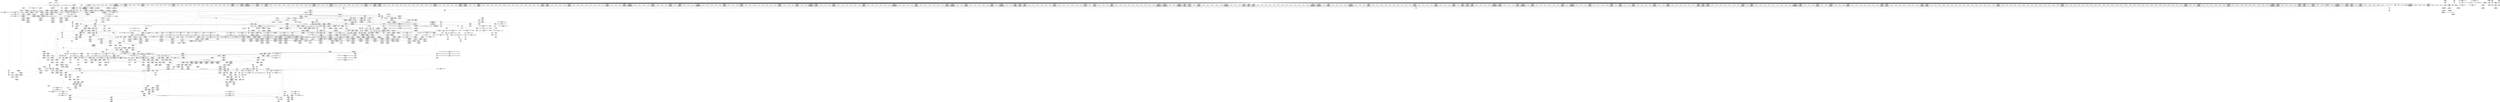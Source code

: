 digraph {
	CE0x4e61100 [shape=record,shape=Mrecord,label="{CE0x4e61100|dentry_has_perm:_type|security/selinux/hooks.c,1630}"]
	CE0x4f04b20 [shape=record,shape=Mrecord,label="{CE0x4f04b20|12:_i32,_56:_i8*,_:_CRE_895,896_}"]
	CE0x4ed01b0 [shape=record,shape=Mrecord,label="{CE0x4ed01b0|inode_has_perm:_return}"]
	CE0x4f28700 [shape=record,shape=Mrecord,label="{CE0x4f28700|GLOBAL:___invalid_creds|*Constant*|*SummSource*}"]
	CE0x4ea68e0 [shape=record,shape=Mrecord,label="{CE0x4ea68e0|104:_%struct.inode*,_:_CRE_145,146_}"]
	CE0x4ea9b10 [shape=record,shape=Mrecord,label="{CE0x4ea9b10|104:_%struct.inode*,_:_CRE_188,189_}"]
	"CONST[source:2(external),value:0(static)][purpose:{operation}]"
	CE0x4ecd590 [shape=record,shape=Mrecord,label="{CE0x4ecd590|_call_void_mcount()_#3}"]
	CE0x4e58530 [shape=record,shape=Mrecord,label="{CE0x4e58530|selinux_inode_setotherxattr:_tmp22|security/selinux/hooks.c,2917|*SummSink*}"]
	CE0x4e3fd50 [shape=record,shape=Mrecord,label="{CE0x4e3fd50|i64*_getelementptr_inbounds_(_2_x_i64_,_2_x_i64_*___llvm_gcov_ctr153,_i64_0,_i64_0)|*Constant*|*SummSource*}"]
	CE0x4ea9380 [shape=record,shape=Mrecord,label="{CE0x4ea9380|104:_%struct.inode*,_:_CRE_181,182_}"]
	CE0x4eca820 [shape=record,shape=Mrecord,label="{CE0x4eca820|104:_%struct.inode*,_:_CRE_215,216_}"]
	CE0x4f062e0 [shape=record,shape=Mrecord,label="{CE0x4f062e0|12:_i32,_56:_i8*,_:_CRE_915,916_}"]
	CE0x4e28650 [shape=record,shape=Mrecord,label="{CE0x4e28650|selinux_inode_removexattr:_call|security/selinux/hooks.c,3055|*SummSource*}"]
	CE0x4ea98b0 [shape=record,shape=Mrecord,label="{CE0x4ea98b0|104:_%struct.inode*,_:_CRE_186,187_}"]
	CE0x4e1b5c0 [shape=record,shape=Mrecord,label="{CE0x4e1b5c0|GLOBAL:___llvm_gcov_ctr237|Global_var:__llvm_gcov_ctr237}"]
	CE0x4f16c80 [shape=record,shape=Mrecord,label="{CE0x4f16c80|inode_has_perm:_and|security/selinux/hooks.c,1611|*SummSink*}"]
	CE0x4e70570 [shape=record,shape=Mrecord,label="{CE0x4e70570|__validate_creds:_tmp3|include/linux/cred.h,173}"]
	CE0x4f18ac0 [shape=record,shape=Mrecord,label="{CE0x4f18ac0|GLOBAL:_llvm.expect.i64|*Constant*|*SummSink*}"]
	CE0x4f21a40 [shape=record,shape=Mrecord,label="{CE0x4f21a40|avc_has_perm:_tclass|Function::avc_has_perm&Arg::tclass::}"]
	CE0x4eecca0 [shape=record,shape=Mrecord,label="{CE0x4eecca0|12:_i32,_56:_i8*,_:_CRE_242,243_}"]
	CE0x4e61450 [shape=record,shape=Mrecord,label="{CE0x4e61450|selinux_inode_setotherxattr:_if.then|*SummSink*}"]
	CE0x4f28400 [shape=record,shape=Mrecord,label="{CE0x4f28400|GLOBAL:___invalid_creds|*Constant*|*SummSink*}"]
	CE0x4e2bd60 [shape=record,shape=Mrecord,label="{CE0x4e2bd60|selinux_inode_setotherxattr:_tmp27|security/selinux/hooks.c,2919|*SummSink*}"]
	CE0x4ee9340 [shape=record,shape=Mrecord,label="{CE0x4ee9340|cred_sid:_tmp2}"]
	CE0x4e44900 [shape=record,shape=Mrecord,label="{CE0x4e44900|selinux_inode_setotherxattr:_tmp17|security/selinux/hooks.c,2915|*SummSink*}"]
	CE0x4eb70a0 [shape=record,shape=Mrecord,label="{CE0x4eb70a0|cred_sid:_tmp5|security/selinux/hooks.c,196|*SummSink*}"]
	CE0x4e4f170 [shape=record,shape=Mrecord,label="{CE0x4e4f170|selinux_inode_setotherxattr:_call|security/selinux/hooks.c,2915|*SummSource*}"]
	CE0x4e8b160 [shape=record,shape=Mrecord,label="{CE0x4e8b160|selinux_inode_setotherxattr:_tmp29|security/selinux/hooks.c,2920|*SummSource*}"]
	CE0x4eb6120 [shape=record,shape=Mrecord,label="{CE0x4eb6120|i32_32|*Constant*|*SummSink*}"]
	CE0x4efd6e0 [shape=record,shape=Mrecord,label="{CE0x4efd6e0|12:_i32,_56:_i8*,_:_CRE_609,610_}"]
	CE0x4e75c00 [shape=record,shape=Mrecord,label="{CE0x4e75c00|selinux_inode_setotherxattr:_land.lhs.true2|*SummSink*}"]
	CE0x4e81360 [shape=record,shape=Mrecord,label="{CE0x4e81360|get_current:_bb}"]
	CE0x4ea8b10 [shape=record,shape=Mrecord,label="{CE0x4ea8b10|104:_%struct.inode*,_:_CRE_172,173_}"]
	CE0x4eea0a0 [shape=record,shape=Mrecord,label="{CE0x4eea0a0|12:_i32,_56:_i8*,_:_CRE_182,183_}"]
	CE0x4ea38b0 [shape=record,shape=Mrecord,label="{CE0x4ea38b0|104:_%struct.inode*,_:_CRE_304,305_}"]
	CE0x4e6fea0 [shape=record,shape=Mrecord,label="{CE0x4e6fea0|_call_void___validate_creds(%struct.cred*_%cred,_i8*_getelementptr_inbounds_(_25_x_i8_,_25_x_i8_*_.str3,_i32_0,_i32_0),_i32_1609)_#10,_!dbg_!27719|security/selinux/hooks.c,1609|*SummSource*}"]
	CE0x4e57e20 [shape=record,shape=Mrecord,label="{CE0x4e57e20|selinux_inode_setotherxattr:_tmp21|security/selinux/hooks.c,2917|*SummSource*}"]
	CE0x4eb5fd0 [shape=record,shape=Mrecord,label="{CE0x4eb5fd0|i32_32|*Constant*|*SummSource*}"]
	CE0x4e8c170 [shape=record,shape=Mrecord,label="{CE0x4e8c170|selinux_inode_setotherxattr:_tmp32|security/selinux/hooks.c,2921}"]
	CE0x4e3f510 [shape=record,shape=Mrecord,label="{CE0x4e3f510|selinux_inode_setotherxattr:_tobool1|security/selinux/hooks.c,2915|*SummSink*}"]
	CE0x4ed7ec0 [shape=record,shape=Mrecord,label="{CE0x4ed7ec0|_call_void_mcount()_#3}"]
	CE0x4eeb860 [shape=record,shape=Mrecord,label="{CE0x4eeb860|12:_i32,_56:_i8*,_:_CRE_202,203_}"]
	CE0x4ef9580 [shape=record,shape=Mrecord,label="{CE0x4ef9580|12:_i32,_56:_i8*,_:_CRE_554,555_}"]
	CE0x4ec7bc0 [shape=record,shape=Mrecord,label="{CE0x4ec7bc0|inode_has_perm:_adp|Function::inode_has_perm&Arg::adp::|*SummSink*}"]
	CE0x4ef12c0 [shape=record,shape=Mrecord,label="{CE0x4ef12c0|12:_i32,_56:_i8*,_:_CRE_301,302_}"]
	CE0x4eb3670 [shape=record,shape=Mrecord,label="{CE0x4eb3670|i64*_getelementptr_inbounds_(_25_x_i64_,_25_x_i64_*___llvm_gcov_ctr237,_i64_0,_i64_23)|*Constant*|*SummSource*}"]
	CE0x4e747b0 [shape=record,shape=Mrecord,label="{CE0x4e747b0|_ret_%struct.task_struct*_%tmp4,_!dbg_!27714|./arch/x86/include/asm/current.h,14|*SummSink*}"]
	CE0x4eca230 [shape=record,shape=Mrecord,label="{CE0x4eca230|104:_%struct.inode*,_:_CRE_210,211_}"]
	CE0x4e3b460 [shape=record,shape=Mrecord,label="{CE0x4e3b460|i64*_getelementptr_inbounds_(_6_x_i64_,_6_x_i64_*___llvm_gcov_ctr241,_i64_0,_i64_5)|*Constant*|*SummSource*}"]
	CE0x4e8bcb0 [shape=record,shape=Mrecord,label="{CE0x4e8bcb0|selinux_inode_setotherxattr:_tmp31|security/selinux/hooks.c,2920|*SummSource*}"]
	CE0x4f0f470 [shape=record,shape=Mrecord,label="{CE0x4f0f470|inode_has_perm:_tmp15|*LoadInst*|security/selinux/hooks.c,1615}"]
	CE0x4e2b4c0 [shape=record,shape=Mrecord,label="{CE0x4e2b4c0|12:_i32,_56:_i8*,_:_CRE_146,147_}"]
	CE0x4e44890 [shape=record,shape=Mrecord,label="{CE0x4e44890|selinux_inode_setotherxattr:_tmp17|security/selinux/hooks.c,2915|*SummSource*}"]
	CE0x4eebe50 [shape=record,shape=Mrecord,label="{CE0x4eebe50|12:_i32,_56:_i8*,_:_CRE_207,208_}"]
	CE0x4ee2780 [shape=record,shape=Mrecord,label="{CE0x4ee2780|_ret_void,_!dbg_!27722|include/linux/cred.h,175}"]
	CE0x4e562e0 [shape=record,shape=Mrecord,label="{CE0x4e562e0|selinux_inode_setotherxattr:_cred4|security/selinux/hooks.c,2915|*SummSource*}"]
	CE0x4e76a10 [shape=record,shape=Mrecord,label="{CE0x4e76a10|dentry_has_perm:_bb|*SummSource*}"]
	CE0x4f1cf00 [shape=record,shape=Mrecord,label="{CE0x4f1cf00|i32_512|*Constant*|*SummSource*}"]
	CE0x4e48d50 [shape=record,shape=Mrecord,label="{CE0x4e48d50|GLOBAL:_selinux_inode_setotherxattr.__warned|Global_var:selinux_inode_setotherxattr.__warned|*SummSource*}"]
	CE0x4ed3c90 [shape=record,shape=Mrecord,label="{CE0x4ed3c90|12:_i32,_56:_i8*,_:_CRE_104,112_|*MultipleSource*|Function::inode_has_perm&Arg::inode::|*LoadInst*|security/selinux/hooks.c,1627|security/selinux/hooks.c,1611}"]
	CE0x4efbf20 [shape=record,shape=Mrecord,label="{CE0x4efbf20|12:_i32,_56:_i8*,_:_CRE_589,590_}"]
	CE0x4f04c50 [shape=record,shape=Mrecord,label="{CE0x4f04c50|12:_i32,_56:_i8*,_:_CRE_896,897_}"]
	CE0x4e1c540 [shape=record,shape=Mrecord,label="{CE0x4e1c540|selinux_inode_removexattr:_tmp4|security/selinux/hooks.c,3055}"]
	CE0x4e8a770 [shape=record,shape=Mrecord,label="{CE0x4e8a770|selinux_inode_setotherxattr:_tmp32|security/selinux/hooks.c,2921|*SummSource*}"]
	CE0x4ef8ca0 [shape=record,shape=Mrecord,label="{CE0x4ef8ca0|12:_i32,_56:_i8*,_:_CRE_540,544_|*MultipleSource*|Function::inode_has_perm&Arg::inode::|*LoadInst*|security/selinux/hooks.c,1627|security/selinux/hooks.c,1611}"]
	CE0x4e53b60 [shape=record,shape=Mrecord,label="{CE0x4e53b60|dentry_has_perm:_u|security/selinux/hooks.c,1631|*SummSink*}"]
	CE0x4eeac80 [shape=record,shape=Mrecord,label="{CE0x4eeac80|12:_i32,_56:_i8*,_:_CRE_192,193_}"]
	CE0x4e57fa0 [shape=record,shape=Mrecord,label="{CE0x4e57fa0|selinux_inode_setotherxattr:_tmp21|security/selinux/hooks.c,2917|*SummSink*}"]
	CE0x4e7eb90 [shape=record,shape=Mrecord,label="{CE0x4e7eb90|i64_13|*Constant*|*SummSink*}"]
	CE0x4e2d3b0 [shape=record,shape=Mrecord,label="{CE0x4e2d3b0|selinux_inode_removexattr:_tmp9|security/selinux/hooks.c,3060|*SummSource*}"]
	CE0x4f0eff0 [shape=record,shape=Mrecord,label="{CE0x4f0eff0|inode_has_perm:_i_security|security/selinux/hooks.c,1615|*SummSource*}"]
	CE0x4e6f2b0 [shape=record,shape=Mrecord,label="{CE0x4e6f2b0|selinux_inode_setotherxattr:_tmp25|security/selinux/hooks.c,2919|*SummSource*}"]
	CE0x4f05960 [shape=record,shape=Mrecord,label="{CE0x4f05960|12:_i32,_56:_i8*,_:_CRE_907,908_}"]
	CE0x4eecf70 [shape=record,shape=Mrecord,label="{CE0x4eecf70|12:_i32,_56:_i8*,_:_CRE_244,245_}"]
	CE0x4e2d680 [shape=record,shape=Mrecord,label="{CE0x4e2d680|i64*_getelementptr_inbounds_(_6_x_i64_,_6_x_i64_*___llvm_gcov_ctr241,_i64_0,_i64_5)|*Constant*|*SummSink*}"]
	CE0x4eaa6f0 [shape=record,shape=Mrecord,label="{CE0x4eaa6f0|104:_%struct.inode*,_:_CRE_198,199_}"]
	CE0x4ef9b80 [shape=record,shape=Mrecord,label="{CE0x4ef9b80|12:_i32,_56:_i8*,_:_CRE_559,560_}"]
	CE0x4f049f0 [shape=record,shape=Mrecord,label="{CE0x4f049f0|12:_i32,_56:_i8*,_:_CRE_894,895_}"]
	CE0x4ed7be0 [shape=record,shape=Mrecord,label="{CE0x4ed7be0|get_current:_tmp2|*SummSink*}"]
	CE0x4e43d00 [shape=record,shape=Mrecord,label="{CE0x4e43d00|i8*_getelementptr_inbounds_(_45_x_i8_,_45_x_i8_*_.str12,_i32_0,_i32_0)|*Constant*}"]
	CE0x4eec5e0 [shape=record,shape=Mrecord,label="{CE0x4eec5e0|12:_i32,_56:_i8*,_:_CRE_232,236_|*MultipleSource*|Function::inode_has_perm&Arg::inode::|*LoadInst*|security/selinux/hooks.c,1627|security/selinux/hooks.c,1611}"]
	CE0x4ee9420 [shape=record,shape=Mrecord,label="{CE0x4ee9420|cred_sid:_tmp2|*SummSink*}"]
	CE0x4e54fd0 [shape=record,shape=Mrecord,label="{CE0x4e54fd0|selinux_inode_setotherxattr:_tmp5|security/selinux/hooks.c,2915|*SummSink*}"]
	CE0x4eeaa20 [shape=record,shape=Mrecord,label="{CE0x4eeaa20|12:_i32,_56:_i8*,_:_CRE_190,191_}"]
	CE0x4ea2250 [shape=record,shape=Mrecord,label="{CE0x4ea2250|get_current:_tmp|*SummSource*}"]
	CE0x4f1d7e0 [shape=record,shape=Mrecord,label="{CE0x4f1d7e0|inode_has_perm:_retval.0}"]
	CE0x4ea4930 [shape=record,shape=Mrecord,label="{CE0x4ea4930|104:_%struct.inode*,_:_CRE_316,317_}"]
	CE0x4eb5d50 [shape=record,shape=Mrecord,label="{CE0x4eb5d50|dentry_has_perm:_dentry|Function::dentry_has_perm&Arg::dentry::|*SummSource*}"]
	CE0x4f06a00 [shape=record,shape=Mrecord,label="{CE0x4f06a00|12:_i32,_56:_i8*,_:_CRE_921,922_}"]
	CE0x4f17a40 [shape=record,shape=Mrecord,label="{CE0x4f17a40|inode_has_perm:_lnot1|security/selinux/hooks.c,1611}"]
	CE0x4f1a1c0 [shape=record,shape=Mrecord,label="{CE0x4f1a1c0|GLOBAL:___llvm_gcov_ctr154|Global_var:__llvm_gcov_ctr154}"]
	CE0x4e3a620 [shape=record,shape=Mrecord,label="{CE0x4e3a620|selinux_inode_removexattr:_tmp7|security/selinux/hooks.c,3056}"]
	CE0x4f055d0 [shape=record,shape=Mrecord,label="{CE0x4f055d0|12:_i32,_56:_i8*,_:_CRE_904,905_}"]
	CE0x4ead590 [shape=record,shape=Mrecord,label="{CE0x4ead590|i32_21|*Constant*|*SummSource*}"]
	CE0x4eaef30 [shape=record,shape=Mrecord,label="{CE0x4eaef30|selinux_inode_setotherxattr:_tmp39|security/selinux/hooks.c,2922}"]
	CE0x4f13fb0 [shape=record,shape=Mrecord,label="{CE0x4f13fb0|inode_has_perm:_tmp17|security/selinux/hooks.c,1617}"]
	CE0x4f04660 [shape=record,shape=Mrecord,label="{CE0x4f04660|12:_i32,_56:_i8*,_:_CRE_891,892_}"]
	CE0x4eb4960 [shape=record,shape=Mrecord,label="{CE0x4eb4960|selinux_inode_setotherxattr:_call19|security/selinux/hooks.c,2931|*SummSource*}"]
	CE0x4ea1450 [shape=record,shape=Mrecord,label="{CE0x4ea1450|104:_%struct.inode*,_:_CRE_160,161_}"]
	CE0x4ea1360 [shape=record,shape=Mrecord,label="{CE0x4ea1360|104:_%struct.inode*,_:_CRE_159,160_}"]
	CE0x4e3b100 [shape=record,shape=Mrecord,label="{CE0x4e3b100|selinux_inode_removexattr:_retval.0|*SummSink*}"]
	CE0x4f23bf0 [shape=record,shape=Mrecord,label="{CE0x4f23bf0|GLOBAL:___llvm_gcov_ctr155|Global_var:__llvm_gcov_ctr155|*SummSource*}"]
	CE0x4e55a80 [shape=record,shape=Mrecord,label="{CE0x4e55a80|selinux_inode_setotherxattr:_tmp18|security/selinux/hooks.c,2915}"]
	CE0x4e7edf0 [shape=record,shape=Mrecord,label="{CE0x4e7edf0|selinux_inode_setotherxattr:_tmp24|security/selinux/hooks.c,2919|*SummSink*}"]
	CE0x4f18240 [shape=record,shape=Mrecord,label="{CE0x4f18240|inode_has_perm:_lnot.ext|security/selinux/hooks.c,1611|*SummSource*}"]
	CE0x4eb81a0 [shape=record,shape=Mrecord,label="{CE0x4eb81a0|0:_i32,_4:_i32,_8:_i32,_12:_i32,_:_CMRE_20,24_|*MultipleSource*|security/selinux/hooks.c,196|security/selinux/hooks.c,197|*LoadInst*|security/selinux/hooks.c,196}"]
	CE0x4e2cd40 [shape=record,shape=Mrecord,label="{CE0x4e2cd40|selinux_inode_removexattr:_tmp8|security/selinux/hooks.c,3060|*SummSink*}"]
	CE0x4f074b0 [shape=record,shape=Mrecord,label="{CE0x4f074b0|12:_i32,_56:_i8*,_:_CRE_930,931_}"]
	CE0x4e547b0 [shape=record,shape=Mrecord,label="{CE0x4e547b0|selinux_inode_setotherxattr:_if.end16|*SummSource*}"]
	CE0x4e75b20 [shape=record,shape=Mrecord,label="{CE0x4e75b20|selinux_inode_setotherxattr:_land.lhs.true2|*SummSource*}"]
	CE0x4e74450 [shape=record,shape=Mrecord,label="{CE0x4e74450|get_current:_entry|*SummSink*}"]
	CE0x4efdcd0 [shape=record,shape=Mrecord,label="{CE0x4efdcd0|12:_i32,_56:_i8*,_:_CRE_614,615_}"]
	CE0x4ea2970 [shape=record,shape=Mrecord,label="{CE0x4ea2970|104:_%struct.inode*,_:_CRE_256,264_|*MultipleSource*|Function::selinux_inode_setotherxattr&Arg::dentry::|Function::selinux_inode_removexattr&Arg::dentry::|Function::dentry_has_perm&Arg::dentry::|security/selinux/hooks.c,1627}"]
	CE0x4f1bef0 [shape=record,shape=Mrecord,label="{CE0x4f1bef0|i64*_getelementptr_inbounds_(_8_x_i64_,_8_x_i64_*___llvm_gcov_ctr154,_i64_0,_i64_5)|*Constant*}"]
	CE0x4ed7f90 [shape=record,shape=Mrecord,label="{CE0x4ed7f90|_call_void_mcount()_#3|*SummSource*}"]
	CE0x4efe8b0 [shape=record,shape=Mrecord,label="{CE0x4efe8b0|12:_i32,_56:_i8*,_:_CRE_624,628_|*MultipleSource*|Function::inode_has_perm&Arg::inode::|*LoadInst*|security/selinux/hooks.c,1627|security/selinux/hooks.c,1611}"]
	CE0x4f04530 [shape=record,shape=Mrecord,label="{CE0x4f04530|12:_i32,_56:_i8*,_:_CRE_890,891_}"]
	CE0x4e43170 [shape=record,shape=Mrecord,label="{CE0x4e43170|cred_sid:_tmp1|*SummSink*}"]
	CE0x4ef1060 [shape=record,shape=Mrecord,label="{CE0x4ef1060|12:_i32,_56:_i8*,_:_CRE_299,300_}"]
	CE0x4f0e740 [shape=record,shape=Mrecord,label="{CE0x4f0e740|_ret_i32_%tmp6,_!dbg_!27716|security/selinux/hooks.c,197|*SummSource*}"]
	CE0x4e74dc0 [shape=record,shape=Mrecord,label="{CE0x4e74dc0|__validate_creds:_expval|include/linux/cred.h,173|*SummSource*}"]
	CE0x4ed4870 [shape=record,shape=Mrecord,label="{CE0x4ed4870|i32_22|*Constant*|*SummSink*}"]
	CE0x4ea4270 [shape=record,shape=Mrecord,label="{CE0x4ea4270|104:_%struct.inode*,_:_CRE_310,311_}"]
	CE0x4f1a740 [shape=record,shape=Mrecord,label="{CE0x4f1a740|inode_has_perm:_tmp8|security/selinux/hooks.c,1611|*SummSource*}"]
	CE0x4f0f580 [shape=record,shape=Mrecord,label="{CE0x4f0f580|inode_has_perm:_tmp15|*LoadInst*|security/selinux/hooks.c,1615|*SummSource*}"]
	CE0x4f03a80 [shape=record,shape=Mrecord,label="{CE0x4f03a80|12:_i32,_56:_i8*,_:_CRE_881,882_}"]
	CE0x4f19c80 [shape=record,shape=Mrecord,label="{CE0x4f19c80|i64*_getelementptr_inbounds_(_8_x_i64_,_8_x_i64_*___llvm_gcov_ctr154,_i64_0,_i64_5)|*Constant*|*SummSink*}"]
	CE0x4e4cdf0 [shape=record,shape=Mrecord,label="{CE0x4e4cdf0|i64*_getelementptr_inbounds_(_6_x_i64_,_6_x_i64_*___llvm_gcov_ctr241,_i64_0,_i64_0)|*Constant*|*SummSource*}"]
	CE0x4eadf80 [shape=record,shape=Mrecord,label="{CE0x4eadf80|selinux_inode_setotherxattr:_tmp36|security/selinux/hooks.c,2922|*SummSource*}"]
	CE0x4e837f0 [shape=record,shape=Mrecord,label="{CE0x4e837f0|12:_i32,_56:_i8*,_:_CRE_392,400_|*MultipleSource*|Function::inode_has_perm&Arg::inode::|*LoadInst*|security/selinux/hooks.c,1627|security/selinux/hooks.c,1611}"]
	CE0x4e1bdb0 [shape=record,shape=Mrecord,label="{CE0x4e1bdb0|selinux_inode_setotherxattr:_tmp10|security/selinux/hooks.c,2915}"]
	CE0x4e31b10 [shape=record,shape=Mrecord,label="{CE0x4e31b10|i64*_getelementptr_inbounds_(_25_x_i64_,_25_x_i64_*___llvm_gcov_ctr237,_i64_0,_i64_8)|*Constant*|*SummSink*}"]
	CE0x4e42cc0 [shape=record,shape=Mrecord,label="{CE0x4e42cc0|i32_0|*Constant*}"]
	CE0x4ef8890 [shape=record,shape=Mrecord,label="{CE0x4ef8890|12:_i32,_56:_i8*,_:_CRE_528,536_|*MultipleSource*|Function::inode_has_perm&Arg::inode::|*LoadInst*|security/selinux/hooks.c,1627|security/selinux/hooks.c,1611}"]
	CE0x4e37730 [shape=record,shape=Mrecord,label="{CE0x4e37730|_ret_i32_%retval.0,_!dbg_!27762|security/selinux/hooks.c,2932}"]
	CE0x4e798c0 [shape=record,shape=Mrecord,label="{CE0x4e798c0|__validate_creds:_entry|*SummSink*}"]
	CE0x4e58780 [shape=record,shape=Mrecord,label="{CE0x4e58780|selinux_inode_setotherxattr:_tmp23|security/selinux/hooks.c,2917}"]
	CE0x4eb6640 [shape=record,shape=Mrecord,label="{CE0x4eb6640|cred_sid:_tmp4|*LoadInst*|security/selinux/hooks.c,196}"]
	CE0x4e4a6c0 [shape=record,shape=Mrecord,label="{CE0x4e4a6c0|i64*_getelementptr_inbounds_(_25_x_i64_,_25_x_i64_*___llvm_gcov_ctr237,_i64_0,_i64_6)|*Constant*|*SummSink*}"]
	CE0x4f07aa0 [shape=record,shape=Mrecord,label="{CE0x4f07aa0|12:_i32,_56:_i8*,_:_CRE_935,936_}"]
	CE0x4f1c020 [shape=record,shape=Mrecord,label="{CE0x4f1c020|i64*_getelementptr_inbounds_(_8_x_i64_,_8_x_i64_*___llvm_gcov_ctr154,_i64_0,_i64_5)|*Constant*|*SummSource*}"]
	CE0x4efeb10 [shape=record,shape=Mrecord,label="{CE0x4efeb10|12:_i32,_56:_i8*,_:_CRE_640,648_|*MultipleSource*|Function::inode_has_perm&Arg::inode::|*LoadInst*|security/selinux/hooks.c,1627|security/selinux/hooks.c,1611}"]
	CE0x4e58380 [shape=record,shape=Mrecord,label="{CE0x4e58380|selinux_inode_setotherxattr:_tmp22|security/selinux/hooks.c,2917|*SummSource*}"]
	CE0x4e42f50 [shape=record,shape=Mrecord,label="{CE0x4e42f50|cred_sid:_tmp1}"]
	CE0x4e2a910 [shape=record,shape=Mrecord,label="{CE0x4e2a910|12:_i32,_56:_i8*,_:_CRE_137,138_}"]
	CE0x4e400c0 [shape=record,shape=Mrecord,label="{CE0x4e400c0|selinux_inode_setotherxattr:_tmp33|security/selinux/hooks.c,2921}"]
	CE0x4f22750 [shape=record,shape=Mrecord,label="{CE0x4f22750|inode_has_perm:_sclass|security/selinux/hooks.c,1617|*SummSource*}"]
	CE0x4ecb1a0 [shape=record,shape=Mrecord,label="{CE0x4ecb1a0|104:_%struct.inode*,_:_CRE_223,224_}"]
	CE0x4ee42f0 [shape=record,shape=Mrecord,label="{CE0x4ee42f0|inode_has_perm:_i_flags|security/selinux/hooks.c,1611|*SummSink*}"]
	CE0x4ee93b0 [shape=record,shape=Mrecord,label="{CE0x4ee93b0|cred_sid:_tmp2|*SummSource*}"]
	CE0x4eee340 [shape=record,shape=Mrecord,label="{CE0x4eee340|12:_i32,_56:_i8*,_:_CRE_261,262_}"]
	CE0x4ea3180 [shape=record,shape=Mrecord,label="{CE0x4ea3180|104:_%struct.inode*,_:_CRE_280,288_|*MultipleSource*|Function::selinux_inode_setotherxattr&Arg::dentry::|Function::selinux_inode_removexattr&Arg::dentry::|Function::dentry_has_perm&Arg::dentry::|security/selinux/hooks.c,1627}"]
	CE0x4ed26c0 [shape=record,shape=Mrecord,label="{CE0x4ed26c0|inode_has_perm:_tmp|*SummSource*}"]
	CE0x4ee8730 [shape=record,shape=Mrecord,label="{CE0x4ee8730|12:_i32,_56:_i8*,_:_CRE_164,165_}"]
	CE0x4e4d340 [shape=record,shape=Mrecord,label="{CE0x4e4d340|selinux_inode_removexattr:_tmp3|security/selinux/hooks.c,3055|*SummSink*}"]
	CE0x4e7e970 [shape=record,shape=Mrecord,label="{CE0x4e7e970|i64_12|*Constant*|*SummSink*}"]
	CE0x4ef5c10 [shape=record,shape=Mrecord,label="{CE0x4ef5c10|12:_i32,_56:_i8*,_:_CRE_432,440_|*MultipleSource*|Function::inode_has_perm&Arg::inode::|*LoadInst*|security/selinux/hooks.c,1627|security/selinux/hooks.c,1611}"]
	CE0x4e77f00 [shape=record,shape=Mrecord,label="{CE0x4e77f00|i64_3|*Constant*}"]
	CE0x4ead960 [shape=record,shape=Mrecord,label="{CE0x4ead960|i64_18|*Constant*}"]
	CE0x4ee3cb0 [shape=record,shape=Mrecord,label="{CE0x4ee3cb0|12:_i32,_56:_i8*,_:_CRE_8,12_|*MultipleSource*|Function::inode_has_perm&Arg::inode::|*LoadInst*|security/selinux/hooks.c,1627|security/selinux/hooks.c,1611}"]
	CE0x4e4bab0 [shape=record,shape=Mrecord,label="{CE0x4e4bab0|i64_0|*Constant*|*SummSink*}"]
	CE0x4ee4570 [shape=record,shape=Mrecord,label="{CE0x4ee4570|inode_has_perm:_i_flags|security/selinux/hooks.c,1611|*SummSource*}"]
	CE0x4e3da60 [shape=record,shape=Mrecord,label="{CE0x4e3da60|selinux_inode_setotherxattr:_tobool|security/selinux/hooks.c,2915|*SummSource*}"]
	CE0x4eacc70 [shape=record,shape=Mrecord,label="{CE0x4eacc70|selinux_inode_setotherxattr:_tmp40|security/selinux/hooks.c,2925|*SummSource*}"]
	CE0x4f1d180 [shape=record,shape=Mrecord,label="{CE0x4f1d180|inode_has_perm:_tmp17|security/selinux/hooks.c,1617|*SummSource*}"]
	CE0x4ef1520 [shape=record,shape=Mrecord,label="{CE0x4ef1520|12:_i32,_56:_i8*,_:_CRE_303,304_}"]
	CE0x4ef6490 [shape=record,shape=Mrecord,label="{CE0x4ef6490|12:_i32,_56:_i8*,_:_CRE_464,472_|*MultipleSource*|Function::inode_has_perm&Arg::inode::|*LoadInst*|security/selinux/hooks.c,1627|security/selinux/hooks.c,1611}"]
	CE0x4e4bbb0 [shape=record,shape=Mrecord,label="{CE0x4e4bbb0|GLOBAL:___llvm_gcov_ctr241|Global_var:__llvm_gcov_ctr241}"]
	CE0x4ec9fd0 [shape=record,shape=Mrecord,label="{CE0x4ec9fd0|104:_%struct.inode*,_:_CRE_208,209_}"]
	CE0x4eeadb0 [shape=record,shape=Mrecord,label="{CE0x4eeadb0|12:_i32,_56:_i8*,_:_CRE_193,194_}"]
	CE0x4f17fa0 [shape=record,shape=Mrecord,label="{CE0x4f17fa0|inode_has_perm:_conv|security/selinux/hooks.c,1611}"]
	CE0x4f1d420 [shape=record,shape=Mrecord,label="{CE0x4f1d420|avc_has_perm:_requested|Function::avc_has_perm&Arg::requested::}"]
	CE0x4eb4ff0 [shape=record,shape=Mrecord,label="{CE0x4eb4ff0|GLOBAL:_dentry_has_perm|*Constant*|*SummSink*}"]
	CE0x4ec9ea0 [shape=record,shape=Mrecord,label="{CE0x4ec9ea0|104:_%struct.inode*,_:_CRE_207,208_}"]
	CE0x4f05cf0 [shape=record,shape=Mrecord,label="{CE0x4f05cf0|12:_i32,_56:_i8*,_:_CRE_910,911_}"]
	CE0x4e31f20 [shape=record,shape=Mrecord,label="{CE0x4e31f20|i64*_getelementptr_inbounds_(_25_x_i64_,_25_x_i64_*___llvm_gcov_ctr237,_i64_0,_i64_8)|*Constant*}"]
	CE0x4ea6db0 [shape=record,shape=Mrecord,label="{CE0x4ea6db0|get_current:_tmp}"]
	CE0x4f1a8b0 [shape=record,shape=Mrecord,label="{CE0x4f1a8b0|inode_has_perm:_tmp8|security/selinux/hooks.c,1611|*SummSink*}"]
	CE0x4eb1ee0 [shape=record,shape=Mrecord,label="{CE0x4eb1ee0|i64*_getelementptr_inbounds_(_25_x_i64_,_25_x_i64_*___llvm_gcov_ctr237,_i64_0,_i64_22)|*Constant*|*SummSink*}"]
	CE0x4eade60 [shape=record,shape=Mrecord,label="{CE0x4eade60|selinux_inode_setotherxattr:_tmp36|security/selinux/hooks.c,2922}"]
	CE0x4ec99e0 [shape=record,shape=Mrecord,label="{CE0x4ec99e0|104:_%struct.inode*,_:_CRE_203,204_}"]
	CE0x4f17030 [shape=record,shape=Mrecord,label="{CE0x4f17030|inode_has_perm:_tobool|security/selinux/hooks.c,1611}"]
	CE0x4eb7410 [shape=record,shape=Mrecord,label="{CE0x4eb7410|cred_sid:_sid|security/selinux/hooks.c,197|*SummSink*}"]
	CE0x4e4d200 [shape=record,shape=Mrecord,label="{CE0x4e4d200|selinux_inode_removexattr:_tmp3|security/selinux/hooks.c,3055|*SummSource*}"]
	CE0x4e78060 [shape=record,shape=Mrecord,label="{CE0x4e78060|i64_3|*Constant*|*SummSource*}"]
	CE0x4e39d20 [shape=record,shape=Mrecord,label="{CE0x4e39d20|dentry_has_perm:_tmp|*SummSink*}"]
	CE0x4f09ee0 [shape=record,shape=Mrecord,label="{CE0x4f09ee0|inode_has_perm:_tmp12|security/selinux/hooks.c,1612|*SummSource*}"]
	CE0x4e311c0 [shape=record,shape=Mrecord,label="{CE0x4e311c0|GLOBAL:_current_task|Global_var:current_task}"]
	CE0x4e3be50 [shape=record,shape=Mrecord,label="{CE0x4e3be50|selinux_inode_setotherxattr:_tmp12|security/selinux/hooks.c,2915|*SummSource*}"]
	CE0x4ef66b0 [shape=record,shape=Mrecord,label="{CE0x4ef66b0|12:_i32,_56:_i8*,_:_CRE_472,473_}"]
	CE0x4f22a90 [shape=record,shape=Mrecord,label="{CE0x4f22a90|inode_has_perm:_tmp18|security/selinux/hooks.c,1617|*SummSink*}"]
	CE0x4e32bf0 [shape=record,shape=Mrecord,label="{CE0x4e32bf0|selinux_inode_removexattr:_tmp10|security/selinux/hooks.c,3061|*SummSink*}"]
	CE0x4e8c990 [shape=record,shape=Mrecord,label="{CE0x4e8c990|i64*_getelementptr_inbounds_(_25_x_i64_,_25_x_i64_*___llvm_gcov_ctr237,_i64_0,_i64_16)|*Constant*|*SummSink*}"]
	CE0x4ecbdb0 [shape=record,shape=Mrecord,label="{CE0x4ecbdb0|dentry_has_perm:_d_inode|security/selinux/hooks.c,1627|*SummSource*}"]
	CE0x4ea2680 [shape=record,shape=Mrecord,label="{CE0x4ea2680|104:_%struct.inode*,_:_CRE_248,256_|*MultipleSource*|Function::selinux_inode_setotherxattr&Arg::dentry::|Function::selinux_inode_removexattr&Arg::dentry::|Function::dentry_has_perm&Arg::dentry::|security/selinux/hooks.c,1627}"]
	CE0x4ed4c50 [shape=record,shape=Mrecord,label="{CE0x4ed4c50|cred_sid:_security|security/selinux/hooks.c,196|*SummSource*}"]
	CE0x4ec7400 [shape=record,shape=Mrecord,label="{CE0x4ec7400|inode_has_perm:_perms|Function::inode_has_perm&Arg::perms::}"]
	CE0x4eac470 [shape=record,shape=Mrecord,label="{CE0x4eac470|selinux_inode_setotherxattr:_tmp35|security/selinux/hooks.c,2922}"]
	CE0x4e780d0 [shape=record,shape=Mrecord,label="{CE0x4e780d0|i64_3|*Constant*|*SummSink*}"]
	CE0x4ed4a20 [shape=record,shape=Mrecord,label="{CE0x4ed4a20|i32_22|*Constant*|*SummSource*}"]
	CE0x4e4c020 [shape=record,shape=Mrecord,label="{CE0x4e4c020|GLOBAL:_selinux_inode_setotherxattr|*Constant*|*SummSource*}"]
	CE0x4ea1810 [shape=record,shape=Mrecord,label="{CE0x4ea1810|104:_%struct.inode*,_:_CRE_164,165_}"]
	CE0x4ef0810 [shape=record,shape=Mrecord,label="{CE0x4ef0810|12:_i32,_56:_i8*,_:_CRE_292,293_}"]
	CE0x4e38cb0 [shape=record,shape=Mrecord,label="{CE0x4e38cb0|i32_0|*Constant*}"]
	CE0x4ee84d0 [shape=record,shape=Mrecord,label="{CE0x4ee84d0|12:_i32,_56:_i8*,_:_CRE_162,163_}"]
	CE0x4e2d250 [shape=record,shape=Mrecord,label="{CE0x4e2d250|selinux_inode_removexattr:_tmp9|security/selinux/hooks.c,3060}"]
	CE0x4e4c300 [shape=record,shape=Mrecord,label="{CE0x4e4c300|selinux_inode_setotherxattr:_entry}"]
	CE0x4f07d00 [shape=record,shape=Mrecord,label="{CE0x4f07d00|12:_i32,_56:_i8*,_:_CRE_944,952_|*MultipleSource*|Function::inode_has_perm&Arg::inode::|*LoadInst*|security/selinux/hooks.c,1627|security/selinux/hooks.c,1611}"]
	CE0x4e617d0 [shape=record,shape=Mrecord,label="{CE0x4e617d0|selinux_inode_removexattr:_bb}"]
	CE0x4f08e60 [shape=record,shape=Mrecord,label="{CE0x4f08e60|12:_i32,_56:_i8*,_:_CRE_983,984_}"]
	CE0x4e399a0 [shape=record,shape=Mrecord,label="{CE0x4e399a0|inode_has_perm:_if.end|*SummSink*}"]
	CE0x4e3d490 [shape=record,shape=Mrecord,label="{CE0x4e3d490|selinux_inode_setotherxattr:_call3|security/selinux/hooks.c,2915|*SummSink*}"]
	CE0x4ed4770 [shape=record,shape=Mrecord,label="{CE0x4ed4770|i32_22|*Constant*}"]
	CE0x4f28f20 [shape=record,shape=Mrecord,label="{CE0x4f28f20|i64*_getelementptr_inbounds_(_5_x_i64_,_5_x_i64_*___llvm_gcov_ctr155,_i64_0,_i64_4)|*Constant*|*SummSink*}"]
	CE0x4f06410 [shape=record,shape=Mrecord,label="{CE0x4f06410|12:_i32,_56:_i8*,_:_CRE_916,917_}"]
	CE0x4eaa5c0 [shape=record,shape=Mrecord,label="{CE0x4eaa5c0|104:_%struct.inode*,_:_CRE_197,198_}"]
	CE0x4e81ab0 [shape=record,shape=Mrecord,label="{CE0x4e81ab0|%struct.task_struct*_(%struct.task_struct**)*_asm_movq_%gs:$_1:P_,$0_,_r,im,_dirflag_,_fpsr_,_flags_}"]
	CE0x4eeb010 [shape=record,shape=Mrecord,label="{CE0x4eeb010|12:_i32,_56:_i8*,_:_CRE_195,196_}"]
	CE0x4ee7db0 [shape=record,shape=Mrecord,label="{CE0x4ee7db0|12:_i32,_56:_i8*,_:_CRE_156,157_}"]
	CE0x45fd040 [shape=record,shape=Mrecord,label="{CE0x45fd040|i64_1|*Constant*|*SummSink*}"]
	CE0x4e76bc0 [shape=record,shape=Mrecord,label="{CE0x4e76bc0|dentry_has_perm:_bb|*SummSink*}"]
	CE0x4e41290 [shape=record,shape=Mrecord,label="{CE0x4e41290|i1_true|*Constant*}"]
	CE0x4eeffc0 [shape=record,shape=Mrecord,label="{CE0x4eeffc0|12:_i32,_56:_i8*,_:_CRE_285,286_}"]
	CE0x4f08670 [shape=record,shape=Mrecord,label="{CE0x4f08670|12:_i32,_56:_i8*,_:_CRE_977,978_}"]
	CE0x4ea1630 [shape=record,shape=Mrecord,label="{CE0x4ea1630|104:_%struct.inode*,_:_CRE_162,163_}"]
	CE0x4ea3420 [shape=record,shape=Mrecord,label="{CE0x4ea3420|104:_%struct.inode*,_:_CRE_288,296_|*MultipleSource*|Function::selinux_inode_setotherxattr&Arg::dentry::|Function::selinux_inode_removexattr&Arg::dentry::|Function::dentry_has_perm&Arg::dentry::|security/selinux/hooks.c,1627}"]
	CE0x4e2bbe0 [shape=record,shape=Mrecord,label="{CE0x4e2bbe0|selinux_inode_setotherxattr:_tmp27|security/selinux/hooks.c,2919|*SummSource*}"]
	CE0x4e27210 [shape=record,shape=Mrecord,label="{CE0x4e27210|selinux_inode_removexattr:_if.end}"]
	CE0x4ee19b0 [shape=record,shape=Mrecord,label="{CE0x4ee19b0|_call_void_mcount()_#3}"]
	CE0x4ef71f0 [shape=record,shape=Mrecord,label="{CE0x4ef71f0|12:_i32,_56:_i8*,_:_CRE_480,481_}"]
	CE0x4eacce0 [shape=record,shape=Mrecord,label="{CE0x4eacce0|selinux_inode_setotherxattr:_call14|security/selinux/hooks.c,2922}"]
	CE0x4e2ccd0 [shape=record,shape=Mrecord,label="{CE0x4e2ccd0|selinux_inode_removexattr:_tmp8|security/selinux/hooks.c,3060|*SummSource*}"]
	CE0x4e799a0 [shape=record,shape=Mrecord,label="{CE0x4e799a0|cred_sid:_tmp3}"]
	CE0x4ed0950 [shape=record,shape=Mrecord,label="{CE0x4ed0950|GLOBAL:_creds_are_invalid|*Constant*|*SummSource*}"]
	CE0x4e7d6d0 [shape=record,shape=Mrecord,label="{CE0x4e7d6d0|selinux_inode_setotherxattr:_call8|security/selinux/hooks.c,2919}"]
	CE0x4e83a10 [shape=record,shape=Mrecord,label="{CE0x4e83a10|12:_i32,_56:_i8*,_:_CRE_400,408_|*MultipleSource*|Function::inode_has_perm&Arg::inode::|*LoadInst*|security/selinux/hooks.c,1627|security/selinux/hooks.c,1611}"]
	CE0x4ea5ae0 [shape=record,shape=Mrecord,label="{CE0x4ea5ae0|104:_%struct.inode*,_:_CRE_89,90_}"]
	CE0x4f22540 [shape=record,shape=Mrecord,label="{CE0x4f22540|inode_has_perm:_tmp18|security/selinux/hooks.c,1617}"]
	CE0x4ee8860 [shape=record,shape=Mrecord,label="{CE0x4ee8860|12:_i32,_56:_i8*,_:_CRE_165,166_}"]
	CE0x4efafb0 [shape=record,shape=Mrecord,label="{CE0x4efafb0|12:_i32,_56:_i8*,_:_CRE_576,577_}"]
	CE0x4e425f0 [shape=record,shape=Mrecord,label="{CE0x4e425f0|selinux_inode_setotherxattr:_do.body|*SummSource*}"]
	CE0x4f24b60 [shape=record,shape=Mrecord,label="{CE0x4f24b60|__validate_creds:_tmp4|include/linux/cred.h,173|*SummSink*}"]
	CE0x4e30eb0 [shape=record,shape=Mrecord,label="{CE0x4e30eb0|GLOBAL:_get_current|*Constant*|*SummSink*}"]
	CE0x4f090c0 [shape=record,shape=Mrecord,label="{CE0x4f090c0|12:_i32,_56:_i8*,_:_CRE_988,992_|*MultipleSource*|Function::inode_has_perm&Arg::inode::|*LoadInst*|security/selinux/hooks.c,1627|security/selinux/hooks.c,1611}"]
	CE0x4f199e0 [shape=record,shape=Mrecord,label="{CE0x4f199e0|i64_3|*Constant*}"]
	CE0x4ed5290 [shape=record,shape=Mrecord,label="{CE0x4ed5290|i64*_getelementptr_inbounds_(_8_x_i64_,_8_x_i64_*___llvm_gcov_ctr154,_i64_0,_i64_1)|*Constant*|*SummSink*}"]
	CE0x4ea3df0 [shape=record,shape=Mrecord,label="{CE0x4ea3df0|104:_%struct.inode*,_:_CRE_306,307_}"]
	CE0x4ea0cd0 [shape=record,shape=Mrecord,label="{CE0x4ea0cd0|104:_%struct.inode*,_:_CRE_152,153_}"]
	CE0x4ed0d20 [shape=record,shape=Mrecord,label="{CE0x4ed0d20|i32_4|*Constant*|*SummSink*}"]
	CE0x4f234a0 [shape=record,shape=Mrecord,label="{CE0x4f234a0|i32_(i32,_i32,_i16,_i32,_%struct.common_audit_data*)*_bitcast_(i32_(i32,_i32,_i16,_i32,_%struct.common_audit_data.495*)*_avc_has_perm_to_i32_(i32,_i32,_i16,_i32,_%struct.common_audit_data*)*)|*Constant*|*SummSource*}"]
	CE0x4e612e0 [shape=record,shape=Mrecord,label="{CE0x4e612e0|dentry_has_perm:_type|security/selinux/hooks.c,1630|*SummSource*}"]
	CE0x4ecabb0 [shape=record,shape=Mrecord,label="{CE0x4ecabb0|104:_%struct.inode*,_:_CRE_218,219_}"]
	CE0x4e45130 [shape=record,shape=Mrecord,label="{CE0x4e45130|i64*_getelementptr_inbounds_(_25_x_i64_,_25_x_i64_*___llvm_gcov_ctr237,_i64_0,_i64_1)|*Constant*|*SummSource*}"]
	CE0x4f28770 [shape=record,shape=Mrecord,label="{CE0x4f28770|_call_void___invalid_creds(%struct.cred*_%cred,_i8*_%file,_i32_%line)_#10,_!dbg_!27721|include/linux/cred.h,174|*SummSink*}"]
	CE0x4ecc310 [shape=record,shape=Mrecord,label="{CE0x4ecc310|i64_1|*Constant*}"]
	CE0x4e5ab80 [shape=record,shape=Mrecord,label="{CE0x4e5ab80|selinux_inode_setotherxattr:_tmp5|security/selinux/hooks.c,2915|*SummSource*}"]
	CE0x4ed4410 [shape=record,shape=Mrecord,label="{CE0x4ed4410|inode_has_perm:_tmp3}"]
	CE0x4f180d0 [shape=record,shape=Mrecord,label="{CE0x4f180d0|inode_has_perm:_lnot.ext|security/selinux/hooks.c,1611}"]
	CE0x4ef05b0 [shape=record,shape=Mrecord,label="{CE0x4ef05b0|12:_i32,_56:_i8*,_:_CRE_290,291_}"]
	CE0x4f06b30 [shape=record,shape=Mrecord,label="{CE0x4f06b30|12:_i32,_56:_i8*,_:_CRE_922,923_}"]
	CE0x4e753a0 [shape=record,shape=Mrecord,label="{CE0x4e753a0|selinux_inode_setotherxattr:_if.end17|*SummSink*}"]
	CE0x4ed4e80 [shape=record,shape=Mrecord,label="{CE0x4ed4e80|i64*_getelementptr_inbounds_(_5_x_i64_,_5_x_i64_*___llvm_gcov_ctr155,_i64_0,_i64_0)|*Constant*}"]
	CE0x4e56e80 [shape=record,shape=Mrecord,label="{CE0x4e56e80|COLLAPSED:_GCMRE___llvm_gcov_ctr237_internal_global_25_x_i64_zeroinitializer:_elem_0:default:}"]
	CE0x4e70a20 [shape=record,shape=Mrecord,label="{CE0x4e70a20|selinux_inode_setotherxattr:_return|*SummSource*}"]
	CE0x4e2b390 [shape=record,shape=Mrecord,label="{CE0x4e2b390|12:_i32,_56:_i8*,_:_CRE_145,146_}"]
	CE0x4e476d0 [shape=record,shape=Mrecord,label="{CE0x4e476d0|selinux_inode_removexattr:_tmp4|security/selinux/hooks.c,3055|*SummSink*}"]
	CE0x4e59870 [shape=record,shape=Mrecord,label="{CE0x4e59870|i8*_getelementptr_inbounds_(_25_x_i8_,_25_x_i8_*_.str3,_i32_0,_i32_0)|*Constant*|*SummSource*}"]
	CE0x4e7f500 [shape=record,shape=Mrecord,label="{CE0x4e7f500|dentry_has_perm:_av|Function::dentry_has_perm&Arg::av::|*SummSink*}"]
	CE0x4e70b00 [shape=record,shape=Mrecord,label="{CE0x4e70b00|selinux_inode_setotherxattr:_return|*SummSink*}"]
	CE0x4f27690 [shape=record,shape=Mrecord,label="{CE0x4f27690|inode_has_perm:_tmp16|security/selinux/hooks.c,1615|*SummSource*}"]
	CE0x4e7ac40 [shape=record,shape=Mrecord,label="{CE0x4e7ac40|12:_i32,_56:_i8*,_:_CRE_72,76_|*MultipleSource*|Function::inode_has_perm&Arg::inode::|*LoadInst*|security/selinux/hooks.c,1627|security/selinux/hooks.c,1611}"]
	CE0x4e47820 [shape=record,shape=Mrecord,label="{CE0x4e47820|selinux_inode_removexattr:_tmp5|security/selinux/hooks.c,3055}"]
	CE0x4ed1b40 [shape=record,shape=Mrecord,label="{CE0x4ed1b40|__validate_creds:_lnot.ext|include/linux/cred.h,173|*SummSource*}"]
	CE0x4e2b000 [shape=record,shape=Mrecord,label="{CE0x4e2b000|12:_i32,_56:_i8*,_:_CRE_142,143_}"]
	CE0x4f25980 [shape=record,shape=Mrecord,label="{CE0x4f25980|__validate_creds:_tmp6|include/linux/cred.h,174}"]
	CE0x4efcd60 [shape=record,shape=Mrecord,label="{CE0x4efcd60|12:_i32,_56:_i8*,_:_CRE_601,602_}"]
	CE0x4f07840 [shape=record,shape=Mrecord,label="{CE0x4f07840|12:_i32,_56:_i8*,_:_CRE_933,934_}"]
	CE0x4f0e5e0 [shape=record,shape=Mrecord,label="{CE0x4f0e5e0|_ret_i32_%tmp6,_!dbg_!27716|security/selinux/hooks.c,197}"]
	CE0x4e2d8b0 [shape=record,shape=Mrecord,label="{CE0x4e2d8b0|i32_-13|*Constant*|*SummSource*}"]
	CE0x4efd350 [shape=record,shape=Mrecord,label="{CE0x4efd350|12:_i32,_56:_i8*,_:_CRE_606,607_}"]
	CE0x4e27140 [shape=record,shape=Mrecord,label="{CE0x4e27140|selinux_inode_removexattr:_entry|*SummSink*}"]
	CE0x4e7eb20 [shape=record,shape=Mrecord,label="{CE0x4e7eb20|i64_13|*Constant*|*SummSource*}"]
	CE0x4f19470 [shape=record,shape=Mrecord,label="{CE0x4f19470|inode_has_perm:_tobool2|security/selinux/hooks.c,1611}"]
	CE0x4f05700 [shape=record,shape=Mrecord,label="{CE0x4f05700|12:_i32,_56:_i8*,_:_CRE_905,906_}"]
	CE0x4eceac0 [shape=record,shape=Mrecord,label="{CE0x4eceac0|__validate_creds:_conv|include/linux/cred.h,173|*SummSource*}"]
	CE0x4f0ecd0 [shape=record,shape=Mrecord,label="{CE0x4f0ecd0|i32_10|*Constant*|*SummSource*}"]
	CE0x4eb0840 [shape=record,shape=Mrecord,label="{CE0x4eb0840|selinux_inode_setotherxattr:_tmp42|*SummSource*}"]
	CE0x4e73a30 [shape=record,shape=Mrecord,label="{CE0x4e73a30|i64*_getelementptr_inbounds_(_2_x_i64_,_2_x_i64_*___llvm_gcov_ctr153,_i64_0,_i64_1)|*Constant*|*SummSink*}"]
	CE0x4f19760 [shape=record,shape=Mrecord,label="{CE0x4f19760|inode_has_perm:_tobool2|security/selinux/hooks.c,1611|*SummSink*}"]
	CE0x4ea8de0 [shape=record,shape=Mrecord,label="{CE0x4ea8de0|104:_%struct.inode*,_:_CRE_175,176_}"]
	CE0x4efda70 [shape=record,shape=Mrecord,label="{CE0x4efda70|12:_i32,_56:_i8*,_:_CRE_612,613_}"]
	CE0x4f03490 [shape=record,shape=Mrecord,label="{CE0x4f03490|12:_i32,_56:_i8*,_:_CRE_876,877_}"]
	CE0x4ec76f0 [shape=record,shape=Mrecord,label="{CE0x4ec76f0|inode_has_perm:_perms|Function::inode_has_perm&Arg::perms::|*SummSink*}"]
	CE0x4eb0f20 [shape=record,shape=Mrecord,label="{CE0x4eb0f20|i64*_getelementptr_inbounds_(_25_x_i64_,_25_x_i64_*___llvm_gcov_ctr237,_i64_0,_i64_21)|*Constant*|*SummSource*}"]
	CE0x4ea4a60 [shape=record,shape=Mrecord,label="{CE0x4ea4a60|104:_%struct.inode*,_:_CRE_317,318_}"]
	CE0x4e7f430 [shape=record,shape=Mrecord,label="{CE0x4e7f430|dentry_has_perm:_av|Function::dentry_has_perm&Arg::av::|*SummSource*}"]
	CE0x4ef0350 [shape=record,shape=Mrecord,label="{CE0x4ef0350|12:_i32,_56:_i8*,_:_CRE_288,289_}"]
	CE0x4ec7a50 [shape=record,shape=Mrecord,label="{CE0x4ec7a50|inode_has_perm:_adp|Function::inode_has_perm&Arg::adp::|*SummSource*}"]
	CE0x4ef6ec0 [shape=record,shape=Mrecord,label="{CE0x4ef6ec0|12:_i32,_56:_i8*,_:_CRE_477,478_}"]
	CE0x4e70800 [shape=record,shape=Mrecord,label="{CE0x4e70800|i64*_getelementptr_inbounds_(_25_x_i64_,_25_x_i64_*___llvm_gcov_ctr237,_i64_0,_i64_0)|*Constant*|*SummSink*}"]
	CE0x4ee5120 [shape=record,shape=Mrecord,label="{CE0x4ee5120|COLLAPSED:_GCMRE___llvm_gcov_ctr131_internal_global_2_x_i64_zeroinitializer:_elem_0:default:}"]
	CE0x4f25fc0 [shape=record,shape=Mrecord,label="{CE0x4f25fc0|GLOBAL:___invalid_creds|*Constant*}"]
	CE0x4e5b870 [shape=record,shape=Mrecord,label="{CE0x4e5b870|selinux_inode_setotherxattr:_tmp12|security/selinux/hooks.c,2915}"]
	CE0x4ec7ee0 [shape=record,shape=Mrecord,label="{CE0x4ec7ee0|_ret_i32_%retval.0,_!dbg_!27739|security/selinux/hooks.c,1618|*SummSource*}"]
	"CONST[source:1(input),value:2(dynamic)][purpose:{object}]"
	CE0x4ecfde0 [shape=record,shape=Mrecord,label="{CE0x4ecfde0|__validate_creds:_lnot1|include/linux/cred.h,173}"]
	CE0x4f1f200 [shape=record,shape=Mrecord,label="{CE0x4f1f200|inode_has_perm:_tmp20|security/selinux/hooks.c,1618}"]
	CE0x4f068d0 [shape=record,shape=Mrecord,label="{CE0x4f068d0|12:_i32,_56:_i8*,_:_CRE_920,921_}"]
	CE0x4eb5be0 [shape=record,shape=Mrecord,label="{CE0x4eb5be0|dentry_has_perm:_dentry|Function::dentry_has_perm&Arg::dentry::}"]
	CE0x4ee8f80 [shape=record,shape=Mrecord,label="{CE0x4ee8f80|12:_i32,_56:_i8*,_:_CRE_171,172_}"]
	CE0x4ef8ef0 [shape=record,shape=Mrecord,label="{CE0x4ef8ef0|12:_i32,_56:_i8*,_:_CRE_544,552_|*MultipleSource*|Function::inode_has_perm&Arg::inode::|*LoadInst*|security/selinux/hooks.c,1627|security/selinux/hooks.c,1611}"]
	CE0x4ece950 [shape=record,shape=Mrecord,label="{CE0x4ece950|__validate_creds:_conv|include/linux/cred.h,173}"]
	CE0x4eb6a30 [shape=record,shape=Mrecord,label="{CE0x4eb6a30|cred_sid:_tmp5|security/selinux/hooks.c,196}"]
	CE0x4ea9780 [shape=record,shape=Mrecord,label="{CE0x4ea9780|104:_%struct.inode*,_:_CRE_185,186_}"]
	CE0x4ed6750 [shape=record,shape=Mrecord,label="{CE0x4ed6750|__validate_creds:_lnot.ext|include/linux/cred.h,173|*SummSink*}"]
	CE0x4e39910 [shape=record,shape=Mrecord,label="{CE0x4e39910|inode_has_perm:_if.end|*SummSource*}"]
	CE0x4e7b510 [shape=record,shape=Mrecord,label="{CE0x4e7b510|12:_i32,_56:_i8*,_:_CRE_112,120_|*MultipleSource*|Function::inode_has_perm&Arg::inode::|*LoadInst*|security/selinux/hooks.c,1627|security/selinux/hooks.c,1611}"]
	CE0x4ea7c90 [shape=record,shape=Mrecord,label="{CE0x4ea7c90|104:_%struct.inode*,_:_CRE_80,88_|*MultipleSource*|Function::selinux_inode_setotherxattr&Arg::dentry::|Function::selinux_inode_removexattr&Arg::dentry::|Function::dentry_has_perm&Arg::dentry::|security/selinux/hooks.c,1627}"]
	CE0x4ea19f0 [shape=record,shape=Mrecord,label="{CE0x4ea19f0|104:_%struct.inode*,_:_CRE_166,167_}"]
	CE0x4eff160 [shape=record,shape=Mrecord,label="{CE0x4eff160|12:_i32,_56:_i8*,_:_CRE_664,672_|*MultipleSource*|Function::inode_has_perm&Arg::inode::|*LoadInst*|security/selinux/hooks.c,1627|security/selinux/hooks.c,1611}"]
	CE0x4e2f8b0 [shape=record,shape=Mrecord,label="{CE0x4e2f8b0|i64*_getelementptr_inbounds_(_6_x_i64_,_6_x_i64_*___llvm_gcov_ctr241,_i64_0,_i64_4)|*Constant*}"]
	CE0x4e732b0 [shape=record,shape=Mrecord,label="{CE0x4e732b0|selinux_inode_setotherxattr:_if.then7|*SummSource*}"]
	CE0x4f29b60 [shape=record,shape=Mrecord,label="{CE0x4f29b60|cred_sid:_bb}"]
	CE0x4e556d0 [shape=record,shape=Mrecord,label="{CE0x4e556d0|selinux_inode_setotherxattr:_if.then}"]
	CE0x4e5af60 [shape=record,shape=Mrecord,label="{CE0x4e5af60|i64*_getelementptr_inbounds_(_2_x_i64_,_2_x_i64_*___llvm_gcov_ctr98,_i64_0,_i64_1)|*Constant*}"]
	CE0x4e32470 [shape=record,shape=Mrecord,label="{CE0x4e32470|selinux_inode_setotherxattr:_tmp15|security/selinux/hooks.c,2915|*SummSource*}"]
	CE0x4f298f0 [shape=record,shape=Mrecord,label="{CE0x4f298f0|__validate_creds:_tmp8|include/linux/cred.h,175|*SummSink*}"]
	CE0x4ee8990 [shape=record,shape=Mrecord,label="{CE0x4ee8990|12:_i32,_56:_i8*,_:_CRE_166,167_}"]
	CE0x4f1eed0 [shape=record,shape=Mrecord,label="{CE0x4f1eed0|inode_has_perm:_tmp20|security/selinux/hooks.c,1618|*SummSink*}"]
	CE0x4e46290 [shape=record,shape=Mrecord,label="{CE0x4e46290|i8_1|*Constant*}"]
	CE0x4e1ba90 [shape=record,shape=Mrecord,label="{CE0x4e1ba90|selinux_inode_setotherxattr:_tmp9|security/selinux/hooks.c,2915|*SummSink*}"]
	CE0x4e3e3f0 [shape=record,shape=Mrecord,label="{CE0x4e3e3f0|i64_0|*Constant*|*SummSource*}"]
	CE0x4e1b280 [shape=record,shape=Mrecord,label="{CE0x4e1b280|selinux_inode_setotherxattr:_tmp4|security/selinux/hooks.c,2915|*SummSource*}"]
	CE0x4e4c5d0 [shape=record,shape=Mrecord,label="{CE0x4e4c5d0|selinux_inode_removexattr:_entry}"]
	CE0x4e59a50 [shape=record,shape=Mrecord,label="{CE0x4e59a50|GLOBAL:_lockdep_rcu_suspicious|*Constant*|*SummSource*}"]
	CE0x4eb4700 [shape=record,shape=Mrecord,label="{CE0x4eb4700|dentry_has_perm:_entry|*SummSource*}"]
	CE0x4e82d50 [shape=record,shape=Mrecord,label="{CE0x4e82d50|12:_i32,_56:_i8*,_:_CRE_344,352_|*MultipleSource*|Function::inode_has_perm&Arg::inode::|*LoadInst*|security/selinux/hooks.c,1627|security/selinux/hooks.c,1611}"]
	CE0x4eca360 [shape=record,shape=Mrecord,label="{CE0x4eca360|104:_%struct.inode*,_:_CRE_211,212_}"]
	CE0x4e8c4b0 [shape=record,shape=Mrecord,label="{CE0x4e8c4b0|i64*_getelementptr_inbounds_(_25_x_i64_,_25_x_i64_*___llvm_gcov_ctr237,_i64_0,_i64_16)|*Constant*}"]
	CE0x4e8a270 [shape=record,shape=Mrecord,label="{CE0x4e8a270|i32_31|*Constant*|*SummSource*}"]
	CE0x4f18c30 [shape=record,shape=Mrecord,label="{CE0x4f18c30|GLOBAL:_llvm.expect.i64|*Constant*|*SummSource*}"]
	CE0x4eb7920 [shape=record,shape=Mrecord,label="{CE0x4eb7920|0:_i32,_4:_i32,_8:_i32,_12:_i32,_:_CMRE_4,8_|*MultipleSource*|security/selinux/hooks.c,196|security/selinux/hooks.c,197|*LoadInst*|security/selinux/hooks.c,196}"]
	CE0x4ed4b60 [shape=record,shape=Mrecord,label="{CE0x4ed4b60|cred_sid:_security|security/selinux/hooks.c,196}"]
	CE0x4e50170 [shape=record,shape=Mrecord,label="{CE0x4e50170|selinux_inode_removexattr:_name|Function::selinux_inode_removexattr&Arg::name::|*SummSink*}"]
	CE0x4eeb140 [shape=record,shape=Mrecord,label="{CE0x4eeb140|12:_i32,_56:_i8*,_:_CRE_196,197_}"]
	CE0x4e1b9c0 [shape=record,shape=Mrecord,label="{CE0x4e1b9c0|selinux_inode_setotherxattr:_tmp9|security/selinux/hooks.c,2915|*SummSource*}"]
	CE0x4f03100 [shape=record,shape=Mrecord,label="{CE0x4f03100|12:_i32,_56:_i8*,_:_CRE_873,874_}"]
	CE0x4ea9560 [shape=record,shape=Mrecord,label="{CE0x4ea9560|104:_%struct.inode*,_:_CRE_183,184_}"]
	CE0x4eaa230 [shape=record,shape=Mrecord,label="{CE0x4eaa230|104:_%struct.inode*,_:_CRE_194,195_}"]
	CE0x4efd810 [shape=record,shape=Mrecord,label="{CE0x4efd810|12:_i32,_56:_i8*,_:_CRE_610,611_}"]
	CE0x4e59e00 [shape=record,shape=Mrecord,label="{CE0x4e59e00|i32_2915|*Constant*|*SummSource*}"]
	CE0x4eb72b0 [shape=record,shape=Mrecord,label="{CE0x4eb72b0|cred_sid:_sid|security/selinux/hooks.c,197|*SummSource*}"]
	CE0x4eb3790 [shape=record,shape=Mrecord,label="{CE0x4eb3790|selinux_inode_setotherxattr:_tmp46|security/selinux/hooks.c,2931|*SummSink*}"]
	CE0x4ea6b10 [shape=record,shape=Mrecord,label="{CE0x4ea6b10|104:_%struct.inode*,_:_CRE_146,147_}"]
	CE0x4ee4040 [shape=record,shape=Mrecord,label="{CE0x4ee4040|i64_2|*Constant*}"]
	CE0x4efc050 [shape=record,shape=Mrecord,label="{CE0x4efc050|12:_i32,_56:_i8*,_:_CRE_590,591_}"]
	CE0x4f171a0 [shape=record,shape=Mrecord,label="{CE0x4f171a0|inode_has_perm:_tobool|security/selinux/hooks.c,1611|*SummSource*}"]
	CE0x4eb13d0 [shape=record,shape=Mrecord,label="{CE0x4eb13d0|selinux_inode_setotherxattr:_tmp43|*SummSource*}"]
	CE0x4eeea60 [shape=record,shape=Mrecord,label="{CE0x4eeea60|12:_i32,_56:_i8*,_:_CRE_267,268_}"]
	CE0x4ead3d0 [shape=record,shape=Mrecord,label="{CE0x4ead3d0|i32_21|*Constant*}"]
	CE0x4ee1f70 [shape=record,shape=Mrecord,label="{CE0x4ee1f70|inode_has_perm:_do.end|*SummSink*}"]
	CE0x4f0ef20 [shape=record,shape=Mrecord,label="{CE0x4f0ef20|inode_has_perm:_i_security|security/selinux/hooks.c,1615}"]
	CE0x4e25f00 [shape=record,shape=Mrecord,label="{CE0x4e25f00|i32_0|*Constant*|*SummSource*}"]
	CE0x4eccf10 [shape=record,shape=Mrecord,label="{CE0x4eccf10|__validate_creds:_cred|Function::__validate_creds&Arg::cred::}"]
	CE0x4e84bd0 [shape=record,shape=Mrecord,label="{CE0x4e84bd0|dentry_has_perm:_call|security/selinux/hooks.c,1632}"]
	CE0x4e79390 [shape=record,shape=Mrecord,label="{CE0x4e79390|_call_void_mcount()_#3|*SummSource*}"]
	CE0x4eb8030 [shape=record,shape=Mrecord,label="{CE0x4eb8030|0:_i32,_4:_i32,_8:_i32,_12:_i32,_:_CMRE_16,20_|*MultipleSource*|security/selinux/hooks.c,196|security/selinux/hooks.c,197|*LoadInst*|security/selinux/hooks.c,196}"]
	CE0x4f22960 [shape=record,shape=Mrecord,label="{CE0x4f22960|inode_has_perm:_tmp18|security/selinux/hooks.c,1617|*SummSource*}"]
	CE0x4e81060 [shape=record,shape=Mrecord,label="{CE0x4e81060|selinux_inode_setotherxattr:_tmp49|security/selinux/hooks.c,2932|*SummSource*}"]
	CE0x4e59c50 [shape=record,shape=Mrecord,label="{CE0x4e59c50|i32_2915|*Constant*}"]
	CE0x4eb1960 [shape=record,shape=Mrecord,label="{CE0x4eb1960|selinux_inode_setotherxattr:_tmp44|security/selinux/hooks.c,2927}"]
	CE0x4ece450 [shape=record,shape=Mrecord,label="{CE0x4ece450|inode_has_perm:_tmp2}"]
	CE0x4f18dd0 [shape=record,shape=Mrecord,label="{CE0x4f18dd0|i64_0|*Constant*}"]
	CE0x4ef0f30 [shape=record,shape=Mrecord,label="{CE0x4ef0f30|12:_i32,_56:_i8*,_:_CRE_298,299_}"]
	CE0x4ecbb00 [shape=record,shape=Mrecord,label="{CE0x4ecbb00|i32_5|*Constant*|*SummSource*}"]
	CE0x4e39e20 [shape=record,shape=Mrecord,label="{CE0x4e39e20|dentry_has_perm:_tmp1}"]
	CE0x4e35770 [shape=record,shape=Mrecord,label="{CE0x4e35770|selinux_inode_setotherxattr:_if.end13}"]
	CE0x4e33360 [shape=record,shape=Mrecord,label="{CE0x4e33360|selinux_inode_removexattr:_tmp11|security/selinux/hooks.c,3061|*SummSource*}"]
	CE0x4e70930 [shape=record,shape=Mrecord,label="{CE0x4e70930|selinux_inode_setotherxattr:_return}"]
	CE0x4e82f70 [shape=record,shape=Mrecord,label="{CE0x4e82f70|12:_i32,_56:_i8*,_:_CRE_352,360_|*MultipleSource*|Function::inode_has_perm&Arg::inode::|*LoadInst*|security/selinux/hooks.c,1627|security/selinux/hooks.c,1611}"]
	CE0x4efc3e0 [shape=record,shape=Mrecord,label="{CE0x4efc3e0|12:_i32,_56:_i8*,_:_CRE_593,594_}"]
	CE0x4f22fa0 [shape=record,shape=Mrecord,label="{CE0x4f22fa0|inode_has_perm:_call4|security/selinux/hooks.c,1617|*SummSource*}"]
	CE0x4e7ccd0 [shape=record,shape=Mrecord,label="{CE0x4e7ccd0|inode_has_perm:_tmp1|*SummSource*}"]
	CE0x4f1dce0 [shape=record,shape=Mrecord,label="{CE0x4f1dce0|_ret_i32_%retval.0,_!dbg_!27728|security/selinux/avc.c,775|*SummSource*}"]
	CE0x4eeaee0 [shape=record,shape=Mrecord,label="{CE0x4eeaee0|12:_i32,_56:_i8*,_:_CRE_194,195_}"]
	CE0x4e42900 [shape=record,shape=Mrecord,label="{CE0x4e42900|get_current:_tmp3}"]
	CE0x4eb53d0 [shape=record,shape=Mrecord,label="{CE0x4eb53d0|dentry_has_perm:_dentry|Function::dentry_has_perm&Arg::dentry::|*SummSink*}"]
	CE0x4e784e0 [shape=record,shape=Mrecord,label="{CE0x4e784e0|dentry_has_perm:_ad|security/selinux/hooks.c, 1628|*SummSink*}"]
	CE0x4ee8270 [shape=record,shape=Mrecord,label="{CE0x4ee8270|12:_i32,_56:_i8*,_:_CRE_160,161_}"]
	CE0x4e32d70 [shape=record,shape=Mrecord,label="{CE0x4e32d70|selinux_inode_removexattr:_tmp11|security/selinux/hooks.c,3061|*SummSink*}"]
	CE0x4e55250 [shape=record,shape=Mrecord,label="{CE0x4e55250|selinux_inode_setotherxattr:_tmp6|security/selinux/hooks.c,2915}"]
	CE0x4ef8450 [shape=record,shape=Mrecord,label="{CE0x4ef8450|12:_i32,_56:_i8*,_:_CRE_512,520_|*MultipleSource*|Function::inode_has_perm&Arg::inode::|*LoadInst*|security/selinux/hooks.c,1627|security/selinux/hooks.c,1611}"]
	CE0x4ea4df0 [shape=record,shape=Mrecord,label="{CE0x4ea4df0|dentry_has_perm:_tmp4|*LoadInst*|security/selinux/hooks.c,1627}"]
	CE0x4e5a990 [shape=record,shape=Mrecord,label="{CE0x4e5a990|i64_0|*Constant*}"]
	CE0x4f1f840 [shape=record,shape=Mrecord,label="{CE0x4f1f840|__validate_creds:_if.end|*SummSink*}"]
	CE0x4efe650 [shape=record,shape=Mrecord,label="{CE0x4efe650|12:_i32,_56:_i8*,_:_CRE_622,623_}"]
	CE0x4ea0eb0 [shape=record,shape=Mrecord,label="{CE0x4ea0eb0|104:_%struct.inode*,_:_CRE_154,155_}"]
	CE0x4ea1180 [shape=record,shape=Mrecord,label="{CE0x4ea1180|104:_%struct.inode*,_:_CRE_157,158_}"]
	CE0x4e318b0 [shape=record,shape=Mrecord,label="{CE0x4e318b0|i64*_getelementptr_inbounds_(_2_x_i64_,_2_x_i64_*___llvm_gcov_ctr98,_i64_0,_i64_1)|*Constant*|*SummSource*}"]
	CE0x4f20e50 [shape=record,shape=Mrecord,label="{CE0x4f20e50|avc_has_perm:_entry|*SummSink*}"]
	CE0x4efe2c0 [shape=record,shape=Mrecord,label="{CE0x4efe2c0|12:_i32,_56:_i8*,_:_CRE_619,620_}"]
	CE0x4e72300 [shape=record,shape=Mrecord,label="{CE0x4e72300|i64_10|*Constant*}"]
	CE0x4e7e7b0 [shape=record,shape=Mrecord,label="{CE0x4e7e7b0|i64_12|*Constant*}"]
	CE0x4e38950 [shape=record,shape=Mrecord,label="{CE0x4e38950|selinux_inode_removexattr:_if.end|*SummSource*}"]
	CE0x4e30cd0 [shape=record,shape=Mrecord,label="{CE0x4e30cd0|GLOBAL:_get_current|*Constant*|*SummSource*}"]
	CE0x4f21600 [shape=record,shape=Mrecord,label="{CE0x4f21600|avc_has_perm:_tsid|Function::avc_has_perm&Arg::tsid::}"]
	CE0x4e42fc0 [shape=record,shape=Mrecord,label="{CE0x4e42fc0|cred_sid:_tmp1|*SummSource*}"]
	CE0x4e56e10 [shape=record,shape=Mrecord,label="{CE0x4e56e10|selinux_inode_setotherxattr:_tmp}"]
	CE0x4e3a170 [shape=record,shape=Mrecord,label="{CE0x4e3a170|selinux_inode_removexattr:_tmp2|security/selinux/hooks.c,3055|*SummSource*}"]
	CE0x4e4a650 [shape=record,shape=Mrecord,label="{CE0x4e4a650|selinux_inode_setotherxattr:_tmp8|security/selinux/hooks.c,2915|*SummSink*}"]
	CE0x4eef770 [shape=record,shape=Mrecord,label="{CE0x4eef770|12:_i32,_56:_i8*,_:_CRE_278,279_}"]
	CE0x4f1d850 [shape=record,shape=Mrecord,label="{CE0x4f1d850|avc_has_perm:_auditdata|Function::avc_has_perm&Arg::auditdata::}"]
	CE0x4f16bf0 [shape=record,shape=Mrecord,label="{CE0x4f16bf0|inode_has_perm:_and|security/selinux/hooks.c,1611|*SummSource*}"]
	CE0x4e6ef10 [shape=record,shape=Mrecord,label="{CE0x4e6ef10|selinux_inode_setotherxattr:_if.then|*SummSource*}"]
	CE0x4f21f20 [shape=record,shape=Mrecord,label="{CE0x4f21f20|_ret_i32_%retval.0,_!dbg_!27728|security/selinux/avc.c,775}"]
	CE0x4e7e740 [shape=record,shape=Mrecord,label="{CE0x4e7e740|i64_15|*Constant*|*SummSink*}"]
	CE0x4f29700 [shape=record,shape=Mrecord,label="{CE0x4f29700|__validate_creds:_tmp8|include/linux/cred.h,175|*SummSource*}"]
	CE0x4ea6630 [shape=record,shape=Mrecord,label="{CE0x4ea6630|104:_%struct.inode*,_:_CRE_144,145_}"]
	CE0x4e55e40 [shape=record,shape=Mrecord,label="{CE0x4e55e40|i32_78|*Constant*}"]
	CE0x4ecf4b0 [shape=record,shape=Mrecord,label="{CE0x4ecf4b0|__validate_creds:_tmp2|include/linux/cred.h,173|*SummSink*}"]
	CE0x4f07250 [shape=record,shape=Mrecord,label="{CE0x4f07250|12:_i32,_56:_i8*,_:_CRE_928,929_}"]
	CE0x4ee3d20 [shape=record,shape=Mrecord,label="{CE0x4ee3d20|12:_i32,_56:_i8*,_:_CRE_2,4_|*MultipleSource*|Function::inode_has_perm&Arg::inode::|*LoadInst*|security/selinux/hooks.c,1627|security/selinux/hooks.c,1611}"]
	CE0x4ed6af0 [shape=record,shape=Mrecord,label="{CE0x4ed6af0|i64*_getelementptr_inbounds_(_8_x_i64_,_8_x_i64_*___llvm_gcov_ctr154,_i64_0,_i64_1)|*Constant*|*SummSource*}"]
	CE0x4e31250 [shape=record,shape=Mrecord,label="{CE0x4e31250|GLOBAL:_current_task|Global_var:current_task|*SummSource*}"]
	CE0x4f03f40 [shape=record,shape=Mrecord,label="{CE0x4f03f40|12:_i32,_56:_i8*,_:_CRE_885,886_}"]
	CE0x4ef8230 [shape=record,shape=Mrecord,label="{CE0x4ef8230|12:_i32,_56:_i8*,_:_CRE_508,512_|*MultipleSource*|Function::inode_has_perm&Arg::inode::|*LoadInst*|security/selinux/hooks.c,1627|security/selinux/hooks.c,1611}"]
	CE0x4e7b760 [shape=record,shape=Mrecord,label="{CE0x4e7b760|12:_i32,_56:_i8*,_:_CRE_120,128_|*MultipleSource*|Function::inode_has_perm&Arg::inode::|*LoadInst*|security/selinux/hooks.c,1627|security/selinux/hooks.c,1611}"]
	CE0x4ea1900 [shape=record,shape=Mrecord,label="{CE0x4ea1900|104:_%struct.inode*,_:_CRE_165,166_}"]
	CE0x4f0e2d0 [shape=record,shape=Mrecord,label="{CE0x4f0e2d0|cred_sid:_cred|Function::cred_sid&Arg::cred::}"]
	CE0x4f0ca20 [shape=record,shape=Mrecord,label="{CE0x4f0ca20|inode_has_perm:_tmp13|security/selinux/hooks.c,1614|*SummSink*}"]
	CE0x4e724d0 [shape=record,shape=Mrecord,label="{CE0x4e724d0|i64_10|*Constant*|*SummSink*}"]
	CE0x4eeb990 [shape=record,shape=Mrecord,label="{CE0x4eeb990|12:_i32,_56:_i8*,_:_CRE_203,204_}"]
	CE0x4e3dd80 [shape=record,shape=Mrecord,label="{CE0x4e3dd80|selinux_inode_removexattr:_call1|security/selinux/hooks.c,3056|*SummSink*}"]
	CE0x4e5aaa0 [shape=record,shape=Mrecord,label="{CE0x4e5aaa0|selinux_inode_setotherxattr:_tmp5|security/selinux/hooks.c,2915}"]
	CE0x4e40580 [shape=record,shape=Mrecord,label="{CE0x4e40580|selinux_inode_setotherxattr:_tmp33|security/selinux/hooks.c,2921|*SummSource*}"]
	CE0x4ead020 [shape=record,shape=Mrecord,label="{CE0x4ead020|selinux_inode_setotherxattr:_call14|security/selinux/hooks.c,2922|*SummSink*}"]
	CE0x4e7fed0 [shape=record,shape=Mrecord,label="{CE0x4e7fed0|selinux_inode_setotherxattr:_retval.0}"]
	CE0x4eef510 [shape=record,shape=Mrecord,label="{CE0x4eef510|12:_i32,_56:_i8*,_:_CRE_276,277_}"]
	CE0x4e8be30 [shape=record,shape=Mrecord,label="{CE0x4e8be30|selinux_inode_setotherxattr:_tmp31|security/selinux/hooks.c,2920|*SummSink*}"]
	CE0x4eee5a0 [shape=record,shape=Mrecord,label="{CE0x4eee5a0|12:_i32,_56:_i8*,_:_CRE_263,264_}"]
	CE0x4e3d310 [shape=record,shape=Mrecord,label="{CE0x4e3d310|selinux_inode_setotherxattr:_call3|security/selinux/hooks.c,2915|*SummSource*}"]
	CE0x4e4bd30 [shape=record,shape=Mrecord,label="{CE0x4e4bd30|selinux_inode_removexattr:_tmp3|security/selinux/hooks.c,3055}"]
	CE0x4ec7550 [shape=record,shape=Mrecord,label="{CE0x4ec7550|inode_has_perm:_perms|Function::inode_has_perm&Arg::perms::|*SummSource*}"]
	CE0x4f09a90 [shape=record,shape=Mrecord,label="{CE0x4f09a90|inode_has_perm:_tmp6|*LoadInst*|security/selinux/hooks.c,1611|*SummSink*}"]
	CE0x4ed4590 [shape=record,shape=Mrecord,label="{CE0x4ed4590|inode_has_perm:_tmp3|*SummSink*}"]
	CE0x4e37b50 [shape=record,shape=Mrecord,label="{CE0x4e37b50|get_current:_tmp1|*SummSink*}"]
	CE0x4e82330 [shape=record,shape=Mrecord,label="{CE0x4e82330|12:_i32,_56:_i8*,_:_CRE_309,310_}"]
	CE0x4f07710 [shape=record,shape=Mrecord,label="{CE0x4f07710|12:_i32,_56:_i8*,_:_CRE_932,933_}"]
	CE0x4eb3340 [shape=record,shape=Mrecord,label="{CE0x4eb3340|i64*_getelementptr_inbounds_(_25_x_i64_,_25_x_i64_*___llvm_gcov_ctr237,_i64_0,_i64_23)|*Constant*}"]
	CE0x4ee8010 [shape=record,shape=Mrecord,label="{CE0x4ee8010|12:_i32,_56:_i8*,_:_CRE_158,159_}"]
	CE0x4f03bb0 [shape=record,shape=Mrecord,label="{CE0x4f03bb0|12:_i32,_56:_i8*,_:_CRE_882,883_}"]
	CE0x4e81cc0 [shape=record,shape=Mrecord,label="{CE0x4e81cc0|%struct.task_struct*_(%struct.task_struct**)*_asm_movq_%gs:$_1:P_,$0_,_r,im,_dirflag_,_fpsr_,_flags_|*SummSink*}"]
	CE0x4eadd30 [shape=record,shape=Mrecord,label="{CE0x4eadd30|i64_19|*Constant*|*SummSink*}"]
	CE0x4e1c3a0 [shape=record,shape=Mrecord,label="{CE0x4e1c3a0|selinux_inode_setotherxattr:_if.then10}"]
	CE0x4eeab50 [shape=record,shape=Mrecord,label="{CE0x4eeab50|12:_i32,_56:_i8*,_:_CRE_191,192_}"]
	CE0x4f20ec0 [shape=record,shape=Mrecord,label="{CE0x4f20ec0|avc_has_perm:_requested|Function::avc_has_perm&Arg::requested::|*SummSink*}"]
	CE0x4e37a80 [shape=record,shape=Mrecord,label="{CE0x4e37a80|selinux_inode_removexattr:_if.then|*SummSink*}"]
	CE0x4e78400 [shape=record,shape=Mrecord,label="{CE0x4e78400|dentry_has_perm:_ad|security/selinux/hooks.c, 1628}"]
	CE0x4e43dc0 [shape=record,shape=Mrecord,label="{CE0x4e43dc0|i8*_getelementptr_inbounds_(_45_x_i8_,_45_x_i8_*_.str12,_i32_0,_i32_0)|*Constant*|*SummSource*}"]
	CE0x4f0f930 [shape=record,shape=Mrecord,label="{CE0x4f0f930|inode_has_perm:_sid3|security/selinux/hooks.c,1617|*SummSource*}"]
	CE0x4eb10b0 [shape=record,shape=Mrecord,label="{CE0x4eb10b0|selinux_inode_setotherxattr:_tmp44|security/selinux/hooks.c,2927|*SummSource*}"]
	CE0x4e5b620 [shape=record,shape=Mrecord,label="{CE0x4e5b620|selinux_inode_setotherxattr:_tmp11|security/selinux/hooks.c,2915|*SummSink*}"]
	CE0x4e812f0 [shape=record,shape=Mrecord,label="{CE0x4e812f0|i64*_getelementptr_inbounds_(_2_x_i64_,_2_x_i64_*___llvm_gcov_ctr98,_i64_0,_i64_0)|*Constant*}"]
	CE0x4e41450 [shape=record,shape=Mrecord,label="{CE0x4e41450|i1_true|*Constant*|*SummSource*}"]
	CE0x4eca490 [shape=record,shape=Mrecord,label="{CE0x4eca490|104:_%struct.inode*,_:_CRE_212,213_}"]
	CE0x4ea1cc0 [shape=record,shape=Mrecord,label="{CE0x4ea1cc0|104:_%struct.inode*,_:_CRE_169,170_}"]
	CE0x4e42790 [shape=record,shape=Mrecord,label="{CE0x4e42790|dentry_has_perm:_tmp2}"]
	CE0x4e53ef0 [shape=record,shape=Mrecord,label="{CE0x4e53ef0|selinux_inode_setotherxattr:_tmp18|security/selinux/hooks.c,2915|*SummSink*}"]
	CE0x4f29af0 [shape=record,shape=Mrecord,label="{CE0x4f29af0|__validate_creds:_tmp9|include/linux/cred.h,175|*SummSink*}"]
	CE0x4f29690 [shape=record,shape=Mrecord,label="{CE0x4f29690|__validate_creds:_tmp8|include/linux/cred.h,175}"]
	CE0x4eebbf0 [shape=record,shape=Mrecord,label="{CE0x4eebbf0|12:_i32,_56:_i8*,_:_CRE_205,206_}"]
	CE0x4e57950 [shape=record,shape=Mrecord,label="{CE0x4e57950|selinux_inode_setotherxattr:_tmp20|security/selinux/hooks.c,2917|*SummSink*}"]
	CE0x4e80670 [shape=record,shape=Mrecord,label="{CE0x4e80670|i64*_getelementptr_inbounds_(_25_x_i64_,_25_x_i64_*___llvm_gcov_ctr237,_i64_0,_i64_24)|*Constant*|*SummSink*}"]
	CE0x4ec6480 [shape=record,shape=Mrecord,label="{CE0x4ec6480|inode_has_perm:_entry}"]
	CE0x4e84650 [shape=record,shape=Mrecord,label="{CE0x4e84650|inode_has_perm:_bb|*SummSource*}"]
	CE0x621b380 [shape=record,shape=Mrecord,label="{CE0x621b380|i64*_getelementptr_inbounds_(_6_x_i64_,_6_x_i64_*___llvm_gcov_ctr241,_i64_0,_i64_0)|*Constant*}"]
	CE0x4f07e30 [shape=record,shape=Mrecord,label="{CE0x4f07e30|12:_i32,_56:_i8*,_:_CRE_952,960_|*MultipleSource*|Function::inode_has_perm&Arg::inode::|*LoadInst*|security/selinux/hooks.c,1627|security/selinux/hooks.c,1611}"]
	CE0x4e7ec30 [shape=record,shape=Mrecord,label="{CE0x4e7ec30|selinux_inode_setotherxattr:_tmp24|security/selinux/hooks.c,2919}"]
	CE0x4ed2f90 [shape=record,shape=Mrecord,label="{CE0x4ed2f90|__validate_creds:_line|Function::__validate_creds&Arg::line::|*SummSource*}"]
	CE0x4f06080 [shape=record,shape=Mrecord,label="{CE0x4f06080|12:_i32,_56:_i8*,_:_CRE_913,914_}"]
	CE0x4f05830 [shape=record,shape=Mrecord,label="{CE0x4f05830|12:_i32,_56:_i8*,_:_CRE_906,907_}"]
	CE0x4e4f930 [shape=record,shape=Mrecord,label="{CE0x4e4f930|selinux_inode_removexattr:_tmp6|security/selinux/hooks.c,3056|*SummSink*}"]
	CE0x4ec65d0 [shape=record,shape=Mrecord,label="{CE0x4ec65d0|GLOBAL:_inode_has_perm|*Constant*|*SummSource*}"]
	CE0x4e74600 [shape=record,shape=Mrecord,label="{CE0x4e74600|_ret_%struct.task_struct*_%tmp4,_!dbg_!27714|./arch/x86/include/asm/current.h,14|*SummSource*}"]
	CE0x4ea60e0 [shape=record,shape=Mrecord,label="{CE0x4ea60e0|104:_%struct.inode*,_:_CRE_95,96_}"]
	CE0x4e70100 [shape=record,shape=Mrecord,label="{CE0x4e70100|selinux_inode_setotherxattr:_tmp1|*SummSource*}"]
	CE0x4efa2a0 [shape=record,shape=Mrecord,label="{CE0x4efa2a0|12:_i32,_56:_i8*,_:_CRE_565,566_}"]
	CE0x4eeb600 [shape=record,shape=Mrecord,label="{CE0x4eeb600|12:_i32,_56:_i8*,_:_CRE_200,201_}"]
	CE0x4eec1e0 [shape=record,shape=Mrecord,label="{CE0x4eec1e0|12:_i32,_56:_i8*,_:_CRE_216,224_|*MultipleSource*|Function::inode_has_perm&Arg::inode::|*LoadInst*|security/selinux/hooks.c,1627|security/selinux/hooks.c,1611}"]
	CE0x4f011a0 [shape=record,shape=Mrecord,label="{CE0x4f011a0|12:_i32,_56:_i8*,_:_CRE_792,800_|*MultipleSource*|Function::inode_has_perm&Arg::inode::|*LoadInst*|security/selinux/hooks.c,1627|security/selinux/hooks.c,1611}"]
	CE0x4ea99e0 [shape=record,shape=Mrecord,label="{CE0x4ea99e0|104:_%struct.inode*,_:_CRE_187,188_}"]
	CE0x4e82460 [shape=record,shape=Mrecord,label="{CE0x4e82460|12:_i32,_56:_i8*,_:_CRE_310,311_}"]
	CE0x4f20950 [shape=record,shape=Mrecord,label="{CE0x4f20950|__validate_creds:_bb|*SummSource*}"]
	CE0x4ee1ac0 [shape=record,shape=Mrecord,label="{CE0x4ee1ac0|_call_void_mcount()_#3|*SummSink*}"]
	CE0x4e2f4e0 [shape=record,shape=Mrecord,label="{CE0x4e2f4e0|selinux_inode_removexattr:_tobool|security/selinux/hooks.c,3055|*SummSource*}"]
	CE0x4f00700 [shape=record,shape=Mrecord,label="{CE0x4f00700|12:_i32,_56:_i8*,_:_CRE_744,752_|*MultipleSource*|Function::inode_has_perm&Arg::inode::|*LoadInst*|security/selinux/hooks.c,1627|security/selinux/hooks.c,1611}"]
	CE0x4efd220 [shape=record,shape=Mrecord,label="{CE0x4efd220|12:_i32,_56:_i8*,_:_CRE_605,606_}"]
	CE0x4e6fd00 [shape=record,shape=Mrecord,label="{CE0x4e6fd00|GLOBAL:___validate_creds|*Constant*}"]
	CE0x4eca6f0 [shape=record,shape=Mrecord,label="{CE0x4eca6f0|104:_%struct.inode*,_:_CRE_214,215_}"]
	CE0x4f1b9e0 [shape=record,shape=Mrecord,label="{CE0x4f1b9e0|inode_has_perm:_tmp10|security/selinux/hooks.c,1611|*SummSource*}"]
	CE0x4f18420 [shape=record,shape=Mrecord,label="{CE0x4f18420|GLOBAL:_llvm.expect.i64|*Constant*}"]
	CE0x4e729c0 [shape=record,shape=Mrecord,label="{CE0x4e729c0|selinux_inode_setotherxattr:_tmp2|*SummSink*}"]
	CE0x4ee7ee0 [shape=record,shape=Mrecord,label="{CE0x4ee7ee0|12:_i32,_56:_i8*,_:_CRE_157,158_}"]
	CE0x4eeb270 [shape=record,shape=Mrecord,label="{CE0x4eeb270|12:_i32,_56:_i8*,_:_CRE_197,198_}"]
	CE0x4eae050 [shape=record,shape=Mrecord,label="{CE0x4eae050|selinux_inode_setotherxattr:_tmp36|security/selinux/hooks.c,2922|*SummSink*}"]
	CE0x4e47140 [shape=record,shape=Mrecord,label="{CE0x4e47140|selinux_inode_removexattr:_dentry|Function::selinux_inode_removexattr&Arg::dentry::|*SummSource*}"]
	CE0x4efcb00 [shape=record,shape=Mrecord,label="{CE0x4efcb00|12:_i32,_56:_i8*,_:_CRE_599,600_}"]
	CE0x4ec9780 [shape=record,shape=Mrecord,label="{CE0x4ec9780|104:_%struct.inode*,_:_CRE_201,202_}"]
	CE0x4ee9ab0 [shape=record,shape=Mrecord,label="{CE0x4ee9ab0|12:_i32,_56:_i8*,_:_CRE_177,178_}"]
	CE0x4e46450 [shape=record,shape=Mrecord,label="{CE0x4e46450|i8_1|*Constant*|*SummSource*}"]
	CE0x4ee9980 [shape=record,shape=Mrecord,label="{CE0x4ee9980|12:_i32,_56:_i8*,_:_CRE_176,177_}"]
	CE0x4ecfd00 [shape=record,shape=Mrecord,label="{CE0x4ecfd00|__validate_creds:_lnot|include/linux/cred.h,173|*SummSink*}"]
	CE0x4ee50b0 [shape=record,shape=Mrecord,label="{CE0x4ee50b0|cred_sid:_tmp}"]
	CE0x4e501e0 [shape=record,shape=Mrecord,label="{CE0x4e501e0|selinux_inode_removexattr:_name|Function::selinux_inode_removexattr&Arg::name::|*SummSource*}"]
	CE0x4e78140 [shape=record,shape=Mrecord,label="{CE0x4e78140|i32_1|*Constant*|*SummSink*}"]
	CE0x4eac0e0 [shape=record,shape=Mrecord,label="{CE0x4eac0e0|selinux_inode_setotherxattr:_tmp34|security/selinux/hooks.c,2922|*SummSink*}"]
	CE0x4ee8600 [shape=record,shape=Mrecord,label="{CE0x4ee8600|12:_i32,_56:_i8*,_:_CRE_163,164_}"]
	CE0x4ec7020 [shape=record,shape=Mrecord,label="{CE0x4ec7020|inode_has_perm:_inode|Function::inode_has_perm&Arg::inode::|*SummSource*}"]
	CE0x4eb2f60 [shape=record,shape=Mrecord,label="{CE0x4eb2f60|selinux_inode_setotherxattr:_tmp46|security/selinux/hooks.c,2931|*SummSource*}"]
	CE0x4e33ed0 [shape=record,shape=Mrecord,label="{CE0x4e33ed0|_ret_i32_%retval.0,_!dbg_!27720|security/selinux/hooks.c,3061|*SummSink*}"]
	CE0x4f28290 [shape=record,shape=Mrecord,label="{CE0x4f28290|_call_void___invalid_creds(%struct.cred*_%cred,_i8*_%file,_i32_%line)_#10,_!dbg_!27721|include/linux/cred.h,174}"]
	CE0x4ea0be0 [shape=record,shape=Mrecord,label="{CE0x4ea0be0|104:_%struct.inode*,_:_CRE_151,152_}"]
	CE0x4e2f710 [shape=record,shape=Mrecord,label="{CE0x4e2f710|_ret_i32_%retval.0,_!dbg_!27762|security/selinux/hooks.c,2932|*SummSink*}"]
	CE0x4ef0ba0 [shape=record,shape=Mrecord,label="{CE0x4ef0ba0|12:_i32,_56:_i8*,_:_CRE_295,296_}"]
	CE0x4e7be10 [shape=record,shape=Mrecord,label="{CE0x4e7be10|GLOBAL:___validate_creds|*Constant*|*SummSink*}"]
	CE0x4ee9850 [shape=record,shape=Mrecord,label="{CE0x4ee9850|12:_i32,_56:_i8*,_:_CRE_175,176_}"]
	CE0x4ef0220 [shape=record,shape=Mrecord,label="{CE0x4ef0220|12:_i32,_56:_i8*,_:_CRE_287,288_}"]
	CE0x4ea5ea0 [shape=record,shape=Mrecord,label="{CE0x4ea5ea0|104:_%struct.inode*,_:_CRE_91,92_}"]
	CE0x4e7be80 [shape=record,shape=Mrecord,label="{CE0x4e7be80|GLOBAL:___validate_creds|*Constant*|*SummSource*}"]
	CE0x4e84070 [shape=record,shape=Mrecord,label="{CE0x4e84070|12:_i32,_56:_i8*,_:_CRE_424,432_|*MultipleSource*|Function::inode_has_perm&Arg::inode::|*LoadInst*|security/selinux/hooks.c,1627|security/selinux/hooks.c,1611}"]
	CE0x4ee4360 [shape=record,shape=Mrecord,label="{CE0x4ee4360|12:_i32,_56:_i8*,_:_CRE_0,2_|*MultipleSource*|Function::inode_has_perm&Arg::inode::|*LoadInst*|security/selinux/hooks.c,1627|security/selinux/hooks.c,1611}"]
	CE0x4e576c0 [shape=record,shape=Mrecord,label="{CE0x4e576c0|i64_11|*Constant*|*SummSink*}"]
	CE0x4e8afa0 [shape=record,shape=Mrecord,label="{CE0x4e8afa0|selinux_inode_setotherxattr:_tmp29|security/selinux/hooks.c,2920}"]
	CE0x4f1ce10 [shape=record,shape=Mrecord,label="{CE0x4f1ce10|i32_512|*Constant*}"]
	CE0x4ed3f60 [shape=record,shape=Mrecord,label="{CE0x4ed3f60|i64*_getelementptr_inbounds_(_2_x_i64_,_2_x_i64_*___llvm_gcov_ctr131,_i64_0,_i64_1)|*Constant*|*SummSource*}"]
	CE0x4f1c5e0 [shape=record,shape=Mrecord,label="{CE0x4f1c5e0|inode_has_perm:_tmp11|security/selinux/hooks.c,1612}"]
	CE0x4ea5ff0 [shape=record,shape=Mrecord,label="{CE0x4ea5ff0|104:_%struct.inode*,_:_CRE_94,95_}"]
	CE0x4e57620 [shape=record,shape=Mrecord,label="{CE0x4e57620|i64_11|*Constant*|*SummSource*}"]
	CE0x4e2ad50 [shape=record,shape=Mrecord,label="{CE0x4e2ad50|12:_i32,_56:_i8*,_:_CRE_139,140_}"]
	CE0x45fcfd0 [shape=record,shape=Mrecord,label="{CE0x45fcfd0|i64_1|*Constant*|*SummSource*}"]
	CE0x4ed0300 [shape=record,shape=Mrecord,label="{CE0x4ed0300|inode_has_perm:_if.end}"]
	CE0x4eb3720 [shape=record,shape=Mrecord,label="{CE0x4eb3720|i64*_getelementptr_inbounds_(_25_x_i64_,_25_x_i64_*___llvm_gcov_ctr237,_i64_0,_i64_23)|*Constant*|*SummSink*}"]
	CE0x4ead710 [shape=record,shape=Mrecord,label="{CE0x4ead710|i32_21|*Constant*|*SummSink*}"]
	CE0x4f195f0 [shape=record,shape=Mrecord,label="{CE0x4f195f0|inode_has_perm:_tobool2|security/selinux/hooks.c,1611|*SummSource*}"]
	CE0x4ed2120 [shape=record,shape=Mrecord,label="{CE0x4ed2120|i64*_getelementptr_inbounds_(_2_x_i64_,_2_x_i64_*___llvm_gcov_ctr131,_i64_0,_i64_1)|*Constant*|*SummSink*}"]
	CE0x4f17ce0 [shape=record,shape=Mrecord,label="{CE0x4f17ce0|inode_has_perm:_lnot1|security/selinux/hooks.c,1611|*SummSink*}"]
	CE0x4efd0f0 [shape=record,shape=Mrecord,label="{CE0x4efd0f0|12:_i32,_56:_i8*,_:_CRE_604,605_}"]
	CE0x4eb4e30 [shape=record,shape=Mrecord,label="{CE0x4eb4e30|GLOBAL:_dentry_has_perm|*Constant*}"]
	CE0x4ed5ad0 [shape=record,shape=Mrecord,label="{CE0x4ed5ad0|__validate_creds:_cred|Function::__validate_creds&Arg::cred::|*SummSource*}"]
	CE0x4e78920 [shape=record,shape=Mrecord,label="{CE0x4e78920|dentry_has_perm:_tmp1|*SummSink*}"]
	CE0x4ea9650 [shape=record,shape=Mrecord,label="{CE0x4ea9650|104:_%struct.inode*,_:_CRE_184,185_}"]
	CE0x4ed0290 [shape=record,shape=Mrecord,label="{CE0x4ed0290|inode_has_perm:_return|*SummSink*}"]
	CE0x4e5ac20 [shape=record,shape=Mrecord,label="{CE0x4e5ac20|selinux_inode_setotherxattr:_if.else|*SummSink*}"]
	CE0x4e554a0 [shape=record,shape=Mrecord,label="{CE0x4e554a0|selinux_inode_setotherxattr:_tmp6|security/selinux/hooks.c,2915|*SummSource*}"]
	CE0x4f26920 [shape=record,shape=Mrecord,label="{CE0x4f26920|__validate_creds:_tmp4|include/linux/cred.h,173|*SummSource*}"]
	CE0x4eec0b0 [shape=record,shape=Mrecord,label="{CE0x4eec0b0|12:_i32,_56:_i8*,_:_CRE_212,216_|*MultipleSource*|Function::inode_has_perm&Arg::inode::|*LoadInst*|security/selinux/hooks.c,1627|security/selinux/hooks.c,1611}"]
	CE0x4e80750 [shape=record,shape=Mrecord,label="{CE0x4e80750|selinux_inode_setotherxattr:_tmp49|security/selinux/hooks.c,2932|*SummSink*}"]
	CE0x4f259f0 [shape=record,shape=Mrecord,label="{CE0x4f259f0|__validate_creds:_tmp6|include/linux/cred.h,174|*SummSource*}"]
	CE0x4e31cc0 [shape=record,shape=Mrecord,label="{CE0x4e31cc0|selinux_inode_setotherxattr:_tmp14|security/selinux/hooks.c,2915}"]
	CE0x4e41900 [shape=record,shape=Mrecord,label="{CE0x4e41900|i64*_getelementptr_inbounds_(_2_x_i64_,_2_x_i64_*___llvm_gcov_ctr153,_i64_0,_i64_1)|*Constant*}"]
	CE0x4e37590 [shape=record,shape=Mrecord,label="{CE0x4e37590|selinux_inode_setotherxattr:_name|Function::selinux_inode_setotherxattr&Arg::name::|*SummSource*}"]
	CE0x4f19e80 [shape=record,shape=Mrecord,label="{CE0x4f19e80|inode_has_perm:_tmp7|security/selinux/hooks.c,1611|*SummSink*}"]
	CE0x4eaed10 [shape=record,shape=Mrecord,label="{CE0x4eaed10|selinux_inode_setotherxattr:_tmp38|security/selinux/hooks.c,2922|*SummSink*}"]
	CE0x4eefb00 [shape=record,shape=Mrecord,label="{CE0x4eefb00|12:_i32,_56:_i8*,_:_CRE_281,282_}"]
	CE0x4e38210 [shape=record,shape=Mrecord,label="{CE0x4e38210|selinux_inode_removexattr:_tmp|*SummSource*}"]
	CE0x4e3bd20 [shape=record,shape=Mrecord,label="{CE0x4e3bd20|selinux_inode_removexattr:_dentry|Function::selinux_inode_removexattr&Arg::dentry::}"]
	CE0x4e73000 [shape=record,shape=Mrecord,label="{CE0x4e73000|selinux_inode_setotherxattr:_if.end18|*SummSource*}"]
	CE0x4ef7a40 [shape=record,shape=Mrecord,label="{CE0x4ef7a40|12:_i32,_56:_i8*,_:_CRE_487,488_}"]
	CE0x4ea83c0 [shape=record,shape=Mrecord,label="{CE0x4ea83c0|GLOBAL:_current_task|Global_var:current_task|*SummSink*}"]
	CE0x4e32400 [shape=record,shape=Mrecord,label="{CE0x4e32400|selinux_inode_setotherxattr:_tmp15|security/selinux/hooks.c,2915}"]
	CE0x4f1a460 [shape=record,shape=Mrecord,label="{CE0x4f1a460|GLOBAL:___llvm_gcov_ctr154|Global_var:__llvm_gcov_ctr154|*SummSink*}"]
	CE0x4ea1270 [shape=record,shape=Mrecord,label="{CE0x4ea1270|104:_%struct.inode*,_:_CRE_158,159_}"]
	CE0x4e3a7c0 [shape=record,shape=Mrecord,label="{CE0x4e3a7c0|selinux_inode_removexattr:_tmp7|security/selinux/hooks.c,3056|*SummSource*}"]
	CE0x4e8a330 [shape=record,shape=Mrecord,label="{CE0x4e8a330|i32_31|*Constant*|*SummSink*}"]
	CE0x4eb7220 [shape=record,shape=Mrecord,label="{CE0x4eb7220|cred_sid:_sid|security/selinux/hooks.c,197}"]
	CE0x4e54890 [shape=record,shape=Mrecord,label="{CE0x4e54890|selinux_inode_setotherxattr:_if.end16|*SummSink*}"]
	CE0x4ea4f20 [shape=record,shape=Mrecord,label="{CE0x4ea4f20|dentry_has_perm:_tmp4|*LoadInst*|security/selinux/hooks.c,1627|*SummSource*}"]
	CE0x4f0d7f0 [shape=record,shape=Mrecord,label="{CE0x4f0d7f0|inode_has_perm:_call|security/selinux/hooks.c,1614|*SummSink*}"]
	CE0x4e71ae0 [shape=record,shape=Mrecord,label="{CE0x4e71ae0|VOIDTB_TE_array:_GCR_.str67_private_unnamed_addr_constant_10_x_i8_c_security._00_,_align_1:_elem_0:default:}"]
	CE0x4f21b70 [shape=record,shape=Mrecord,label="{CE0x4f21b70|avc_has_perm:_tclass|Function::avc_has_perm&Arg::tclass::|*SummSource*}"]
	CE0x4e42870 [shape=record,shape=Mrecord,label="{CE0x4e42870|dentry_has_perm:_tmp2|*SummSink*}"]
	"CONST[source:0(mediator),value:0(static)][purpose:{operation}]"
	CE0x4f1a2f0 [shape=record,shape=Mrecord,label="{CE0x4f1a2f0|GLOBAL:___llvm_gcov_ctr154|Global_var:__llvm_gcov_ctr154|*SummSource*}"]
	CE0x4f16eb0 [shape=record,shape=Mrecord,label="{CE0x4f16eb0|i1_true|*Constant*}"]
	CE0x4e41be0 [shape=record,shape=Mrecord,label="{CE0x4e41be0|selinux_inode_setotherxattr:_tmp1}"]
	CE0x4f1c650 [shape=record,shape=Mrecord,label="{CE0x4f1c650|inode_has_perm:_tmp11|security/selinux/hooks.c,1612|*SummSource*}"]
	CE0x4e8a1d0 [shape=record,shape=Mrecord,label="{CE0x4e8a1d0|i32_31|*Constant*}"]
	CE0x4ee83a0 [shape=record,shape=Mrecord,label="{CE0x4ee83a0|12:_i32,_56:_i8*,_:_CRE_161,162_}"]
	CE0x4ea73e0 [shape=record,shape=Mrecord,label="{CE0x4ea73e0|dentry_has_perm:_tmp3|*SummSource*}"]
	CE0x4ee8ac0 [shape=record,shape=Mrecord,label="{CE0x4ee8ac0|12:_i32,_56:_i8*,_:_CRE_167,168_}"]
	CE0x4f21ce0 [shape=record,shape=Mrecord,label="{CE0x4f21ce0|avc_has_perm:_tclass|Function::avc_has_perm&Arg::tclass::|*SummSink*}"]
	CE0x4ee77c0 [shape=record,shape=Mrecord,label="{CE0x4ee77c0|12:_i32,_56:_i8*,_:_CRE_151,152_}"]
	CE0x4e8ca00 [shape=record,shape=Mrecord,label="{CE0x4e8ca00|selinux_inode_setotherxattr:_tmp32|security/selinux/hooks.c,2921|*SummSink*}"]
	CE0x4ef9950 [shape=record,shape=Mrecord,label="{CE0x4ef9950|12:_i32,_56:_i8*,_:_CRE_557,558_}"]
	CE0x4f0ccb0 [shape=record,shape=Mrecord,label="{CE0x4f0ccb0|inode_has_perm:_tmp14|security/selinux/hooks.c,1614|*SummSink*}"]
	CE0x4f05e20 [shape=record,shape=Mrecord,label="{CE0x4f05e20|12:_i32,_56:_i8*,_:_CRE_911,912_}"]
	CE0x4e7e0a0 [shape=record,shape=Mrecord,label="{CE0x4e7e0a0|selinux_inode_setotherxattr:_tobool9|security/selinux/hooks.c,2919}"]
	CE0x4e44100 [shape=record,shape=Mrecord,label="{CE0x4e44100|i64*_getelementptr_inbounds_(_25_x_i64_,_25_x_i64_*___llvm_gcov_ctr237,_i64_0,_i64_9)|*Constant*}"]
	CE0x4e32b80 [shape=record,shape=Mrecord,label="{CE0x4e32b80|selinux_inode_removexattr:_tmp10|security/selinux/hooks.c,3061|*SummSource*}"]
	CE0x4f015b0 [shape=record,shape=Mrecord,label="{CE0x4f015b0|12:_i32,_56:_i8*,_:_CRE_808,816_|*MultipleSource*|Function::inode_has_perm&Arg::inode::|*LoadInst*|security/selinux/hooks.c,1627|security/selinux/hooks.c,1611}"]
	CE0x4eafb90 [shape=record,shape=Mrecord,label="{CE0x4eafb90|i64*_getelementptr_inbounds_(_25_x_i64_,_25_x_i64_*___llvm_gcov_ctr237,_i64_0,_i64_20)|*Constant*|*SummSource*}"]
	CE0x4ee9720 [shape=record,shape=Mrecord,label="{CE0x4ee9720|12:_i32,_56:_i8*,_:_CRE_174,175_}"]
	CE0x4e80a70 [shape=record,shape=Mrecord,label="{CE0x4e80a70|selinux_inode_setotherxattr:_tmp49|security/selinux/hooks.c,2932}"]
	CE0x4ea5530 [shape=record,shape=Mrecord,label="{CE0x4ea5530|i64*_getelementptr_inbounds_(_2_x_i64_,_2_x_i64_*___llvm_gcov_ctr153,_i64_0,_i64_0)|*Constant*|*SummSink*}"]
	CE0x4e81550 [shape=record,shape=Mrecord,label="{CE0x4e81550|get_current:_bb|*SummSource*}"]
	CE0x4f03230 [shape=record,shape=Mrecord,label="{CE0x4f03230|12:_i32,_56:_i8*,_:_CRE_874,875_}"]
	CE0x4f1a630 [shape=record,shape=Mrecord,label="{CE0x4f1a630|inode_has_perm:_tmp8|security/selinux/hooks.c,1611}"]
	CE0x4e27000 [shape=record,shape=Mrecord,label="{CE0x4e27000|i64_1|*Constant*}"]
	CE0x4ee3300 [shape=record,shape=Mrecord,label="{CE0x4ee3300|_ret_void,_!dbg_!27722|include/linux/cred.h,175|*SummSink*}"]
	CE0x4ee7a20 [shape=record,shape=Mrecord,label="{CE0x4ee7a20|12:_i32,_56:_i8*,_:_CRE_153,154_}"]
	CE0x4e31100 [shape=record,shape=Mrecord,label="{CE0x4e31100|get_current:_entry|*SummSource*}"]
	CE0x4f00290 [shape=record,shape=Mrecord,label="{CE0x4f00290|12:_i32,_56:_i8*,_:_CRE_728,736_|*MultipleSource*|Function::inode_has_perm&Arg::inode::|*LoadInst*|security/selinux/hooks.c,1627|security/selinux/hooks.c,1611}"]
	CE0x4e39db0 [shape=record,shape=Mrecord,label="{CE0x4e39db0|i64*_getelementptr_inbounds_(_2_x_i64_,_2_x_i64_*___llvm_gcov_ctr153,_i64_0,_i64_1)|*Constant*|*SummSource*}"]
	CE0x4ea7570 [shape=record,shape=Mrecord,label="{CE0x4ea7570|104:_%struct.inode*,_:_CRE_56,64_|*MultipleSource*|Function::selinux_inode_setotherxattr&Arg::dentry::|Function::selinux_inode_removexattr&Arg::dentry::|Function::dentry_has_perm&Arg::dentry::|security/selinux/hooks.c,1627}"]
	CE0x4e3a100 [shape=record,shape=Mrecord,label="{CE0x4e3a100|selinux_inode_removexattr:_tmp2|security/selinux/hooks.c,3055}"]
	CE0x4e816d0 [shape=record,shape=Mrecord,label="{CE0x4e816d0|get_current:_bb|*SummSink*}"]
	CE0x4e6fd70 [shape=record,shape=Mrecord,label="{CE0x4e6fd70|_call_void___validate_creds(%struct.cred*_%cred,_i8*_getelementptr_inbounds_(_25_x_i8_,_25_x_i8_*_.str3,_i32_0,_i32_0),_i32_1609)_#10,_!dbg_!27719|security/selinux/hooks.c,1609}"]
	CE0x4ecae10 [shape=record,shape=Mrecord,label="{CE0x4ecae10|104:_%struct.inode*,_:_CRE_220,221_}"]
	CE0x4f0e340 [shape=record,shape=Mrecord,label="{CE0x4f0e340|cred_sid:_cred|Function::cred_sid&Arg::cred::|*SummSource*}"]
	CE0x4eef180 [shape=record,shape=Mrecord,label="{CE0x4eef180|12:_i32,_56:_i8*,_:_CRE_273,274_}"]
	CE0x4e54a60 [shape=record,shape=Mrecord,label="{CE0x4e54a60|selinux_inode_setotherxattr:_land.lhs.true|*SummSource*}"]
	CE0x4ea90b0 [shape=record,shape=Mrecord,label="{CE0x4ea90b0|104:_%struct.inode*,_:_CRE_178,179_}"]
	CE0x4ea5f80 [shape=record,shape=Mrecord,label="{CE0x4ea5f80|104:_%struct.inode*,_:_CRE_93,94_}"]
	CE0x4e3dbe0 [shape=record,shape=Mrecord,label="{CE0x4e3dbe0|selinux_inode_setotherxattr:_dentry|Function::selinux_inode_setotherxattr&Arg::dentry::}"]
	CE0x4f0f6f0 [shape=record,shape=Mrecord,label="{CE0x4f0f6f0|inode_has_perm:_tmp15|*LoadInst*|security/selinux/hooks.c,1615|*SummSink*}"]
	CE0x4ef6270 [shape=record,shape=Mrecord,label="{CE0x4ef6270|12:_i32,_56:_i8*,_:_CRE_456,464_|*MultipleSource*|Function::inode_has_perm&Arg::inode::|*LoadInst*|security/selinux/hooks.c,1627|security/selinux/hooks.c,1611}"]
	CE0x4e78c50 [shape=record,shape=Mrecord,label="{CE0x4e78c50|i32_1|*Constant*|*SummSource*}"]
	CE0x4f23d20 [shape=record,shape=Mrecord,label="{CE0x4f23d20|GLOBAL:___llvm_gcov_ctr155|Global_var:__llvm_gcov_ctr155|*SummSink*}"]
	CE0x4ec98b0 [shape=record,shape=Mrecord,label="{CE0x4ec98b0|104:_%struct.inode*,_:_CRE_202,203_}"]
	CE0x4e46c30 [shape=record,shape=Mrecord,label="{CE0x4e46c30|get_current:_tmp2}"]
	CE0x4e324e0 [shape=record,shape=Mrecord,label="{CE0x4e324e0|selinux_inode_setotherxattr:_tmp15|security/selinux/hooks.c,2915|*SummSink*}"]
	CE0x4e6e9c0 [shape=record,shape=Mrecord,label="{CE0x4e6e9c0|selinux_inode_setotherxattr:_if.then12}"]
	CE0x4e70e20 [shape=record,shape=Mrecord,label="{CE0x4e70e20|get_current:_tmp4|./arch/x86/include/asm/current.h,14}"]
	CE0x4efcfc0 [shape=record,shape=Mrecord,label="{CE0x4efcfc0|12:_i32,_56:_i8*,_:_CRE_603,604_}"]
	CE0x4e2ae00 [shape=record,shape=Mrecord,label="{CE0x4e2ae00|12:_i32,_56:_i8*,_:_CRE_140,141_}"]
	CE0x4ee1920 [shape=record,shape=Mrecord,label="{CE0x4ee1920|inode_has_perm:_bb|*SummSink*}"]
	CE0x4e442d0 [shape=record,shape=Mrecord,label="{CE0x4e442d0|i64*_getelementptr_inbounds_(_25_x_i64_,_25_x_i64_*___llvm_gcov_ctr237,_i64_0,_i64_9)|*Constant*|*SummSource*}"]
	CE0x4e7a660 [shape=record,shape=Mrecord,label="{CE0x4e7a660|12:_i32,_56:_i8*,_:_CRE_48,56_|*MultipleSource*|Function::inode_has_perm&Arg::inode::|*LoadInst*|security/selinux/hooks.c,1627|security/selinux/hooks.c,1611}"]
	CE0x4ea0fa0 [shape=record,shape=Mrecord,label="{CE0x4ea0fa0|104:_%struct.inode*,_:_CRE_155,156_}"]
	CE0x4eab980 [shape=record,shape=Mrecord,label="{CE0x4eab980|selinux_inode_setotherxattr:_tmp34|security/selinux/hooks.c,2922}"]
	CE0x4e4b690 [shape=record,shape=Mrecord,label="{CE0x4e4b690|selinux_inode_removexattr:_return|*SummSource*}"]
	CE0x4efed20 [shape=record,shape=Mrecord,label="{CE0x4efed20|12:_i32,_56:_i8*,_:_CRE_648,656_|*MultipleSource*|Function::inode_has_perm&Arg::inode::|*LoadInst*|security/selinux/hooks.c,1627|security/selinux/hooks.c,1611}"]
	CE0x4f23b80 [shape=record,shape=Mrecord,label="{CE0x4f23b80|i64*_getelementptr_inbounds_(_5_x_i64_,_5_x_i64_*___llvm_gcov_ctr155,_i64_0,_i64_3)|*Constant*}"]
	CE0x4ed0bb0 [shape=record,shape=Mrecord,label="{CE0x4ed0bb0|__validate_creds:_lnot|include/linux/cred.h,173|*SummSource*}"]
	CE0x4eeedf0 [shape=record,shape=Mrecord,label="{CE0x4eeedf0|12:_i32,_56:_i8*,_:_CRE_270,271_}"]
	CE0x4ed18e0 [shape=record,shape=Mrecord,label="{CE0x4ed18e0|__validate_creds:_lnot1|include/linux/cred.h,173|*SummSink*}"]
	CE0x4ee1120 [shape=record,shape=Mrecord,label="{CE0x4ee1120|inode_has_perm:_tmp4|security/selinux/hooks.c,1609}"]
	CE0x4ee78f0 [shape=record,shape=Mrecord,label="{CE0x4ee78f0|12:_i32,_56:_i8*,_:_CRE_152,153_}"]
	CE0x4ea4470 [shape=record,shape=Mrecord,label="{CE0x4ea4470|104:_%struct.inode*,_:_CRE_312,313_}"]
	CE0x4f0dcd0 [shape=record,shape=Mrecord,label="{CE0x4f0dcd0|GLOBAL:_cred_sid|*Constant*|*SummSource*}"]
	CE0x4e39b70 [shape=record,shape=Mrecord,label="{CE0x4e39b70|inode_has_perm:_if.then|*SummSource*}"]
	CE0x4e794a0 [shape=record,shape=Mrecord,label="{CE0x4e794a0|_call_void_mcount()_#3|*SummSink*}"]
	CE0x4ea77d0 [shape=record,shape=Mrecord,label="{CE0x4ea77d0|104:_%struct.inode*,_:_CRE_64,72_|*MultipleSource*|Function::selinux_inode_setotherxattr&Arg::dentry::|Function::selinux_inode_removexattr&Arg::dentry::|Function::dentry_has_perm&Arg::dentry::|security/selinux/hooks.c,1627}"]
	CE0x4e54150 [shape=record,shape=Mrecord,label="{CE0x4e54150|selinux_inode_setotherxattr:_call3|security/selinux/hooks.c,2915}"]
	CE0x4eb1620 [shape=record,shape=Mrecord,label="{CE0x4eb1620|selinux_inode_setotherxattr:_tmp43|*SummSink*}"]
	CE0x4e429a0 [shape=record,shape=Mrecord,label="{CE0x4e429a0|get_current:_tmp3|*SummSource*}"]
	CE0x4eee0e0 [shape=record,shape=Mrecord,label="{CE0x4eee0e0|12:_i32,_56:_i8*,_:_CRE_259,260_}"]
	CE0x4e45a00 [shape=record,shape=Mrecord,label="{CE0x4e45a00|inode_has_perm:_tmp5|security/selinux/hooks.c,1609|*SummSink*}"]
	CE0x4ea45a0 [shape=record,shape=Mrecord,label="{CE0x4ea45a0|104:_%struct.inode*,_:_CRE_313,314_}"]
	CE0x4e82590 [shape=record,shape=Mrecord,label="{CE0x4e82590|12:_i32,_56:_i8*,_:_CRE_311,312_}"]
	CE0x4efc510 [shape=record,shape=Mrecord,label="{CE0x4efc510|12:_i32,_56:_i8*,_:_CRE_594,595_}"]
	CE0x4f23110 [shape=record,shape=Mrecord,label="{CE0x4f23110|inode_has_perm:_call4|security/selinux/hooks.c,1617|*SummSink*}"]
	CE0x4e1b7f0 [shape=record,shape=Mrecord,label="{CE0x4e1b7f0|i64_5|*Constant*|*SummSink*}"]
	CE0x4f0e130 [shape=record,shape=Mrecord,label="{CE0x4f0e130|cred_sid:_entry|*SummSink*}"]
	CE0x4eabfc0 [shape=record,shape=Mrecord,label="{CE0x4eabfc0|i64*_getelementptr_inbounds_(_25_x_i64_,_25_x_i64_*___llvm_gcov_ctr237,_i64_0,_i64_17)|*Constant*|*SummSource*}"]
	CE0x4efbcc0 [shape=record,shape=Mrecord,label="{CE0x4efbcc0|12:_i32,_56:_i8*,_:_CRE_587,588_}"]
	CE0x4e48850 [shape=record,shape=Mrecord,label="{CE0x4e48850|selinux_inode_setotherxattr:_tmp7|security/selinux/hooks.c,2915|*SummSink*}"]
	CE0x4e7d070 [shape=record,shape=Mrecord,label="{CE0x4e7d070|i64*_getelementptr_inbounds_(_8_x_i64_,_8_x_i64_*___llvm_gcov_ctr154,_i64_0,_i64_1)|*Constant*}"]
	CE0x4e32b10 [shape=record,shape=Mrecord,label="{CE0x4e32b10|selinux_inode_removexattr:_tmp10|security/selinux/hooks.c,3061}"]
	CE0x4e77780 [shape=record,shape=Mrecord,label="{CE0x4e77780|selinux_inode_setotherxattr:_tmp3|*SummSource*}"]
	CE0x4e73090 [shape=record,shape=Mrecord,label="{CE0x4e73090|selinux_inode_setotherxattr:_if.end18|*SummSink*}"]
	CE0x4e568b0 [shape=record,shape=Mrecord,label="{CE0x4e568b0|selinux_inode_setotherxattr:_tmp19|security/selinux/hooks.c,2915}"]
	CE0x4e8a8a0 [shape=record,shape=Mrecord,label="{CE0x4e8a8a0|i64_14|*Constant*|*SummSource*}"]
	CE0x4f02020 [shape=record,shape=Mrecord,label="{CE0x4f02020|12:_i32,_56:_i8*,_:_CRE_848,856_|*MultipleSource*|Function::inode_has_perm&Arg::inode::|*LoadInst*|security/selinux/hooks.c,1627|security/selinux/hooks.c,1611}"]
	CE0x4e79ae0 [shape=record,shape=Mrecord,label="{CE0x4e79ae0|cred_sid:_tmp3|*SummSink*}"]
	CE0x4f27510 [shape=record,shape=Mrecord,label="{CE0x4f27510|inode_has_perm:_tmp16|security/selinux/hooks.c,1615}"]
	CE0x4ef19e0 [shape=record,shape=Mrecord,label="{CE0x4ef19e0|12:_i32,_56:_i8*,_:_CRE_307,308_}"]
	CE0x4efa500 [shape=record,shape=Mrecord,label="{CE0x4efa500|12:_i32,_56:_i8*,_:_CRE_567,568_}"]
	CE0x4e731c0 [shape=record,shape=Mrecord,label="{CE0x4e731c0|selinux_inode_setotherxattr:_if.then7}"]
	CE0x4efd480 [shape=record,shape=Mrecord,label="{CE0x4efd480|12:_i32,_56:_i8*,_:_CRE_607,608_}"]
	CE0x4e80010 [shape=record,shape=Mrecord,label="{CE0x4e80010|selinux_inode_setotherxattr:_retval.0|*SummSink*}"]
	CE0x4e83380 [shape=record,shape=Mrecord,label="{CE0x4e83380|12:_i32,_56:_i8*,_:_CRE_376,384_|*MultipleSource*|Function::inode_has_perm&Arg::inode::|*LoadInst*|security/selinux/hooks.c,1627|security/selinux/hooks.c,1611}"]
	CE0x4e3b720 [shape=record,shape=Mrecord,label="{CE0x4e3b720|_call_void_mcount()_#3|*SummSink*}"]
	CE0x4eecec0 [shape=record,shape=Mrecord,label="{CE0x4eecec0|12:_i32,_56:_i8*,_:_CRE_243,244_}"]
	CE0x4e7eab0 [shape=record,shape=Mrecord,label="{CE0x4e7eab0|i64_13|*Constant*}"]
	CE0x4f06670 [shape=record,shape=Mrecord,label="{CE0x4f06670|12:_i32,_56:_i8*,_:_CRE_918,919_}"]
	CE0x4ea4170 [shape=record,shape=Mrecord,label="{CE0x4ea4170|104:_%struct.inode*,_:_CRE_309,310_}"]
	CE0x4f09870 [shape=record,shape=Mrecord,label="{CE0x4f09870|inode_has_perm:_tmp6|*LoadInst*|security/selinux/hooks.c,1611|*SummSource*}"]
	CE0x4e1b890 [shape=record,shape=Mrecord,label="{CE0x4e1b890|selinux_inode_setotherxattr:_tmp9|security/selinux/hooks.c,2915}"]
	CE0x4ef77e0 [shape=record,shape=Mrecord,label="{CE0x4ef77e0|12:_i32,_56:_i8*,_:_CRE_485,486_}"]
	CE0x4f04d80 [shape=record,shape=Mrecord,label="{CE0x4f04d80|12:_i32,_56:_i8*,_:_CRE_897,898_}"]
	CE0x4eb7de0 [shape=record,shape=Mrecord,label="{CE0x4eb7de0|0:_i32,_4:_i32,_8:_i32,_12:_i32,_:_CMRE_12,16_|*MultipleSource*|security/selinux/hooks.c,196|security/selinux/hooks.c,197|*LoadInst*|security/selinux/hooks.c,196}"]
	CE0x4eedc20 [shape=record,shape=Mrecord,label="{CE0x4eedc20|12:_i32,_56:_i8*,_:_CRE_255,256_}"]
	CE0x4efc8a0 [shape=record,shape=Mrecord,label="{CE0x4efc8a0|12:_i32,_56:_i8*,_:_CRE_597,598_}"]
	CE0x4eed500 [shape=record,shape=Mrecord,label="{CE0x4eed500|12:_i32,_56:_i8*,_:_CRE_249,250_}"]
	CE0x4e7bbd0 [shape=record,shape=Mrecord,label="{CE0x4e7bbd0|GLOBAL:___llvm_gcov_ctr155|Global_var:__llvm_gcov_ctr155}"]
	CE0x4e4f850 [shape=record,shape=Mrecord,label="{CE0x4e4f850|selinux_inode_removexattr:_tmp6|security/selinux/hooks.c,3056}"]
	CE0x4ecfb80 [shape=record,shape=Mrecord,label="{CE0x4ecfb80|i64*_getelementptr_inbounds_(_8_x_i64_,_8_x_i64_*___llvm_gcov_ctr154,_i64_0,_i64_0)|*Constant*|*SummSource*}"]
	CE0x4ed80a0 [shape=record,shape=Mrecord,label="{CE0x4ed80a0|_call_void_mcount()_#3|*SummSink*}"]
	CE0x4effa10 [shape=record,shape=Mrecord,label="{CE0x4effa10|12:_i32,_56:_i8*,_:_CRE_688,692_|*MultipleSource*|Function::inode_has_perm&Arg::inode::|*LoadInst*|security/selinux/hooks.c,1627|security/selinux/hooks.c,1611}"]
	CE0x4ee2300 [shape=record,shape=Mrecord,label="{CE0x4ee2300|__validate_creds:_lnot.ext|include/linux/cred.h,173}"]
	CE0x4e465d0 [shape=record,shape=Mrecord,label="{CE0x4e465d0|i8_1|*Constant*|*SummSink*}"]
	CE0x4ecce50 [shape=record,shape=Mrecord,label="{CE0x4ecce50|i8*_getelementptr_inbounds_(_25_x_i8_,_25_x_i8_*_.str3,_i32_0,_i32_0)|*Constant*}"]
	CE0x4e38c00 [shape=record,shape=Mrecord,label="{CE0x4e38c00|selinux_inode_removexattr:_bb|*SummSink*}"]
	CE0x4e850c0 [shape=record,shape=Mrecord,label="{CE0x4e850c0|dentry_has_perm:_call|security/selinux/hooks.c,1632|*SummSink*}"]
	CE0x4e25910 [shape=record,shape=Mrecord,label="{CE0x4e25910|selinux_inode_setotherxattr:_tobool|security/selinux/hooks.c,2915|*SummSink*}"]
	CE0x4e5a670 [shape=record,shape=Mrecord,label="{CE0x4e5a670|GLOBAL:___llvm_gcov_ctr237|Global_var:__llvm_gcov_ctr237|*SummSource*}"]
	CE0x4f26140 [shape=record,shape=Mrecord,label="{CE0x4f26140|__validate_creds:_tmp7|include/linux/cred.h,174}"]
	CE0x4e54970 [shape=record,shape=Mrecord,label="{CE0x4e54970|selinux_inode_setotherxattr:_land.lhs.true}"]
	CE0x4ea9470 [shape=record,shape=Mrecord,label="{CE0x4ea9470|104:_%struct.inode*,_:_CRE_182,183_}"]
	CE0x4ee3ea0 [shape=record,shape=Mrecord,label="{CE0x4ee3ea0|__validate_creds:_expval|include/linux/cred.h,173}"]
	CE0x4e7d2a0 [shape=record,shape=Mrecord,label="{CE0x4e7d2a0|__validate_creds:_tmp1|*SummSource*}"]
	CE0x4e257d0 [shape=record,shape=Mrecord,label="{CE0x4e257d0|selinux_inode_setotherxattr:_call|security/selinux/hooks.c,2915|*SummSink*}"]
	CE0x4ef6fc0 [shape=record,shape=Mrecord,label="{CE0x4ef6fc0|12:_i32,_56:_i8*,_:_CRE_478,479_}"]
	CE0x4eb1b00 [shape=record,shape=Mrecord,label="{CE0x4eb1b00|i64*_getelementptr_inbounds_(_25_x_i64_,_25_x_i64_*___llvm_gcov_ctr237,_i64_0,_i64_22)|*Constant*}"]
	CE0x4ee9be0 [shape=record,shape=Mrecord,label="{CE0x4ee9be0|12:_i32,_56:_i8*,_:_CRE_178,179_}"]
	CE0x4f000a0 [shape=record,shape=Mrecord,label="{CE0x4f000a0|12:_i32,_56:_i8*,_:_CRE_712,728_|*MultipleSource*|Function::inode_has_perm&Arg::inode::|*LoadInst*|security/selinux/hooks.c,1627|security/selinux/hooks.c,1611}"]
	CE0x4eafd20 [shape=record,shape=Mrecord,label="{CE0x4eafd20|selinux_inode_setotherxattr:_tmp41|security/selinux/hooks.c,2925|*SummSink*}"]
	CE0x4e72950 [shape=record,shape=Mrecord,label="{CE0x4e72950|selinux_inode_setotherxattr:_tmp2|*SummSource*}"]
	CE0x4e32940 [shape=record,shape=Mrecord,label="{CE0x4e32940|selinux_inode_setotherxattr:_if.end|*SummSource*}"]
	CE0x4e5b310 [shape=record,shape=Mrecord,label="{CE0x4e5b310|selinux_inode_setotherxattr:_tmp11|security/selinux/hooks.c,2915}"]
	CE0x4e82200 [shape=record,shape=Mrecord,label="{CE0x4e82200|12:_i32,_56:_i8*,_:_CRE_308,309_}"]
	CE0x4e1b1b0 [shape=record,shape=Mrecord,label="{CE0x4e1b1b0|selinux_inode_setotherxattr:_tmp4|security/selinux/hooks.c,2915}"]
	CE0x4e46f40 [shape=record,shape=Mrecord,label="{CE0x4e46f40|i64*_getelementptr_inbounds_(_2_x_i64_,_2_x_i64_*___llvm_gcov_ctr98,_i64_0,_i64_0)|*Constant*|*SummSource*}"]
	CE0x4ee3640 [shape=record,shape=Mrecord,label="{CE0x4ee3640|__validate_creds:_tmp2|include/linux/cred.h,173|*SummSource*}"]
	CE0x4e6edd0 [shape=record,shape=Mrecord,label="{CE0x4e6edd0|selinux_inode_setotherxattr:_if.end13|*SummSource*}"]
	CE0x4ed08e0 [shape=record,shape=Mrecord,label="{CE0x4ed08e0|COLLAPSED:_CMRE:_elem_0:default:}"]
	CE0x4ecff60 [shape=record,shape=Mrecord,label="{CE0x4ecff60|__validate_creds:_lnot1|include/linux/cred.h,173|*SummSource*}"]
	CE0x4e56170 [shape=record,shape=Mrecord,label="{CE0x4e56170|selinux_inode_setotherxattr:_cred4|security/selinux/hooks.c,2915}"]
	CE0x4e8baf0 [shape=record,shape=Mrecord,label="{CE0x4e8baf0|selinux_inode_setotherxattr:_tmp31|security/selinux/hooks.c,2920}"]
	CE0x4ef0cd0 [shape=record,shape=Mrecord,label="{CE0x4ef0cd0|12:_i32,_56:_i8*,_:_CRE_296,297_}"]
	CE0x4e37ca0 [shape=record,shape=Mrecord,label="{CE0x4e37ca0|selinux_inode_removexattr:_tmp5|security/selinux/hooks.c,3055|*SummSink*}"]
	CE0x4eb1040 [shape=record,shape=Mrecord,label="{CE0x4eb1040|selinux_inode_setotherxattr:_tmp42|*SummSink*}"]
	CE0x4e38fa0 [shape=record,shape=Mrecord,label="{CE0x4e38fa0|selinux_inode_removexattr:_return}"]
	CE0x4e8b590 [shape=record,shape=Mrecord,label="{CE0x4e8b590|selinux_inode_setotherxattr:_tmp30|security/selinux/hooks.c,2920}"]
	CE0x4e34550 [shape=record,shape=Mrecord,label="{CE0x4e34550|104:_%struct.inode*,_:_CRE_8,12_|*MultipleSource*|Function::selinux_inode_setotherxattr&Arg::dentry::|Function::selinux_inode_removexattr&Arg::dentry::|Function::dentry_has_perm&Arg::dentry::|security/selinux/hooks.c,1627}"]
	CE0x4ecf390 [shape=record,shape=Mrecord,label="{CE0x4ecf390|12:_i32,_56:_i8*,_:_CRE_40,48_|*MultipleSource*|Function::inode_has_perm&Arg::inode::|*LoadInst*|security/selinux/hooks.c,1627|security/selinux/hooks.c,1611}"]
	CE0x4ea4070 [shape=record,shape=Mrecord,label="{CE0x4ea4070|104:_%struct.inode*,_:_CRE_308,309_}"]
	CE0x4ecc2a0 [shape=record,shape=Mrecord,label="{CE0x4ecc2a0|i64*_getelementptr_inbounds_(_2_x_i64_,_2_x_i64_*___llvm_gcov_ctr98,_i64_0,_i64_1)|*Constant*|*SummSink*}"]
	CE0x4e48b90 [shape=record,shape=Mrecord,label="{CE0x4e48b90|0:_i8,_:_GCMR_selinux_inode_setotherxattr.__warned_internal_global_i8_0,_section_.data.unlikely_,_align_1:_elem_0:default:}"]
	CE0x4e4bc20 [shape=record,shape=Mrecord,label="{CE0x4e4bc20|GLOBAL:___llvm_gcov_ctr241|Global_var:__llvm_gcov_ctr241|*SummSource*}"]
	CE0x4eef9d0 [shape=record,shape=Mrecord,label="{CE0x4eef9d0|12:_i32,_56:_i8*,_:_CRE_280,281_}"]
	CE0x4f041a0 [shape=record,shape=Mrecord,label="{CE0x4f041a0|12:_i32,_56:_i8*,_:_CRE_887,888_}"]
	CE0x4f02210 [shape=record,shape=Mrecord,label="{CE0x4f02210|12:_i32,_56:_i8*,_:_CRE_856,864_|*MultipleSource*|Function::inode_has_perm&Arg::inode::|*LoadInst*|security/selinux/hooks.c,1627|security/selinux/hooks.c,1611}"]
	CE0x4f1dec0 [shape=record,shape=Mrecord,label="{CE0x4f1dec0|_ret_i32_%retval.0,_!dbg_!27728|security/selinux/avc.c,775|*SummSink*}"]
	CE0x4ea0dc0 [shape=record,shape=Mrecord,label="{CE0x4ea0dc0|104:_%struct.inode*,_:_CRE_153,154_}"]
	CE0x4f03e10 [shape=record,shape=Mrecord,label="{CE0x4f03e10|12:_i32,_56:_i8*,_:_CRE_884,885_}"]
	CE0x6a4b460 [shape=record,shape=Mrecord,label="{CE0x6a4b460|selinux_inode_removexattr:_tmp1|*SummSink*}"]
	CE0x4ecd740 [shape=record,shape=Mrecord,label="{CE0x4ecd740|_call_void_mcount()_#3|*SummSink*}"]
	CE0x4e7f0f0 [shape=record,shape=Mrecord,label="{CE0x4e7f0f0|_call_void_mcount()_#3}"]
	CE0x4eb5360 [shape=record,shape=Mrecord,label="{CE0x4eb5360|dentry_has_perm:_entry|*SummSink*}"]
	CE0x4e75270 [shape=record,shape=Mrecord,label="{CE0x4e75270|selinux_inode_setotherxattr:_if.end17|*SummSource*}"]
	CE0x4e40f50 [shape=record,shape=Mrecord,label="{CE0x4e40f50|selinux_inode_setotherxattr:_tmp14|security/selinux/hooks.c,2915|*SummSink*}"]
	CE0x4eebd20 [shape=record,shape=Mrecord,label="{CE0x4eebd20|12:_i32,_56:_i8*,_:_CRE_206,207_}"]
	CE0x4e46a40 [shape=record,shape=Mrecord,label="{CE0x4e46a40|_call_void_lockdep_rcu_suspicious(i8*_getelementptr_inbounds_(_25_x_i8_,_25_x_i8_*_.str3,_i32_0,_i32_0),_i32_2915,_i8*_getelementptr_inbounds_(_45_x_i8_,_45_x_i8_*_.str12,_i32_0,_i32_0))_#10,_!dbg_!27729|security/selinux/hooks.c,2915|*SummSink*}"]
	CE0x4efb470 [shape=record,shape=Mrecord,label="{CE0x4efb470|12:_i32,_56:_i8*,_:_CRE_580,581_}"]
	CE0x4e2c650 [shape=record,shape=Mrecord,label="{CE0x4e2c650|selinux_inode_removexattr:_call1|security/selinux/hooks.c,3056}"]
	CE0x4e59900 [shape=record,shape=Mrecord,label="{CE0x4e59900|i8*_getelementptr_inbounds_(_25_x_i8_,_25_x_i8_*_.str3,_i32_0,_i32_0)|*Constant*|*SummSink*}"]
	CE0x4f0f100 [shape=record,shape=Mrecord,label="{CE0x4f0f100|inode_has_perm:_i_security|security/selinux/hooks.c,1615|*SummSink*}"]
	CE0x4e7ff40 [shape=record,shape=Mrecord,label="{CE0x4e7ff40|selinux_inode_setotherxattr:_retval.0|*SummSource*}"]
	CE0x4e59f10 [shape=record,shape=Mrecord,label="{CE0x4e59f10|i32_2915|*Constant*|*SummSink*}"]
	CE0x4e55b80 [shape=record,shape=Mrecord,label="{CE0x4e55b80|selinux_inode_setotherxattr:_tmp18|security/selinux/hooks.c,2915|*SummSource*}"]
	CE0x4e6eab0 [shape=record,shape=Mrecord,label="{CE0x4e6eab0|selinux_inode_setotherxattr:_if.then12|*SummSource*}"]
	CE0x4e46ca0 [shape=record,shape=Mrecord,label="{CE0x4e46ca0|get_current:_tmp2|*SummSource*}"]
	CE0x4e2b260 [shape=record,shape=Mrecord,label="{CE0x4e2b260|12:_i32,_56:_i8*,_:_CRE_144,145_}"]
	CE0x4f2a140 [shape=record,shape=Mrecord,label="{CE0x4f2a140|cred_sid:_bb|*SummSource*}"]
	CE0x4e81b90 [shape=record,shape=Mrecord,label="{CE0x4e81b90|%struct.task_struct*_(%struct.task_struct**)*_asm_movq_%gs:$_1:P_,$0_,_r,im,_dirflag_,_fpsr_,_flags_|*SummSource*}"]
	CE0x4ea5d40 [shape=record,shape=Mrecord,label="{CE0x4ea5d40|104:_%struct.inode*,_:_CRE_90,91_}"]
	CE0x4f08040 [shape=record,shape=Mrecord,label="{CE0x4f08040|12:_i32,_56:_i8*,_:_CRE_960,968_|*MultipleSource*|Function::inode_has_perm&Arg::inode::|*LoadInst*|security/selinux/hooks.c,1627|security/selinux/hooks.c,1611}"]
	CE0x4eb0040 [shape=record,shape=Mrecord,label="{CE0x4eb0040|selinux_inode_setotherxattr:_tmp41|security/selinux/hooks.c,2925}"]
	CE0x4eeb3a0 [shape=record,shape=Mrecord,label="{CE0x4eeb3a0|12:_i32,_56:_i8*,_:_CRE_198,199_}"]
	CE0x4f0a250 [shape=record,shape=Mrecord,label="{CE0x4f0a250|i64*_getelementptr_inbounds_(_8_x_i64_,_8_x_i64_*___llvm_gcov_ctr154,_i64_0,_i64_6)|*Constant*|*SummSink*}"]
	CE0x4ee3980 [shape=record,shape=Mrecord,label="{CE0x4ee3980|__validate_creds:_tobool|include/linux/cred.h,173|*SummSink*}"]
	CE0x4f02d70 [shape=record,shape=Mrecord,label="{CE0x4f02d70|12:_i32,_56:_i8*,_:_CRE_870,871_}"]
	CE0x4e71ea0 [shape=record,shape=Mrecord,label="{CE0x4e71ea0|selinux_inode_setotherxattr:_tobool6|security/selinux/hooks.c,2917|*SummSink*}"]
	CE0x4ed32e0 [shape=record,shape=Mrecord,label="{CE0x4ed32e0|i32_0|*Constant*}"]
	CE0x4e39e90 [shape=record,shape=Mrecord,label="{CE0x4e39e90|dentry_has_perm:_tmp1|*SummSource*}"]
	CE0x4ed1dd0 [shape=record,shape=Mrecord,label="{CE0x4ed1dd0|i32_1609|*Constant*|*SummSource*}"]
	CE0x4ee95f0 [shape=record,shape=Mrecord,label="{CE0x4ee95f0|12:_i32,_56:_i8*,_:_CRE_173,174_}"]
	CE0x4efc2b0 [shape=record,shape=Mrecord,label="{CE0x4efc2b0|12:_i32,_56:_i8*,_:_CRE_592,593_}"]
	CE0x4f0a2c0 [shape=record,shape=Mrecord,label="{CE0x4f0a2c0|i64*_getelementptr_inbounds_(_8_x_i64_,_8_x_i64_*___llvm_gcov_ctr154,_i64_0,_i64_6)|*Constant*}"]
	CE0x4ea1720 [shape=record,shape=Mrecord,label="{CE0x4ea1720|104:_%struct.inode*,_:_CRE_163,164_}"]
	CE0x4efb340 [shape=record,shape=Mrecord,label="{CE0x4efb340|12:_i32,_56:_i8*,_:_CRE_579,580_}"]
	CE0x4e344e0 [shape=record,shape=Mrecord,label="{CE0x4e344e0|104:_%struct.inode*,_:_CRE_24,40_|*MultipleSource*|Function::selinux_inode_setotherxattr&Arg::dentry::|Function::selinux_inode_removexattr&Arg::dentry::|Function::dentry_has_perm&Arg::dentry::|security/selinux/hooks.c,1627}"]
	CE0x4e59970 [shape=record,shape=Mrecord,label="{CE0x4e59970|GLOBAL:_lockdep_rcu_suspicious|*Constant*}"]
	CE0x4e8a610 [shape=record,shape=Mrecord,label="{CE0x4e8a610|i64_15|*Constant*|*SummSource*}"]
	CE0x4f19170 [shape=record,shape=Mrecord,label="{CE0x4f19170|inode_has_perm:_expval|security/selinux/hooks.c,1611|*SummSource*}"]
	CE0x4ed5d70 [shape=record,shape=Mrecord,label="{CE0x4ed5d70|__validate_creds:_file|Function::__validate_creds&Arg::file::|*SummSource*}"]
	CE0x4f20a20 [shape=record,shape=Mrecord,label="{CE0x4f20a20|avc_has_perm:_entry}"]
	CE0x4f06c60 [shape=record,shape=Mrecord,label="{CE0x4f06c60|12:_i32,_56:_i8*,_:_CRE_923,924_}"]
	CE0x4ef1780 [shape=record,shape=Mrecord,label="{CE0x4ef1780|12:_i32,_56:_i8*,_:_CRE_305,306_}"]
	CE0x4e77170 [shape=record,shape=Mrecord,label="{CE0x4e77170|_call_void___validate_creds(%struct.cred*_%cred,_i8*_getelementptr_inbounds_(_25_x_i8_,_25_x_i8_*_.str3,_i32_0,_i32_0),_i32_1609)_#10,_!dbg_!27719|security/selinux/hooks.c,1609|*SummSink*}"]
	CE0x4f16b80 [shape=record,shape=Mrecord,label="{CE0x4f16b80|inode_has_perm:_and|security/selinux/hooks.c,1611}"]
	CE0x4eee210 [shape=record,shape=Mrecord,label="{CE0x4eee210|12:_i32,_56:_i8*,_:_CRE_260,261_}"]
	CE0x4e3bfd0 [shape=record,shape=Mrecord,label="{CE0x4e3bfd0|selinux_inode_setotherxattr:_tmp12|security/selinux/hooks.c,2915|*SummSink*}"]
	CE0x4f08890 [shape=record,shape=Mrecord,label="{CE0x4f08890|12:_i32,_56:_i8*,_:_CRE_978,979_}"]
	CE0x4e7b950 [shape=record,shape=Mrecord,label="{CE0x4e7b950|12:_i32,_56:_i8*,_:_CRE_128,136_|*MultipleSource*|Function::inode_has_perm&Arg::inode::|*LoadInst*|security/selinux/hooks.c,1627|security/selinux/hooks.c,1611}"]
	CE0x4ea8fc0 [shape=record,shape=Mrecord,label="{CE0x4ea8fc0|104:_%struct.inode*,_:_CRE_177,178_}"]
	CE0x4e7c2b0 [shape=record,shape=Mrecord,label="{CE0x4e7c2b0|GLOBAL:_creds_are_invalid|*Constant*}"]
	CE0x4e45040 [shape=record,shape=Mrecord,label="{CE0x4e45040|i64*_getelementptr_inbounds_(_25_x_i64_,_25_x_i64_*___llvm_gcov_ctr237,_i64_0,_i64_1)|*Constant*}"]
	CE0x4eafc40 [shape=record,shape=Mrecord,label="{CE0x4eafc40|i64*_getelementptr_inbounds_(_25_x_i64_,_25_x_i64_*___llvm_gcov_ctr237,_i64_0,_i64_20)|*Constant*|*SummSink*}"]
	CE0x4e84f60 [shape=record,shape=Mrecord,label="{CE0x4e84f60|dentry_has_perm:_call|security/selinux/hooks.c,1632|*SummSource*}"]
	CE0x4f04790 [shape=record,shape=Mrecord,label="{CE0x4f04790|12:_i32,_56:_i8*,_:_CRE_892,893_}"]
	CE0x4e43e80 [shape=record,shape=Mrecord,label="{CE0x4e43e80|i8*_getelementptr_inbounds_(_45_x_i8_,_45_x_i8_*_.str12,_i32_0,_i32_0)|*Constant*|*SummSink*}"]
	CE0x4f1ebe0 [shape=record,shape=Mrecord,label="{CE0x4f1ebe0|inode_has_perm:_tmp19|security/selinux/hooks.c,1618}"]
	CE0x4ea9d70 [shape=record,shape=Mrecord,label="{CE0x4ea9d70|104:_%struct.inode*,_:_CRE_190,191_}"]
	CE0x4f02870 [shape=record,shape=Mrecord,label="{CE0x4f02870|12:_i32,_56:_i8*,_:_CRE_866,867_}"]
	CE0x4e7cef0 [shape=record,shape=Mrecord,label="{CE0x4e7cef0|inode_has_perm:_tmp1|*SummSink*}"]
	CE0x4e58940 [shape=record,shape=Mrecord,label="{CE0x4e58940|selinux_inode_setotherxattr:_tmp23|security/selinux/hooks.c,2917|*SummSource*}"]
	CE0x62c94c0 [shape=record,shape=Mrecord,label="{CE0x62c94c0|i64_2|*Constant*|*SummSource*}"]
	CE0x4efb5a0 [shape=record,shape=Mrecord,label="{CE0x4efb5a0|12:_i32,_56:_i8*,_:_CRE_581,582_}"]
	CE0x4ed7a50 [shape=record,shape=Mrecord,label="{CE0x4ed7a50|12:_i32,_56:_i8*,_:_CRE_12,16_|*MultipleSource*|Function::inode_has_perm&Arg::inode::|*LoadInst*|security/selinux/hooks.c,1627|security/selinux/hooks.c,1611}"]
	CE0x4ea3fc0 [shape=record,shape=Mrecord,label="{CE0x4ea3fc0|104:_%struct.inode*,_:_CRE_307,308_}"]
	CE0x4e6f0f0 [shape=record,shape=Mrecord,label="{CE0x4e6f0f0|selinux_inode_setotherxattr:_tmp25|security/selinux/hooks.c,2919}"]
	CE0x4e4ef50 [shape=record,shape=Mrecord,label="{CE0x4e4ef50|i64*_getelementptr_inbounds_(_6_x_i64_,_6_x_i64_*___llvm_gcov_ctr241,_i64_0,_i64_0)|*Constant*|*SummSink*}"]
	CE0x4ed5e50 [shape=record,shape=Mrecord,label="{CE0x4ed5e50|__validate_creds:_cred|Function::__validate_creds&Arg::cred::|*SummSink*}"]
	CE0x4f01e30 [shape=record,shape=Mrecord,label="{CE0x4f01e30|12:_i32,_56:_i8*,_:_CRE_840,848_|*MultipleSource*|Function::inode_has_perm&Arg::inode::|*LoadInst*|security/selinux/hooks.c,1627|security/selinux/hooks.c,1611}"]
	CE0x4e34a70 [shape=record,shape=Mrecord,label="{CE0x4e34a70|104:_%struct.inode*,_:_CRE_40,48_|*MultipleSource*|Function::selinux_inode_setotherxattr&Arg::dentry::|Function::selinux_inode_removexattr&Arg::dentry::|Function::dentry_has_perm&Arg::dentry::|security/selinux/hooks.c,1627}"]
	CE0x4f0ebf0 [shape=record,shape=Mrecord,label="{CE0x4f0ebf0|i32_10|*Constant*|*SummSink*}"]
	CE0x4e4c410 [shape=record,shape=Mrecord,label="{CE0x4e4c410|selinux_inode_setotherxattr:_entry|*SummSource*}"]
	CE0x4efcc30 [shape=record,shape=Mrecord,label="{CE0x4efcc30|12:_i32,_56:_i8*,_:_CRE_600,601_}"]
	CE0x4f280a0 [shape=record,shape=Mrecord,label="{CE0x4f280a0|_call_void___invalid_creds(%struct.cred*_%cred,_i8*_%file,_i32_%line)_#10,_!dbg_!27721|include/linux/cred.h,174|*SummSource*}"]
	CE0x4e79930 [shape=record,shape=Mrecord,label="{CE0x4e79930|i32_1609|*Constant*}"]
	CE0x4f22670 [shape=record,shape=Mrecord,label="{CE0x4f22670|inode_has_perm:_sclass|security/selinux/hooks.c,1617}"]
	CE0x4ead9d0 [shape=record,shape=Mrecord,label="{CE0x4ead9d0|i64_18|*Constant*|*SummSource*}"]
	CE0x4ef6af0 [shape=record,shape=Mrecord,label="{CE0x4ef6af0|12:_i32,_56:_i8*,_:_CRE_474,475_}"]
	CE0x4e5b470 [shape=record,shape=Mrecord,label="{CE0x4e5b470|selinux_inode_setotherxattr:_tmp11|security/selinux/hooks.c,2915|*SummSource*}"]
	CE0x4e78be0 [shape=record,shape=Mrecord,label="{CE0x4e78be0|i32_1|*Constant*}"]
	CE0x4e33ae0 [shape=record,shape=Mrecord,label="{CE0x4e33ae0|selinux_inode_setotherxattr:_if.else|*SummSource*}"]
	CE0x4f01c10 [shape=record,shape=Mrecord,label="{CE0x4f01c10|12:_i32,_56:_i8*,_:_CRE_832,840_|*MultipleSource*|Function::inode_has_perm&Arg::inode::|*LoadInst*|security/selinux/hooks.c,1627|security/selinux/hooks.c,1611}"]
	CE0x4e53720 [shape=record,shape=Mrecord,label="{CE0x4e53720|i8_10|*Constant*}"]
	CE0x4ee7330 [shape=record,shape=Mrecord,label="{CE0x4ee7330|12:_i32,_56:_i8*,_:_CRE_147,148_}"]
	CE0x4eaa100 [shape=record,shape=Mrecord,label="{CE0x4eaa100|104:_%struct.inode*,_:_CRE_193,194_}"]
	CE0x4e77d30 [shape=record,shape=Mrecord,label="{CE0x4e77d30|GLOBAL:_selinux_inode_setotherxattr.__warned|Global_var:selinux_inode_setotherxattr.__warned|*SummSink*}"]
	CE0x4eeca20 [shape=record,shape=Mrecord,label="{CE0x4eeca20|12:_i32,_56:_i8*,_:_CRE_241,242_}"]
	CE0x4eed070 [shape=record,shape=Mrecord,label="{CE0x4eed070|12:_i32,_56:_i8*,_:_CRE_245,246_}"]
	CE0x4f07970 [shape=record,shape=Mrecord,label="{CE0x4f07970|12:_i32,_56:_i8*,_:_CRE_934,935_}"]
	CE0x4e3a240 [shape=record,shape=Mrecord,label="{CE0x4e3a240|selinux_inode_removexattr:_tmp2|security/selinux/hooks.c,3055|*SummSink*}"]
	CE0x4f00920 [shape=record,shape=Mrecord,label="{CE0x4f00920|12:_i32,_56:_i8*,_:_CRE_752,756_|*MultipleSource*|Function::inode_has_perm&Arg::inode::|*LoadInst*|security/selinux/hooks.c,1627|security/selinux/hooks.c,1611}"]
	CE0x4e716a0 [shape=record,shape=Mrecord,label="{CE0x4e716a0|selinux_inode_setotherxattr:_call5|security/selinux/hooks.c,2917|*SummSink*}"]
	CE0x4eed2a0 [shape=record,shape=Mrecord,label="{CE0x4eed2a0|12:_i32,_56:_i8*,_:_CRE_247,248_}"]
	CE0x4ecb400 [shape=record,shape=Mrecord,label="{CE0x4ecb400|104:_%struct.inode*,_:_CRE_232,240_|*MultipleSource*|Function::selinux_inode_setotherxattr&Arg::dentry::|Function::selinux_inode_removexattr&Arg::dentry::|Function::dentry_has_perm&Arg::dentry::|security/selinux/hooks.c,1627}"]
	CE0x4e566f0 [shape=record,shape=Mrecord,label="{CE0x4e566f0|COLLAPSED:_GCMRE_current_task_external_global_%struct.task_struct*:_elem_0::|security/selinux/hooks.c,2915}"]
	CE0x4efd940 [shape=record,shape=Mrecord,label="{CE0x4efd940|12:_i32,_56:_i8*,_:_CRE_611,612_}"]
	CE0x4e59620 [shape=record,shape=Mrecord,label="{CE0x4e59620|i8*_getelementptr_inbounds_(_25_x_i8_,_25_x_i8_*_.str3,_i32_0,_i32_0)|*Constant*}"]
	CE0x4f02a90 [shape=record,shape=Mrecord,label="{CE0x4f02a90|12:_i32,_56:_i8*,_:_CRE_867,868_}"]
	CE0x4eb5590 [shape=record,shape=Mrecord,label="{CE0x4eb5590|dentry_has_perm:_cred|Function::dentry_has_perm&Arg::cred::}"]
	CE0x4ed2ef0 [shape=record,shape=Mrecord,label="{CE0x4ed2ef0|__validate_creds:_line|Function::__validate_creds&Arg::line::}"]
	CE0x4ef7ca0 [shape=record,shape=Mrecord,label="{CE0x4ef7ca0|12:_i32,_56:_i8*,_:_CRE_496,500_|*MultipleSource*|Function::inode_has_perm&Arg::inode::|*LoadInst*|security/selinux/hooks.c,1627|security/selinux/hooks.c,1611}"]
	CE0x4ed7380 [shape=record,shape=Mrecord,label="{CE0x4ed7380|12:_i32,_56:_i8*,_:_CRE_4,8_|*MultipleSource*|Function::inode_has_perm&Arg::inode::|*LoadInst*|security/selinux/hooks.c,1627|security/selinux/hooks.c,1611}"]
	CE0x4f00d60 [shape=record,shape=Mrecord,label="{CE0x4f00d60|12:_i32,_56:_i8*,_:_CRE_768,776_|*MultipleSource*|Function::inode_has_perm&Arg::inode::|*LoadInst*|security/selinux/hooks.c,1627|security/selinux/hooks.c,1611}"]
	CE0x4ea74a0 [shape=record,shape=Mrecord,label="{CE0x4ea74a0|dentry_has_perm:_tmp3|*SummSink*}"]
	CE0x4e7c6b0 [shape=record,shape=Mrecord,label="{CE0x4e7c6b0|__validate_creds:_file|Function::__validate_creds&Arg::file::|*SummSink*}"]
	CE0x4ef6d10 [shape=record,shape=Mrecord,label="{CE0x4ef6d10|12:_i32,_56:_i8*,_:_CRE_475,476_}"]
	CE0x4eabcc0 [shape=record,shape=Mrecord,label="{CE0x4eabcc0|i64*_getelementptr_inbounds_(_25_x_i64_,_25_x_i64_*___llvm_gcov_ctr237,_i64_0,_i64_17)|*Constant*}"]
	CE0x4f1e830 [shape=record,shape=Mrecord,label="{CE0x4f1e830|i64*_getelementptr_inbounds_(_8_x_i64_,_8_x_i64_*___llvm_gcov_ctr154,_i64_0,_i64_7)|*Constant*|*SummSource*}"]
	CE0x4e561e0 [shape=record,shape=Mrecord,label="{CE0x4e561e0|selinux_inode_setotherxattr:_tobool6|security/selinux/hooks.c,2917|*SummSource*}"]
	CE0x4efb0e0 [shape=record,shape=Mrecord,label="{CE0x4efb0e0|12:_i32,_56:_i8*,_:_CRE_577,578_}"]
	CE0x4e3fb70 [shape=record,shape=Mrecord,label="{CE0x4e3fb70|i64_5|*Constant*}"]
	CE0x4eb3fb0 [shape=record,shape=Mrecord,label="{CE0x4eb3fb0|selinux_inode_setotherxattr:_tmp47|security/selinux/hooks.c,2931|*SummSource*}"]
	CE0x4e7f1f0 [shape=record,shape=Mrecord,label="{CE0x4e7f1f0|_call_void_mcount()_#3|*SummSource*}"]
	CE0x4ea9290 [shape=record,shape=Mrecord,label="{CE0x4ea9290|104:_%struct.inode*,_:_CRE_180,181_}"]
	CE0x4f0fa00 [shape=record,shape=Mrecord,label="{CE0x4f0fa00|inode_has_perm:_sid3|security/selinux/hooks.c,1617|*SummSink*}"]
	CE0x4ef7450 [shape=record,shape=Mrecord,label="{CE0x4ef7450|12:_i32,_56:_i8*,_:_CRE_482,483_}"]
	"CONST[source:0(mediator),value:2(dynamic)][purpose:{subject}]"
	CE0x4f0e870 [shape=record,shape=Mrecord,label="{CE0x4f0e870|_ret_i32_%tmp6,_!dbg_!27716|security/selinux/hooks.c,197|*SummSink*}"]
	CE0x4e7c390 [shape=record,shape=Mrecord,label="{CE0x4e7c390|__validate_creds:_tmp1}"]
	CE0x4f09c40 [shape=record,shape=Mrecord,label="{CE0x4f09c40|inode_has_perm:_tmp12|security/selinux/hooks.c,1612|*SummSink*}"]
	CE0x4e45c70 [shape=record,shape=Mrecord,label="{CE0x4e45c70|selinux_inode_setotherxattr:_tmp16|security/selinux/hooks.c,2915}"]
	CE0x4eada40 [shape=record,shape=Mrecord,label="{CE0x4eada40|i64_18|*Constant*|*SummSink*}"]
	CE0x4e728e0 [shape=record,shape=Mrecord,label="{CE0x4e728e0|selinux_inode_setotherxattr:_tmp2}"]
	CE0x4efaaf0 [shape=record,shape=Mrecord,label="{CE0x4efaaf0|12:_i32,_56:_i8*,_:_CRE_572,573_}"]
	CE0x4e41b00 [shape=record,shape=Mrecord,label="{CE0x4e41b00|i64*_getelementptr_inbounds_(_25_x_i64_,_25_x_i64_*___llvm_gcov_ctr237,_i64_0,_i64_1)|*Constant*|*SummSink*}"]
	CE0x4e7e880 [shape=record,shape=Mrecord,label="{CE0x4e7e880|i64_12|*Constant*|*SummSource*}"]
	CE0x4efdf30 [shape=record,shape=Mrecord,label="{CE0x4efdf30|12:_i32,_56:_i8*,_:_CRE_616,617_}"]
	CE0x4e36400 [shape=record,shape=Mrecord,label="{CE0x4e36400|selinux_inode_setotherxattr:_do.end|*SummSource*}"]
	CE0x4f01390 [shape=record,shape=Mrecord,label="{CE0x4f01390|12:_i32,_56:_i8*,_:_CRE_800,804_|*MultipleSource*|Function::inode_has_perm&Arg::inode::|*LoadInst*|security/selinux/hooks.c,1627|security/selinux/hooks.c,1611}"]
	CE0x4e3b610 [shape=record,shape=Mrecord,label="{CE0x4e3b610|_call_void_mcount()_#3|*SummSource*}"]
	CE0x4e38420 [shape=record,shape=Mrecord,label="{CE0x4e38420|get_current:_tmp1}"]
	CE0x4e2f920 [shape=record,shape=Mrecord,label="{CE0x4e2f920|i64*_getelementptr_inbounds_(_6_x_i64_,_6_x_i64_*___llvm_gcov_ctr241,_i64_0,_i64_4)|*Constant*|*SummSink*}"]
	CE0x4eaa360 [shape=record,shape=Mrecord,label="{CE0x4eaa360|104:_%struct.inode*,_:_CRE_195,196_}"]
	CE0x4ed0c40 [shape=record,shape=Mrecord,label="{CE0x4ed0c40|i32_4|*Constant*}"]
	CE0x4e475b0 [shape=record,shape=Mrecord,label="{CE0x4e475b0|selinux_inode_setotherxattr:_dentry|Function::selinux_inode_setotherxattr&Arg::dentry::|*SummSource*}"]
	CE0x4eb1230 [shape=record,shape=Mrecord,label="{CE0x4eb1230|selinux_inode_setotherxattr:_tmp43}"]
	CE0x4eaf0f0 [shape=record,shape=Mrecord,label="{CE0x4eaf0f0|selinux_inode_setotherxattr:_tmp39|security/selinux/hooks.c,2922|*SummSource*}"]
	CE0x4e546c0 [shape=record,shape=Mrecord,label="{CE0x4e546c0|selinux_inode_setotherxattr:_if.end16}"]
	CE0x4ec9d70 [shape=record,shape=Mrecord,label="{CE0x4ec9d70|104:_%struct.inode*,_:_CRE_206,207_}"]
	CE0x4ef18b0 [shape=record,shape=Mrecord,label="{CE0x4ef18b0|12:_i32,_56:_i8*,_:_CRE_306,307_}"]
	CE0x4e2ca30 [shape=record,shape=Mrecord,label="{CE0x4e2ca30|i64_2|*Constant*}"]
	CE0x4f0de40 [shape=record,shape=Mrecord,label="{CE0x4f0de40|GLOBAL:_cred_sid|*Constant*|*SummSink*}"]
	CE0x4ea8300 [shape=record,shape=Mrecord,label="{CE0x4ea8300|get_current:_tmp4|./arch/x86/include/asm/current.h,14|*SummSink*}"]
	CE0x4f228f0 [shape=record,shape=Mrecord,label="{CE0x4f228f0|inode_has_perm:_call4|security/selinux/hooks.c,1617}"]
	CE0x4efc640 [shape=record,shape=Mrecord,label="{CE0x4efc640|12:_i32,_56:_i8*,_:_CRE_595,596_}"]
	CE0x4e80570 [shape=record,shape=Mrecord,label="{CE0x4e80570|i64*_getelementptr_inbounds_(_25_x_i64_,_25_x_i64_*___llvm_gcov_ctr237,_i64_0,_i64_24)|*Constant*|*SummSource*}"]
	CE0x4f1e730 [shape=record,shape=Mrecord,label="{CE0x4f1e730|i64*_getelementptr_inbounds_(_8_x_i64_,_8_x_i64_*___llvm_gcov_ctr154,_i64_0,_i64_7)|*Constant*}"]
	CE0x4ea6ca0 [shape=record,shape=Mrecord,label="{CE0x4ea6ca0|104:_%struct.inode*,_:_CRE_147,148_}"]
	CE0x4efbb90 [shape=record,shape=Mrecord,label="{CE0x4efbb90|12:_i32,_56:_i8*,_:_CRE_586,587_}"]
	CE0x4ec6c10 [shape=record,shape=Mrecord,label="{CE0x4ec6c10|inode_has_perm:_cred|Function::inode_has_perm&Arg::cred::|*SummSink*}"]
	CE0x4e79db0 [shape=record,shape=Mrecord,label="{CE0x4e79db0|i64*_getelementptr_inbounds_(_8_x_i64_,_8_x_i64_*___llvm_gcov_ctr154,_i64_0,_i64_2)|*Constant*|*SummSource*}"]
	CE0x4e82b30 [shape=record,shape=Mrecord,label="{CE0x4e82b30|12:_i32,_56:_i8*,_:_CRE_336,344_|*MultipleSource*|Function::inode_has_perm&Arg::inode::|*LoadInst*|security/selinux/hooks.c,1627|security/selinux/hooks.c,1611}"]
	CE0x4e38790 [shape=record,shape=Mrecord,label="{CE0x4e38790|selinux_inode_removexattr:_bb|*SummSource*}"]
	CE0x4ea0a60 [shape=record,shape=Mrecord,label="{CE0x4ea0a60|104:_%struct.inode*,_:_CRE_149,150_}"]
	CE0x4e82920 [shape=record,shape=Mrecord,label="{CE0x4e82920|12:_i32,_56:_i8*,_:_CRE_328,336_|*MultipleSource*|Function::inode_has_perm&Arg::inode::|*LoadInst*|security/selinux/hooks.c,1627|security/selinux/hooks.c,1611}"]
	CE0x4eac070 [shape=record,shape=Mrecord,label="{CE0x4eac070|i64*_getelementptr_inbounds_(_25_x_i64_,_25_x_i64_*___llvm_gcov_ctr237,_i64_0,_i64_17)|*Constant*|*SummSink*}"]
	CE0x4eefe90 [shape=record,shape=Mrecord,label="{CE0x4eefe90|12:_i32,_56:_i8*,_:_CRE_284,285_}"]
	CE0x4efb6d0 [shape=record,shape=Mrecord,label="{CE0x4efb6d0|12:_i32,_56:_i8*,_:_CRE_582,583_}"]
	CE0x4ee7430 [shape=record,shape=Mrecord,label="{CE0x4ee7430|12:_i32,_56:_i8*,_:_CRE_148,149_}"]
	CE0x4e77da0 [shape=record,shape=Mrecord,label="{CE0x4e77da0|i64_2|*Constant*}"]
	CE0x4ef6050 [shape=record,shape=Mrecord,label="{CE0x4ef6050|12:_i32,_56:_i8*,_:_CRE_448,456_|*MultipleSource*|Function::inode_has_perm&Arg::inode::|*LoadInst*|security/selinux/hooks.c,1627|security/selinux/hooks.c,1611}"]
	CE0x4f17b70 [shape=record,shape=Mrecord,label="{CE0x4f17b70|inode_has_perm:_lnot1|security/selinux/hooks.c,1611|*SummSource*}"]
	CE0x4e2af00 [shape=record,shape=Mrecord,label="{CE0x4e2af00|12:_i32,_56:_i8*,_:_CRE_141,142_}"]
	CE0x4ecfd70 [shape=record,shape=Mrecord,label="{CE0x4ecfd70|GLOBAL:_llvm.expect.i64|*Constant*}"]
	CE0x4ee24a0 [shape=record,shape=Mrecord,label="{CE0x4ee24a0|__validate_creds:_lnot|include/linux/cred.h,173}"]
	CE0x4e84d80 [shape=record,shape=Mrecord,label="{CE0x4e84d80|dentry_has_perm:_dentry1|security/selinux/hooks.c,1631|*SummSource*}"]
	CE0x4e7af70 [shape=record,shape=Mrecord,label="{CE0x4e7af70|__validate_creds:_tmp}"]
	CE0x4ed4480 [shape=record,shape=Mrecord,label="{CE0x4ed4480|inode_has_perm:_tmp3|*SummSource*}"]
	CE0x4ece4c0 [shape=record,shape=Mrecord,label="{CE0x4ece4c0|inode_has_perm:_tmp2|*SummSource*}"]
	CE0x4e89ac0 [shape=record,shape=Mrecord,label="{CE0x4e89ac0|0:_i8,_8:_%struct.dentry*,_24:_%struct.selinux_audit_data*,_:_SCMRE_0,1_|*MultipleSource*|security/selinux/hooks.c, 1628|security/selinux/hooks.c,1630}"]
	CE0x4ecb070 [shape=record,shape=Mrecord,label="{CE0x4ecb070|104:_%struct.inode*,_:_CRE_222,223_}"]
	CE0x4e575b0 [shape=record,shape=Mrecord,label="{CE0x4e575b0|i64_11|*Constant*}"]
	CE0x4ee90b0 [shape=record,shape=Mrecord,label="{CE0x4ee90b0|12:_i32,_56:_i8*,_:_CRE_172,173_}"]
	CE0x4f252b0 [shape=record,shape=Mrecord,label="{CE0x4f252b0|i64*_getelementptr_inbounds_(_5_x_i64_,_5_x_i64_*___llvm_gcov_ctr155,_i64_0,_i64_3)|*Constant*|*SummSource*}"]
	CE0x4efa760 [shape=record,shape=Mrecord,label="{CE0x4efa760|12:_i32,_56:_i8*,_:_CRE_569,570_}"]
	CE0x4ed74f0 [shape=record,shape=Mrecord,label="{CE0x4ed74f0|inode_has_perm:_tobool|security/selinux/hooks.c,1611|*SummSink*}"]
	CE0x4efdba0 [shape=record,shape=Mrecord,label="{CE0x4efdba0|12:_i32,_56:_i8*,_:_CRE_613,614_}"]
	CE0x4ea55a0 [shape=record,shape=Mrecord,label="{CE0x4ea55a0|i64*_getelementptr_inbounds_(_2_x_i64_,_2_x_i64_*___llvm_gcov_ctr153,_i64_0,_i64_0)|*Constant*}"]
	CE0x4e8b8d0 [shape=record,shape=Mrecord,label="{CE0x4e8b8d0|selinux_inode_setotherxattr:_tmp30|security/selinux/hooks.c,2920|*SummSink*}"]
	CE0x4ef1650 [shape=record,shape=Mrecord,label="{CE0x4ef1650|12:_i32,_56:_i8*,_:_CRE_304,305_}"]
	CE0x4eac900 [shape=record,shape=Mrecord,label="{CE0x4eac900|selinux_inode_setotherxattr:_tmp35|security/selinux/hooks.c,2922|*SummSource*}"]
	CE0x4f1f370 [shape=record,shape=Mrecord,label="{CE0x4f1f370|inode_has_perm:_tmp20|security/selinux/hooks.c,1618|*SummSource*}"]
	CE0x4ec7e00 [shape=record,shape=Mrecord,label="{CE0x4ec7e00|_ret_i32_%retval.0,_!dbg_!27739|security/selinux/hooks.c,1618}"]
	CE0x4ee7b50 [shape=record,shape=Mrecord,label="{CE0x4ee7b50|12:_i32,_56:_i8*,_:_CRE_154,155_}"]
	CE0x4ee7c80 [shape=record,shape=Mrecord,label="{CE0x4ee7c80|12:_i32,_56:_i8*,_:_CRE_155,156_}"]
	CE0x4ef1190 [shape=record,shape=Mrecord,label="{CE0x4ef1190|12:_i32,_56:_i8*,_:_CRE_300,301_}"]
	CE0x4e4c1c0 [shape=record,shape=Mrecord,label="{CE0x4e4c1c0|GLOBAL:_selinux_inode_setotherxattr|*Constant*|*SummSink*}"]
	CE0x4e802b0 [shape=record,shape=Mrecord,label="{CE0x4e802b0|selinux_inode_setotherxattr:_tmp48|security/selinux/hooks.c,2932}"]
	CE0x4ecbce0 [shape=record,shape=Mrecord,label="{CE0x4ecbce0|dentry_has_perm:_d_inode|security/selinux/hooks.c,1627}"]
	CE0x4f2a2c0 [shape=record,shape=Mrecord,label="{CE0x4f2a2c0|cred_sid:_bb|*SummSink*}"]
	CE0x4eef640 [shape=record,shape=Mrecord,label="{CE0x4eef640|12:_i32,_56:_i8*,_:_CRE_277,278_}"]
	CE0x4ea7160 [shape=record,shape=Mrecord,label="{CE0x4ea7160|i32_0|*Constant*}"]
	CE0x4e7add0 [shape=record,shape=Mrecord,label="{CE0x4e7add0|__validate_creds:_if.then|*SummSink*}"]
	CE0x4e77510 [shape=record,shape=Mrecord,label="{CE0x4e77510|selinux_inode_setotherxattr:_call|security/selinux/hooks.c,2915}"]
	CE0x4e56050 [shape=record,shape=Mrecord,label="{CE0x4e56050|i32_78|*Constant*|*SummSource*}"]
	CE0x4f173f0 [shape=record,shape=Mrecord,label="{CE0x4f173f0|inode_has_perm:_lnot|security/selinux/hooks.c,1611}"]
	CE0x4ecb730 [shape=record,shape=Mrecord,label="{CE0x4ecb730|104:_%struct.inode*,_:_CRE_296,304_|*MultipleSource*|Function::selinux_inode_setotherxattr&Arg::dentry::|Function::selinux_inode_removexattr&Arg::dentry::|Function::dentry_has_perm&Arg::dentry::|security/selinux/hooks.c,1627}"]
	CE0x4ea2eb0 [shape=record,shape=Mrecord,label="{CE0x4ea2eb0|104:_%struct.inode*,_:_CRE_272,280_|*MultipleSource*|Function::selinux_inode_setotherxattr&Arg::dentry::|Function::selinux_inode_removexattr&Arg::dentry::|Function::dentry_has_perm&Arg::dentry::|security/selinux/hooks.c,1627}"]
	CE0x4f054a0 [shape=record,shape=Mrecord,label="{CE0x4f054a0|12:_i32,_56:_i8*,_:_CRE_903,904_}"]
	CE0x4eedfb0 [shape=record,shape=Mrecord,label="{CE0x4eedfb0|12:_i32,_56:_i8*,_:_CRE_258,259_}"]
	CE0x4e8a5a0 [shape=record,shape=Mrecord,label="{CE0x4e8a5a0|i64_15|*Constant*}"]
	CE0x4e3f420 [shape=record,shape=Mrecord,label="{CE0x4e3f420|selinux_inode_setotherxattr:_tobool1|security/selinux/hooks.c,2915|*SummSource*}"]
	CE0x4eb04d0 [shape=record,shape=Mrecord,label="{CE0x4eb04d0|selinux_inode_setotherxattr:_tmp41|security/selinux/hooks.c,2925|*SummSource*}"]
	CE0x4eb4770 [shape=record,shape=Mrecord,label="{CE0x4eb4770|selinux_inode_setotherxattr:_call19|security/selinux/hooks.c,2931}"]
	CE0x4ecb530 [shape=record,shape=Mrecord,label="{CE0x4ecb530|104:_%struct.inode*,_:_CRE_240,248_|*MultipleSource*|Function::selinux_inode_setotherxattr&Arg::dentry::|Function::selinux_inode_removexattr&Arg::dentry::|Function::dentry_has_perm&Arg::dentry::|security/selinux/hooks.c,1627}"]
	CE0x4ed5de0 [shape=record,shape=Mrecord,label="{CE0x4ed5de0|__validate_creds:_file|Function::__validate_creds&Arg::file::}"]
	CE0x4eec3c0 [shape=record,shape=Mrecord,label="{CE0x4eec3c0|12:_i32,_56:_i8*,_:_CRE_224,232_|*MultipleSource*|Function::inode_has_perm&Arg::inode::|*LoadInst*|security/selinux/hooks.c,1627|security/selinux/hooks.c,1611}"]
	CE0x4efef40 [shape=record,shape=Mrecord,label="{CE0x4efef40|12:_i32,_56:_i8*,_:_CRE_656,664_|*MultipleSource*|Function::inode_has_perm&Arg::inode::|*LoadInst*|security/selinux/hooks.c,1627|security/selinux/hooks.c,1611}"]
	CE0x4e31dc0 [shape=record,shape=Mrecord,label="{CE0x4e31dc0|selinux_inode_setotherxattr:_tmp14|security/selinux/hooks.c,2915|*SummSource*}"]
	CE0x4eca950 [shape=record,shape=Mrecord,label="{CE0x4eca950|104:_%struct.inode*,_:_CRE_216,217_}"]
	CE0x4e826c0 [shape=record,shape=Mrecord,label="{CE0x4e826c0|12:_i32,_56:_i8*,_:_CRE_312,320_|*MultipleSource*|Function::inode_has_perm&Arg::inode::|*LoadInst*|security/selinux/hooks.c,1627|security/selinux/hooks.c,1611}"]
	CE0x4ef6dc0 [shape=record,shape=Mrecord,label="{CE0x4ef6dc0|12:_i32,_56:_i8*,_:_CRE_476,477_}"]
	CE0x4f27310 [shape=record,shape=Mrecord,label="{CE0x4f27310|__validate_creds:_if.then|*SummSource*}"]
	CE0x4e84ef0 [shape=record,shape=Mrecord,label="{CE0x4e84ef0|GLOBAL:_inode_has_perm|*Constant*}"]
	CE0x4e767b0 [shape=record,shape=Mrecord,label="{CE0x4e767b0|selinux_inode_setotherxattr:_if.then15}"]
	CE0x4eca5c0 [shape=record,shape=Mrecord,label="{CE0x4eca5c0|104:_%struct.inode*,_:_CRE_213,214_}"]
	CE0x4ee1e60 [shape=record,shape=Mrecord,label="{CE0x4ee1e60|inode_has_perm:_do.end|*SummSource*}"]
	CE0x4ecaa80 [shape=record,shape=Mrecord,label="{CE0x4ecaa80|104:_%struct.inode*,_:_CRE_217,218_}"]
	CE0x4f278a0 [shape=record,shape=Mrecord,label="{CE0x4f278a0|inode_has_perm:_tmp16|security/selinux/hooks.c,1615|*SummSink*}"]
	CE0x4ea1bd0 [shape=record,shape=Mrecord,label="{CE0x4ea1bd0|104:_%struct.inode*,_:_CRE_168,169_}"]
	CE0x62c9620 [shape=record,shape=Mrecord,label="{CE0x62c9620|i64_2|*Constant*|*SummSink*}"]
	CE0x4eede80 [shape=record,shape=Mrecord,label="{CE0x4eede80|12:_i32,_56:_i8*,_:_CRE_257,258_}"]
	CE0x4e2c0a0 [shape=record,shape=Mrecord,label="{CE0x4e2c0a0|selinux_inode_setotherxattr:_call11|security/selinux/hooks.c,2920}"]
	CE0x4e7d8c0 [shape=record,shape=Mrecord,label="{CE0x4e7d8c0|selinux_inode_setotherxattr:_call8|security/selinux/hooks.c,2919|*SummSource*}"]
	CE0x4e34b10 [shape=record,shape=Mrecord,label="{CE0x4e34b10|104:_%struct.inode*,_:_CRE_48,52_|*MultipleSource*|Function::selinux_inode_setotherxattr&Arg::dentry::|Function::selinux_inode_removexattr&Arg::dentry::|Function::dentry_has_perm&Arg::dentry::|security/selinux/hooks.c,1627}"]
	CE0x4eaf5b0 [shape=record,shape=Mrecord,label="{CE0x4eaf5b0|selinux_inode_setotherxattr:_tmp40|security/selinux/hooks.c,2925}"]
	CE0x4e6ec90 [shape=record,shape=Mrecord,label="{CE0x4e6ec90|i64*_getelementptr_inbounds_(_25_x_i64_,_25_x_i64_*___llvm_gcov_ctr237,_i64_0,_i64_0)|*Constant*}"]
	CE0x4f24cb0 [shape=record,shape=Mrecord,label="{CE0x4f24cb0|__validate_creds:_tmp5|include/linux/cred.h,173}"]
	CE0x4eea690 [shape=record,shape=Mrecord,label="{CE0x4eea690|12:_i32,_56:_i8*,_:_CRE_187,188_}"]
	CE0x4e7b050 [shape=record,shape=Mrecord,label="{CE0x4e7b050|__validate_creds:_tmp|*SummSource*}"]
	CE0x4f035c0 [shape=record,shape=Mrecord,label="{CE0x4f035c0|12:_i32,_56:_i8*,_:_CRE_877,878_}"]
	CE0x4f218a0 [shape=record,shape=Mrecord,label="{CE0x4f218a0|avc_has_perm:_tsid|Function::avc_has_perm&Arg::tsid::|*SummSink*}"]
	CE0x4eed890 [shape=record,shape=Mrecord,label="{CE0x4eed890|12:_i32,_56:_i8*,_:_CRE_252,253_}"]
	CE0x4ef7b70 [shape=record,shape=Mrecord,label="{CE0x4ef7b70|12:_i32,_56:_i8*,_:_CRE_488,496_|*MultipleSource*|Function::inode_has_perm&Arg::inode::|*LoadInst*|security/selinux/hooks.c,1627|security/selinux/hooks.c,1611}"]
	CE0x4e3f800 [shape=record,shape=Mrecord,label="{CE0x4e3f800|i64_4|*Constant*}"]
	CE0x4ef8ab0 [shape=record,shape=Mrecord,label="{CE0x4ef8ab0|12:_i32,_56:_i8*,_:_CRE_536,540_|*MultipleSource*|Function::inode_has_perm&Arg::inode::|*LoadInst*|security/selinux/hooks.c,1627|security/selinux/hooks.c,1611}"]
	CE0x4e7bce0 [shape=record,shape=Mrecord,label="{CE0x4e7bce0|__validate_creds:_tmp2|include/linux/cred.h,173}"]
	CE0x4eff5a0 [shape=record,shape=Mrecord,label="{CE0x4eff5a0|12:_i32,_56:_i8*,_:_CRE_680,684_|*MultipleSource*|Function::inode_has_perm&Arg::inode::|*LoadInst*|security/selinux/hooks.c,1627|security/selinux/hooks.c,1611}"]
	CE0x4eacea0 [shape=record,shape=Mrecord,label="{CE0x4eacea0|selinux_inode_setotherxattr:_call14|security/selinux/hooks.c,2922|*SummSource*}"]
	CE0x4f08d60 [shape=record,shape=Mrecord,label="{CE0x4f08d60|12:_i32,_56:_i8*,_:_CRE_982,983_}"]
	CE0x4f05110 [shape=record,shape=Mrecord,label="{CE0x4f05110|12:_i32,_56:_i8*,_:_CRE_900,901_}"]
	CE0x4e500d0 [shape=record,shape=Mrecord,label="{CE0x4e500d0|selinux_inode_removexattr:_name|Function::selinux_inode_removexattr&Arg::name::}"]
	CE0x60e8910 [shape=record,shape=Mrecord,label="{CE0x60e8910|selinux_inode_removexattr:_tmp|*SummSink*}"]
	CE0x4ef9140 [shape=record,shape=Mrecord,label="{CE0x4ef9140|12:_i32,_56:_i8*,_:_CRE_552,553_}"]
	CE0x4f1e270 [shape=record,shape=Mrecord,label="{CE0x4f1e270|inode_has_perm:_retval.0|*SummSource*}"]
	CE0x4eb3b20 [shape=record,shape=Mrecord,label="{CE0x4eb3b20|selinux_inode_setotherxattr:_tmp47|security/selinux/hooks.c,2931}"]
	CE0x4ed4250 [shape=record,shape=Mrecord,label="{CE0x4ed4250|i64*_getelementptr_inbounds_(_8_x_i64_,_8_x_i64_*___llvm_gcov_ctr154,_i64_0,_i64_2)|*Constant*}"]
	CE0x4f24e30 [shape=record,shape=Mrecord,label="{CE0x4f24e30|__validate_creds:_tmp5|include/linux/cred.h,173|*SummSource*}"]
	CE0x4eb5a00 [shape=record,shape=Mrecord,label="{CE0x4eb5a00|i32_32|*Constant*}"]
	CE0x4e6f740 [shape=record,shape=Mrecord,label="{CE0x4e6f740|selinux_inode_setotherxattr:_tmp26|security/selinux/hooks.c,2919}"]
	CE0x4e538c0 [shape=record,shape=Mrecord,label="{CE0x4e538c0|i8_10|*Constant*|*SummSource*}"]
	CE0x4e57c60 [shape=record,shape=Mrecord,label="{CE0x4e57c60|selinux_inode_setotherxattr:_tmp21|security/selinux/hooks.c,2917}"]
	CE0x4f23e90 [shape=record,shape=Mrecord,label="{CE0x4f23e90|__validate_creds:_tmp3|include/linux/cred.h,173|*SummSink*}"]
	CE0x4ed2020 [shape=record,shape=Mrecord,label="{CE0x4ed2020|__validate_creds:_line|Function::__validate_creds&Arg::line::|*SummSink*}"]
	CE0x4ec7900 [shape=record,shape=Mrecord,label="{CE0x4ec7900|inode_has_perm:_adp|Function::inode_has_perm&Arg::adp::}"]
	CE0x4e38e90 [shape=record,shape=Mrecord,label="{CE0x4e38e90|get_current:_tmp1|*SummSource*}"]
	CE0x4e39a80 [shape=record,shape=Mrecord,label="{CE0x4e39a80|inode_has_perm:_if.then}"]
	CE0x4ec63e0 [shape=record,shape=Mrecord,label="{CE0x4ec63e0|dentry_has_perm:_tmp4|*LoadInst*|security/selinux/hooks.c,1627|*SummSink*}"]
	CE0x4f17520 [shape=record,shape=Mrecord,label="{CE0x4f17520|inode_has_perm:_lnot|security/selinux/hooks.c,1611|*SummSource*}"]
	CE0x4e2a6f0 [shape=record,shape=Mrecord,label="{CE0x4e2a6f0|12:_i32,_56:_i8*,_:_CRE_136,137_}"]
	CE0x4e5bc60 [shape=record,shape=Mrecord,label="{CE0x4e5bc60|i64*_getelementptr_inbounds_(_25_x_i64_,_25_x_i64_*___llvm_gcov_ctr237,_i64_0,_i64_6)|*Constant*|*SummSource*}"]
	CE0x4eef050 [shape=record,shape=Mrecord,label="{CE0x4eef050|12:_i32,_56:_i8*,_:_CRE_272,273_}"]
	CE0x4ecd630 [shape=record,shape=Mrecord,label="{CE0x4ecd630|_call_void_mcount()_#3|*SummSource*}"]
	CE0x4f1ecc0 [shape=record,shape=Mrecord,label="{CE0x4f1ecc0|inode_has_perm:_tmp19|security/selinux/hooks.c,1618|*SummSink*}"]
	CE0x4f24fa0 [shape=record,shape=Mrecord,label="{CE0x4f24fa0|__validate_creds:_tmp5|include/linux/cred.h,173|*SummSink*}"]
	CE0x4eef2b0 [shape=record,shape=Mrecord,label="{CE0x4eef2b0|12:_i32,_56:_i8*,_:_CRE_274,275_}"]
	CE0x4f05240 [shape=record,shape=Mrecord,label="{CE0x4f05240|12:_i32,_56:_i8*,_:_CRE_901,902_}"]
	CE0x4f06ec0 [shape=record,shape=Mrecord,label="{CE0x4f06ec0|12:_i32,_56:_i8*,_:_CRE_925,926_}"]
	CE0x4f18740 [shape=record,shape=Mrecord,label="{CE0x4f18740|i64_4|*Constant*}"]
	CE0x4ecf850 [shape=record,shape=Mrecord,label="{CE0x4ecf850|inode_has_perm:_do.body|*SummSource*}"]
	CE0x4f18490 [shape=record,shape=Mrecord,label="{CE0x4f18490|inode_has_perm:_conv|security/selinux/hooks.c,1611|*SummSource*}"]
	"CONST[source:2(external),value:2(dynamic)][purpose:{subject}]"
	CE0x4e776c0 [shape=record,shape=Mrecord,label="{CE0x4e776c0|selinux_inode_setotherxattr:_tmp3}"]
	CE0x4ef7580 [shape=record,shape=Mrecord,label="{CE0x4ef7580|12:_i32,_56:_i8*,_:_CRE_483,484_}"]
	CE0x4f1bb50 [shape=record,shape=Mrecord,label="{CE0x4f1bb50|inode_has_perm:_tmp10|security/selinux/hooks.c,1611|*SummSink*}"]
	CE0x4e45dd0 [shape=record,shape=Mrecord,label="{CE0x4e45dd0|selinux_inode_setotherxattr:_tmp16|security/selinux/hooks.c,2915|*SummSource*}"]
	CE0x4f1f710 [shape=record,shape=Mrecord,label="{CE0x4f1f710|__validate_creds:_if.end|*SummSource*}"]
	CE0x4ea91a0 [shape=record,shape=Mrecord,label="{CE0x4ea91a0|104:_%struct.inode*,_:_CRE_179,180_}"]
	CE0x4ee3810 [shape=record,shape=Mrecord,label="{CE0x4ee3810|__validate_creds:_tobool|include/linux/cred.h,173|*SummSource*}"]
	CE0x4eea7c0 [shape=record,shape=Mrecord,label="{CE0x4eea7c0|12:_i32,_56:_i8*,_:_CRE_188,189_}"]
	CE0x4ed5370 [shape=record,shape=Mrecord,label="{CE0x4ed5370|inode_has_perm:_tmp1}"]
	CE0x4eafcb0 [shape=record,shape=Mrecord,label="{CE0x4eafcb0|selinux_inode_setotherxattr:_tmp40|security/selinux/hooks.c,2925|*SummSink*}"]
	CE0x4eaf270 [shape=record,shape=Mrecord,label="{CE0x4eaf270|selinux_inode_setotherxattr:_tmp39|security/selinux/hooks.c,2922|*SummSink*}"]
	CE0x4e73f00 [shape=record,shape=Mrecord,label="{CE0x4e73f00|selinux_inode_setotherxattr:_if.end18}"]
	CE0x4eb5760 [shape=record,shape=Mrecord,label="{CE0x4eb5760|dentry_has_perm:_cred|Function::dentry_has_perm&Arg::cred::|*SummSink*}"]
	CE0x4e8ac30 [shape=record,shape=Mrecord,label="{CE0x4e8ac30|selinux_inode_setotherxattr:_tmp28|security/selinux/hooks.c,2920|*SummSink*}"]
	CE0x4ee1190 [shape=record,shape=Mrecord,label="{CE0x4ee1190|inode_has_perm:_tmp4|security/selinux/hooks.c,1609|*SummSource*}"]
	CE0x4e3d8e0 [shape=record,shape=Mrecord,label="{CE0x4e3d8e0|selinux_inode_setotherxattr:_tobool|security/selinux/hooks.c,2915}"]
	CE0x4ed0e00 [shape=record,shape=Mrecord,label="{CE0x4ed0e00|i32_4|*Constant*|*SummSource*}"]
	CE0x4e42680 [shape=record,shape=Mrecord,label="{CE0x4e42680|selinux_inode_setotherxattr:_do.body|*SummSink*}"]
	CE0x4e40ce0 [shape=record,shape=Mrecord,label="{CE0x4e40ce0|selinux_inode_setotherxattr:_tmp13|security/selinux/hooks.c,2915|*SummSink*}"]
	CE0x4eeecc0 [shape=record,shape=Mrecord,label="{CE0x4eeecc0|12:_i32,_56:_i8*,_:_CRE_269,270_}"]
	CE0x4eb1e30 [shape=record,shape=Mrecord,label="{CE0x4eb1e30|i64*_getelementptr_inbounds_(_25_x_i64_,_25_x_i64_*___llvm_gcov_ctr237,_i64_0,_i64_22)|*Constant*|*SummSource*}"]
	CE0x4e1c180 [shape=record,shape=Mrecord,label="{CE0x4e1c180|selinux_inode_setotherxattr:_tmp10|security/selinux/hooks.c,2915|*SummSink*}"]
	CE0x4f02c40 [shape=record,shape=Mrecord,label="{CE0x4f02c40|12:_i32,_56:_i8*,_:_CRE_869,870_}"]
	CE0x4e56a30 [shape=record,shape=Mrecord,label="{CE0x4e56a30|selinux_inode_setotherxattr:_tmp19|security/selinux/hooks.c,2915|*SummSource*}"]
	CE0x4ea2c10 [shape=record,shape=Mrecord,label="{CE0x4ea2c10|104:_%struct.inode*,_:_CRE_264,272_|*MultipleSource*|Function::selinux_inode_setotherxattr&Arg::dentry::|Function::selinux_inode_removexattr&Arg::dentry::|Function::dentry_has_perm&Arg::dentry::|security/selinux/hooks.c,1627}"]
	CE0x4ea7a30 [shape=record,shape=Mrecord,label="{CE0x4ea7a30|104:_%struct.inode*,_:_CRE_72,80_|*MultipleSource*|Function::selinux_inode_setotherxattr&Arg::dentry::|Function::selinux_inode_removexattr&Arg::dentry::|Function::dentry_has_perm&Arg::dentry::|security/selinux/hooks.c,1627}"]
	CE0x4e30410 [shape=record,shape=Mrecord,label="{CE0x4e30410|VOIDTB_TE:_CRE:_elem_0:default:}"]
	CE0x4e358f0 [shape=record,shape=Mrecord,label="{CE0x4e358f0|selinux_inode_setotherxattr:_if.else}"]
	CE0x4eae5a0 [shape=record,shape=Mrecord,label="{CE0x4eae5a0|selinux_inode_setotherxattr:_tmp37|security/selinux/hooks.c,2922|*SummSource*}"]
	CE0x4f1abc0 [shape=record,shape=Mrecord,label="{CE0x4f1abc0|inode_has_perm:_tmp9|security/selinux/hooks.c,1611}"]
	CE0x4e7c220 [shape=record,shape=Mrecord,label="{CE0x4e7c220|__validate_creds:_tmp|*SummSink*}"]
	CE0x4ef13f0 [shape=record,shape=Mrecord,label="{CE0x4ef13f0|12:_i32,_56:_i8*,_:_CRE_302,303_}"]
	CE0x4e5ba70 [shape=record,shape=Mrecord,label="{CE0x4e5ba70|i64*_getelementptr_inbounds_(_25_x_i64_,_25_x_i64_*___llvm_gcov_ctr237,_i64_0,_i64_6)|*Constant*}"]
	CE0x4e55fe0 [shape=record,shape=Mrecord,label="{CE0x4e55fe0|i32_78|*Constant*|*SummSink*}"]
	CE0x4e3ae00 [shape=record,shape=Mrecord,label="{CE0x4e3ae00|i32_-13|*Constant*|*SummSink*}"]
	CE0x6a4b570 [shape=record,shape=Mrecord,label="{CE0x6a4b570|_call_void_mcount()_#3}"]
	CE0x4ef7dd0 [shape=record,shape=Mrecord,label="{CE0x4ef7dd0|12:_i32,_56:_i8*,_:_CRE_500,504_|*MultipleSource*|Function::inode_has_perm&Arg::inode::|*LoadInst*|security/selinux/hooks.c,1627|security/selinux/hooks.c,1611}"]
	CE0x4e84240 [shape=record,shape=Mrecord,label="{CE0x4e84240|dentry_has_perm:_u|security/selinux/hooks.c,1631|*SummSource*}"]
	CE0x4eb5f60 [shape=record,shape=Mrecord,label="{CE0x4eb5f60|dentry_has_perm:_av|Function::dentry_has_perm&Arg::av::}"]
	CE0x4efa890 [shape=record,shape=Mrecord,label="{CE0x4efa890|12:_i32,_56:_i8*,_:_CRE_570,571_}"]
	CE0x4ecb990 [shape=record,shape=Mrecord,label="{CE0x4ecb990|i32_5|*Constant*|*SummSink*}"]
	CE0x4e3bc20 [shape=record,shape=Mrecord,label="{CE0x4e3bc20|selinux_inode_setotherxattr:_entry|*SummSink*}"]
	CE0x4e26b80 [shape=record,shape=Mrecord,label="{CE0x4e26b80|selinux_inode_removexattr:_if.then|*SummSource*}"]
	CE0x4e7fca0 [shape=record,shape=Mrecord,label="{CE0x4e7fca0|i32_-1|*Constant*|*SummSource*}"]
	CE0x4e444d0 [shape=record,shape=Mrecord,label="{CE0x4e444d0|selinux_inode_setotherxattr:_tmp17|security/selinux/hooks.c,2915}"]
	CE0x4efe060 [shape=record,shape=Mrecord,label="{CE0x4efe060|12:_i32,_56:_i8*,_:_CRE_617,618_}"]
	CE0x4e76680 [shape=record,shape=Mrecord,label="{CE0x4e76680|selinux_inode_setotherxattr:_bb|*SummSink*}"]
	CE0x4e706e0 [shape=record,shape=Mrecord,label="{CE0x4e706e0|__validate_creds:_tmp3|include/linux/cred.h,173|*SummSource*}"]
	CE0x4e72460 [shape=record,shape=Mrecord,label="{CE0x4e72460|i64_10|*Constant*|*SummSource*}"]
	CE0x4f03360 [shape=record,shape=Mrecord,label="{CE0x4f03360|12:_i32,_56:_i8*,_:_CRE_875,876_}"]
	CE0x4e31040 [shape=record,shape=Mrecord,label="{CE0x4e31040|get_current:_entry}"]
	CE0x4ea0b20 [shape=record,shape=Mrecord,label="{CE0x4ea0b20|104:_%struct.inode*,_:_CRE_150,151_}"]
	CE0x4ea63b0 [shape=record,shape=Mrecord,label="{CE0x4ea63b0|104:_%struct.inode*,_:_CRE_112,144_|*MultipleSource*|Function::selinux_inode_setotherxattr&Arg::dentry::|Function::selinux_inode_removexattr&Arg::dentry::|Function::dentry_has_perm&Arg::dentry::|security/selinux/hooks.c,1627}"]
	CE0x4ed5220 [shape=record,shape=Mrecord,label="{CE0x4ed5220|__validate_creds:_if.end}"]
	CE0x4e746a0 [shape=record,shape=Mrecord,label="{CE0x4e746a0|_ret_%struct.task_struct*_%tmp4,_!dbg_!27714|./arch/x86/include/asm/current.h,14}"]
	CE0x4e469d0 [shape=record,shape=Mrecord,label="{CE0x4e469d0|_call_void_lockdep_rcu_suspicious(i8*_getelementptr_inbounds_(_25_x_i8_,_25_x_i8_*_.str3,_i32_0,_i32_0),_i32_2915,_i8*_getelementptr_inbounds_(_45_x_i8_,_45_x_i8_*_.str12,_i32_0,_i32_0))_#10,_!dbg_!27729|security/selinux/hooks.c,2915|*SummSource*}"]
	CE0x4e6ee40 [shape=record,shape=Mrecord,label="{CE0x4e6ee40|selinux_inode_setotherxattr:_if.end13|*SummSink*}"]
	CE0x4ed2650 [shape=record,shape=Mrecord,label="{CE0x4ed2650|COLLAPSED:_GCMRE___llvm_gcov_ctr154_internal_global_8_x_i64_zeroinitializer:_elem_0:default:}"]
	CE0x4ef0a70 [shape=record,shape=Mrecord,label="{CE0x4ef0a70|12:_i32,_56:_i8*,_:_CRE_294,295_}"]
	CE0x4e8ca70 [shape=record,shape=Mrecord,label="{CE0x4e8ca70|selinux_inode_setotherxattr:_tmp33|security/selinux/hooks.c,2921|*SummSink*}"]
	CE0x4e1c000 [shape=record,shape=Mrecord,label="{CE0x4e1c000|selinux_inode_setotherxattr:_tmp10|security/selinux/hooks.c,2915|*SummSource*}"]
	CE0x4f2a810 [shape=record,shape=Mrecord,label="{CE0x4f2a810|i64*_getelementptr_inbounds_(_2_x_i64_,_2_x_i64_*___llvm_gcov_ctr131,_i64_0,_i64_0)|*Constant*|*SummSource*}"]
	CE0x4f03820 [shape=record,shape=Mrecord,label="{CE0x4f03820|12:_i32,_56:_i8*,_:_CRE_879,880_}"]
	CE0x4f0d550 [shape=record,shape=Mrecord,label="{CE0x4f0d550|inode_has_perm:_call|security/selinux/hooks.c,1614}"]
	CE0x4eeef20 [shape=record,shape=Mrecord,label="{CE0x4eeef20|12:_i32,_56:_i8*,_:_CRE_271,272_}"]
	CE0x4eebf80 [shape=record,shape=Mrecord,label="{CE0x4eebf80|12:_i32,_56:_i8*,_:_CRE_208,210_|*MultipleSource*|Function::inode_has_perm&Arg::inode::|*LoadInst*|security/selinux/hooks.c,1627|security/selinux/hooks.c,1611}"]
	CE0x4e555a0 [shape=record,shape=Mrecord,label="{CE0x4e555a0|selinux_inode_setotherxattr:_tmp6|security/selinux/hooks.c,2915|*SummSink*}"]
	CE0x4f29ce0 [shape=record,shape=Mrecord,label="{CE0x4f29ce0|__validate_creds:_tmp9|include/linux/cred.h,175}"]
	CE0x4ed56a0 [shape=record,shape=Mrecord,label="{CE0x4ed56a0|__validate_creds:_call|include/linux/cred.h,173}"]
	CE0x4eea1d0 [shape=record,shape=Mrecord,label="{CE0x4eea1d0|12:_i32,_56:_i8*,_:_CRE_183,184_}"]
	CE0x4ec9c40 [shape=record,shape=Mrecord,label="{CE0x4ec9c40|104:_%struct.inode*,_:_CRE_205,206_}"]
	CE0x4e75110 [shape=record,shape=Mrecord,label="{CE0x4e75110|selinux_inode_setotherxattr:_if.end17}"]
	CE0x4e73c30 [shape=record,shape=Mrecord,label="{CE0x4e73c30|selinux_inode_setotherxattr:_if.then7|*SummSink*}"]
	CE0x4ed4d20 [shape=record,shape=Mrecord,label="{CE0x4ed4d20|cred_sid:_security|security/selinux/hooks.c,196|*SummSink*}"]
	CE0x4e61510 [shape=record,shape=Mrecord,label="{CE0x4e61510|i32_0|*Constant*|*SummSink*}"]
	CE0x4eb2fd0 [shape=record,shape=Mrecord,label="{CE0x4eb2fd0|selinux_inode_setotherxattr:_tmp46|security/selinux/hooks.c,2931}"]
	CE0x4e3f8d0 [shape=record,shape=Mrecord,label="{CE0x4e3f8d0|i64_4|*Constant*|*SummSource*}"]
	CE0x4efc9d0 [shape=record,shape=Mrecord,label="{CE0x4efc9d0|12:_i32,_56:_i8*,_:_CRE_598,599_}"]
	CE0x45fd0b0 [shape=record,shape=Mrecord,label="{CE0x45fd0b0|selinux_inode_removexattr:_tmp1}"]
	CE0x4ef0e00 [shape=record,shape=Mrecord,label="{CE0x4ef0e00|12:_i32,_56:_i8*,_:_CRE_297,298_}"]
	CE0x4e37f40 [shape=record,shape=Mrecord,label="{CE0x4e37f40|i64*_getelementptr_inbounds_(_6_x_i64_,_6_x_i64_*___llvm_gcov_ctr241,_i64_0,_i64_3)|*Constant*}"]
	CE0x4ef76b0 [shape=record,shape=Mrecord,label="{CE0x4ef76b0|12:_i32,_56:_i8*,_:_CRE_484,485_}"]
	CE0x4e84c60 [shape=record,shape=Mrecord,label="{CE0x4e84c60|dentry_has_perm:_dentry1|security/selinux/hooks.c,1631}"]
	CE0x4e415d0 [shape=record,shape=Mrecord,label="{CE0x4e415d0|i1_true|*Constant*|*SummSink*}"]
	CE0x4ecfa90 [shape=record,shape=Mrecord,label="{CE0x4ecfa90|i64*_getelementptr_inbounds_(_8_x_i64_,_8_x_i64_*___llvm_gcov_ctr154,_i64_0,_i64_0)|*Constant*}"]
	CE0x4ed2970 [shape=record,shape=Mrecord,label="{CE0x4ed2970|i1_true|*Constant*}"]
	CE0x4efb800 [shape=record,shape=Mrecord,label="{CE0x4efb800|12:_i32,_56:_i8*,_:_CRE_583,584_}"]
	CE0x4e2cc60 [shape=record,shape=Mrecord,label="{CE0x4e2cc60|selinux_inode_removexattr:_tmp8|security/selinux/hooks.c,3060}"]
	CE0x4eeb730 [shape=record,shape=Mrecord,label="{CE0x4eeb730|12:_i32,_56:_i8*,_:_CRE_201,202_}"]
	CE0x4eee470 [shape=record,shape=Mrecord,label="{CE0x4eee470|12:_i32,_56:_i8*,_:_CRE_262,263_}"]
	CE0x4e79a10 [shape=record,shape=Mrecord,label="{CE0x4e79a10|cred_sid:_tmp3|*SummSource*}"]
	CE0x4f02b40 [shape=record,shape=Mrecord,label="{CE0x4f02b40|12:_i32,_56:_i8*,_:_CRE_868,869_}"]
	CE0x4ee20a0 [shape=record,shape=Mrecord,label="{CE0x4ee20a0|inode_has_perm:_do.body}"]
	CE0x4ef70c0 [shape=record,shape=Mrecord,label="{CE0x4ef70c0|12:_i32,_56:_i8*,_:_CRE_479,480_}"]
	CE0x4ed39d0 [shape=record,shape=Mrecord,label="{CE0x4ed39d0|12:_i32,_56:_i8*,_:_CRE_88,96_|*MultipleSource*|Function::inode_has_perm&Arg::inode::|*LoadInst*|security/selinux/hooks.c,1627|security/selinux/hooks.c,1611}"]
	CE0x4e57760 [shape=record,shape=Mrecord,label="{CE0x4e57760|selinux_inode_setotherxattr:_tmp20|security/selinux/hooks.c,2917}"]
	CE0x4e2b130 [shape=record,shape=Mrecord,label="{CE0x4e2b130|12:_i32,_56:_i8*,_:_CRE_143,144_}"]
	CE0x4ec7190 [shape=record,shape=Mrecord,label="{CE0x4ec7190|inode_has_perm:_inode|Function::inode_has_perm&Arg::inode::|*SummSink*}"]
	CE0x4f04070 [shape=record,shape=Mrecord,label="{CE0x4f04070|12:_i32,_56:_i8*,_:_CRE_886,887_}"]
	CE0x4e2f780 [shape=record,shape=Mrecord,label="{CE0x4e2f780|_ret_i32_%retval.0,_!dbg_!27762|security/selinux/hooks.c,2932|*SummSource*}"]
	CE0x4f061b0 [shape=record,shape=Mrecord,label="{CE0x4f061b0|12:_i32,_56:_i8*,_:_CRE_914,915_}"]
	CE0x4eb3800 [shape=record,shape=Mrecord,label="{CE0x4eb3800|selinux_inode_setotherxattr:_tmp47|security/selinux/hooks.c,2931|*SummSink*}"]
	CE0x4ecb8a0 [shape=record,shape=Mrecord,label="{CE0x4ecb8a0|i32_5|*Constant*}"]
	CE0x4efa3d0 [shape=record,shape=Mrecord,label="{CE0x4efa3d0|12:_i32,_56:_i8*,_:_CRE_566,567_}"]
	CE0x4e30480 [shape=record,shape=Mrecord,label="{CE0x4e30480|COLLAPSED:_GIRE_selinux_xfrm_refcount_global_%struct.atomic_t_zeroinitializer,_align_4:_elem_0:default:}"]
	CE0x4ec6eb0 [shape=record,shape=Mrecord,label="{CE0x4ec6eb0|inode_has_perm:_inode|Function::inode_has_perm&Arg::inode::}"]
	CE0x4ecf0e0 [shape=record,shape=Mrecord,label="{CE0x4ecf0e0|12:_i32,_56:_i8*,_:_CRE_24,32_|*MultipleSource*|Function::inode_has_perm&Arg::inode::|*LoadInst*|security/selinux/hooks.c,1627|security/selinux/hooks.c,1611}"]
	CE0x4f1d570 [shape=record,shape=Mrecord,label="{CE0x4f1d570|avc_has_perm:_requested|Function::avc_has_perm&Arg::requested::|*SummSource*}"]
	CE0x4e8aa10 [shape=record,shape=Mrecord,label="{CE0x4e8aa10|selinux_inode_setotherxattr:_tmp28|security/selinux/hooks.c,2920}"]
	CE0x4ea5f10 [shape=record,shape=Mrecord,label="{CE0x4ea5f10|104:_%struct.inode*,_:_CRE_92,93_}"]
	CE0x4eefd60 [shape=record,shape=Mrecord,label="{CE0x4eefd60|12:_i32,_56:_i8*,_:_CRE_283,284_}"]
	CE0x4ecaf40 [shape=record,shape=Mrecord,label="{CE0x4ecaf40|104:_%struct.inode*,_:_CRE_221,222_}"]
	CE0x4e791c0 [shape=record,shape=Mrecord,label="{CE0x4e791c0|__validate_creds:_tmp1|*SummSink*}"]
	CE0x4ecf250 [shape=record,shape=Mrecord,label="{CE0x4ecf250|12:_i32,_56:_i8*,_:_CRE_32,40_|*MultipleSource*|Function::inode_has_perm&Arg::inode::|*LoadInst*|security/selinux/hooks.c,1627|security/selinux/hooks.c,1611}"]
	CE0x4f0df80 [shape=record,shape=Mrecord,label="{CE0x4f0df80|cred_sid:_entry}"]
	CE0x4eee930 [shape=record,shape=Mrecord,label="{CE0x4eee930|12:_i32,_56:_i8*,_:_CRE_266,267_}"]
	CE0x4e1cd30 [shape=record,shape=Mrecord,label="{CE0x4e1cd30|selinux_inode_removexattr:_tobool|security/selinux/hooks.c,3055|*SummSink*}"]
	CE0x4ee1dc0 [shape=record,shape=Mrecord,label="{CE0x4ee1dc0|inode_has_perm:_do.end}"]
	CE0x4e6ed40 [shape=record,shape=Mrecord,label="{CE0x4e6ed40|selinux_inode_setotherxattr:_if.end}"]
	CE0x4e7f290 [shape=record,shape=Mrecord,label="{CE0x4e7f290|_call_void_mcount()_#3|*SummSink*}"]
	CE0x4e37520 [shape=record,shape=Mrecord,label="{CE0x4e37520|selinux_inode_setotherxattr:_name|Function::selinux_inode_setotherxattr&Arg::name::|*SummSink*}"]
	CE0x4f0f7f0 [shape=record,shape=Mrecord,label="{CE0x4f0f7f0|inode_has_perm:_sclass|security/selinux/hooks.c,1617|*SummSink*}"]
	CE0x4ecef40 [shape=record,shape=Mrecord,label="{CE0x4ecef40|12:_i32,_56:_i8*,_:_CRE_16,24_|*MultipleSource*|Function::inode_has_perm&Arg::inode::|*LoadInst*|security/selinux/hooks.c,1627|security/selinux/hooks.c,1611}"]
	CE0x4e2c260 [shape=record,shape=Mrecord,label="{CE0x4e2c260|selinux_inode_setotherxattr:_call11|security/selinux/hooks.c,2920|*SummSource*}"]
	CE0x4e486a0 [shape=record,shape=Mrecord,label="{CE0x4e486a0|selinux_inode_setotherxattr:_tmp7|security/selinux/hooks.c,2915|*SummSource*}"]
	CE0x4e45f50 [shape=record,shape=Mrecord,label="{CE0x4e45f50|selinux_inode_setotherxattr:_tmp16|security/selinux/hooks.c,2915|*SummSink*}"]
	CE0x4e30b10 [shape=record,shape=Mrecord,label="{CE0x4e30b10|GLOBAL:_get_current|*Constant*}"]
	CE0x4e7aa20 [shape=record,shape=Mrecord,label="{CE0x4e7aa20|12:_i32,_56:_i8*,_:_CRE_64,72_|*MultipleSource*|Function::inode_has_perm&Arg::inode::|*LoadInst*|security/selinux/hooks.c,1627|security/selinux/hooks.c,1611}"]
	CE0x4e1c730 [shape=record,shape=Mrecord,label="{CE0x4e1c730|selinux_inode_removexattr:_tmp4|security/selinux/hooks.c,3055|*SummSource*}"]
	CE0x4effeb0 [shape=record,shape=Mrecord,label="{CE0x4effeb0|12:_i32,_56:_i8*,_:_CRE_704,712_|*MultipleSource*|Function::inode_has_perm&Arg::inode::|*LoadInst*|security/selinux/hooks.c,1627|security/selinux/hooks.c,1611}"]
	CE0x4e4a730 [shape=record,shape=Mrecord,label="{CE0x4e4a730|selinux_inode_setotherxattr:_tmp8|security/selinux/hooks.c,2915|*SummSource*}"]
	CE0x4e44460 [shape=record,shape=Mrecord,label="{CE0x4e44460|i64*_getelementptr_inbounds_(_25_x_i64_,_25_x_i64_*___llvm_gcov_ctr237,_i64_0,_i64_9)|*Constant*|*SummSink*}"]
	CE0x4eee6d0 [shape=record,shape=Mrecord,label="{CE0x4eee6d0|12:_i32,_56:_i8*,_:_CRE_264,265_}"]
	CE0x4ecace0 [shape=record,shape=Mrecord,label="{CE0x4ecace0|104:_%struct.inode*,_:_CRE_219,220_}"]
	CE0x4e72290 [shape=record,shape=Mrecord,label="{CE0x4e72290|selinux_inode_setotherxattr:_tobool9|security/selinux/hooks.c,2919|*SummSource*}"]
	CE0x4eef8a0 [shape=record,shape=Mrecord,label="{CE0x4eef8a0|12:_i32,_56:_i8*,_:_CRE_279,280_}"]
	CE0x4e49dd0 [shape=record,shape=Mrecord,label="{CE0x4e49dd0|i64*_getelementptr_inbounds_(_6_x_i64_,_6_x_i64_*___llvm_gcov_ctr241,_i64_0,_i64_3)|*Constant*|*SummSource*}"]
	CE0x4e80450 [shape=record,shape=Mrecord,label="{CE0x4e80450|i64*_getelementptr_inbounds_(_25_x_i64_,_25_x_i64_*___llvm_gcov_ctr237,_i64_0,_i64_24)|*Constant*}"]
	CE0x4e38280 [shape=record,shape=Mrecord,label="{CE0x4e38280|COLLAPSED:_GCMRE___llvm_gcov_ctr241_internal_global_6_x_i64_zeroinitializer:_elem_0:default:}"]
	CE0x4f208e0 [shape=record,shape=Mrecord,label="{CE0x4f208e0|i64*_getelementptr_inbounds_(_5_x_i64_,_5_x_i64_*___llvm_gcov_ctr155,_i64_0,_i64_0)|*Constant*|*SummSink*}"]
	CE0x4f075e0 [shape=record,shape=Mrecord,label="{CE0x4f075e0|12:_i32,_56:_i8*,_:_CRE_931,932_}"]
	CE0x4f21730 [shape=record,shape=Mrecord,label="{CE0x4f21730|avc_has_perm:_tsid|Function::avc_has_perm&Arg::tsid::|*SummSource*}"]
	CE0x4e75a30 [shape=record,shape=Mrecord,label="{CE0x4e75a30|selinux_inode_setotherxattr:_land.lhs.true2}"]
	CE0x4e7fb40 [shape=record,shape=Mrecord,label="{CE0x4e7fb40|i32_-1|*Constant*}"]
	CE0x4ea61d0 [shape=record,shape=Mrecord,label="{CE0x4ea61d0|104:_%struct.inode*,_:_CRE_96,104_|*MultipleSource*|Function::selinux_inode_setotherxattr&Arg::dentry::|Function::selinux_inode_removexattr&Arg::dentry::|Function::dentry_has_perm&Arg::dentry::|security/selinux/hooks.c,1627}"]
	CE0x4ed3c20 [shape=record,shape=Mrecord,label="{CE0x4ed3c20|12:_i32,_56:_i8*,_:_CRE_96,104_|*MultipleSource*|Function::inode_has_perm&Arg::inode::|*LoadInst*|security/selinux/hooks.c,1627|security/selinux/hooks.c,1611}"]
	CE0x4f0bd00 [shape=record,shape=Mrecord,label="{CE0x4f0bd00|28:_i32,_32:_i16,_:_CRE_28,32_|*MultipleSource*|*LoadInst*|security/selinux/hooks.c,1615|security/selinux/hooks.c,1615|security/selinux/hooks.c,1617}"]
	CE0x4e7dd60 [shape=record,shape=Mrecord,label="{CE0x4e7dd60|VOIDTB_TE_array:_GCR_.str68_private_unnamed_addr_constant_20_x_i8_c_security.capability_00_,_align_1:_elem_0:default:}"]
	CE0x4f212a0 [shape=record,shape=Mrecord,label="{CE0x4f212a0|avc_has_perm:_ssid|Function::avc_has_perm&Arg::ssid::}"]
	CE0x4e39c30 [shape=record,shape=Mrecord,label="{CE0x4e39c30|inode_has_perm:_if.then|*SummSink*}"]
	CE0x4e3f2f0 [shape=record,shape=Mrecord,label="{CE0x4e3f2f0|selinux_inode_setotherxattr:_tobool1|security/selinux/hooks.c,2915}"]
	CE0x4f28bd0 [shape=record,shape=Mrecord,label="{CE0x4f28bd0|i64*_getelementptr_inbounds_(_5_x_i64_,_5_x_i64_*___llvm_gcov_ctr155,_i64_0,_i64_4)|*Constant*}"]
	CE0x4ef9cb0 [shape=record,shape=Mrecord,label="{CE0x4ef9cb0|12:_i32,_56:_i8*,_:_CRE_560,561_}"]
	CE0x4ea4b90 [shape=record,shape=Mrecord,label="{CE0x4ea4b90|104:_%struct.inode*,_:_CRE_318,319_}"]
	CE0x4e56c00 [shape=record,shape=Mrecord,label="{CE0x4e56c00|i64*_getelementptr_inbounds_(_25_x_i64_,_25_x_i64_*___llvm_gcov_ctr237,_i64_0,_i64_0)|*Constant*|*SummSource*}"]
	CE0x4e44bc0 [shape=record,shape=Mrecord,label="{CE0x4e44bc0|dentry_has_perm:_tmp|*SummSource*}"]
	CE0x4f02ea0 [shape=record,shape=Mrecord,label="{CE0x4f02ea0|12:_i32,_56:_i8*,_:_CRE_871,872_}"]
	CE0x4ec6b00 [shape=record,shape=Mrecord,label="{CE0x4ec6b00|inode_has_perm:_cred|Function::inode_has_perm&Arg::cred::|*SummSource*}"]
	CE0x4e8ab60 [shape=record,shape=Mrecord,label="{CE0x4e8ab60|selinux_inode_setotherxattr:_tmp28|security/selinux/hooks.c,2920|*SummSource*}"]
	CE0x4ed37f0 [shape=record,shape=Mrecord,label="{CE0x4ed37f0|12:_i32,_56:_i8*,_:_CRE_80,88_|*MultipleSource*|Function::inode_has_perm&Arg::inode::|*LoadInst*|security/selinux/hooks.c,1627|security/selinux/hooks.c,1611}"]
	CE0x4ee1a20 [shape=record,shape=Mrecord,label="{CE0x4ee1a20|_call_void_mcount()_#3|*SummSource*}"]
	CE0x4e31fc0 [shape=record,shape=Mrecord,label="{CE0x4e31fc0|i64*_getelementptr_inbounds_(_25_x_i64_,_25_x_i64_*___llvm_gcov_ctr237,_i64_0,_i64_8)|*Constant*|*SummSource*}"]
	CE0x4e34690 [shape=record,shape=Mrecord,label="{CE0x4e34690|104:_%struct.inode*,_:_CRE_16,24_|*MultipleSource*|Function::selinux_inode_setotherxattr&Arg::dentry::|Function::selinux_inode_removexattr&Arg::dentry::|Function::dentry_has_perm&Arg::dentry::|security/selinux/hooks.c,1627}"]
	CE0x4e79660 [shape=record,shape=Mrecord,label="{CE0x4e79660|__validate_creds:_entry|*SummSource*}"]
	CE0x4f0f860 [shape=record,shape=Mrecord,label="{CE0x4f0f860|inode_has_perm:_sid3|security/selinux/hooks.c,1617}"]
	CE0x4efc770 [shape=record,shape=Mrecord,label="{CE0x4efc770|12:_i32,_56:_i8*,_:_CRE_596,597_}"]
	CE0x4f017d0 [shape=record,shape=Mrecord,label="{CE0x4f017d0|12:_i32,_56:_i8*,_:_CRE_816,824_|*MultipleSource*|Function::inode_has_perm&Arg::inode::|*LoadInst*|security/selinux/hooks.c,1627|security/selinux/hooks.c,1611}"]
	CE0x4ed68c0 [shape=record,shape=Mrecord,label="{CE0x4ed68c0|__validate_creds:_conv|include/linux/cred.h,173|*SummSink*}"]
	CE0x4ea21e0 [shape=record,shape=Mrecord,label="{CE0x4ea21e0|COLLAPSED:_GCMRE___llvm_gcov_ctr98_internal_global_2_x_i64_zeroinitializer:_elem_0:default:}"]
	CE0x4ee7690 [shape=record,shape=Mrecord,label="{CE0x4ee7690|12:_i32,_56:_i8*,_:_CRE_150,151_}"]
	CE0x4f06ff0 [shape=record,shape=Mrecord,label="{CE0x4f06ff0|12:_i32,_56:_i8*,_:_CRE_926,927_}"]
	CE0x4ef9360 [shape=record,shape=Mrecord,label="{CE0x4ef9360|12:_i32,_56:_i8*,_:_CRE_553,554_}"]
	CE0x4f255a0 [shape=record,shape=Mrecord,label="{CE0x4f255a0|i64*_getelementptr_inbounds_(_5_x_i64_,_5_x_i64_*___llvm_gcov_ctr155,_i64_0,_i64_3)|*Constant*|*SummSink*}"]
	CE0x4ee3f10 [shape=record,shape=Mrecord,label="{CE0x4ee3f10|i64_0|*Constant*}"]
	CE0x4e84b60 [shape=record,shape=Mrecord,label="{CE0x4e84b60|dentry_has_perm:_dentry1|security/selinux/hooks.c,1631|*SummSink*}"]
	CE0x4e4f6f0 [shape=record,shape=Mrecord,label="{CE0x4e4f6f0|selinux_inode_removexattr:_call|security/selinux/hooks.c,3055|*SummSink*}"]
	CE0x4ea3b50 [shape=record,shape=Mrecord,label="{CE0x4ea3b50|104:_%struct.inode*,_:_CRE_305,306_}"]
	CE0x4ed2090 [shape=record,shape=Mrecord,label="{CE0x4ed2090|cred_sid:_tmp|*SummSink*}"]
	CE0x4f02430 [shape=record,shape=Mrecord,label="{CE0x4f02430|12:_i32,_56:_i8*,_:_CRE_864,865_}"]
	CE0x4ea7ef0 [shape=record,shape=Mrecord,label="{CE0x4ea7ef0|104:_%struct.inode*,_:_CRE_88,89_}"]
	CE0x4effc90 [shape=record,shape=Mrecord,label="{CE0x4effc90|12:_i32,_56:_i8*,_:_CRE_696,704_|*MultipleSource*|Function::inode_has_perm&Arg::inode::|*LoadInst*|security/selinux/hooks.c,1627|security/selinux/hooks.c,1611}"]
	CE0x4ee9e40 [shape=record,shape=Mrecord,label="{CE0x4ee9e40|12:_i32,_56:_i8*,_:_CRE_180,181_}"]
	CE0x4e3b020 [shape=record,shape=Mrecord,label="{CE0x4e3b020|selinux_inode_removexattr:_retval.0}"]
	CE0x4ecb2d0 [shape=record,shape=Mrecord,label="{CE0x4ecb2d0|104:_%struct.inode*,_:_CRE_224,232_|*MultipleSource*|Function::selinux_inode_setotherxattr&Arg::dentry::|Function::selinux_inode_removexattr&Arg::dentry::|Function::dentry_has_perm&Arg::dentry::|security/selinux/hooks.c,1627}"]
	CE0x4e5a7f0 [shape=record,shape=Mrecord,label="{CE0x4e5a7f0|GLOBAL:___llvm_gcov_ctr237|Global_var:__llvm_gcov_ctr237|*SummSink*}"]
	CE0x4ef9f10 [shape=record,shape=Mrecord,label="{CE0x4ef9f10|12:_i32,_56:_i8*,_:_CRE_562,563_}"]
	CE0x4e786d0 [shape=record,shape=Mrecord,label="{CE0x4e786d0|_call_void_mcount()_#3|*SummSource*}"]
	CE0x4ed4af0 [shape=record,shape=Mrecord,label="{CE0x4ed4af0|i32_1|*Constant*}"]
	CE0x4e3d700 [shape=record,shape=Mrecord,label="{CE0x4e3d700|selinux_inode_removexattr:_tmp}"]
	CE0x4e792d0 [shape=record,shape=Mrecord,label="{CE0x4e792d0|_call_void_mcount()_#3}"]
	CE0x4f02650 [shape=record,shape=Mrecord,label="{CE0x4f02650|12:_i32,_56:_i8*,_:_CRE_865,866_}"]
	CE0x4f1b8b0 [shape=record,shape=Mrecord,label="{CE0x4f1b8b0|inode_has_perm:_tmp10|security/selinux/hooks.c,1611}"]
	CE0x4f036f0 [shape=record,shape=Mrecord,label="{CE0x4f036f0|12:_i32,_56:_i8*,_:_CRE_878,879_}"]
	CE0x4ea62c0 [shape=record,shape=Mrecord,label="{CE0x4ea62c0|104:_%struct.inode*,_:_CRE_104,112_|*MultipleSource*|Function::selinux_inode_setotherxattr&Arg::dentry::|Function::selinux_inode_removexattr&Arg::dentry::|Function::dentry_has_perm&Arg::dentry::|security/selinux/hooks.c,1627}"]
	CE0x4e73e00 [shape=record,shape=Mrecord,label="{CE0x4e73e00|selinux_inode_setotherxattr:_if.then10|*SummSink*}"]
	CE0x4eab910 [shape=record,shape=Mrecord,label="{CE0x4eab910|selinux_inode_setotherxattr:_tmp34|security/selinux/hooks.c,2922|*SummSource*}"]
	CE0x4f08f90 [shape=record,shape=Mrecord,label="{CE0x4f08f90|12:_i32,_56:_i8*,_:_CRE_984,988_|*MultipleSource*|Function::inode_has_perm&Arg::inode::|*LoadInst*|security/selinux/hooks.c,1627|security/selinux/hooks.c,1611}"]
	CE0x4e8b750 [shape=record,shape=Mrecord,label="{CE0x4e8b750|selinux_inode_setotherxattr:_tmp30|security/selinux/hooks.c,2920|*SummSource*}"]
	CE0x4f0dba0 [shape=record,shape=Mrecord,label="{CE0x4f0dba0|GLOBAL:_cred_sid|*Constant*}"]
	CE0x4ee8140 [shape=record,shape=Mrecord,label="{CE0x4ee8140|12:_i32,_56:_i8*,_:_CRE_159,160_}"]
	CE0x4ecddb0 [shape=record,shape=Mrecord,label="{CE0x4ecddb0|inode_has_perm:_tmp5|security/selinux/hooks.c,1609}"]
	CE0x4f09620 [shape=record,shape=Mrecord,label="{CE0x4f09620|inode_has_perm:_tmp6|*LoadInst*|security/selinux/hooks.c,1611}"]
	CE0x4ef00f0 [shape=record,shape=Mrecord,label="{CE0x4ef00f0|12:_i32,_56:_i8*,_:_CRE_286,287_}"]
	CE0x4e347a0 [shape=record,shape=Mrecord,label="{CE0x4e347a0|dentry_has_perm:_type|security/selinux/hooks.c,1630|*SummSink*}"]
	CE0x4ef9a50 [shape=record,shape=Mrecord,label="{CE0x4ef9a50|12:_i32,_56:_i8*,_:_CRE_558,559_}"]
	CE0x4e77860 [shape=record,shape=Mrecord,label="{CE0x4e77860|selinux_inode_setotherxattr:_tmp3|*SummSink*}"]
	CE0x4e59ac0 [shape=record,shape=Mrecord,label="{CE0x4e59ac0|GLOBAL:_lockdep_rcu_suspicious|*Constant*|*SummSink*}"]
	CE0x4ea9c40 [shape=record,shape=Mrecord,label="{CE0x4ea9c40|104:_%struct.inode*,_:_CRE_189,190_}"]
	CE0x4eff380 [shape=record,shape=Mrecord,label="{CE0x4eff380|12:_i32,_56:_i8*,_:_CRE_672,680_|*MultipleSource*|Function::inode_has_perm&Arg::inode::|*LoadInst*|security/selinux/hooks.c,1627|security/selinux/hooks.c,1611}"]
	CE0x4eec800 [shape=record,shape=Mrecord,label="{CE0x4eec800|12:_i32,_56:_i8*,_:_CRE_240,241_}"]
	CE0x4f08260 [shape=record,shape=Mrecord,label="{CE0x4f08260|12:_i32,_56:_i8*,_:_CRE_968,976_|*MultipleSource*|Function::inode_has_perm&Arg::inode::|*LoadInst*|security/selinux/hooks.c,1627|security/selinux/hooks.c,1611}"]
	CE0x4eb62d0 [shape=record,shape=Mrecord,label="{CE0x4eb62d0|selinux_inode_setotherxattr:_tmp48|security/selinux/hooks.c,2932|*SummSource*}"]
	CE0x4f08c60 [shape=record,shape=Mrecord,label="{CE0x4f08c60|12:_i32,_56:_i8*,_:_CRE_981,982_}"]
	CE0x4ef0940 [shape=record,shape=Mrecord,label="{CE0x4ef0940|12:_i32,_56:_i8*,_:_CRE_293,294_}"]
	CE0x4f019f0 [shape=record,shape=Mrecord,label="{CE0x4f019f0|12:_i32,_56:_i8*,_:_CRE_824,832_|*MultipleSource*|Function::inode_has_perm&Arg::inode::|*LoadInst*|security/selinux/hooks.c,1627|security/selinux/hooks.c,1611}"]
	CE0x4e73d20 [shape=record,shape=Mrecord,label="{CE0x4e73d20|selinux_inode_setotherxattr:_if.then10|*SummSource*}"]
	CE0x4f262b0 [shape=record,shape=Mrecord,label="{CE0x4f262b0|__validate_creds:_tmp7|include/linux/cred.h,174|*SummSource*}"]
	CE0x4f18ed0 [shape=record,shape=Mrecord,label="{CE0x4f18ed0|inode_has_perm:_expval|security/selinux/hooks.c,1611}"]
	CE0x4e710a0 [shape=record,shape=Mrecord,label="{CE0x4e710a0|selinux_inode_setotherxattr:_tmp19|security/selinux/hooks.c,2915|*SummSink*}"]
	CE0x4eb6d60 [shape=record,shape=Mrecord,label="{CE0x4eb6d60|cred_sid:_tmp5|security/selinux/hooks.c,196|*SummSource*}"]
	CE0x4f03950 [shape=record,shape=Mrecord,label="{CE0x4f03950|12:_i32,_56:_i8*,_:_CRE_880,881_}"]
	CE0x4eed9c0 [shape=record,shape=Mrecord,label="{CE0x4eed9c0|12:_i32,_56:_i8*,_:_CRE_253,254_}"]
	CE0x4f21340 [shape=record,shape=Mrecord,label="{CE0x4f21340|avc_has_perm:_ssid|Function::avc_has_perm&Arg::ssid::|*SummSource*}"]
	CE0x4eed630 [shape=record,shape=Mrecord,label="{CE0x4eed630|12:_i32,_56:_i8*,_:_CRE_250,251_}"]
	CE0x4e50380 [shape=record,shape=Mrecord,label="{CE0x4e50380|selinux_inode_setotherxattr:_name|Function::selinux_inode_setotherxattr&Arg::name::}"]
	CE0x4e71210 [shape=record,shape=Mrecord,label="{CE0x4e71210|selinux_inode_setotherxattr:_call5|security/selinux/hooks.c,2917}"]
	CE0x4ecdf20 [shape=record,shape=Mrecord,label="{CE0x4ecdf20|inode_has_perm:_tmp5|security/selinux/hooks.c,1609|*SummSource*}"]
	CE0x4e27c40 [shape=record,shape=Mrecord,label="{CE0x4e27c40|selinux_inode_removexattr:_if.then}"]
	CE0x4f1f6a0 [shape=record,shape=Mrecord,label="{CE0x4f1f6a0|__validate_creds:_if.then}"]
	CE0x4e42a60 [shape=record,shape=Mrecord,label="{CE0x4e42a60|get_current:_tmp3|*SummSink*}"]
	CE0x4f07120 [shape=record,shape=Mrecord,label="{CE0x4f07120|12:_i32,_56:_i8*,_:_CRE_927,928_}"]
	CE0x4e835d0 [shape=record,shape=Mrecord,label="{CE0x4e835d0|12:_i32,_56:_i8*,_:_CRE_384,388_|*MultipleSource*|Function::inode_has_perm&Arg::inode::|*LoadInst*|security/selinux/hooks.c,1627|security/selinux/hooks.c,1611}"]
	CE0x4eb67c0 [shape=record,shape=Mrecord,label="{CE0x4eb67c0|cred_sid:_tmp4|*LoadInst*|security/selinux/hooks.c,196|*SummSource*}"]
	CE0x4eaa490 [shape=record,shape=Mrecord,label="{CE0x4eaa490|104:_%struct.inode*,_:_CRE_196,197_}"]
	CE0x4efa630 [shape=record,shape=Mrecord,label="{CE0x4efa630|12:_i32,_56:_i8*,_:_CRE_568,569_}"]
	CE0x4eaeb90 [shape=record,shape=Mrecord,label="{CE0x4eaeb90|selinux_inode_setotherxattr:_tmp38|security/selinux/hooks.c,2922|*SummSource*}"]
	CE0x4e2ba20 [shape=record,shape=Mrecord,label="{CE0x4e2ba20|selinux_inode_setotherxattr:_tmp27|security/selinux/hooks.c,2919}"]
	CE0x4e71480 [shape=record,shape=Mrecord,label="{CE0x4e71480|selinux_inode_setotherxattr:_call5|security/selinux/hooks.c,2917|*SummSource*}"]
	CE0x4e3ff80 [shape=record,shape=Mrecord,label="{CE0x4e3ff80|COLLAPSED:_GCMRE___llvm_gcov_ctr153_internal_global_2_x_i64_zeroinitializer:_elem_0:default:}"]
	CE0x4f267f0 [shape=record,shape=Mrecord,label="{CE0x4f267f0|__validate_creds:_tmp4|include/linux/cred.h,173}"]
	CE0x4f00b40 [shape=record,shape=Mrecord,label="{CE0x4f00b40|12:_i32,_56:_i8*,_:_CRE_760,768_|*MultipleSource*|Function::inode_has_perm&Arg::inode::|*LoadInst*|security/selinux/hooks.c,1627|security/selinux/hooks.c,1611}"]
	CE0x4ee4460 [shape=record,shape=Mrecord,label="{CE0x4ee4460|inode_has_perm:_i_flags|security/selinux/hooks.c,1611}"]
	CE0x4eefc30 [shape=record,shape=Mrecord,label="{CE0x4eefc30|12:_i32,_56:_i8*,_:_CRE_282,283_}"]
	CE0x4f27c70 [shape=record,shape=Mrecord,label="{CE0x4f27c70|i32_3|*Constant*}"]
	CE0x4f05a90 [shape=record,shape=Mrecord,label="{CE0x4f05a90|12:_i32,_56:_i8*,_:_CRE_908,909_}"]
	CE0x4ec6710 [shape=record,shape=Mrecord,label="{CE0x4ec6710|GLOBAL:_inode_has_perm|*Constant*|*SummSink*}"]
	CE0x4e765c0 [shape=record,shape=Mrecord,label="{CE0x4e765c0|selinux_inode_setotherxattr:_bb|*SummSource*}"]
	CE0x4eedaf0 [shape=record,shape=Mrecord,label="{CE0x4eedaf0|12:_i32,_56:_i8*,_:_CRE_254,255_}"]
	CE0x4f0d170 [shape=record,shape=Mrecord,label="{CE0x4f0d170|inode_has_perm:_tmp14|security/selinux/hooks.c,1614|*SummSource*}"]
	CE0x4f0e050 [shape=record,shape=Mrecord,label="{CE0x4f0e050|cred_sid:_entry|*SummSource*}"]
	CE0x4f1d9a0 [shape=record,shape=Mrecord,label="{CE0x4f1d9a0|avc_has_perm:_auditdata|Function::avc_has_perm&Arg::auditdata::|*SummSource*}"]
	CE0x4e806e0 [shape=record,shape=Mrecord,label="{CE0x4e806e0|selinux_inode_setotherxattr:_tmp48|security/selinux/hooks.c,2932|*SummSink*}"]
	CE0x4e7da40 [shape=record,shape=Mrecord,label="{CE0x4e7da40|selinux_inode_setotherxattr:_call8|security/selinux/hooks.c,2919|*SummSink*}"]
	CE0x4e79f60 [shape=record,shape=Mrecord,label="{CE0x4e79f60|i64*_getelementptr_inbounds_(_8_x_i64_,_8_x_i64_*___llvm_gcov_ctr154,_i64_0,_i64_2)|*Constant*|*SummSink*}"]
	CE0x4ef06e0 [shape=record,shape=Mrecord,label="{CE0x4ef06e0|12:_i32,_56:_i8*,_:_CRE_291,292_}"]
	CE0x4ea46d0 [shape=record,shape=Mrecord,label="{CE0x4ea46d0|104:_%struct.inode*,_:_CRE_314,315_}"]
	CE0x4e42490 [shape=record,shape=Mrecord,label="{CE0x4e42490|selinux_inode_setotherxattr:_do.body}"]
	CE0x4ea8c00 [shape=record,shape=Mrecord,label="{CE0x4ea8c00|104:_%struct.inode*,_:_CRE_173,174_}"]
	CE0x4f28970 [shape=record,shape=Mrecord,label="{CE0x4f28970|i64*_getelementptr_inbounds_(_5_x_i64_,_5_x_i64_*___llvm_gcov_ctr155,_i64_0,_i64_4)|*Constant*|*SummSource*}"]
	CE0x4e355d0 [shape=record,shape=Mrecord,label="{CE0x4e355d0|selinux_inode_setotherxattr:_tmp|*SummSink*}"]
	CE0x4e83e50 [shape=record,shape=Mrecord,label="{CE0x4e83e50|12:_i32,_56:_i8*,_:_CRE_416,424_|*MultipleSource*|Function::inode_has_perm&Arg::inode::|*LoadInst*|security/selinux/hooks.c,1627|security/selinux/hooks.c,1611}"]
	CE0x4ed1fb0 [shape=record,shape=Mrecord,label="{CE0x4ed1fb0|i32_1609|*Constant*|*SummSink*}"]
	CE0x4e6f430 [shape=record,shape=Mrecord,label="{CE0x4e6f430|selinux_inode_setotherxattr:_tmp25|security/selinux/hooks.c,2919|*SummSink*}"]
	CE0x4e75980 [shape=record,shape=Mrecord,label="{CE0x4e75980|selinux_inode_setotherxattr:_if.then15|*SummSink*}"]
	CE0x4f07bd0 [shape=record,shape=Mrecord,label="{CE0x4f07bd0|12:_i32,_56:_i8*,_:_CRE_936,944_|*MultipleSource*|Function::inode_has_perm&Arg::inode::|*LoadInst*|security/selinux/hooks.c,1627|security/selinux/hooks.c,1611}"]
	CE0x4f091f0 [shape=record,shape=Mrecord,label="{CE0x4f091f0|12:_i32,_56:_i8*,_:_CRE_992,1000_|*MultipleSource*|Function::inode_has_perm&Arg::inode::|*LoadInst*|security/selinux/hooks.c,1627|security/selinux/hooks.c,1611}"]
	CE0x4eed3d0 [shape=record,shape=Mrecord,label="{CE0x4eed3d0|12:_i32,_56:_i8*,_:_CRE_248,249_}"]
	CE0x4f1ec50 [shape=record,shape=Mrecord,label="{CE0x4f1ec50|inode_has_perm:_tmp19|security/selinux/hooks.c,1618|*SummSource*}"]
	CE0x4e46960 [shape=record,shape=Mrecord,label="{CE0x4e46960|_call_void_lockdep_rcu_suspicious(i8*_getelementptr_inbounds_(_25_x_i8_,_25_x_i8_*_.str3,_i32_0,_i32_0),_i32_2915,_i8*_getelementptr_inbounds_(_45_x_i8_,_45_x_i8_*_.str12,_i32_0,_i32_0))_#10,_!dbg_!27729|security/selinux/hooks.c,2915}"]
	CE0x4efbdf0 [shape=record,shape=Mrecord,label="{CE0x4efbdf0|12:_i32,_56:_i8*,_:_CRE_588,589_}"]
	CE0x4ee5190 [shape=record,shape=Mrecord,label="{CE0x4ee5190|cred_sid:_tmp|*SummSource*}"]
	CE0x4e4c540 [shape=record,shape=Mrecord,label="{CE0x4e4c540|selinux_inode_removexattr:_if.end|*SummSink*}"]
	CE0x4ea4800 [shape=record,shape=Mrecord,label="{CE0x4ea4800|104:_%struct.inode*,_:_CRE_315,316_}"]
	CE0x4ed6460 [shape=record,shape=Mrecord,label="{CE0x4ed6460|inode_has_perm:_tmp|*SummSink*}"]
	CE0x4f25f50 [shape=record,shape=Mrecord,label="{CE0x4f25f50|__validate_creds:_tmp7|include/linux/cred.h,174|*SummSink*}"]
	CE0x4f0e410 [shape=record,shape=Mrecord,label="{CE0x4f0e410|cred_sid:_cred|Function::cred_sid&Arg::cred::|*SummSink*}"]
	CE0x4efad50 [shape=record,shape=Mrecord,label="{CE0x4efad50|12:_i32,_56:_i8*,_:_CRE_574,575_}"]
	CE0x4e3b320 [shape=record,shape=Mrecord,label="{CE0x4e3b320|i64*_getelementptr_inbounds_(_6_x_i64_,_6_x_i64_*___llvm_gcov_ctr241,_i64_0,_i64_5)|*Constant*}"]
	CE0x4eb4ae0 [shape=record,shape=Mrecord,label="{CE0x4eb4ae0|selinux_inode_setotherxattr:_call19|security/selinux/hooks.c,2931|*SummSink*}"]
	CE0x4ea9fd0 [shape=record,shape=Mrecord,label="{CE0x4ea9fd0|104:_%struct.inode*,_:_CRE_192,193_}"]
	CE0x4e4fea0 [shape=record,shape=Mrecord,label="{CE0x4e4fea0|selinux_inode_setotherxattr:_dentry|Function::selinux_inode_setotherxattr&Arg::dentry::|*SummSink*}"]
	CE0x4ea1090 [shape=record,shape=Mrecord,label="{CE0x4ea1090|104:_%struct.inode*,_:_CRE_156,157_}"]
	CE0x4ef7910 [shape=record,shape=Mrecord,label="{CE0x4ef7910|12:_i32,_56:_i8*,_:_CRE_486,487_}"]
	CE0x4eb2810 [shape=record,shape=Mrecord,label="{CE0x4eb2810|selinux_inode_setotherxattr:_tmp45|security/selinux/hooks.c,2927|*SummSource*}"]
	CE0x4f1db20 [shape=record,shape=Mrecord,label="{CE0x4f1db20|avc_has_perm:_auditdata|Function::avc_has_perm&Arg::auditdata::|*SummSink*}"]
	CE0x4eadbf0 [shape=record,shape=Mrecord,label="{CE0x4eadbf0|i64_19|*Constant*}"]
	CE0x4e764d0 [shape=record,shape=Mrecord,label="{CE0x4e764d0|selinux_inode_setotherxattr:_bb}"]
	CE0x4eb52d0 [shape=record,shape=Mrecord,label="{CE0x4eb52d0|dentry_has_perm:_entry}"]
	CE0x4f004e0 [shape=record,shape=Mrecord,label="{CE0x4f004e0|12:_i32,_56:_i8*,_:_CRE_736,740_|*MultipleSource*|Function::inode_has_perm&Arg::inode::|*LoadInst*|security/selinux/hooks.c,1627|security/selinux/hooks.c,1611}"]
	CE0x4efac20 [shape=record,shape=Mrecord,label="{CE0x4efac20|12:_i32,_56:_i8*,_:_CRE_573,574_}"]
	CE0x4e364e0 [shape=record,shape=Mrecord,label="{CE0x4e364e0|selinux_inode_setotherxattr:_do.end|*SummSink*}"]
	CE0x4f00f80 [shape=record,shape=Mrecord,label="{CE0x4f00f80|12:_i32,_56:_i8*,_:_CRE_776,792_|*MultipleSource*|Function::inode_has_perm&Arg::inode::|*LoadInst*|security/selinux/hooks.c,1627|security/selinux/hooks.c,1611}"]
	CE0x4e40c70 [shape=record,shape=Mrecord,label="{CE0x4e40c70|selinux_inode_setotherxattr:_tmp13|security/selinux/hooks.c,2915|*SummSource*}"]
	CE0x4f19b10 [shape=record,shape=Mrecord,label="{CE0x4f19b10|inode_has_perm:_tmp7|security/selinux/hooks.c,1611}"]
	CE0x4ea1540 [shape=record,shape=Mrecord,label="{CE0x4ea1540|104:_%struct.inode*,_:_CRE_161,162_}"]
	CE0x4eae720 [shape=record,shape=Mrecord,label="{CE0x4eae720|selinux_inode_setotherxattr:_tmp37|security/selinux/hooks.c,2922|*SummSink*}"]
	CE0x4f23370 [shape=record,shape=Mrecord,label="{CE0x4f23370|i32_(i32,_i32,_i16,_i32,_%struct.common_audit_data*)*_bitcast_(i32_(i32,_i32,_i16,_i32,_%struct.common_audit_data.495*)*_avc_has_perm_to_i32_(i32,_i32,_i16,_i32,_%struct.common_audit_data*)*)|*Constant*}"]
	CE0x4eea430 [shape=record,shape=Mrecord,label="{CE0x4eea430|12:_i32,_56:_i8*,_:_CRE_185,186_}"]
	CE0x4e47240 [shape=record,shape=Mrecord,label="{CE0x4e47240|selinux_inode_removexattr:_dentry|Function::selinux_inode_removexattr&Arg::dentry::|*SummSink*}"]
	CE0x4f04400 [shape=record,shape=Mrecord,label="{CE0x4f04400|12:_i32,_56:_i8*,_:_CRE_889,890_}"]
	CE0x4ed0ad0 [shape=record,shape=Mrecord,label="{CE0x4ed0ad0|GLOBAL:_creds_are_invalid|*Constant*|*SummSink*}"]
	CE0x4ea4370 [shape=record,shape=Mrecord,label="{CE0x4ea4370|104:_%struct.inode*,_:_CRE_311,312_}"]
	CE0x4f22c00 [shape=record,shape=Mrecord,label="{CE0x4f22c00|avc_has_perm:_entry|*SummSource*}"]
	CE0x4ed0140 [shape=record,shape=Mrecord,label="{CE0x4ed0140|i64*_getelementptr_inbounds_(_8_x_i64_,_8_x_i64_*___llvm_gcov_ctr154,_i64_0,_i64_0)|*Constant*|*SummSink*}"]
	CE0x4f0d4e0 [shape=record,shape=Mrecord,label="{CE0x4f0d4e0|i32_10|*Constant*}"]
	CE0x4eb08b0 [shape=record,shape=Mrecord,label="{CE0x4eb08b0|selinux_inode_setotherxattr:_tmp42}"]
	CE0x4ee9d10 [shape=record,shape=Mrecord,label="{CE0x4ee9d10|12:_i32,_56:_i8*,_:_CRE_179,180_}"]
	CE0x4e7f9d0 [shape=record,shape=Mrecord,label="{CE0x4e7f9d0|_ret_i32_%call,_!dbg_!27723|security/selinux/hooks.c,1632|*SummSink*}"]
	CE0x4e7a800 [shape=record,shape=Mrecord,label="{CE0x4e7a800|12:_i32,_56:_i8*,_:_CRE_56,64_|*MultipleSource*|Function::inode_has_perm&Arg::inode::|*LoadInst*|security/selinux/hooks.c,1627|security/selinux/hooks.c,1611}"]
	CE0x4ee36b0 [shape=record,shape=Mrecord,label="{CE0x4ee36b0|__validate_creds:_tobool|include/linux/cred.h,173}"]
	CE0x4ee7560 [shape=record,shape=Mrecord,label="{CE0x4ee7560|12:_i32,_56:_i8*,_:_CRE_149,150_}"]
	CE0x4f06540 [shape=record,shape=Mrecord,label="{CE0x4f06540|12:_i32,_56:_i8*,_:_CRE_917,918_}"]
	CE0x4eb8b80 [shape=record,shape=Mrecord,label="{CE0x4eb8b80|cred_sid:_tmp6|security/selinux/hooks.c,197|*SummSink*}"]
	CE0x4f04eb0 [shape=record,shape=Mrecord,label="{CE0x4f04eb0|12:_i32,_56:_i8*,_:_CRE_898,899_}"]
	CE0x4e42800 [shape=record,shape=Mrecord,label="{CE0x4e42800|dentry_has_perm:_tmp2|*SummSource*}"]
	CE0x4eb0fd0 [shape=record,shape=Mrecord,label="{CE0x4eb0fd0|i64*_getelementptr_inbounds_(_25_x_i64_,_25_x_i64_*___llvm_gcov_ctr237,_i64_0,_i64_21)|*Constant*|*SummSink*}"]
	CE0x4f1b670 [shape=record,shape=Mrecord,label="{CE0x4f1b670|inode_has_perm:_tmp9|security/selinux/hooks.c,1611|*SummSink*}"]
	CE0x6a4b500 [shape=record,shape=Mrecord,label="{CE0x6a4b500|selinux_inode_removexattr:_call|security/selinux/hooks.c,3055}"]
	CE0x4eeb4d0 [shape=record,shape=Mrecord,label="{CE0x4eeb4d0|12:_i32,_56:_i8*,_:_CRE_199,200_}"]
	CE0x4ecbbe0 [shape=record,shape=Mrecord,label="{CE0x4ecbbe0|104:_%struct.inode*,_:_CRE_0,4_|*MultipleSource*|Function::selinux_inode_setotherxattr&Arg::dentry::|Function::selinux_inode_removexattr&Arg::dentry::|Function::dentry_has_perm&Arg::dentry::|security/selinux/hooks.c,1627}"]
	CE0x4ef8670 [shape=record,shape=Mrecord,label="{CE0x4ef8670|12:_i32,_56:_i8*,_:_CRE_520,528_|*MultipleSource*|Function::inode_has_perm&Arg::inode::|*LoadInst*|security/selinux/hooks.c,1627|security/selinux/hooks.c,1611}"]
	CE0x4eb22e0 [shape=record,shape=Mrecord,label="{CE0x4eb22e0|selinux_inode_setotherxattr:_tmp45|security/selinux/hooks.c,2927}"]
	CE0x4f05370 [shape=record,shape=Mrecord,label="{CE0x4f05370|12:_i32,_56:_i8*,_:_CRE_902,903_}"]
	CE0x4efb210 [shape=record,shape=Mrecord,label="{CE0x4efb210|12:_i32,_56:_i8*,_:_CRE_578,579_}"]
	CE0x4eb79b0 [shape=record,shape=Mrecord,label="{CE0x4eb79b0|0:_i32,_4:_i32,_8:_i32,_12:_i32,_:_CMRE_8,12_|*MultipleSource*|security/selinux/hooks.c,196|security/selinux/hooks.c,197|*LoadInst*|security/selinux/hooks.c,196}"]
	CE0x4e8c8e0 [shape=record,shape=Mrecord,label="{CE0x4e8c8e0|i64*_getelementptr_inbounds_(_25_x_i64_,_25_x_i64_*___llvm_gcov_ctr237,_i64_0,_i64_16)|*Constant*|*SummSource*}"]
	CE0x4e1b720 [shape=record,shape=Mrecord,label="{CE0x4e1b720|i64_5|*Constant*|*SummSource*}"]
	CE0x4e8a7e0 [shape=record,shape=Mrecord,label="{CE0x4e8a7e0|i64_14|*Constant*}"]
	CE0x4e41b70 [shape=record,shape=Mrecord,label="{CE0x4e41b70|i64_1|*Constant*}"]
	CE0x4ef97a0 [shape=record,shape=Mrecord,label="{CE0x4ef97a0|12:_i32,_56:_i8*,_:_CRE_555,556_}"]
	CE0x4ef7fe0 [shape=record,shape=Mrecord,label="{CE0x4ef7fe0|12:_i32,_56:_i8*,_:_CRE_504,508_|*MultipleSource*|Function::inode_has_perm&Arg::inode::|*LoadInst*|security/selinux/hooks.c,1627|security/selinux/hooks.c,1611}"]
	CE0x4f1d380 [shape=record,shape=Mrecord,label="{CE0x4f1d380|inode_has_perm:_tmp17|security/selinux/hooks.c,1617|*SummSink*}"]
	CE0x4e2b800 [shape=record,shape=Mrecord,label="{CE0x4e2b800|selinux_inode_setotherxattr:_tmp26|security/selinux/hooks.c,2919|*SummSink*}"]
	CE0x4e543b0 [shape=record,shape=Mrecord,label="{CE0x4e543b0|dentry_has_perm:_bb}"]
	CE0x4ec6810 [shape=record,shape=Mrecord,label="{CE0x4ec6810|inode_has_perm:_entry|*SummSink*}"]
	CE0x4f02fd0 [shape=record,shape=Mrecord,label="{CE0x4f02fd0|12:_i32,_56:_i8*,_:_CRE_872,873_}"]
	CE0x4eb7760 [shape=record,shape=Mrecord,label="{CE0x4eb7760|0:_i32,_4:_i32,_8:_i32,_12:_i32,_:_CMRE_0,4_|*MultipleSource*|security/selinux/hooks.c,196|security/selinux/hooks.c,197|*LoadInst*|security/selinux/hooks.c,196}"]
	CE0x4e4e590 [shape=record,shape=Mrecord,label="{CE0x4e4e590|selinux_inode_removexattr:_tobool|security/selinux/hooks.c,3055}"]
	CE0x4f18f40 [shape=record,shape=Mrecord,label="{CE0x4f18f40|inode_has_perm:_expval|security/selinux/hooks.c,1611|*SummSink*}"]
	CE0x4ea1ae0 [shape=record,shape=Mrecord,label="{CE0x4ea1ae0|104:_%struct.inode*,_:_CRE_167,168_}"]
	CE0x4e827f0 [shape=record,shape=Mrecord,label="{CE0x4e827f0|12:_i32,_56:_i8*,_:_CRE_320,328_|*MultipleSource*|Function::inode_has_perm&Arg::inode::|*LoadInst*|security/selinux/hooks.c,1627|security/selinux/hooks.c,1611}"]
	CE0x4eb68a0 [shape=record,shape=Mrecord,label="{CE0x4eb68a0|cred_sid:_tmp4|*LoadInst*|security/selinux/hooks.c,196|*SummSink*}"]
	CE0x4ed5880 [shape=record,shape=Mrecord,label="{CE0x4ed5880|__validate_creds:_call|include/linux/cred.h,173|*SummSink*}"]
	CE0x4ef9de0 [shape=record,shape=Mrecord,label="{CE0x4ef9de0|12:_i32,_56:_i8*,_:_CRE_561,562_}"]
	CE0x4efae80 [shape=record,shape=Mrecord,label="{CE0x4efae80|12:_i32,_56:_i8*,_:_CRE_575,576_}"]
	CE0x4efa040 [shape=record,shape=Mrecord,label="{CE0x4efa040|12:_i32,_56:_i8*,_:_CRE_563,564_}"]
	CE0x621b2e0 [shape=record,shape=Mrecord,label="{CE0x621b2e0|selinux_inode_removexattr:_return|*SummSink*}"]
	CE0x4ecf960 [shape=record,shape=Mrecord,label="{CE0x4ecf960|inode_has_perm:_do.body|*SummSink*}"]
	CE0x4ed35d0 [shape=record,shape=Mrecord,label="{CE0x4ed35d0|12:_i32,_56:_i8*,_:_CRE_76,80_|*MultipleSource*|Function::inode_has_perm&Arg::inode::|*LoadInst*|security/selinux/hooks.c,1627|security/selinux/hooks.c,1611}"]
	CE0x4eea8f0 [shape=record,shape=Mrecord,label="{CE0x4eea8f0|12:_i32,_56:_i8*,_:_CRE_189,190_}"]
	CE0x4e56350 [shape=record,shape=Mrecord,label="{CE0x4e56350|selinux_inode_setotherxattr:_cred4|security/selinux/hooks.c,2915|*SummSink*}"]
	CE0x4e71c60 [shape=record,shape=Mrecord,label="{CE0x4e71c60|selinux_inode_setotherxattr:_tobool6|security/selinux/hooks.c,2917}"]
	CE0x4e3dff0 [shape=record,shape=Mrecord,label="{CE0x4e3dff0|GLOBAL:_selinux_inode_setotherxattr|*Constant*}"]
	CE0x4ee9f70 [shape=record,shape=Mrecord,label="{CE0x4ee9f70|12:_i32,_56:_i8*,_:_CRE_181,182_}"]
	CE0x4f1f9b0 [shape=record,shape=Mrecord,label="{CE0x4f1f9b0|__validate_creds:_bb}"]
	CE0x4e56ef0 [shape=record,shape=Mrecord,label="{CE0x4e56ef0|selinux_inode_setotherxattr:_tmp|*SummSource*}"]
	CE0x4e58ac0 [shape=record,shape=Mrecord,label="{CE0x4e58ac0|selinux_inode_setotherxattr:_tmp23|security/selinux/hooks.c,2917|*SummSink*}"]
	CE0x4ea8cf0 [shape=record,shape=Mrecord,label="{CE0x4ea8cf0|104:_%struct.inode*,_:_CRE_174,175_}"]
	CE0x4e6eb90 [shape=record,shape=Mrecord,label="{CE0x4e6eb90|selinux_inode_setotherxattr:_if.then12|*SummSink*}"]
	CE0x4ef7320 [shape=record,shape=Mrecord,label="{CE0x4ef7320|12:_i32,_56:_i8*,_:_CRE_481,482_}"]
	CE0x4f07380 [shape=record,shape=Mrecord,label="{CE0x4f07380|12:_i32,_56:_i8*,_:_CRE_929,930_}"]
	CE0x4f185d0 [shape=record,shape=Mrecord,label="{CE0x4f185d0|inode_has_perm:_conv|security/selinux/hooks.c,1611|*SummSink*}"]
	CE0x4f08b60 [shape=record,shape=Mrecord,label="{CE0x4f08b60|12:_i32,_56:_i8*,_:_CRE_980,981_}"]
	CE0x4e72d30 [shape=record,shape=Mrecord,label="{CE0x4e72d30|get_current:_tmp|*SummSink*}"]
	CE0x4f2a430 [shape=record,shape=Mrecord,label="{CE0x4f2a430|i64*_getelementptr_inbounds_(_2_x_i64_,_2_x_i64_*___llvm_gcov_ctr131,_i64_0,_i64_0)|*Constant*|*SummSink*}"]
	CE0x4e2fab0 [shape=record,shape=Mrecord,label="{CE0x4e2fab0|i64*_getelementptr_inbounds_(_6_x_i64_,_6_x_i64_*___llvm_gcov_ctr241,_i64_0,_i64_4)|*Constant*|*SummSource*}"]
	CE0x4f27de0 [shape=record,shape=Mrecord,label="{CE0x4f27de0|i32_3|*Constant*|*SummSource*}"]
	CE0x4e7f6f0 [shape=record,shape=Mrecord,label="{CE0x4e7f6f0|_ret_i32_%call,_!dbg_!27723|security/selinux/hooks.c,1632}"]
	CE0x4e33b50 [shape=record,shape=Mrecord,label="{CE0x4e33b50|_ret_i32_%retval.0,_!dbg_!27720|security/selinux/hooks.c,3061}"]
	CE0x4f0a3f0 [shape=record,shape=Mrecord,label="{CE0x4f0a3f0|i64*_getelementptr_inbounds_(_8_x_i64_,_8_x_i64_*___llvm_gcov_ctr154,_i64_0,_i64_6)|*Constant*|*SummSource*}"]
	CE0x4e78470 [shape=record,shape=Mrecord,label="{CE0x4e78470|dentry_has_perm:_ad|security/selinux/hooks.c, 1628|*SummSource*}"]
	CE0x4ea24e0 [shape=record,shape=Mrecord,label="{CE0x4ea24e0|i64*_getelementptr_inbounds_(_2_x_i64_,_2_x_i64_*___llvm_gcov_ctr98,_i64_0,_i64_0)|*Constant*|*SummSink*}"]
	CE0x4ee8d20 [shape=record,shape=Mrecord,label="{CE0x4ee8d20|12:_i32,_56:_i8*,_:_CRE_169,170_}"]
	CE0x4ef5e30 [shape=record,shape=Mrecord,label="{CE0x4ef5e30|12:_i32,_56:_i8*,_:_CRE_440,448_|*MultipleSource*|Function::inode_has_perm&Arg::inode::|*LoadInst*|security/selinux/hooks.c,1627|security/selinux/hooks.c,1611}"]
	CE0x4e2c5e0 [shape=record,shape=Mrecord,label="{CE0x4e2c5e0|selinux_inode_removexattr:_call1|security/selinux/hooks.c,3056|*SummSource*}"]
	CE0x4ec67a0 [shape=record,shape=Mrecord,label="{CE0x4ec67a0|inode_has_perm:_cred|Function::inode_has_perm&Arg::cred::}"]
	CE0x4ed5770 [shape=record,shape=Mrecord,label="{CE0x4ed5770|__validate_creds:_call|include/linux/cred.h,173|*SummSource*}"]
	CE0x4eb1f50 [shape=record,shape=Mrecord,label="{CE0x4eb1f50|selinux_inode_setotherxattr:_tmp44|security/selinux/hooks.c,2927|*SummSink*}"]
	CE0x4f09400 [shape=record,shape=Mrecord,label="{CE0x4f09400|12:_i32,_56:_i8*,_:_CRE_1000,1008_|*MultipleSource*|Function::inode_has_perm&Arg::inode::|*LoadInst*|security/selinux/hooks.c,1627|security/selinux/hooks.c,1611}"]
	CE0x4ed88a0 [shape=record,shape=Mrecord,label="{CE0x4ed88a0|inode_has_perm:_bb}"]
	CE0x4f0be30 [shape=record,shape=Mrecord,label="{CE0x4f0be30|28:_i32,_32:_i16,_:_CRE_32,34_|*MultipleSource*|*LoadInst*|security/selinux/hooks.c,1615|security/selinux/hooks.c,1615|security/selinux/hooks.c,1617}"]
	CE0x4ea1d60 [shape=record,shape=Mrecord,label="{CE0x4ea1d60|104:_%struct.inode*,_:_CRE_170,171_}"]
	CE0x4f23610 [shape=record,shape=Mrecord,label="{CE0x4f23610|i32_(i32,_i32,_i16,_i32,_%struct.common_audit_data*)*_bitcast_(i32_(i32,_i32,_i16,_i32,_%struct.common_audit_data.495*)*_avc_has_perm_to_i32_(i32,_i32,_i16,_i32,_%struct.common_audit_data*)*)|*Constant*|*SummSink*}"]
	CE0x4e2cea0 [shape=record,shape=Mrecord,label="{CE0x4e2cea0|selinux_inode_removexattr:_tmp9|security/selinux/hooks.c,3060|*SummSink*}"]
	CE0x4f042d0 [shape=record,shape=Mrecord,label="{CE0x4f042d0|12:_i32,_56:_i8*,_:_CRE_888,889_}"]
	CE0x4eb86a0 [shape=record,shape=Mrecord,label="{CE0x4eb86a0|cred_sid:_tmp6|security/selinux/hooks.c,197|*SummSource*}"]
	CE0x4ed5300 [shape=record,shape=Mrecord,label="{CE0x4ed5300|i64_1|*Constant*}"]
	CE0x4f1b500 [shape=record,shape=Mrecord,label="{CE0x4f1b500|inode_has_perm:_tmp9|security/selinux/hooks.c,1611|*SummSource*}"]
	CE0x4e4f8c0 [shape=record,shape=Mrecord,label="{CE0x4e4f8c0|selinux_inode_removexattr:_tmp6|security/selinux/hooks.c,3056|*SummSource*}"]
	CE0x4e2c3e0 [shape=record,shape=Mrecord,label="{CE0x4e2c3e0|selinux_inode_setotherxattr:_call11|security/selinux/hooks.c,2920|*SummSink*}"]
	CE0x4efa9c0 [shape=record,shape=Mrecord,label="{CE0x4efa9c0|12:_i32,_56:_i8*,_:_CRE_571,572_}"]
	CE0x4ee41b0 [shape=record,shape=Mrecord,label="{CE0x4ee41b0|__validate_creds:_expval|include/linux/cred.h,173|*SummSink*}"]
	CE0x4ea8ed0 [shape=record,shape=Mrecord,label="{CE0x4ea8ed0|104:_%struct.inode*,_:_CRE_176,177_}"]
	CE0x4ec9b10 [shape=record,shape=Mrecord,label="{CE0x4ec9b10|104:_%struct.inode*,_:_CRE_204,205_}"]
	CE0x4e1b350 [shape=record,shape=Mrecord,label="{CE0x4e1b350|selinux_inode_setotherxattr:_tmp4|security/selinux/hooks.c,2915|*SummSink*}"]
	CE0x4e48ed0 [shape=record,shape=Mrecord,label="{CE0x4e48ed0|GLOBAL:_selinux_inode_setotherxattr.__warned|Global_var:selinux_inode_setotherxattr.__warned}"]
	CE0x4eae9d0 [shape=record,shape=Mrecord,label="{CE0x4eae9d0|selinux_inode_setotherxattr:_tmp38|security/selinux/hooks.c,2922}"]
	CE0x4eed760 [shape=record,shape=Mrecord,label="{CE0x4eed760|12:_i32,_56:_i8*,_:_CRE_251,252_}"]
	CE0x4ea09a0 [shape=record,shape=Mrecord,label="{CE0x4ea09a0|104:_%struct.inode*,_:_CRE_148,149_}"]
	CE0x4ed0220 [shape=record,shape=Mrecord,label="{CE0x4ed0220|inode_has_perm:_return|*SummSource*}"]
	CE0x4f1c6c0 [shape=record,shape=Mrecord,label="{CE0x4f1c6c0|inode_has_perm:_tmp11|security/selinux/hooks.c,1612|*SummSink*}"]
	CE0x4efe9e0 [shape=record,shape=Mrecord,label="{CE0x4efe9e0|12:_i32,_56:_i8*,_:_CRE_632,640_|*MultipleSource*|Function::inode_has_perm&Arg::inode::|*LoadInst*|security/selinux/hooks.c,1627|security/selinux/hooks.c,1611}"]
	CE0x4eff7f0 [shape=record,shape=Mrecord,label="{CE0x4eff7f0|12:_i32,_56:_i8*,_:_CRE_684,688_|*MultipleSource*|Function::inode_has_perm&Arg::inode::|*LoadInst*|security/selinux/hooks.c,1627|security/selinux/hooks.c,1611}"]
	CE0x4e57880 [shape=record,shape=Mrecord,label="{CE0x4e57880|selinux_inode_setotherxattr:_tmp20|security/selinux/hooks.c,2917|*SummSource*}"]
	CE0x4e2b680 [shape=record,shape=Mrecord,label="{CE0x4e2b680|selinux_inode_setotherxattr:_tmp26|security/selinux/hooks.c,2919|*SummSource*}"]
	CE0x4e6f880 [shape=record,shape=Mrecord,label="{CE0x4e6f880|selinux_inode_setotherxattr:_tmp7|security/selinux/hooks.c,2915}"]
	CE0x4e7afe0 [shape=record,shape=Mrecord,label="{CE0x4e7afe0|COLLAPSED:_GCMRE___llvm_gcov_ctr155_internal_global_5_x_i64_zeroinitializer:_elem_0:default:}"]
	CE0x4e2c9c0 [shape=record,shape=Mrecord,label="{CE0x4e2c9c0|i64*_getelementptr_inbounds_(_6_x_i64_,_6_x_i64_*___llvm_gcov_ctr241,_i64_0,_i64_3)|*Constant*|*SummSink*}"]
	CE0x4eae3e0 [shape=record,shape=Mrecord,label="{CE0x4eae3e0|selinux_inode_setotherxattr:_tmp37|security/selinux/hooks.c,2922}"]
	CE0x4f048c0 [shape=record,shape=Mrecord,label="{CE0x4f048c0|12:_i32,_56:_i8*,_:_CRE_893,894_}"]
	CE0x4f08ab0 [shape=record,shape=Mrecord,label="{CE0x4f08ab0|12:_i32,_56:_i8*,_:_CRE_979,980_}"]
	CE0x4e89d20 [shape=record,shape=Mrecord,label="{CE0x4e89d20|GLOBAL:_capable|*Constant*}"]
	CE0x4eb5650 [shape=record,shape=Mrecord,label="{CE0x4eb5650|dentry_has_perm:_cred|Function::dentry_has_perm&Arg::cred::|*SummSource*}"]
	CE0x4eef3e0 [shape=record,shape=Mrecord,label="{CE0x4eef3e0|12:_i32,_56:_i8*,_:_CRE_275,276_}"]
	CE0x4e53bd0 [shape=record,shape=Mrecord,label="{CE0x4e53bd0|dentry_has_perm:_u|security/selinux/hooks.c,1631}"]
	CE0x45fd120 [shape=record,shape=Mrecord,label="{CE0x45fd120|selinux_inode_removexattr:_tmp1|*SummSource*}"]
	CE0x4eaf8f0 [shape=record,shape=Mrecord,label="{CE0x4eaf8f0|i64*_getelementptr_inbounds_(_25_x_i64_,_25_x_i64_*___llvm_gcov_ctr237,_i64_0,_i64_20)|*Constant*}"]
	CE0x4e4a5a0 [shape=record,shape=Mrecord,label="{CE0x4e4a5a0|selinux_inode_setotherxattr:_tmp8|security/selinux/hooks.c,2915}"]
	CE0x4e8a090 [shape=record,shape=Mrecord,label="{CE0x4e8a090|GLOBAL:_capable|*Constant*|*SummSink*}"]
	CE0x4ecbb70 [shape=record,shape=Mrecord,label="{CE0x4ecbb70|dentry_has_perm:_d_inode|security/selinux/hooks.c,1627|*SummSink*}"]
	CE0x4f05bc0 [shape=record,shape=Mrecord,label="{CE0x4f05bc0|12:_i32,_56:_i8*,_:_CRE_909,910_}"]
	CE0x4e7e300 [shape=record,shape=Mrecord,label="{CE0x4e7e300|selinux_inode_setotherxattr:_tobool9|security/selinux/hooks.c,2919|*SummSink*}"]
	CE0x4ef9850 [shape=record,shape=Mrecord,label="{CE0x4ef9850|12:_i32,_56:_i8*,_:_CRE_556,557_}"]
	CE0x4f04fe0 [shape=record,shape=Mrecord,label="{CE0x4f04fe0|12:_i32,_56:_i8*,_:_CRE_899,900_}"]
	CE0x4e7ed50 [shape=record,shape=Mrecord,label="{CE0x4e7ed50|selinux_inode_setotherxattr:_tmp24|security/selinux/hooks.c,2919|*SummSource*}"]
	CE0x4e8b2e0 [shape=record,shape=Mrecord,label="{CE0x4e8b2e0|selinux_inode_setotherxattr:_tmp29|security/selinux/hooks.c,2920|*SummSink*}"]
	CE0x4eeeb90 [shape=record,shape=Mrecord,label="{CE0x4eeeb90|12:_i32,_56:_i8*,_:_CRE_268,269_}"]
	CE0x4ee8e50 [shape=record,shape=Mrecord,label="{CE0x4ee8e50|12:_i32,_56:_i8*,_:_CRE_170,171_}"]
	CE0x4f0d000 [shape=record,shape=Mrecord,label="{CE0x4f0d000|inode_has_perm:_tmp14|security/selinux/hooks.c,1614}"]
	CE0x4e89f10 [shape=record,shape=Mrecord,label="{CE0x4e89f10|GLOBAL:_capable|*Constant*|*SummSource*}"]
	CE0x4eedd50 [shape=record,shape=Mrecord,label="{CE0x4eedd50|12:_i32,_56:_i8*,_:_CRE_256,257_}"]
	CE0x4ef0480 [shape=record,shape=Mrecord,label="{CE0x4ef0480|12:_i32,_56:_i8*,_:_CRE_289,290_}"]
	CE0x4e53a60 [shape=record,shape=Mrecord,label="{CE0x4e53a60|i8_10|*Constant*|*SummSink*}"]
	"CONST[source:0(mediator),value:2(dynamic)][purpose:{object}]"
	CE0x4e7c320 [shape=record,shape=Mrecord,label="{CE0x4e7c320|i64_1|*Constant*}"]
	CE0x4efe190 [shape=record,shape=Mrecord,label="{CE0x4efe190|12:_i32,_56:_i8*,_:_CRE_618,619_}"]
	CE0x4eee800 [shape=record,shape=Mrecord,label="{CE0x4eee800|12:_i32,_56:_i8*,_:_CRE_265,266_}"]
	CE0x4f067a0 [shape=record,shape=Mrecord,label="{CE0x4f067a0|12:_i32,_56:_i8*,_:_CRE_919,920_}"]
	CE0x4e40c00 [shape=record,shape=Mrecord,label="{CE0x4e40c00|selinux_inode_setotherxattr:_tmp13|security/selinux/hooks.c,2915}"]
	CE0x4e8a970 [shape=record,shape=Mrecord,label="{CE0x4e8a970|i64_14|*Constant*|*SummSink*}"]
	CE0x4f1e070 [shape=record,shape=Mrecord,label="{CE0x4f1e070|i64*_getelementptr_inbounds_(_8_x_i64_,_8_x_i64_*___llvm_gcov_ctr154,_i64_0,_i64_7)|*Constant*|*SummSink*}"]
	CE0x4f29e50 [shape=record,shape=Mrecord,label="{CE0x4f29e50|__validate_creds:_tmp9|include/linux/cred.h,175|*SummSource*}"]
	CE0x4ea8a20 [shape=record,shape=Mrecord,label="{CE0x4ea8a20|104:_%struct.inode*,_:_CRE_171,172_}"]
	CE0x4f21400 [shape=record,shape=Mrecord,label="{CE0x4f21400|avc_has_perm:_ssid|Function::avc_has_perm&Arg::ssid::|*SummSink*}"]
	CE0x4eea300 [shape=record,shape=Mrecord,label="{CE0x4eea300|12:_i32,_56:_i8*,_:_CRE_184,185_}"]
	CE0x4e3e230 [shape=record,shape=Mrecord,label="{CE0x4e3e230|i64_0|*Constant*}"]
	CE0x4f0d680 [shape=record,shape=Mrecord,label="{CE0x4f0d680|inode_has_perm:_call|security/selinux/hooks.c,1614|*SummSource*}"]
	CE0x4ed1d60 [shape=record,shape=Mrecord,label="{CE0x4ed1d60|i32_0|*Constant*}"]
	CE0x4ea9ea0 [shape=record,shape=Mrecord,label="{CE0x4ea9ea0|104:_%struct.inode*,_:_CRE_191,192_}"]
	CE0x4eb0bf0 [shape=record,shape=Mrecord,label="{CE0x4eb0bf0|i64*_getelementptr_inbounds_(_25_x_i64_,_25_x_i64_*___llvm_gcov_ctr237,_i64_0,_i64_21)|*Constant*}"]
	CE0x4e7fdd0 [shape=record,shape=Mrecord,label="{CE0x4e7fdd0|i32_-1|*Constant*|*SummSink*}"]
	CE0x4e33d10 [shape=record,shape=Mrecord,label="{CE0x4e33d10|_ret_i32_%retval.0,_!dbg_!27720|security/selinux/hooks.c,3061|*SummSource*}"]
	CE0x4ece530 [shape=record,shape=Mrecord,label="{CE0x4ece530|inode_has_perm:_tmp2|*SummSink*}"]
	CE0x4f1e4a0 [shape=record,shape=Mrecord,label="{CE0x4f1e4a0|inode_has_perm:_retval.0|*SummSink*}"]
	CE0x4f1cff0 [shape=record,shape=Mrecord,label="{CE0x4f1cff0|i32_512|*Constant*|*SummSink*}"]
	CE0x4f17380 [shape=record,shape=Mrecord,label="{CE0x4f17380|inode_has_perm:_lnot|security/selinux/hooks.c,1611|*SummSink*}"]
	CE0x4e70310 [shape=record,shape=Mrecord,label="{CE0x4e70310|selinux_inode_setotherxattr:_tmp1|*SummSink*}"]
	CE0x4f25d00 [shape=record,shape=Mrecord,label="{CE0x4f25d00|__validate_creds:_tmp6|include/linux/cred.h,174|*SummSink*}"]
	CE0x4f17690 [shape=record,shape=Mrecord,label="{CE0x4f17690|inode_has_perm:_lnot.ext|security/selinux/hooks.c,1611|*SummSink*}"]
	CE0x4e7f860 [shape=record,shape=Mrecord,label="{CE0x4e7f860|_ret_i32_%call,_!dbg_!27723|security/selinux/hooks.c,1632|*SummSource*}"]
	CE0x4ed4ef0 [shape=record,shape=Mrecord,label="{CE0x4ed4ef0|i64*_getelementptr_inbounds_(_5_x_i64_,_5_x_i64_*___llvm_gcov_ctr155,_i64_0,_i64_0)|*Constant*|*SummSource*}"]
	CE0x4e83c30 [shape=record,shape=Mrecord,label="{CE0x4e83c30|12:_i32,_56:_i8*,_:_CRE_408,416_|*MultipleSource*|Function::inode_has_perm&Arg::inode::|*LoadInst*|security/selinux/hooks.c,1627|security/selinux/hooks.c,1611}"]
	CE0x4efce90 [shape=record,shape=Mrecord,label="{CE0x4efce90|12:_i32,_56:_i8*,_:_CRE_602,603_}"]
	CE0x4efb930 [shape=record,shape=Mrecord,label="{CE0x4efb930|12:_i32,_56:_i8*,_:_CRE_584,585_}"]
	CE0x4f06d90 [shape=record,shape=Mrecord,label="{CE0x4f06d90|12:_i32,_56:_i8*,_:_CRE_924,925_}"]
	CE0x4e58190 [shape=record,shape=Mrecord,label="{CE0x4e58190|selinux_inode_setotherxattr:_tmp22|security/selinux/hooks.c,2917}"]
	CE0x4eadc60 [shape=record,shape=Mrecord,label="{CE0x4eadc60|i64_19|*Constant*|*SummSource*}"]
	CE0x4f0c940 [shape=record,shape=Mrecord,label="{CE0x4f0c940|inode_has_perm:_tmp13|security/selinux/hooks.c,1614}"]
	CE0x4f08480 [shape=record,shape=Mrecord,label="{CE0x4f08480|12:_i32,_56:_i8*,_:_CRE_976,977_}"]
	CE0x4ec9550 [shape=record,shape=Mrecord,label="{CE0x4ec9550|104:_%struct.inode*,_:_CRE_199,200_}"]
	CE0x4e42390 [shape=record,shape=Mrecord,label="{CE0x4e42390|selinux_inode_setotherxattr:_land.lhs.true|*SummSink*}"]
	CE0x4efe520 [shape=record,shape=Mrecord,label="{CE0x4efe520|12:_i32,_56:_i8*,_:_CRE_621,622_}"]
	CE0x4eed170 [shape=record,shape=Mrecord,label="{CE0x4eed170|12:_i32,_56:_i8*,_:_CRE_246,247_}"]
	CE0x4e50480 [shape=record,shape=Mrecord,label="{CE0x4e50480|selinux_inode_removexattr:_entry|*SummSource*}"]
	CE0x4eb1fc0 [shape=record,shape=Mrecord,label="{CE0x4eb1fc0|selinux_inode_setotherxattr:_tmp45|security/selinux/hooks.c,2927|*SummSink*}"]
	CE0x4ea8260 [shape=record,shape=Mrecord,label="{CE0x4ea8260|get_current:_tmp4|./arch/x86/include/asm/current.h,14|*SummSource*}"]
	CE0x4efc180 [shape=record,shape=Mrecord,label="{CE0x4efc180|12:_i32,_56:_i8*,_:_CRE_591,592_}"]
	CE0x4efd5b0 [shape=record,shape=Mrecord,label="{CE0x4efd5b0|12:_i32,_56:_i8*,_:_CRE_608,609_}"]
	CE0x4ee1200 [shape=record,shape=Mrecord,label="{CE0x4ee1200|inode_has_perm:_tmp4|security/selinux/hooks.c,1609|*SummSink*}"]
	CE0x4ea4cc0 [shape=record,shape=Mrecord,label="{CE0x4ea4cc0|104:_%struct.inode*,_:_CRE_319,320_}"]
	CE0x4ed25e0 [shape=record,shape=Mrecord,label="{CE0x4ed25e0|inode_has_perm:_tmp}"]
	CE0x4eebac0 [shape=record,shape=Mrecord,label="{CE0x4eebac0|12:_i32,_56:_i8*,_:_CRE_204,205_}"]
	CE0x4e35170 [shape=record,shape=Mrecord,label="{CE0x4e35170|selinux_inode_setotherxattr:_if.end|*SummSink*}"]
	CE0x4eb8310 [shape=record,shape=Mrecord,label="{CE0x4eb8310|cred_sid:_tmp6|security/selinux/hooks.c,197}"]
	CE0x4eb5170 [shape=record,shape=Mrecord,label="{CE0x4eb5170|GLOBAL:_dentry_has_perm|*Constant*|*SummSource*}"]
	CE0x4f0eeb0 [shape=record,shape=Mrecord,label="{CE0x4f0eeb0|i32_3|*Constant*|*SummSink*}"]
	CE0x4f2a0d0 [shape=record,shape=Mrecord,label="{CE0x4f2a0d0|i64*_getelementptr_inbounds_(_2_x_i64_,_2_x_i64_*___llvm_gcov_ctr131,_i64_0,_i64_0)|*Constant*}"]
	CE0x4ec9650 [shape=record,shape=Mrecord,label="{CE0x4ec9650|104:_%struct.inode*,_:_CRE_200,201_}"]
	CE0x4e85230 [shape=record,shape=Mrecord,label="{CE0x4e85230|inode_has_perm:_entry|*SummSource*}"]
	CE0x4ee2960 [shape=record,shape=Mrecord,label="{CE0x4ee2960|_ret_void,_!dbg_!27722|include/linux/cred.h,175|*SummSource*}"]
	CE0x4eca100 [shape=record,shape=Mrecord,label="{CE0x4eca100|104:_%struct.inode*,_:_CRE_209,210_}"]
	CE0x4f19400 [shape=record,shape=Mrecord,label="{CE0x4f19400|inode_has_perm:_tmp7|security/selinux/hooks.c,1611|*SummSource*}"]
	CE0x4efe3f0 [shape=record,shape=Mrecord,label="{CE0x4efe3f0|12:_i32,_56:_i8*,_:_CRE_620,621_}"]
	CE0x4e3fa50 [shape=record,shape=Mrecord,label="{CE0x4e3fa50|i64_4|*Constant*|*SummSink*}"]
	CE0x4e83160 [shape=record,shape=Mrecord,label="{CE0x4e83160|12:_i32,_56:_i8*,_:_CRE_360,376_|*MultipleSource*|Function::inode_has_perm&Arg::inode::|*LoadInst*|security/selinux/hooks.c,1627|security/selinux/hooks.c,1611}"]
	CE0x4eea560 [shape=record,shape=Mrecord,label="{CE0x4eea560|12:_i32,_56:_i8*,_:_CRE_186,187_}"]
	CE0x4e758a0 [shape=record,shape=Mrecord,label="{CE0x4e758a0|selinux_inode_setotherxattr:_if.then15|*SummSource*}"]
	CE0x4e79810 [shape=record,shape=Mrecord,label="{CE0x4e79810|__validate_creds:_entry}"]
	CE0x4e4bc90 [shape=record,shape=Mrecord,label="{CE0x4e4bc90|GLOBAL:___llvm_gcov_ctr241|Global_var:__llvm_gcov_ctr241|*SummSink*}"]
	CE0x4efba60 [shape=record,shape=Mrecord,label="{CE0x4efba60|12:_i32,_56:_i8*,_:_CRE_585,586_}"]
	CE0x4e3b090 [shape=record,shape=Mrecord,label="{CE0x4e3b090|selinux_inode_removexattr:_retval.0|*SummSource*}"]
	CE0x4f0c9b0 [shape=record,shape=Mrecord,label="{CE0x4f0c9b0|inode_has_perm:_tmp13|security/selinux/hooks.c,1614|*SummSource*}"]
	CE0x4e4fa90 [shape=record,shape=Mrecord,label="{CE0x4e4fa90|selinux_inode_removexattr:_tmp7|security/selinux/hooks.c,3056|*SummSink*}"]
	CE0x4e3ff10 [shape=record,shape=Mrecord,label="{CE0x4e3ff10|dentry_has_perm:_tmp}"]
	CE0x4ed3ec0 [shape=record,shape=Mrecord,label="{CE0x4ed3ec0|i64*_getelementptr_inbounds_(_2_x_i64_,_2_x_i64_*___llvm_gcov_ctr131,_i64_0,_i64_1)|*Constant*}"]
	CE0x4e479e0 [shape=record,shape=Mrecord,label="{CE0x4e479e0|selinux_inode_removexattr:_tmp5|security/selinux/hooks.c,3055|*SummSource*}"]
	CE0x4ea7370 [shape=record,shape=Mrecord,label="{CE0x4ea7370|dentry_has_perm:_tmp3}"]
	CE0x4efa170 [shape=record,shape=Mrecord,label="{CE0x4efa170|12:_i32,_56:_i8*,_:_CRE_564,565_}"]
	CE0x4ee14a0 [shape=record,shape=Mrecord,label="{CE0x4ee14a0|__validate_creds:_bb|*SummSink*}"]
	CE0x4efe780 [shape=record,shape=Mrecord,label="{CE0x4efe780|12:_i32,_56:_i8*,_:_CRE_623,624_}"]
	CE0x4eac150 [shape=record,shape=Mrecord,label="{CE0x4eac150|selinux_inode_setotherxattr:_tmp35|security/selinux/hooks.c,2922|*SummSink*}"]
	CE0x4f05f50 [shape=record,shape=Mrecord,label="{CE0x4f05f50|12:_i32,_56:_i8*,_:_CRE_912,913_}"]
	CE0x4e6fae0 [shape=record,shape=Mrecord,label="{CE0x4e6fae0|selinux_inode_setotherxattr:_do.end}"]
	CE0x4f09d70 [shape=record,shape=Mrecord,label="{CE0x4f09d70|inode_has_perm:_tmp12|security/selinux/hooks.c,1612}"]
	CE0x4ec8080 [shape=record,shape=Mrecord,label="{CE0x4ec8080|_ret_i32_%retval.0,_!dbg_!27739|security/selinux/hooks.c,1618|*SummSink*}"]
	CE0x4efde00 [shape=record,shape=Mrecord,label="{CE0x4efde00|12:_i32,_56:_i8*,_:_CRE_615,616_}"]
	CE0x4e331e0 [shape=record,shape=Mrecord,label="{CE0x4e331e0|selinux_inode_removexattr:_tmp11|security/selinux/hooks.c,3061}"]
	CE0x4e787b0 [shape=record,shape=Mrecord,label="{CE0x4e787b0|_call_void_mcount()_#3|*SummSink*}"]
	CE0x4e785e0 [shape=record,shape=Mrecord,label="{CE0x4e785e0|_call_void_mcount()_#3}"]
	CE0x4ef68d0 [shape=record,shape=Mrecord,label="{CE0x4ef68d0|12:_i32,_56:_i8*,_:_CRE_473,474_}"]
	CE0x4ee8bf0 [shape=record,shape=Mrecord,label="{CE0x4ee8bf0|12:_i32,_56:_i8*,_:_CRE_168,169_}"]
	CE0x4e2ab30 [shape=record,shape=Mrecord,label="{CE0x4e2ab30|12:_i32,_56:_i8*,_:_CRE_138,139_}"]
	CE0x4f03ce0 [shape=record,shape=Mrecord,label="{CE0x4f03ce0|12:_i32,_56:_i8*,_:_CRE_883,884_}"]
	CE0x4e2d6f0 [shape=record,shape=Mrecord,label="{CE0x4e2d6f0|i32_-13|*Constant*}"]
	"CONST[source:1(input),value:2(dynamic)][purpose:{object}]" -> CE0x4ee9be0
	CE0x4e84bd0 -> CE0x4e850c0
	CE0x4ed25e0 -> CE0x4ed6460
	CE0x4e44890 -> CE0x4e444d0
	CE0x4e40c00 -> CE0x4e40ce0
	CE0x4e56e10 -> CE0x4e355d0
	CE0x4e81ab0 -> CE0x4e70e20
	CE0x4e732b0 -> CE0x4e731c0
	CE0x4e44100 -> CE0x4e444d0
	CE0x4e53bd0 -> CE0x4e84c60
	"CONST[source:1(input),value:2(dynamic)][purpose:{object}]" -> CE0x4f05960
	CE0x4e44bc0 -> CE0x4e3ff10
	CE0x4ed1d60 -> CE0x4e61510
	CE0x4ee1dc0 -> CE0x4f17fa0
	CE0x4e75110 -> CE0x4eb1960
	CE0x4f09870 -> CE0x4f09620
	CE0x4e3ff10 -> CE0x4e39e20
	CE0x4f18740 -> CE0x4f19b10
	"CONST[source:1(input),value:2(dynamic)][purpose:{object}]" -> CE0x4ef77e0
	"CONST[source:1(input),value:2(dynamic)][purpose:{object}]" -> CE0x4ea61d0
	"CONST[source:1(input),value:2(dynamic)][purpose:{object}]" -> CE0x4ea9650
	CE0x4ed1d60 -> CE0x4f1d7e0
	CE0x4eb5fd0 -> CE0x4eb5a00
	CE0x4e38790 -> CE0x4e617d0
	"CONST[source:1(input),value:2(dynamic)][purpose:{object}]" -> CE0x4ea2eb0
	"CONST[source:1(input),value:2(dynamic)][purpose:{object}]" -> CE0x4ee9980
	CE0x4f23370 -> CE0x4f20a20
	CE0x4f13fb0 -> CE0x4f1d380
	CE0x4f1f9b0 -> CE0x4ee36b0
	CE0x4e75a30 -> CE0x4e40c00
	CE0x4f22670 -> CE0x4f0f7f0
	CE0x4e39a80 -> CE0x4e39c30
	CE0x4e6fd00 -> CE0x4e79810
	CE0x4e3e3f0 -> CE0x4e3e230
	"CONST[source:1(input),value:2(dynamic)][purpose:{object}]" -> CE0x4f03360
	CE0x4e562e0 -> CE0x4e56170
	CE0x4ecfa90 -> CE0x4ed2650
	CE0x4f1d380 -> "CONST[source:0(mediator),value:2(dynamic)][purpose:{object}]"
	"CONST[source:1(input),value:2(dynamic)][purpose:{object}]" -> CE0x4ee8860
	"CONST[source:1(input),value:2(dynamic)][purpose:{object}]" -> CE0x4eee0e0
	CE0x4ed5300 -> CE0x4ecddb0
	"CONST[source:1(input),value:2(dynamic)][purpose:{object}]" -> CE0x4f05240
	CE0x4ecfde0 -> CE0x4ee2300
	CE0x4ed5370 -> CE0x4e7cef0
	CE0x4e4c5d0 -> CE0x4e617d0
	CE0x4ed3ec0 -> CE0x4ee5120
	"CONST[source:0(mediator),value:2(dynamic)][purpose:{subject}]" -> CE0x4eb7920
	CE0x4e84240 -> CE0x4e53bd0
	CE0x4ec6eb0 -> CE0x4ec7190
	CE0x4eb4960 -> CE0x4eb4770
	CE0x4e70a20 -> CE0x4e70930
	CE0x4e6fd70 -> CE0x4e77170
	"CONST[source:1(input),value:2(dynamic)][purpose:{object}]" -> CE0x4f08890
	"CONST[source:1(input),value:2(dynamic)][purpose:{object}]" -> CE0x4f03100
	CE0x4e8a610 -> CE0x4e8a5a0
	CE0x4f1ebe0 -> CE0x4f1f200
	CE0x4e3d8e0 -> CE0x4e54970
	"CONST[source:1(input),value:2(dynamic)][purpose:{object}]" -> CE0x4ea8de0
	CE0x4ed0300 -> CE0x4f0df80
	CE0x4e731c0 -> CE0x4e2ba20
	CE0x4f18ed0 -> CE0x4f19470
	CE0x4e55a80 -> CE0x4e53ef0
	CE0x4ed88a0 -> CE0x4ecd590
	CE0x4f1a740 -> CE0x4f1a630
	"CONST[source:1(input),value:2(dynamic)][purpose:{object}]" -> CE0x4f02210
	"CONST[source:1(input),value:2(dynamic)][purpose:{object}]" -> CE0x4eef8a0
	CE0x4e5ba70 -> CE0x4e40c00
	CE0x4e3e3f0 -> CE0x4ee3f10
	CE0x4f21600 -> CE0x4f218a0
	CE0x4f29b60 -> CE0x4f0e5e0
	CE0x4f23b80 -> CE0x4f255a0
	CE0x4e41b70 -> CE0x4eb0040
	CE0x4f1d420 -> CE0x4f20ec0
	CE0x4eb2fd0 -> CE0x4eb3b20
	CE0x4e1c3a0 -> CE0x4e73e00
	CE0x4f1e730 -> CE0x4f1e070
	CE0x4f0ef20 -> CE0x4f0f470
	CE0x4f21f20 -> CE0x4f1dec0
	"CONST[source:1(input),value:2(dynamic)][purpose:{object}]" -> CE0x4e501e0
	CE0x4eadf80 -> CE0x4eade60
	CE0x4eb2fd0 -> CE0x4eb3790
	CE0x4f1f710 -> CE0x4ed5220
	CE0x4e5af60 -> CE0x4ea21e0
	CE0x4e27210 -> CE0x4e4c540
	CE0x4f18740 -> CE0x4e3fa50
	"CONST[source:1(input),value:2(dynamic)][purpose:{object}]" -> CE0x4e30410
	CE0x4ed0220 -> CE0x4ed01b0
	CE0x4e6fae0 -> CE0x4e57760
	"CONST[source:1(input),value:2(dynamic)][purpose:{object}]" -> CE0x4ea4170
	"CONST[source:1(input),value:2(dynamic)][purpose:{object}]" -> CE0x4eedfb0
	CE0x4e41b70 -> CE0x4eb3b20
	CE0x4e4c5d0 -> CE0x4e27210
	CE0x4e7eb20 -> CE0x4e7eab0
	"CONST[source:1(input),value:2(dynamic)][purpose:{object}]" -> CE0x4e82200
	CE0x4f17030 -> CE0x4f173f0
	"CONST[source:1(input),value:2(dynamic)][purpose:{object}]" -> CE0x4ea1810
	CE0x4e31f20 -> CE0x4e32400
	CE0x4e41b70 -> CE0x4e41be0
	CE0x4e7e7b0 -> CE0x4e7ec30
	CE0x4ed4410 -> CE0x4ed4590
	"CONST[source:1(input),value:2(dynamic)][purpose:{object}]" -> CE0x4f06670
	CE0x4e7af70 -> CE0x4e7c390
	CE0x4e566f0 -> CE0x4e70e20
	CE0x4e81ab0 -> CE0x4e81cc0
	"CONST[source:1(input),value:2(dynamic)][purpose:{object}]" -> CE0x4ea5f10
	CE0x4e38fa0 -> CE0x4e32b10
	CE0x4e1c540 -> CE0x4e476d0
	CE0x4f1f6a0 -> CE0x4f26140
	CE0x4e4c300 -> CE0x4e1c3a0
	"CONST[source:1(input),value:2(dynamic)][purpose:{object}]" -> CE0x4ef0810
	CE0x4e543b0 -> CE0x4e61100
	CE0x4ea73e0 -> CE0x4ea7370
	"CONST[source:1(input),value:2(dynamic)][purpose:{object}]" -> CE0x4ea0eb0
	CE0x4e5ba70 -> CE0x4e4a6c0
	CE0x4e3f800 -> CE0x4e1b890
	CE0x4e89d20 -> CE0x4eacce0
	CE0x4f1f9b0 -> CE0x4e7bce0
	CE0x4f16b80 -> CE0x4f17030
	CE0x4e54970 -> CE0x4e75a30
	CE0x4f27510 -> CE0x4f0f860
	CE0x4eb0040 -> CE0x4e56e80
	CE0x4e79810 -> CE0x4e7c390
	"CONST[source:1(input),value:2(dynamic)][purpose:{object}]" -> CE0x4e7b950
	CE0x4e400c0 -> CE0x4e56e80
	CE0x4e41b70 -> CE0x4eaef30
	CE0x4e561e0 -> CE0x4e71c60
	CE0x4e26b80 -> CE0x4e27c40
	CE0x4eb3fb0 -> CE0x4eb3b20
	CE0x4ee1dc0 -> CE0x4ee1f70
	"CONST[source:0(mediator),value:2(dynamic)][purpose:{subject}]" -> CE0x4eb7de0
	CE0x4e617d0 -> CE0x4e4e590
	CE0x4ea6db0 -> CE0x4e38420
	CE0x4ee1dc0 -> CE0x4f17030
	"CONST[source:2(external),value:0(static)][purpose:{operation}]" -> CE0x4e42cc0
	CE0x4e37730 -> CE0x4e2f710
	CE0x4ee1dc0 -> CE0x4f1a630
	CE0x4e4bd30 -> CE0x4e1c540
	CE0x4e8afa0 -> CE0x4e8b2e0
	CE0x4e812f0 -> CE0x4ea6db0
	CE0x4eb0bf0 -> CE0x4eb08b0
	CE0x4e41b70 -> CE0x4eac470
	CE0x4e331e0 -> CE0x4e38280
	CE0x4e70930 -> CE0x4e56e80
	CE0x4f29ce0 -> CE0x4f29af0
	CE0x45fcfd0 -> CE0x4e41b70
	"CONST[source:2(external),value:0(static)][purpose:{operation}]" -> CE0x4ead3d0
	CE0x4e3f800 -> CE0x4e3fa50
	CE0x4e84f60 -> CE0x4e84bd0
	CE0x4e1bdb0 -> CE0x4e1c180
	"CONST[source:1(input),value:2(dynamic)][purpose:{object}]" -> CE0x4ee8730
	CE0x4f29b60 -> CE0x4f2a2c0
	CE0x4e2ca30 -> CE0x62c9620
	CE0x4e1b5c0 -> CE0x4e5aaa0
	CE0x4e4cdf0 -> CE0x621b380
	CE0x4e3ff10 -> CE0x4e39d20
	"CONST[source:1(input),value:2(dynamic)][purpose:{object}]" -> CE0x4f08ab0
	"CONST[source:1(input),value:2(dynamic)][purpose:{object}]" -> CE0x4eeb730
	"CONST[source:1(input),value:2(dynamic)][purpose:{object}]" -> CE0x4eeb270
	"CONST[source:1(input),value:2(dynamic)][purpose:{object}]" -> CE0x4ea4470
	CE0x4e546c0 -> CE0x4eb1230
	CE0x4e7c390 -> CE0x4e791c0
	CE0x4ee2780 -> CE0x4e6fd70
	CE0x4e500d0 -> CE0x4e50380
	"CONST[source:1(input),value:2(dynamic)][purpose:{object}]" -> CE0x4ee7430
	CE0x4f1d180 -> CE0x4f13fb0
	CE0x4f1e270 -> CE0x4f1d7e0
	"CONST[source:1(input),value:2(dynamic)][purpose:{object}]" -> CE0x4eec3c0
	"CONST[source:1(input),value:2(dynamic)][purpose:{object}]" -> CE0x4ef9de0
	CE0x4e7d070 -> CE0x4ece450
	CE0x4ecc310 -> CE0x45fd040
	CE0x4ed3ec0 -> CE0x4ed2120
	"CONST[source:1(input),value:2(dynamic)][purpose:{object}]" -> CE0x4efe060
	CE0x4e41450 -> CE0x4e41290
	"CONST[source:1(input),value:2(dynamic)][purpose:{object}]" -> CE0x4ef6ec0
	CE0x4eb1230 -> CE0x4e56e80
	CE0x4e812f0 -> CE0x4ea24e0
	CE0x4e54970 -> CE0x4e556d0
	"CONST[source:1(input),value:2(dynamic)][purpose:{object}]" -> CE0x4f004e0
	CE0x4e6f880 -> CE0x4e56e80
	CE0x4ee36b0 -> CE0x4ee3980
	CE0x4e79810 -> CE0x4e7afe0
	CE0x4ed4410 -> CE0x4ed2650
	CE0x4f195f0 -> CE0x4f19470
	"CONST[source:1(input),value:2(dynamic)][purpose:{object}]" -> CE0x4eff380
	CE0x4f1b9e0 -> CE0x4f1b8b0
	CE0x4e3f2f0 -> CE0x4e75a30
	"CONST[source:1(input),value:2(dynamic)][purpose:{object}]" -> CE0x4ee8e50
	CE0x4e4c5d0 -> CE0x45fd0b0
	CE0x4e81060 -> CE0x4e80a70
	CE0x4e27000 -> CE0x4e3a620
	CE0x4e767b0 -> CE0x4e56e80
	CE0x4f20a20 -> CE0x4f20e50
	"CONST[source:1(input),value:2(dynamic)][purpose:{object}]" -> CE0x4efa760
	CE0x4e2ba20 -> CE0x4e2bd60
	CE0x4e58780 -> CE0x4e56e80
	CE0x4e78c50 -> CE0x4ed4af0
	CE0x4e40c00 -> CE0x4e31cc0
	CE0x4e27000 -> CE0x4e331e0
	CE0x4ea7370 -> CE0x4e3ff80
	CE0x4ed3f60 -> CE0x4ed3ec0
	"CONST[source:1(input),value:2(dynamic)][purpose:{object}]" -> CE0x4ee3cb0
	CE0x4e31040 -> CE0x4ea6db0
	CE0x4e6ed40 -> CE0x4e444d0
	"CONST[source:1(input),value:2(dynamic)][purpose:{object}]" -> CE0x4eefd60
	CE0x4ed4480 -> CE0x4ed4410
	CE0x4e56e80 -> CE0x4e802b0
	CE0x4e556d0 -> CE0x4e61450
	"CONST[source:1(input),value:2(dynamic)][purpose:{object}]" -> CE0x4ef7320
	"CONST[source:1(input),value:2(dynamic)][purpose:{object}]" -> CE0x4ef76b0
	"CONST[source:0(mediator),value:2(dynamic)][purpose:{subject}]" -> CE0x4ed08e0
	CE0x4e444d0 -> CE0x4e44900
	CE0x4e501e0 -> CE0x4e500d0
	"CONST[source:1(input),value:2(dynamic)][purpose:{object}]" -> CE0x4ef97a0
	CE0x4f25980 -> CE0x4f26140
	CE0x4ee1dc0 -> CE0x4f09620
	CE0x4f1f9b0 -> CE0x4f24cb0
	CE0x4f18c30 -> CE0x4f18420
	"CONST[source:1(input),value:2(dynamic)][purpose:{object}]" -> CE0x4eebac0
	CE0x4e442d0 -> CE0x4e44100
	CE0x4f0df80 -> CE0x4f0e130
	"CONST[source:1(input),value:2(dynamic)][purpose:{object}]" -> CE0x4efc9d0
	CE0x62c94c0 -> CE0x4e77da0
	CE0x4f1f200 -> CE0x4f1eed0
	CE0x4ee1190 -> CE0x4ee1120
	CE0x4f180d0 -> CE0x4f17fa0
	CE0x4eb8310 -> CE0x4f0e5e0
	CE0x4e4c300 -> CE0x4e6fae0
	CE0x4ed4b60 -> CE0x4eb6640
	CE0x4ed5220 -> CE0x4f29690
	CE0x4f1a1c0 -> CE0x4f1a460
	CE0x4e1bdb0 -> CE0x4e5b310
	CE0x4ed0300 -> CE0x4f22540
	CE0x4e1c3a0 -> CE0x4e8aa10
	"CONST[source:1(input),value:2(dynamic)][purpose:{object}]" -> CE0x4efe2c0
	"CONST[source:1(input),value:2(dynamic)][purpose:{object}]" -> CE0x4ef1650
	CE0x4f0df80 -> CE0x4f29b60
	CE0x4f1c020 -> CE0x4f1bef0
	CE0x4eadbf0 -> CE0x4eade60
	CE0x4e1b1b0 -> CE0x4e1b350
	CE0x4f23bf0 -> CE0x4e7bbd0
	CE0x4ec6eb0 -> CE0x4ee4460
	CE0x4e802b0 -> CE0x4e806e0
	"CONST[source:1(input),value:2(dynamic)][purpose:{object}]" -> CE0x4ef0220
	CE0x4e32940 -> CE0x4e6ed40
	CE0x4f24e30 -> CE0x4f24cb0
	CE0x4e358f0 -> CE0x4eae3e0
	CE0x4e4d200 -> CE0x4e4bd30
	"CONST[source:1(input),value:2(dynamic)][purpose:{object}]" -> CE0x4f03230
	CE0x4ee24a0 -> CE0x4ecfde0
	"CONST[source:1(input),value:2(dynamic)][purpose:{object}]" -> CE0x4ef8ef0
	CE0x4e42490 -> CE0x4e1b1b0
	CE0x4ed5220 -> CE0x4f1f840
	CE0x4e2d3b0 -> CE0x4e2d250
	CE0x4e41b70 -> CE0x4e31cc0
	CE0x4e3a100 -> CE0x4e4bd30
	CE0x4e58190 -> CE0x4e58780
	CE0x4e1c3a0 -> CE0x4e8afa0
	CE0x4e1b5c0 -> CE0x4e8afa0
	CE0x4f16eb0 -> CE0x4f17a40
	CE0x4f23370 -> CE0x4f23610
	"CONST[source:1(input),value:2(dynamic)][purpose:{object}]" -> CE0x4f02b40
	CE0x4e31cc0 -> CE0x4e56e80
	CE0x4ee4460 -> CE0x4f09620
	CE0x4ee36b0 -> CE0x4e7bce0
	"CONST[source:1(input),value:2(dynamic)][purpose:{object}]" -> CE0x4ec9fd0
	CE0x4e731c0 -> CE0x4e6f740
	CE0x4e58780 -> CE0x4e58ac0
	CE0x4f17520 -> CE0x4f173f0
	CE0x4eb86a0 -> CE0x4eb8310
	"CONST[source:1(input),value:2(dynamic)][purpose:{object}]" -> CE0x4eaa100
	"CONST[source:1(input),value:2(dynamic)][purpose:{object}]" -> CE0x4ef7b70
	"CONST[source:1(input),value:2(dynamic)][purpose:{object}]" -> CE0x4eea560
	CE0x4e575b0 -> CE0x4e57760
	CE0x4e42cc0 -> CE0x4e61510
	"CONST[source:1(input),value:2(dynamic)][purpose:{object}]" -> CE0x4ea91a0
	CE0x4f09d70 -> CE0x4f09c40
	CE0x4e85230 -> CE0x4ec6480
	CE0x4e4c5d0 -> CE0x4e38280
	CE0x4f1f370 -> CE0x4f1f200
	"CONST[source:1(input),value:2(dynamic)][purpose:{object}]" -> CE0x4f054a0
	CE0x4e70100 -> CE0x4e41be0
	"CONST[source:1(input),value:2(dynamic)][purpose:{object}]" -> CE0x4f02c40
	CE0x4ed2650 -> CE0x4f1c5e0
	CE0x4e58940 -> CE0x4e58780
	"CONST[source:1(input),value:2(dynamic)][purpose:{object}]" -> CE0x4ef8450
	CE0x4ec7e00 -> CE0x4e84bd0
	"CONST[source:1(input),value:2(dynamic)][purpose:{object}]" -> CE0x4ea77d0
	"CONST[source:1(input),value:2(dynamic)][purpose:{object}]" -> CE0x4efe520
	CE0x4eae3e0 -> CE0x4e56e80
	CE0x4e1b5c0 -> CE0x4e6f0f0
	CE0x4e2d6f0 -> CE0x4e3b020
	CE0x4ee1a20 -> CE0x4ee19b0
	CE0x4f0f860 -> CE0x4f0fa00
	CE0x4ee1dc0 -> CE0x4f16b80
	"CONST[source:1(input),value:2(dynamic)][purpose:{object}]" -> CE0x4ef6af0
	"CONST[source:1(input),value:2(dynamic)][purpose:{object}]" -> CE0x4ea0b20
	CE0x4eadc60 -> CE0x4eadbf0
	CE0x4eaef30 -> CE0x4eaf270
	"CONST[source:1(input),value:2(dynamic)][purpose:{object}]" -> CE0x4ee4360
	"CONST[source:1(input),value:2(dynamic)][purpose:{object}]" -> CE0x4ee9f70
	CE0x4f0d170 -> CE0x4f0d000
	CE0x4f1f9b0 -> CE0x4ee14a0
	"CONST[source:1(input),value:2(dynamic)][purpose:{object}]" -> CE0x4f019f0
	CE0x4e6f2b0 -> CE0x4e6f0f0
	"CONST[source:0(mediator),value:0(static)][purpose:{operation}]" -> CE0x4e7f430
	"CONST[source:1(input),value:2(dynamic)][purpose:{object}]" -> CE0x4f03a80
	CE0x4f21730 -> CE0x4f21600
	CE0x4f24cb0 -> CE0x4f24fa0
	"CONST[source:1(input),value:2(dynamic)][purpose:{object}]" -> CE0x4ef1190
	CE0x4e40580 -> CE0x4e400c0
	CE0x4e2f8b0 -> CE0x4e2f920
	CE0x4f0c9b0 -> CE0x4f0c940
	CE0x4f259f0 -> CE0x4f25980
	"CONST[source:1(input),value:2(dynamic)][purpose:{object}]" -> CE0x4ea0cd0
	"CONST[source:1(input),value:2(dynamic)][purpose:{object}]" -> CE0x4ea0be0
	CE0x4e3bd20 -> CE0x4e47240
	CE0x4e7e7b0 -> CE0x4e7e970
	"CONST[source:1(input),value:2(dynamic)][purpose:{object}]" -> CE0x4e83c30
	"CONST[source:1(input),value:2(dynamic)][purpose:{object}]" -> CE0x4eed500
	CE0x4e53720 -> CE0x4e53a60
	CE0x4e27c40 -> CE0x4e4f850
	CE0x4e8afa0 -> CE0x4e56e80
	"CONST[source:1(input),value:2(dynamic)][purpose:{object}]" -> CE0x4e83160
	CE0x4e41900 -> CE0x4e73a30
	CE0x4e4c300 -> CE0x4e41be0
	"CONST[source:1(input),value:2(dynamic)][purpose:{object}]" -> CE0x4ef6d10
	CE0x4e7be80 -> CE0x4e6fd00
	CE0x4e568b0 -> CE0x4e710a0
	CE0x4e46c30 -> CE0x4ed7be0
	CE0x4e38fa0 -> CE0x4e33b50
	CE0x4eabfc0 -> CE0x4eabcc0
	CE0x4e7bbd0 -> CE0x4f23d20
	CE0x4e731c0 -> CE0x4e7ec30
	CE0x4eaeb90 -> CE0x4eae9d0
	"CONST[source:1(input),value:2(dynamic)][purpose:{object}]" -> CE0x4ea98b0
	"CONST[source:1(input),value:2(dynamic)][purpose:{object}]" -> CE0x4e82f70
	CE0x4f0ef20 -> CE0x4f0f100
	"CONST[source:1(input),value:2(dynamic)][purpose:{object}]" -> CE0x4f00290
	"CONST[source:1(input),value:2(dynamic)][purpose:{object}]" -> CE0x4f02870
	CE0x4e475b0 -> CE0x4e3dbe0
	CE0x4e4f8c0 -> CE0x4e4f850
	CE0x4e43dc0 -> CE0x4e43d00
	"CONST[source:1(input),value:2(dynamic)][purpose:{object}]" -> CE0x4eed3d0
	"CONST[source:1(input),value:2(dynamic)][purpose:{object}]" -> CE0x4ee83a0
	CE0x4e81360 -> CE0x4e70e20
	CE0x4ee4460 -> CE0x4ee42f0
	CE0x4ec6480 -> CE0x4ed0300
	"CONST[source:1(input),value:2(dynamic)][purpose:{object}]" -> CE0x4ec99e0
	CE0x4f22a90 -> "CONST[source:0(mediator),value:2(dynamic)][purpose:{object}]"
	CE0x4e2bbe0 -> CE0x4e2ba20
	CE0x4ed4af0 -> CE0x4e78140
	CE0x4f1a630 -> CE0x4ed2650
	CE0x4e6fae0 -> CE0x4e31040
	CE0x4ed1d60 -> CE0x4f0f860
	CE0x4ed4ef0 -> CE0x4ed4e80
	"CONST[source:1(input),value:2(dynamic)][purpose:{object}]" -> CE0x4f07840
	CE0x4e6eab0 -> CE0x4e6e9c0
	CE0x4e79810 -> CE0x4ed5220
	CE0x4e72290 -> CE0x4e7e0a0
	CE0x4eb1b00 -> CE0x4e56e80
	"CONST[source:1(input),value:2(dynamic)][purpose:{object}]" -> CE0x4ef8890
	"CONST[source:1(input),value:2(dynamic)][purpose:{object}]" -> CE0x4f04b20
	CE0x4ed0300 -> CE0x4f27510
	"CONST[source:1(input),value:2(dynamic)][purpose:{object}]" -> CE0x4f06080
	CE0x4e617d0 -> CE0x4e27c40
	"CONST[source:1(input),value:2(dynamic)][purpose:{object}]" -> CE0x4ee8270
	CE0x4e7ccd0 -> CE0x4ed5370
	CE0x4e56e80 -> CE0x4eb08b0
	CE0x4e7c320 -> CE0x4e799a0
	CE0x4eabcc0 -> CE0x4eab980
	CE0x4e3b610 -> CE0x6a4b570
	CE0x4e7c320 -> CE0x4e7c390
	CE0x4e56e80 -> CE0x4e58190
	CE0x4ecb8a0 -> CE0x4ecb990
	CE0x4eb4e30 -> CE0x4eb4ff0
	"CONST[source:1(input),value:2(dynamic)][purpose:{object}]" -> CE0x4eef3e0
	CE0x4e31dc0 -> CE0x4e31cc0
	CE0x4e3e3f0 -> CE0x4e5a990
	CE0x4f0c940 -> CE0x4f0ca20
	CE0x4e77510 -> CE0x4e3d8e0
	CE0x4eccf10 -> CE0x4ed5e50
	CE0x4e31040 -> CE0x4ea21e0
	"CONST[source:1(input),value:2(dynamic)][purpose:{object}]" -> CE0x4ea5ff0
	CE0x4e42490 -> CE0x4e75a30
	"CONST[source:1(input),value:2(dynamic)][purpose:{object}]" -> CE0x4f07970
	CE0x4e5b870 -> CE0x4e3bfd0
	CE0x4f18dd0 -> CE0x4f19470
	CE0x4f0d4e0 -> CE0x4f0ef20
	CE0x4e81360 -> CE0x4e46c30
	"CONST[source:1(input),value:2(dynamic)][purpose:{object}]" -> CE0x4f05e20
	CE0x4e3f8d0 -> CE0x4e3f800
	CE0x4e1b5c0 -> CE0x4e5a7f0
	CE0x4ec6480 -> CE0x4ed5370
	CE0x4e8a5a0 -> CE0x4e8aa10
	CE0x62c94c0 -> CE0x4ee4040
	CE0x4ed01b0 -> CE0x4ed2650
	CE0x4e8afa0 -> CE0x4e8b590
	CE0x4e30480 -> CE0x6a4b500
	CE0x4e79930 -> CE0x4ed1fb0
	CE0x4ed1d60 -> CE0x4f22670
	"CONST[source:1(input),value:2(dynamic)][purpose:{object}]" -> CE0x4f06d90
	CE0x4e4c300 -> CE0x4e35770
	CE0x4e27210 -> CE0x4e2cc60
	"CONST[source:1(input),value:2(dynamic)][purpose:{object}]" -> CE0x4ea0dc0
	CE0x4ea62c0 -> CE0x4ea4df0
	CE0x4e27000 -> CE0x45fd0b0
	CE0x4e70930 -> CE0x4e70b00
	CE0x4e41290 -> CE0x4e415d0
	CE0x4e41be0 -> CE0x4e70310
	"CONST[source:1(input),value:2(dynamic)][purpose:{object}]" -> CE0x4ea9380
	CE0x4e8bcb0 -> CE0x4e8baf0
	"CONST[source:1(input),value:2(dynamic)][purpose:{object}]" -> CE0x4f05f50
	CE0x4e73f00 -> CE0x4eb3b20
	CE0x4e38280 -> CE0x4e4f850
	CE0x4e6fae0 -> CE0x4e364e0
	"CONST[source:1(input),value:2(dynamic)][purpose:{object}]" -> CE0x4ed37f0
	CE0x4ee5120 -> CE0x4ee50b0
	CE0x4e38280 -> CE0x4e1c540
	CE0x4e57e20 -> CE0x4e57c60
	CE0x4e38420 -> CE0x4e37b50
	CE0x4f29690 -> CE0x4f29ce0
	"CONST[source:1(input),value:2(dynamic)][purpose:{object}]" -> CE0x4efdba0
	"CONST[source:1(input),value:2(dynamic)][purpose:{object}]" -> CE0x4ea1720
	"CONST[source:1(input),value:2(dynamic)][purpose:{object}]" -> CE0x4efafb0
	"CONST[source:2(external),value:2(dynamic)][purpose:{subject}]" -> CE0x4e566f0
	"CONST[source:1(input),value:2(dynamic)][purpose:{object}]" -> CE0x4f036f0
	"CONST[source:1(input),value:2(dynamic)][purpose:{object}]" -> CE0x4ef0a70
	CE0x4f199e0 -> CE0x4e780d0
	CE0x4ed0300 -> CE0x4f0d550
	CE0x4f0a2c0 -> CE0x4f0c940
	"CONST[source:1(input),value:2(dynamic)][purpose:{object}]" -> CE0x4eecec0
	CE0x4e2d250 -> CE0x4e38280
	CE0x4e358f0 -> CE0x4e56e80
	"CONST[source:1(input),value:2(dynamic)][purpose:{object}]" -> CE0x4f04d80
	CE0x4e543b0 -> CE0x4e53bd0
	CE0x4ee2780 -> CE0x4ee3300
	CE0x4e4bd30 -> CE0x4e4d340
	CE0x4e59c50 -> CE0x4e59f10
	CE0x4e54970 -> CE0x4e5b310
	"CONST[source:1(input),value:2(dynamic)][purpose:{object}]" -> CE0x4e84070
	CE0x4e5af60 -> CE0x4e46c30
	"CONST[source:1(input),value:2(dynamic)][purpose:{object}]" -> CE0x4eeac80
	CE0x4e56170 -> CE0x4e56350
	CE0x4ea55a0 -> CE0x4ea5530
	CE0x4ed2970 -> CE0x4ee24a0
	CE0x4e1b9c0 -> CE0x4e1b890
	CE0x4e45c70 -> CE0x4e45f50
	CE0x4f1f9b0 -> CE0x4ee24a0
	"CONST[source:1(input),value:2(dynamic)][purpose:{object}]" -> CE0x4e47140
	CE0x4ecb8a0 -> CE0x4ecbce0
	CE0x4f0e740 -> CE0x4f0e5e0
	CE0x4f18420 -> CE0x4f18ed0
	CE0x4f1d7e0 -> CE0x4f1e4a0
	"CONST[source:1(input),value:2(dynamic)][purpose:{object}]" -> CE0x4f06ff0
	CE0x4eae3e0 -> CE0x4eae720
	CE0x4e48d50 -> CE0x4e48ed0
	CE0x4e7dd60 -> CE0x4e7d6d0
	CE0x4e42f50 -> CE0x4ee5120
	CE0x4ed56a0 -> CE0x4ee24a0
	CE0x4ed0300 -> CE0x4ed2650
	"CONST[source:1(input),value:2(dynamic)][purpose:{object}]" -> CE0x4ee8bf0
	CE0x4e41b70 -> CE0x4e2ba20
	CE0x4e2b680 -> CE0x4e6f740
	CE0x4ee1e60 -> CE0x4ee1dc0
	CE0x4e4bc20 -> CE0x4e4bbb0
	CE0x4e5a990 -> CE0x4e8afa0
	"CONST[source:1(input),value:2(dynamic)][purpose:{object}]" -> CE0x4ef00f0
	"CONST[source:1(input),value:2(dynamic)][purpose:{object}]" -> CE0x4ef5c10
	"CONST[source:1(input),value:2(dynamic)][purpose:{object}]" -> CE0x4ea7570
	CE0x4e58190 -> CE0x4e58530
	CE0x4f0d550 -> CE0x4f0d7f0
	CE0x4e56e80 -> CE0x4eaf5b0
	CE0x4e7b050 -> CE0x4e7af70
	CE0x4ea7160 -> CE0x4e53bd0
	"CONST[source:1(input),value:2(dynamic)][purpose:{object}]" -> CE0x4f074b0
	CE0x4e38fa0 -> CE0x621b2e0
	CE0x45fd0b0 -> CE0x4e38280
	CE0x4e543b0 -> CE0x4e84bd0
	"CONST[source:1(input),value:2(dynamic)][purpose:{object}]" -> CE0x4e2b4c0
	CE0x4e1c3a0 -> CE0x4e56e80
	"CONST[source:1(input),value:2(dynamic)][purpose:{object}]" -> CE0x4e2ab30
	CE0x4e706e0 -> CE0x4e70570
	CE0x4e617d0 -> CE0x4e27210
	CE0x4f0a2c0 -> CE0x4f0a250
	"CONST[source:1(input),value:2(dynamic)][purpose:{object}]" -> CE0x4f05370
	"CONST[source:1(input),value:2(dynamic)][purpose:{object}]" -> CE0x4ea4930
	"CONST[source:1(input),value:2(dynamic)][purpose:{object}]" -> CE0x4e2b000
	"CONST[source:1(input),value:2(dynamic)][purpose:{object}]" -> CE0x4ef9360
	CE0x4f16bf0 -> CE0x4f16b80
	"CONST[source:1(input),value:2(dynamic)][purpose:{object}]" -> CE0x4ef8670
	CE0x4e70e20 -> CE0x4e746a0
	CE0x4e41b70 -> CE0x45fd040
	CE0x4e802b0 -> CE0x4e80a70
	CE0x4ed0c40 -> CE0x4f22670
	"CONST[source:1(input),value:2(dynamic)][purpose:{object}]" -> CE0x4f03820
	CE0x4e7c320 -> CE0x4e7bce0
	"CONST[source:1(input),value:2(dynamic)][purpose:{object}]" -> CE0x4eea1d0
	"CONST[source:1(input),value:2(dynamic)][purpose:{object}]" -> CE0x4f049f0
	CE0x4ee1dc0 -> CE0x4f18ed0
	CE0x4e7c320 -> CE0x4f24cb0
	CE0x4f0ecd0 -> CE0x4f0d4e0
	CE0x4e6fae0 -> CE0x4e56e80
	CE0x4ed5300 -> CE0x4f09d70
	CE0x4e54150 -> CE0x4e3d490
	CE0x4eacce0 -> CE0x4eade60
	"CONST[source:1(input),value:2(dynamic)][purpose:{object}]" -> CE0x4e34b10
	CE0x4e77f00 -> CE0x4e780d0
	CE0x4e6f0f0 -> CE0x4e56e80
	CE0x4ed1b40 -> CE0x4ee2300
	CE0x4ed08e0 -> CE0x4eb6640
	CE0x4eb22e0 -> CE0x4e56e80
	"CONST[source:1(input),value:2(dynamic)][purpose:{object}]" -> CE0x4eee210
	CE0x4f21a40 -> CE0x4f21ce0
	"CONST[source:1(input),value:2(dynamic)][purpose:{object}]" -> CE0x4f00d60
	"CONST[source:1(input),value:2(dynamic)][purpose:{object}]" -> CE0x4f048c0
	"CONST[source:1(input),value:2(dynamic)][purpose:{object}]" -> CE0x4efd220
	"CONST[source:1(input),value:2(dynamic)][purpose:{object}]" -> CE0x4ecb400
	CE0x4e617d0 -> CE0x4e38280
	CE0x4f280a0 -> CE0x4f28290
	"CONST[source:1(input),value:2(dynamic)][purpose:{object}]" -> CE0x4efad50
	CE0x4f22670 -> CE0x4f22540
	CE0x4e7afe0 -> CE0x4e7af70
	CE0x4eabcc0 -> CE0x4e56e80
	CE0x4ee3f10 -> CE0x4ee3ea0
	CE0x4e70570 -> CE0x4f23e90
	CE0x4e3ff80 -> CE0x4e42790
	CE0x4e812f0 -> CE0x4ea21e0
	CE0x4f0f470 -> CE0x4f27510
	CE0x4f1f9b0 -> CE0x4ed56a0
	CE0x4e42cc0 -> CE0x4e3d8e0
	CE0x4f1c650 -> CE0x4f1c5e0
	CE0x4eb4770 -> CE0x4eb4ae0
	CE0x4e1b890 -> CE0x4e1bdb0
	CE0x4e3a170 -> CE0x4e3a100
	CE0x4e1c3a0 -> CE0x4e73f00
	CE0x4e4c300 -> CE0x4e358f0
	CE0x4ed0c40 -> CE0x4ed0d20
	"CONST[source:1(input),value:2(dynamic)][purpose:{object}]" -> CE0x4eed630
	"CONST[source:1(input),value:2(dynamic)][purpose:{object}]" -> CE0x4f05830
	"CONST[source:1(input),value:2(dynamic)][purpose:{object}]" -> CE0x4ec9d70
	CE0x4ea2250 -> CE0x4ea6db0
	CE0x4f1c5e0 -> CE0x4f09d70
	"CONST[source:1(input),value:2(dynamic)][purpose:{object}]" -> CE0x4effc90
	CE0x4e84ef0 -> CE0x4ec6710
	CE0x4ed32e0 -> CE0x4eb7220
	CE0x4e72300 -> CE0x4e57760
	CE0x4e27000 -> CE0x4e47820
	CE0x4e41b70 -> CE0x4e55a80
	CE0x4ed01b0 -> CE0x4f1d7e0
	CE0x4e70570 -> CE0x4e7afe0
	CE0x4ec7a50 -> CE0x4ec7900
	CE0x4e38210 -> CE0x4e3d700
	CE0x4e74600 -> CE0x4e746a0
	"CONST[source:1(input),value:2(dynamic)][purpose:{object}]" -> CE0x4eee6d0
	CE0x4e4c300 -> CE0x4e764d0
	"CONST[source:1(input),value:2(dynamic)][purpose:{object}]" -> CE0x4ea1180
	CE0x4e5aaa0 -> CE0x4e54fd0
	CE0x4ee19b0 -> CE0x4ee1ac0
	CE0x4f1f6a0 -> CE0x4f25980
	CE0x4ed5220 -> CE0x4e7afe0
	CE0x4ed0950 -> CE0x4e7c2b0
	"CONST[source:1(input),value:2(dynamic)][purpose:{object}]" -> CE0x4f01e30
	CE0x4ecd630 -> CE0x4ecd590
	CE0x4eccf10 -> CE0x4ed56a0
	CE0x4ee1dc0 -> CE0x4f19b10
	"CONST[source:1(input),value:2(dynamic)][purpose:{object}]" -> CE0x4ea8b10
	CE0x4e41be0 -> CE0x4e56e80
	"CONST[source:1(input),value:2(dynamic)][purpose:{object}]" -> CE0x4ef1780
	CE0x4e84650 -> CE0x4ed88a0
	CE0x4e429a0 -> CE0x4e42900
	CE0x4ec6480 -> CE0x4ee20a0
	CE0x4eb4770 -> CE0x4e7fed0
	CE0x4ed4250 -> CE0x4ee1120
	CE0x4e54970 -> CE0x4e4a5a0
	CE0x4ec6480 -> CE0x4ed88a0
	CE0x4f228f0 -> CE0x4f1d7e0
	CE0x4f16eb0 -> CE0x4e415d0
	CE0x4e6ef10 -> CE0x4e556d0
	"CONST[source:1(input),value:2(dynamic)][purpose:{object}]" -> CE0x4eeb010
	CE0x4ecbdb0 -> CE0x4ecbce0
	CE0x4ee4040 -> CE0x4e7bce0
	CE0x4e42490 -> CE0x4e55250
	"CONST[source:2(external),value:0(static)][purpose:{operation}]" -> CE0x4e38cb0
	"CONST[source:1(input),value:2(dynamic)][purpose:{object}]" -> CE0x4e83a10
	"CONST[source:1(input),value:2(dynamic)][purpose:{object}]" -> CE0x4eaa360
	CE0x4ee1dc0 -> CE0x4ee4460
	"CONST[source:1(input),value:2(dynamic)][purpose:{object}]" -> CE0x4efa500
	CE0x4ed4250 -> CE0x4ed2650
	"CONST[source:1(input),value:2(dynamic)][purpose:{object}]" -> CE0x4ea8ed0
	CE0x4e39a80 -> CE0x4f09d70
	CE0x4f0e5e0 -> CE0x4f0e870
	"CONST[source:1(input),value:2(dynamic)][purpose:{object}]" -> CE0x4efd480
	CE0x4e8b590 -> CE0x4e8baf0
	CE0x4e556d0 -> CE0x4e56e80
	CE0x4ed88a0 -> CE0x4ed2650
	"CONST[source:1(input),value:2(dynamic)][purpose:{object}]" -> CE0x4ea2c10
	CE0x4ed2ef0 -> CE0x4ed2020
	CE0x4e33b50 -> CE0x4e33ed0
	CE0x4ee1dc0 -> CE0x4f19470
	"CONST[source:1(input),value:2(dynamic)][purpose:{object}]" -> CE0x4ea63b0
	"CONST[source:1(input),value:2(dynamic)][purpose:{object}]" -> CE0x4efda70
	CE0x4e46ca0 -> CE0x4e46c30
	CE0x4e2ccd0 -> CE0x4e2cc60
	CE0x4e70e20 -> CE0x4ea8300
	CE0x45fcfd0 -> CE0x4e7c320
	"CONST[source:1(input),value:2(dynamic)][purpose:{object}]" -> CE0x4eca490
	CE0x4f16eb0 -> CE0x4f173f0
	CE0x4e4c300 -> CE0x4e3bc20
	CE0x4f17a40 -> CE0x4f17ce0
	"CONST[source:2(external),value:0(static)][purpose:{operation}]" -> CE0x4e8a1d0
	"CONST[source:1(input),value:2(dynamic)][purpose:{object}]" -> CE0x4efbb90
	CE0x4e78c50 -> CE0x4e78be0
	"CONST[source:1(input),value:2(dynamic)][purpose:{object}]" -> CE0x4efc3e0
	"CONST[source:1(input),value:2(dynamic)][purpose:{object}]" -> CE0x4efd0f0
	CE0x4ee3f10 -> CE0x4e4bab0
	CE0x4e1bdb0 -> CE0x4e56e80
	CE0x4e2c0a0 -> CE0x4e6e9c0
	CE0x4f0e2d0 -> CE0x4f0e410
	CE0x4e55e40 -> CE0x4e55fe0
	CE0x4e54970 -> CE0x4e5b870
	CE0x4e4e590 -> CE0x4e27210
	CE0x4f28970 -> CE0x4f28bd0
	"CONST[source:1(input),value:2(dynamic)][purpose:{object}]" -> CE0x4ecabb0
	"CONST[source:1(input),value:2(dynamic)][purpose:{object}]" -> CE0x4eed170
	CE0x4f28bd0 -> CE0x4f28f20
	CE0x4e3a100 -> CE0x4e3a240
	CE0x4ee1dc0 -> CE0x4f180d0
	CE0x4e71c60 -> CE0x4e71ea0
	CE0x4f29b60 -> CE0x4ee5120
	"CONST[source:1(input),value:2(dynamic)][purpose:{object}]" -> CE0x4eca5c0
	CE0x4e47140 -> CE0x4e3bd20
	CE0x4e8a8a0 -> CE0x4e8a7e0
	CE0x4e1c3a0 -> CE0x4e2c0a0
	CE0x4eb10b0 -> CE0x4eb1960
	CE0x4e30410 -> CE0x4e71210
	"CONST[source:1(input),value:2(dynamic)][purpose:{object}]" -> CE0x4eeffc0
	"CONST[source:1(input),value:2(dynamic)][purpose:{object}]" -> CE0x4e7b760
	CE0x4e59e00 -> CE0x4e59c50
	"CONST[source:1(input),value:2(dynamic)][purpose:{object}]" -> CE0x4e2ad50
	"CONST[source:1(input),value:2(dynamic)][purpose:{object}]" -> CE0x4e837f0
	"CONST[source:1(input),value:2(dynamic)][purpose:{object}]" -> CE0x4ee9850
	CE0x4f27c70 -> CE0x4f0f860
	"CONST[source:1(input),value:2(dynamic)][purpose:{object}]" -> CE0x4e34690
	"CONST[source:1(input),value:2(dynamic)][purpose:{object}]" -> CE0x4eea8f0
	"CONST[source:1(input),value:2(dynamic)][purpose:{object}]" -> CE0x4ef9950
	CE0x4e41b70 -> CE0x4e400c0
	"CONST[source:1(input),value:2(dynamic)][purpose:{object}]" -> CE0x4ea3df0
	"CONST[source:1(input),value:2(dynamic)][purpose:{object}]" -> CE0x4f04660
	CE0x4e48ed0 -> CE0x4e4a5a0
	CE0x4e5a990 -> CE0x4eae3e0
	CE0x4e1c000 -> CE0x4e1bdb0
	CE0x4e7ff40 -> CE0x4e7fed0
	"CONST[source:1(input),value:2(dynamic)][purpose:{object}]" -> CE0x4ea3b50
	CE0x4f180d0 -> CE0x4f17690
	CE0x4ed0300 -> CE0x4f0c940
	"CONST[source:1(input),value:2(dynamic)][purpose:{object}]" -> CE0x4efa9c0
	CE0x4ed08e0 -> CE0x4ed56a0
	"CONST[source:1(input),value:2(dynamic)][purpose:{object}]" -> CE0x4efeb10
	CE0x4ed88a0 -> CE0x4ece450
	"CONST[source:1(input),value:2(dynamic)][purpose:{object}]" -> CE0x4ee84d0
	CE0x4e728e0 -> CE0x4e776c0
	CE0x4eac470 -> CE0x4eac150
	CE0x4e2f780 -> CE0x4e37730
	CE0x4eb3340 -> CE0x4eb2fd0
	CE0x4ed5300 -> CE0x4ed5370
	CE0x4e54970 -> CE0x4e1bdb0
	CE0x4ec6480 -> CE0x4ed01b0
	CE0x4ed1d60 -> CE0x4ee4460
	CE0x4e32b80 -> CE0x4e32b10
	"CONST[source:1(input),value:2(dynamic)][purpose:{object}]" -> CE0x4ea5d40
	CE0x4ecf850 -> CE0x4ee20a0
	CE0x4e785e0 -> CE0x4e787b0
	CE0x4e2ba20 -> CE0x4e56e80
	"CONST[source:1(input),value:2(dynamic)][purpose:{object}]" -> CE0x4eed9c0
	CE0x4e46290 -> CE0x4e465d0
	"CONST[source:1(input),value:2(dynamic)][purpose:{object}]" -> CE0x4eeedf0
	"CONST[source:1(input),value:2(dynamic)][purpose:{object}]" -> CE0x4eebd20
	CE0x4e7eab0 -> CE0x4e7ec30
	CE0x4eb62d0 -> CE0x4e802b0
	CE0x4ee1dc0 -> CE0x4ed2650
	"CONST[source:1(input),value:2(dynamic)][purpose:{object}]" -> CE0x4efbf20
	CE0x4e73f00 -> CE0x4eb4770
	CE0x4e4c5d0 -> CE0x4e27140
	CE0x4e27c40 -> CE0x4e3a620
	CE0x4ece450 -> CE0x4ed4410
	"CONST[source:1(input),value:2(dynamic)][purpose:{object}]" -> CE0x4ed7a50
	CE0x4f2a0d0 -> CE0x4ee50b0
	CE0x4e54a60 -> CE0x4e54970
	CE0x4ee1dc0 -> CE0x4f1abc0
	"CONST[source:1(input),value:2(dynamic)][purpose:{object}]" -> CE0x4ef9b80
	CE0x4e56e80 -> CE0x4eb2fd0
	CE0x4f1ebe0 -> CE0x4f1ecc0
	CE0x4f0f860 -> CE0x4f13fb0
	CE0x4e1c730 -> CE0x4e1c540
	CE0x4e7bce0 -> CE0x4ecf4b0
	CE0x4e543b0 -> CE0x4e42790
	CE0x4e5a990 -> CE0x4e4bab0
	CE0x4eb1e30 -> CE0x4eb1b00
	CE0x4e617d0 -> CE0x4e4bd30
	CE0x4ed01b0 -> CE0x4f1f200
	CE0x4e73f00 -> CE0x4eb2fd0
	CE0x4e6edd0 -> CE0x4e35770
	CE0x4e42490 -> CE0x4e5aaa0
	CE0x4ee20a0 -> CE0x4ed2650
	CE0x4f1ec50 -> CE0x4f1ebe0
	"CONST[source:1(input),value:2(dynamic)][purpose:{object}]" -> CE0x4f02ea0
	CE0x4e54150 -> CE0x4e56170
	"CONST[source:1(input),value:2(dynamic)][purpose:{object}]" -> CE0x4e835d0
	CE0x4e59620 -> CE0x4e59900
	CE0x4f18dd0 -> CE0x4f1a630
	CE0x4f29b60 -> CE0x4e799a0
	CE0x4eb7920 -> CE0x4eb8310
	CE0x4e568b0 -> CE0x4eb5590
	"CONST[source:1(input),value:2(dynamic)][purpose:{object}]" -> CE0x4efde00
	CE0x4e5a990 -> CE0x4e57c60
	CE0x4ecce50 -> CE0x4ed5de0
	"CONST[source:1(input),value:2(dynamic)][purpose:{object}]" -> CE0x4eef2b0
	CE0x4e1b5c0 -> CE0x4e1bdb0
	CE0x4e6ec90 -> CE0x4e56e80
	CE0x4f09620 -> CE0x4f09a90
	CE0x4ed01b0 -> CE0x4ec7e00
	CE0x4e71210 -> CE0x4e71c60
	CE0x4e72460 -> CE0x4e72300
	"CONST[source:1(input),value:2(dynamic)][purpose:{object}]" -> CE0x4efcfc0
	"CONST[source:1(input),value:2(dynamic)][purpose:{object}]" -> CE0x4ef7ca0
	CE0x4ee3ea0 -> CE0x4ee36b0
	"CONST[source:1(input),value:2(dynamic)][purpose:{object}]" -> CE0x4eea0a0
	"CONST[source:1(input),value:2(dynamic)][purpose:{object}]" -> CE0x4f06540
	"CONST[source:1(input),value:2(dynamic)][purpose:{object}]" -> CE0x4ef8ca0
	CE0x4e41900 -> CE0x4e3ff80
	"CONST[source:1(input),value:2(dynamic)][purpose:{object}]" -> CE0x4ea6630
	"CONST[source:1(input),value:2(dynamic)][purpose:{object}]" -> CE0x4ef13f0
	CE0x4ea4f20 -> CE0x4ea4df0
	"CONST[source:1(input),value:2(dynamic)][purpose:{object}]" -> CE0x4f055d0
	"CONST[source:1(input),value:2(dynamic)][purpose:{object}]" -> CE0x4efd5b0
	"CONST[source:1(input),value:2(dynamic)][purpose:{object}]" -> CE0x4efe3f0
	CE0x4ee1dc0 -> CE0x4e39a80
	"CONST[source:1(input),value:2(dynamic)][purpose:{object}]" -> CE0x4ea2970
	CE0x4e80450 -> CE0x4e80670
	CE0x4e358f0 -> CE0x4eaef30
	CE0x4eb3340 -> CE0x4e56e80
	"CONST[source:1(input),value:2(dynamic)][purpose:{object}]" -> CE0x4ee8ac0
	CE0x4f17a40 -> CE0x4f180d0
	"CONST[source:1(input),value:2(dynamic)][purpose:{object}]" -> CE0x4ea1630
	CE0x4eb0f20 -> CE0x4eb0bf0
	"CONST[source:1(input),value:2(dynamic)][purpose:{object}]" -> CE0x4ecf0e0
	CE0x4e31cc0 -> CE0x4e40f50
	"CONST[source:1(input),value:2(dynamic)][purpose:{object}]" -> CE0x4ec9550
	"CONST[source:1(input),value:2(dynamic)][purpose:{object}]" -> CE0x4efa890
	CE0x4eadbf0 -> CE0x4eadd30
	"CONST[source:1(input),value:2(dynamic)][purpose:{object}]" -> CE0x4f035c0
	CE0x4e2c0a0 -> CE0x4e73f00
	CE0x4e358f0 -> CE0x4e5ac20
	CE0x4f26920 -> CE0x4f267f0
	CE0x4e3d700 -> CE0x60e8910
	CE0x4e6fae0 -> CE0x4e54150
	CE0x4ead590 -> CE0x4ead3d0
	"CONST[source:1(input),value:2(dynamic)][purpose:{object}]" -> CE0x4ee9d10
	CE0x4e547b0 -> CE0x4e546c0
	"CONST[source:1(input),value:2(dynamic)][purpose:{object}]" -> CE0x4f03bb0
	"CONST[source:0(mediator),value:2(dynamic)][purpose:{subject}]" -> CE0x4eb81a0
	CE0x4e56e80 -> CE0x4e6f740
	"CONST[source:1(input),value:2(dynamic)][purpose:{object}]" -> CE0x4efb0e0
	CE0x4e4c300 -> CE0x4e6e9c0
	CE0x4f0dba0 -> CE0x4f0de40
	CE0x4e8a5a0 -> CE0x4e7e740
	CE0x4e73d20 -> CE0x4e1c3a0
	"CONST[source:1(input),value:2(dynamic)][purpose:{object}]" -> CE0x4ecb730
	"CONST[source:1(input),value:2(dynamic)][purpose:{object}]" -> CE0x4ea8a20
	CE0x4f1f9b0 -> CE0x4ecfde0
	CE0x4ed4250 -> CE0x4e79f60
	CE0x4e8a770 -> CE0x4e8c170
	"CONST[source:1(input),value:2(dynamic)][purpose:{object}]" -> CE0x4ea9d70
	CE0x4e3f2f0 -> CE0x4e1b890
	CE0x4e37590 -> CE0x4e50380
	CE0x4eb5d50 -> CE0x4eb5be0
	"CONST[source:1(input),value:2(dynamic)][purpose:{object}]" -> CE0x4efce90
	CE0x4eb3b20 -> CE0x4e56e80
	CE0x4ed0c40 -> CE0x4ee4460
	CE0x4f0d680 -> CE0x4f0d550
	"CONST[source:1(input),value:2(dynamic)][purpose:{object}]" -> CE0x4eef180
	"CONST[source:1(input),value:2(dynamic)][purpose:{object}]" -> CE0x4ef70c0
	CE0x4e8aa10 -> CE0x4e8ac30
	CE0x4e764d0 -> CE0x4e56e80
	CE0x4f27510 -> CE0x4f278a0
	CE0x4f0dba0 -> CE0x4f0df80
	"CONST[source:1(input),value:2(dynamic)][purpose:{object}]" -> CE0x4efa170
	"CONST[source:1(input),value:2(dynamic)][purpose:{object}]" -> CE0x4eed070
	CE0x4e4e590 -> CE0x4e1cd30
	CE0x4ecbb00 -> CE0x4ecb8a0
	CE0x4f267f0 -> CE0x4f24b60
	CE0x4e38fa0 -> CE0x4e3b020
	CE0x4ea55a0 -> CE0x4e3ff80
	CE0x4e42900 -> CE0x4ea21e0
	CE0x4eae3e0 -> CE0x4eae9d0
	"CONST[source:1(input),value:2(dynamic)][purpose:{object}]" -> CE0x4efb210
	CE0x4ec67a0 -> CE0x4ec6c10
	CE0x4e4c300 -> CE0x4e75a30
	CE0x4e79810 -> CE0x4e7af70
	CE0x4eac900 -> CE0x4eac470
	CE0x4e4b690 -> CE0x4e38fa0
	CE0x4e89d20 -> CE0x4e8a090
	CE0x4e42490 -> CE0x4e77510
	CE0x4f1d850 -> CE0x4f1db20
	CE0x4e78060 -> CE0x4e77f00
	"CONST[source:1(input),value:2(dynamic)][purpose:{object}]" -> CE0x4ea4800
	CE0x4e3f2f0 -> CE0x4e3f510
	CE0x4e4bbb0 -> CE0x4e4bc90
	"CONST[source:1(input),value:2(dynamic)][purpose:{object}]" -> CE0x4ecf390
	CE0x4f29b60 -> CE0x4eb8310
	CE0x4e84c60 -> CE0x4e84b60
	CE0x4ee4570 -> CE0x4ee4460
	CE0x4e53bd0 -> CE0x4e53b60
	CE0x4e8aa10 -> CE0x4e8afa0
	CE0x4ee36b0 -> CE0x4f1f6a0
	CE0x4f21340 -> CE0x4f212a0
	"CONST[source:1(input),value:2(dynamic)][purpose:{object}]" -> CE0x4eec0b0
	CE0x4e25f00 -> CE0x4ed32e0
	CE0x4eb5590 -> CE0x4eb5760
	CE0x4e25f00 -> CE0x4e42cc0
	CE0x4e41b70 -> CE0x4eb22e0
	CE0x4e731c0 -> CE0x4e56e80
	"CONST[source:1(input),value:2(dynamic)][purpose:{object}]" -> CE0x4f02430
	CE0x4e3da60 -> CE0x4e3d8e0
	CE0x4e6e9c0 -> CE0x4e56e80
	CE0x4e617d0 -> CE0x6a4b500
	CE0x4e6ec90 -> CE0x4e70800
	CE0x4e7c390 -> CE0x4e7afe0
	"CONST[source:1(input),value:2(dynamic)][purpose:{object}]" -> CE0x4eedaf0
	CE0x4e6f0f0 -> CE0x4e6f430
	CE0x4f199e0 -> CE0x4f19b10
	CE0x4f0c940 -> CE0x4f0d000
	CE0x4eb13d0 -> CE0x4eb1230
	CE0x4ed0300 -> CE0x4f20a20
	CE0x4e4c5d0 -> CE0x4e3d700
	CE0x4ecfde0 -> CE0x4ed18e0
	CE0x4e7fca0 -> CE0x4e7fb40
	CE0x4e358f0 -> CE0x4eade60
	"CONST[source:1(input),value:2(dynamic)][purpose:{object}]" -> CE0x4ecaa80
	CE0x4ee20a0 -> CE0x4e79810
	"CONST[source:1(input),value:2(dynamic)][purpose:{object}]" -> CE0x4ea62c0
	CE0x4e358f0 -> CE0x4eae9d0
	CE0x4ec7900 -> CE0x4ec7bc0
	"CONST[source:1(input),value:2(dynamic)][purpose:{object}]" -> CE0x4ea7a30
	"CONST[source:1(input),value:2(dynamic)][purpose:{object}]" -> CE0x4efd6e0
	CE0x4e7f430 -> CE0x4eb5f60
	CE0x4eafb90 -> CE0x4eaf8f0
	CE0x4eb6640 -> CE0x4eb68a0
	CE0x4e50480 -> CE0x4e4c5d0
	CE0x4ecddb0 -> CE0x4ed2650
	CE0x4e7a800 -> CE0x4f0f470
	"CONST[source:1(input),value:2(dynamic)][purpose:{object}]" -> CE0x4eee930
	CE0x4e4bd30 -> CE0x4e38280
	CE0x4ec6480 -> CE0x4ed25e0
	CE0x4eade60 -> CE0x4eae3e0
	CE0x4eade60 -> CE0x4eae050
	"CONST[source:1(input),value:2(dynamic)][purpose:{object}]" -> CE0x4ee7a20
	"CONST[source:1(input),value:2(dynamic)][purpose:{object}]" -> CE0x4eed2a0
	"CONST[source:1(input),value:2(dynamic)][purpose:{object}]" -> CE0x4ec98b0
	"CONST[source:1(input),value:2(dynamic)][purpose:{object}]" -> CE0x4efef40
	CE0x4e77da0 -> CE0x62c9620
	CE0x4e41b70 -> CE0x4e776c0
	CE0x4ec6480 -> CE0x4ec6810
	CE0x4f18420 -> CE0x4f18ac0
	CE0x4ece950 -> CE0x4ee3ea0
	CE0x4ed2650 -> CE0x4f1ebe0
	"CONST[source:1(input),value:2(dynamic)][purpose:{object}]" -> CE0x4f06c60
	CE0x4f1f200 -> CE0x4ed2650
	"CONST[source:1(input),value:2(dynamic)][purpose:{object}]" -> CE0x4eef770
	CE0x4e7e0a0 -> CE0x4e7e300
	CE0x4e2d8b0 -> CE0x4e2d6f0
	CE0x4e46450 -> CE0x4e46290
	CE0x4e731c0 -> CE0x4e7d6d0
	CE0x4e27000 -> CE0x4e2d250
	CE0x4e79810 -> CE0x4f1f9b0
	"CONST[source:1(input),value:2(dynamic)][purpose:{object}]" -> CE0x4ee78f0
	"CONST[source:1(input),value:2(dynamic)][purpose:{object}]" -> CE0x4eee470
	CE0x4f09620 -> CE0x4f16b80
	CE0x4e42f50 -> CE0x4e43170
	CE0x4e42490 -> CE0x4e3d8e0
	CE0x4ed2650 -> CE0x4f1abc0
	CE0x4e46960 -> CE0x4e46a40
	"CONST[source:1(input),value:2(dynamic)][purpose:{object}]" -> CE0x4efc510
	"CONST[source:1(input),value:2(dynamic)][purpose:{object}]" -> CE0x4f08c60
	CE0x4eb52d0 -> CE0x4e39e20
	"CONST[source:1(input),value:2(dynamic)][purpose:{object}]" -> CE0x4ea5f80
	CE0x4f0e050 -> CE0x4f0df80
	CE0x4ed2650 -> CE0x4f0c940
	CE0x4e2c0a0 -> CE0x4e2c3e0
	CE0x4e38280 -> CE0x4e32b10
	CE0x4eb3670 -> CE0x4eb3340
	"CONST[source:1(input),value:2(dynamic)][purpose:{object}]" -> CE0x4efbdf0
	CE0x4e70930 -> CE0x4e37730
	"CONST[source:1(input),value:2(dynamic)][purpose:{object}]" -> CE0x4ee9720
	"CONST[source:1(input),value:2(dynamic)][purpose:{object}]" -> CE0x4eebf80
	CE0x4e1b5c0 -> CE0x4eae3e0
	CE0x4ed0300 -> CE0x4f13fb0
	CE0x4e2c0a0 -> CE0x4e75110
	"CONST[source:1(input),value:2(dynamic)][purpose:{object}]" -> CE0x4eca6f0
	"CONST[source:1(input),value:2(dynamic)][purpose:{object}]" -> CE0x4ef9140
	CE0x4e4c300 -> CE0x4e75110
	"CONST[source:1(input),value:2(dynamic)][purpose:{object}]" -> CE0x4f06ec0
	CE0x4e543b0 -> CE0x4ec6480
	CE0x4e3d8e0 -> CE0x4e25910
	CE0x4e42800 -> CE0x4e42790
	CE0x4ea21e0 -> CE0x4e46c30
	"CONST[source:1(input),value:2(dynamic)][purpose:{object}]" -> CE0x4ea8c00
	CE0x4e4a730 -> CE0x4e4a5a0
	CE0x4e543b0 -> CE0x4e89ac0
	CE0x4e57c60 -> CE0x4e56e80
	CE0x4eacea0 -> CE0x4eacce0
	CE0x4e42790 -> CE0x4ea7370
	CE0x4ed32e0 -> CE0x4ed4b60
	CE0x4e2f8b0 -> CE0x4e38280
	CE0x4e2c650 -> CE0x4e3dd80
	CE0x4ed0bb0 -> CE0x4ee24a0
	"CONST[source:1(input),value:2(dynamic)][purpose:{object}]" -> CE0x4efa040
	CE0x4f1d570 -> CE0x4f1d420
	CE0x4eb04d0 -> CE0x4eb0040
	"CONST[source:1(input),value:2(dynamic)][purpose:{object}]" -> CE0x4f00920
	CE0x4e6f740 -> CE0x4e2b800
	CE0x4e469d0 -> CE0x4e46960
	CE0x4eb1230 -> CE0x4eb1620
	CE0x4f27690 -> CE0x4f27510
	"CONST[source:1(input),value:2(dynamic)][purpose:{object}]" -> CE0x4f03ce0
	"CONST[source:1(input),value:2(dynamic)][purpose:{object}]" -> CE0x4eaa5c0
	CE0x4eb5be0 -> CE0x4eb53d0
	CE0x4ed01b0 -> CE0x4ed0290
	"CONST[source:1(input),value:2(dynamic)][purpose:{object}]" -> CE0x4ea5ae0
	"CONST[source:1(input),value:2(dynamic)][purpose:{object}]" -> CE0x4eeab50
	CE0x4f1a2f0 -> CE0x4f1a1c0
	CE0x4e4f850 -> CE0x4e4f930
	CE0x4e42490 -> CE0x4e6f880
	"CONST[source:1(input),value:2(dynamic)][purpose:{object}]" -> CE0x4ef1520
	"CONST[source:0(mediator),value:2(dynamic)][purpose:{subject}]" -> CE0x4eb7760
	"CONST[source:1(input),value:2(dynamic)][purpose:{object}]" -> CE0x4ef19e0
	CE0x4f29b60 -> CE0x4eb6640
	"CONST[source:1(input),value:2(dynamic)][purpose:{object}]" -> CE0x4ea1ae0
	CE0x4eb5a00 -> CE0x4eb6120
	CE0x4e39910 -> CE0x4ed0300
	"CONST[source:1(input),value:2(dynamic)][purpose:{object}]" -> CE0x4f091f0
	CE0x4e38fa0 -> CE0x4e38280
	CE0x4f228f0 -> CE0x4f23110
	CE0x4e617d0 -> CE0x6a4b570
	"CONST[source:1(input),value:2(dynamic)][purpose:{object}]" -> CE0x4eff5a0
	CE0x4e45040 -> CE0x4e728e0
	CE0x4e554a0 -> CE0x4e55250
	CE0x4f1f9b0 -> CE0x4ece950
	CE0x4e38950 -> CE0x4e27210
	"CONST[source:1(input),value:2(dynamic)][purpose:{object}]" -> CE0x4efb340
	CE0x4e543b0 -> CE0x4e3ff80
	CE0x4e6fae0 -> CE0x4e57c60
	CE0x4e47820 -> CE0x4e38280
	CE0x4e2d6f0 -> CE0x4e3ae00
	CE0x4e1b5c0 -> CE0x4e57c60
	CE0x4eb72b0 -> CE0x4eb7220
	CE0x4e38fa0 -> CE0x4e331e0
	CE0x4e70930 -> CE0x4e7fed0
	CE0x4ee3f10 -> CE0x4e70570
	CE0x4e617d0 -> CE0x4e38c00
	CE0x4e39e90 -> CE0x4e39e20
	CE0x4e5ba70 -> CE0x4e56e80
	CE0x4ed5300 -> CE0x4f0d000
	"CONST[source:1(input),value:2(dynamic)][purpose:{object}]" -> CE0x4f05a90
	CE0x4e5a990 -> CE0x4e5aaa0
	"CONST[source:1(input),value:2(dynamic)][purpose:{object}]" -> CE0x4eca100
	CE0x4ed5300 -> CE0x4f1b8b0
	CE0x4e77da0 -> CE0x4e1b1b0
	CE0x4eb22e0 -> CE0x4eb1fc0
	CE0x4ed3ec0 -> CE0x4ee9340
	CE0x4e42790 -> CE0x4e42870
	CE0x4f234a0 -> CE0x4f23370
	CE0x4ed88a0 -> CE0x4ee1920
	CE0x4f0d000 -> CE0x4f0ccb0
	"CONST[source:1(input),value:2(dynamic)][purpose:{object}]" -> CE0x4efae80
	CE0x4e41b70 -> CE0x4eb1230
	"CONST[source:1(input),value:2(dynamic)][purpose:{object}]" -> CE0x4ef7580
	CE0x4e27210 -> CE0x4e38280
	CE0x4ee1dc0 -> CE0x4f173f0
	"CONST[source:1(input),value:2(dynamic)][purpose:{object}]" -> CE0x4ef0e00
	CE0x4e546c0 -> CE0x4e54890
	CE0x4e2c260 -> CE0x4e2c0a0
	CE0x4ee3640 -> CE0x4e7bce0
	CE0x4e318b0 -> CE0x4e5af60
	CE0x4e8c4b0 -> CE0x4e8c990
	CE0x4e1c3a0 -> CE0x4e35770
	CE0x4ed2650 -> CE0x4ee1120
	"CONST[source:1(input),value:2(dynamic)][purpose:{object}]" -> CE0x4ee90b0
	"CONST[source:1(input),value:2(dynamic)][purpose:{object}]" -> CE0x4ee9e40
	"CONST[source:1(input),value:2(dynamic)][purpose:{object}]" -> CE0x4e2a910
	CE0x4eb1960 -> CE0x4eb22e0
	CE0x4e2c5e0 -> CE0x4e2c650
	CE0x4e7afe0 -> CE0x4f267f0
	CE0x4e3f2f0 -> CE0x4e556d0
	"CONST[source:1(input),value:2(dynamic)][purpose:{object}]" -> CE0x4f062e0
	CE0x4f19470 -> CE0x4f19b10
	CE0x4eabcc0 -> CE0x4eac070
	CE0x4eb3b20 -> CE0x4eb3800
	"CONST[source:1(input),value:2(dynamic)][purpose:{object}]" -> CE0x4ef0f30
	"CONST[source:1(input),value:2(dynamic)][purpose:{object}]" -> CE0x4efdf30
	CE0x4e37730 -> CE0x4e2c650
	"CONST[source:1(input),value:2(dynamic)][purpose:{object}]" -> CE0x4eed760
	CE0x4ec7550 -> CE0x4ec7400
	CE0x4e78400 -> CE0x4e53bd0
	CE0x4e75110 -> CE0x4e56e80
	"CONST[source:1(input),value:2(dynamic)][purpose:{object}]" -> CE0x4ea1cc0
	"CONST[source:1(input),value:2(dynamic)][purpose:{object}]" -> CE0x4ea9ea0
	CE0x4f1a1c0 -> CE0x4f1a630
	CE0x4e73000 -> CE0x4e73f00
	CE0x4f2a140 -> CE0x4f29b60
	"CONST[source:1(input),value:2(dynamic)][purpose:{object}]" -> CE0x4ef06e0
	"CONST[source:1(input),value:2(dynamic)][purpose:{object}]" -> CE0x4eefc30
	CE0x4e3b320 -> CE0x4e2d680
	CE0x4eac470 -> CE0x4e56e80
	"CONST[source:1(input),value:2(dynamic)][purpose:{object}]" -> CE0x4ea8cf0
	CE0x4e6fae0 -> CE0x4e56170
	"CONST[source:1(input),value:2(dynamic)][purpose:{object}]" -> CE0x4ea90b0
	"CONST[source:1(input),value:2(dynamic)][purpose:{object}]" -> CE0x4ea45a0
	"CONST[source:1(input),value:2(dynamic)][purpose:{object}]" -> CE0x4f04790
	CE0x4eb52d0 -> CE0x4e78400
	CE0x4e54970 -> CE0x4e56e80
	CE0x4ee3810 -> CE0x4ee36b0
	CE0x4e1b1b0 -> CE0x4e5aaa0
	CE0x4f1d7e0 -> CE0x4ec7e00
	CE0x4ec6480 -> CE0x4ed2650
	CE0x4f27de0 -> CE0x4f27c70
	CE0x4f1f9b0 -> CE0x4ee3ea0
	CE0x4e3d310 -> CE0x4e54150
	CE0x4e77510 -> CE0x4e257d0
	CE0x4ed32e0 -> CE0x4e61510
	CE0x4ed26c0 -> CE0x4ed25e0
	CE0x4ee24a0 -> CE0x4ecfd00
	"CONST[source:1(input),value:2(dynamic)][purpose:{object}]" -> CE0x4eee5a0
	CE0x4ecc310 -> CE0x4ea7370
	CE0x4ed4e80 -> CE0x4e7af70
	"CONST[source:1(input),value:2(dynamic)][purpose:{object}]" -> CE0x4f00b40
	"CONST[source:1(input),value:2(dynamic)][purpose:{object}]" -> CE0x4f03950
	CE0x4e2f4e0 -> CE0x4e4e590
	CE0x4eab910 -> CE0x4eab980
	CE0x4f25fc0 -> CE0x4f28400
	CE0x4eb3340 -> CE0x4eb3720
	CE0x4f0f580 -> CE0x4f0f470
	CE0x4e70930 -> CE0x4e80a70
	CE0x4e45040 -> CE0x4e41b00
	CE0x4ec6480 -> CE0x4e39a80
	CE0x4f1f9b0 -> CE0x4e7afe0
	CE0x4ec7e00 -> CE0x4ec8080
	CE0x4ee1dc0 -> CE0x4ed0300
	"CONST[source:1(input),value:2(dynamic)][purpose:{object}]" -> CE0x4efaaf0
	"CONST[source:1(input),value:2(dynamic)][purpose:{object}]" -> CE0x4ee7560
	CE0x4eb5a00 -> CE0x4eb5f60
	CE0x4e5aaa0 -> CE0x4e55250
	CE0x4ee93b0 -> CE0x4ee9340
	CE0x4ed0300 -> CE0x4f22670
	CE0x4e2c0a0 -> CE0x4e8aa10
	CE0x4eb0bf0 -> CE0x4eb0fd0
	CE0x4e25f00 -> CE0x4ed1d60
	CE0x4eb8310 -> CE0x4eb8b80
	CE0x4f212a0 -> CE0x4f21400
	CE0x4e77780 -> CE0x4e776c0
	CE0x4e59870 -> CE0x4ecce50
	"CONST[source:1(input),value:2(dynamic)][purpose:{object}]" -> CE0x4eeb860
	"CONST[source:1(input),value:2(dynamic)][purpose:{object}]" -> CE0x4ea4a60
	CE0x4e767b0 -> CE0x4eaf5b0
	CE0x4e56e80 -> CE0x4eae9d0
	"CONST[source:1(input),value:2(dynamic)][purpose:{object}]" -> CE0x4eeb600
	CE0x4e30410 -> CE0x6a4b500
	CE0x4e1c3a0 -> CE0x4e8baf0
	"CONST[source:1(input),value:2(dynamic)][purpose:{object}]" -> CE0x4ee7330
	CE0x4e8c170 -> CE0x4e8ca00
	CE0x4f0df80 -> CE0x4ee50b0
	CE0x4e39e20 -> CE0x4e78920
	CE0x4f26140 -> CE0x4e7afe0
	CE0x4e41b70 -> CE0x4e5b870
	"CONST[source:1(input),value:2(dynamic)][purpose:{object}]" -> CE0x4f04eb0
	CE0x4e56e80 -> CE0x4e8b590
	CE0x4f22960 -> CE0x4f22540
	"CONST[source:1(input),value:2(dynamic)][purpose:{object}]" -> CE0x4eaa230
	CE0x4e311c0 -> CE0x4e70e20
	CE0x4e33ae0 -> CE0x4e358f0
	CE0x4e4a5a0 -> CE0x4e4a650
	CE0x4e3f8d0 -> CE0x4f18740
	"CONST[source:1(input),value:2(dynamic)][purpose:{object}]" -> CE0x4ef6dc0
	CE0x4eb52d0 -> CE0x4e3ff80
	CE0x4e2fab0 -> CE0x4e2f8b0
	"CONST[source:1(input),value:2(dynamic)][purpose:{object}]" -> CE0x4efd810
	CE0x4f23b80 -> CE0x4e7afe0
	CE0x4e40c70 -> CE0x4e40c00
	CE0x4ee20a0 -> CE0x4ecddb0
	CE0x4f0eff0 -> CE0x4f0ef20
	CE0x4f1bef0 -> CE0x4ed2650
	CE0x4e5bc60 -> CE0x4e5ba70
	CE0x4e5ab80 -> CE0x4e5aaa0
	"CONST[source:1(input),value:2(dynamic)][purpose:{object}]" -> CE0x4efcc30
	CE0x4f18ed0 -> CE0x4f18f40
	CE0x4f0a3f0 -> CE0x4f0a2c0
	CE0x4e37f40 -> CE0x4e4f850
	CE0x4e2d250 -> CE0x4e2cea0
	CE0x4e538c0 -> CE0x4e53720
	CE0x4e799a0 -> CE0x4ee5120
	CE0x4e73f00 -> CE0x4e56e80
	"CONST[source:1(input),value:2(dynamic)][purpose:{object}]" -> CE0x4ea9b10
	CE0x4ed0300 -> CE0x4e399a0
	CE0x4e56050 -> CE0x4e55e40
	CE0x4e4c300 -> CE0x4e731c0
	CE0x4e5a990 -> CE0x4e1bdb0
	"CONST[source:1(input),value:2(dynamic)][purpose:{object}]" -> CE0x4ef7fe0
	CE0x4f22540 -> CE0x4f22a90
	CE0x4e6fae0 -> CE0x4e71c60
	CE0x4eb1960 -> CE0x4eb1f50
	CE0x4f17fa0 -> CE0x4f18ed0
	CE0x4e5b870 -> CE0x4e56e80
	"CONST[source:1(input),value:2(dynamic)][purpose:{object}]" -> CE0x4f02650
	CE0x4ece950 -> CE0x4ed68c0
	CE0x4e56e80 -> CE0x4e5b310
	CE0x4e30b10 -> CE0x4e31040
	"CONST[source:1(input),value:2(dynamic)][purpose:{object}]" -> CE0x4e7ac40
	CE0x4e79810 -> CE0x4e798c0
	CE0x4e3bd20 -> CE0x4e3dbe0
	CE0x4e81ab0 -> CE0x4e566f0
	CE0x4eb52d0 -> CE0x4e543b0
	CE0x4e32400 -> CE0x4e45c70
	CE0x4e42cc0 -> CE0x4e7e0a0
	"CONST[source:1(input),value:2(dynamic)][purpose:{object}]" -> CE0x4eeaee0
	"CONST[source:1(input),value:2(dynamic)][purpose:{object}]" -> CE0x4ecef40
	CE0x4f1e730 -> CE0x4f1ebe0
	CE0x4ecc310 -> CE0x4e38420
	CE0x4e39a80 -> CE0x4f1c5e0
	"CONST[source:1(input),value:2(dynamic)][purpose:{object}]" -> CE0x4eeb4d0
	"CONST[source:2(external),value:0(static)][purpose:{operation}]" -> CE0x4e3e230
	CE0x4e2cc60 -> CE0x4e2cd40
	CE0x4e617d0 -> CE0x4e47820
	"CONST[source:1(input),value:2(dynamic)][purpose:{object}]" -> CE0x4ef8230
	CE0x4f0a2c0 -> CE0x4ed2650
	CE0x4e72300 -> CE0x4e724d0
	"CONST[source:1(input),value:2(dynamic)][purpose:{object}]" -> CE0x4ef6490
	CE0x4f171a0 -> CE0x4f17030
	CE0x4f29700 -> CE0x4f29690
	CE0x4ed4e80 -> CE0x4e7afe0
	CE0x4e4f170 -> CE0x4e77510
	"CONST[source:1(input),value:2(dynamic)][purpose:{object}]" -> CE0x4eeb990
	CE0x4f267f0 -> CE0x4f24cb0
	"CONST[source:1(input),value:2(dynamic)][purpose:{object}]" -> CE0x4ee8990
	"CONST[source:1(input),value:2(dynamic)][purpose:{object}]" -> CE0x4f08040
	"CONST[source:1(input),value:2(dynamic)][purpose:{object}]" -> CE0x4ef68d0
	CE0x4e3d700 -> CE0x45fd0b0
	CE0x4e7d070 -> CE0x4ed2650
	CE0x4ea7160 -> CE0x4e61510
	CE0x4f0e2d0 -> CE0x4ed4b60
	CE0x4f18c30 -> CE0x4ecfd70
	CE0x4e56e80 -> CE0x4e56e10
	"CONST[source:1(input),value:2(dynamic)][purpose:{object}]" -> CE0x4f07d00
	CE0x4ed4af0 -> CE0x4eb7220
	"CONST[source:1(input),value:2(dynamic)][purpose:{object}]" -> CE0x4ea9c40
	CE0x4e3dbe0 -> CE0x4eb5be0
	CE0x4e7bbd0 -> CE0x4e70570
	CE0x4ee20a0 -> CE0x4e6fd70
	CE0x4f2a810 -> CE0x4f2a0d0
	CE0x4e80450 -> CE0x4e56e80
	"CONST[source:1(input),value:2(dynamic)][purpose:{object}]" -> CE0x4ea1270
	CE0x4e42900 -> CE0x4e42a60
	"CONST[source:1(input),value:2(dynamic)][purpose:{object}]" -> CE0x4ecb530
	CE0x4e3b460 -> CE0x4e3b320
	"CONST[source:1(input),value:2(dynamic)][purpose:{object}]" -> CE0x4f090c0
	CE0x4e6fae0 -> CE0x4e71210
	CE0x4f0f930 -> CE0x4f0f860
	"CONST[source:1(input),value:2(dynamic)][purpose:{object}]" -> CE0x4efb930
	CE0x4e3d8e0 -> CE0x4e1b1b0
	"CONST[source:1(input),value:2(dynamic)][purpose:{object}]" -> CE0x4ef9f10
	CE0x4f26140 -> CE0x4f25f50
	"CONST[source:1(input),value:2(dynamic)][purpose:{object}]" -> CE0x4f00f80
	"CONST[source:1(input),value:2(dynamic)][purpose:{object}]" -> CE0x4ea9560
	CE0x4e731c0 -> CE0x4e6f0f0
	CE0x4e5aaa0 -> CE0x4e56e80
	"CONST[source:1(input),value:2(dynamic)][purpose:{object}]" -> CE0x4efe190
	CE0x4e7d8c0 -> CE0x4e7d6d0
	"CONST[source:1(input),value:2(dynamic)][purpose:{object}]" -> CE0x4ee77c0
	CE0x4e56ef0 -> CE0x4e56e10
	CE0x4f27510 -> CE0x4f22670
	CE0x4e5b310 -> CE0x4e5b620
	CE0x4e4c300 -> CE0x4e56e80
	"CONST[source:1(input),value:2(dynamic)][purpose:{object}]" -> CE0x4ed3c90
	CE0x4e331e0 -> CE0x4e32d70
	CE0x4e55250 -> CE0x4e6f880
	CE0x4e71210 -> CE0x4e716a0
	CE0x4e8a1d0 -> CE0x4e8a330
	CE0x4e57760 -> CE0x4e57950
	CE0x4f29b60 -> CE0x4ee9340
	CE0x4f1a630 -> CE0x4f1a8b0
	CE0x4e28650 -> CE0x6a4b500
	"CONST[source:1(input),value:2(dynamic)][purpose:{object}]" -> CE0x4eca230
	CE0x4ec7400 -> CE0x4f1d420
	CE0x4e42cc0 -> CE0x4e71c60
	CE0x4e61100 -> CE0x4e347a0
	CE0x4ee1120 -> CE0x4ecddb0
	CE0x4e4c020 -> CE0x4e3dff0
	CE0x4e575b0 -> CE0x4e576c0
	CE0x4e81360 -> CE0x4e7f0f0
	CE0x4f29b60 -> CE0x4eb6a30
	CE0x4e566f0 -> CE0x4e568b0
	CE0x4e78be0 -> CE0x4e78140
	CE0x4e59a50 -> CE0x4e59970
	"CONST[source:1(input),value:2(dynamic)][purpose:{object}]" -> CE0x4f07aa0
	CE0x4e6e9c0 -> CE0x4e400c0
	CE0x4e61100 -> CE0x4e89ac0
	CE0x4e8a7e0 -> CE0x4e8aa10
	"CONST[source:1(input),value:2(dynamic)][purpose:{object}]" -> CE0x4ecf250
	CE0x4eb08b0 -> CE0x4eb1230
	"CONST[source:1(input),value:2(dynamic)][purpose:{object}]" -> CE0x4efbcc0
	CE0x4e78400 -> CE0x4ec7900
	CE0x4e42490 -> CE0x4e42680
	CE0x4e31f20 -> CE0x4e56e80
	"CONST[source:1(input),value:2(dynamic)][purpose:{object}]" -> CE0x4e2ae00
	CE0x4e3e230 -> CE0x4e4bd30
	CE0x4e4c300 -> CE0x4e546c0
	CE0x4ed4a20 -> CE0x4ed4770
	"CONST[source:1(input),value:2(dynamic)][purpose:{object}]" -> CE0x4f000a0
	"CONST[source:1(input),value:2(dynamic)][purpose:{object}]" -> CE0x4f01390
	CE0x4ed5300 -> CE0x4ed4410
	CE0x4eb6d60 -> CE0x4eb6a30
	"CONST[source:1(input),value:2(dynamic)][purpose:{object}]" -> CE0x4efd940
	"CONST[source:1(input),value:2(dynamic)][purpose:{object}]" -> CE0x4ef0480
	CE0x4eb08b0 -> CE0x4eb1040
	CE0x4e80450 -> CE0x4e802b0
	"CONST[source:1(input),value:2(dynamic)][purpose:{object}]" -> CE0x4ed7380
	CE0x4eb5f60 -> CE0x4ec7400
	CE0x4e55e40 -> CE0x4e56170
	"CONST[source:1(input),value:2(dynamic)][purpose:{object}]" -> CE0x4eeaa20
	CE0x4e35770 -> CE0x4e56e80
	CE0x4e546c0 -> CE0x4e56e80
	CE0x4e37f40 -> CE0x4e2c9c0
	"CONST[source:1(input),value:2(dynamic)][purpose:{object}]" -> CE0x4ea5ea0
	CE0x4e38e90 -> CE0x4e38420
	"CONST[source:1(input),value:2(dynamic)][purpose:{object}]" -> CE0x4ecae10
	"CONST[source:1(input),value:2(dynamic)][purpose:{object}]" -> CE0x4f08480
	CE0x4e80a70 -> CE0x4e80750
	CE0x4e4c300 -> CE0x4e70930
	CE0x4e8c8e0 -> CE0x4e8c4b0
	CE0x4e8c4b0 -> CE0x4e56e80
	CE0x4e48ed0 -> CE0x4e77d30
	CE0x4ed5370 -> CE0x4ed2650
	CE0x4e39e20 -> CE0x4e3ff80
	"CONST[source:1(input),value:2(dynamic)][purpose:{object}]" -> CE0x4eed890
	CE0x4ea7160 -> CE0x4e61100
	CE0x4ee3f10 -> CE0x4ee36b0
	"CONST[source:1(input),value:2(dynamic)][purpose:{object}]" -> CE0x4eaa6f0
	CE0x4e7c320 -> CE0x4e42f50
	CE0x4e2cc60 -> CE0x4e2d250
	CE0x4e2c0a0 -> CE0x4e35770
	"CONST[source:2(external),value:2(dynamic)][purpose:{subject}]" -> CE0x4e31250
	CE0x4e3b020 -> CE0x4e33b50
	CE0x4eaf0f0 -> CE0x4eaef30
	CE0x4f27c70 -> CE0x4f0eeb0
	CE0x4ecc310 -> CE0x4e39e20
	CE0x4ec65d0 -> CE0x4e84ef0
	"CONST[source:1(input),value:2(dynamic)][purpose:{object}]" -> CE0x4ef18b0
	CE0x4f1f9b0 -> CE0x4e70570
	"CONST[source:1(input),value:2(dynamic)][purpose:{object}]" -> CE0x4ea7ef0
	CE0x4e75270 -> CE0x4e75110
	CE0x4e57760 -> CE0x4e57c60
	CE0x4eaf8f0 -> CE0x4eafc40
	CE0x4e41b70 -> CE0x4e8baf0
	CE0x4ed4b60 -> CE0x4ed4d20
	CE0x4eb5170 -> CE0x4eb4e30
	CE0x4ed1d60 -> CE0x4f17030
	"CONST[source:1(input),value:2(dynamic)][purpose:{object}]" -> CE0x4efcd60
	CE0x4e78be0 -> CE0x4e78400
	"CONST[source:1(input),value:2(dynamic)][purpose:{object}]" -> CE0x4eedc20
	"CONST[source:1(input),value:2(dynamic)][purpose:{object}]" -> CE0x4ec9780
	CE0x4e3b320 -> CE0x4e32b10
	CE0x4e7bce0 -> CE0x4e70570
	CE0x4e55a80 -> CE0x4e56e80
	CE0x45fcfd0 -> CE0x4e27000
	CE0x4f1ce10 -> CE0x4f1cff0
	CE0x4e3a7c0 -> CE0x4e3a620
	CE0x4e764d0 -> CE0x4e776c0
	CE0x4e764d0 -> CE0x4e728e0
	CE0x4ee2300 -> CE0x4ed6750
	"CONST[source:1(input),value:2(dynamic)][purpose:{object}]" -> CE0x4ea9290
	"CONST[source:1(input),value:2(dynamic)][purpose:{object}]" -> CE0x4f03f40
	CE0x4ed0300 -> CE0x4f0d000
	CE0x4f28bd0 -> CE0x4e7afe0
	CE0x4ee1dc0 -> CE0x4f1b8b0
	CE0x4e41290 -> CE0x4e556d0
	CE0x4e3b020 -> CE0x4e3b100
	CE0x4e4a5a0 -> CE0x4e3f2f0
	CE0x4f22fa0 -> CE0x4f228f0
	CE0x4f17fa0 -> CE0x4f185d0
	"CONST[source:1(input),value:2(dynamic)][purpose:{object}]" -> CE0x4efe780
	"CONST[source:1(input),value:2(dynamic)][purpose:{object}]" -> CE0x4e7aa20
	CE0x4f0d550 -> CE0x4f212a0
	CE0x4eae9d0 -> CE0x4eaed10
	"CONST[source:1(input),value:2(dynamic)][purpose:{object}]" -> CE0x4ef9850
	"CONST[source:1(input),value:2(dynamic)][purpose:{object}]" -> CE0x4eef9d0
	"CONST[source:1(input),value:2(dynamic)][purpose:{object}]" -> CE0x4efe9e0
	"CONST[source:1(input),value:2(dynamic)][purpose:{object}]" -> CE0x4f08f90
	CE0x4ed7f90 -> CE0x4ed7ec0
	CE0x4e27210 -> CE0x4e2d250
	CE0x4e75a30 -> CE0x4e31cc0
	"CONST[source:1(input),value:2(dynamic)][purpose:{object}]" -> CE0x4efdcd0
	CE0x4ed5300 -> CE0x45fd040
	CE0x4e6ed40 -> CE0x4e56e80
	"CONST[source:1(input),value:2(dynamic)][purpose:{object}]" -> CE0x4eec1e0
	CE0x6a4b500 -> CE0x4e4f6f0
	"CONST[source:1(input),value:2(dynamic)][purpose:{object}]" -> CE0x4ef0940
	"CONST[source:1(input),value:2(dynamic)][purpose:{object}]" -> CE0x4ea1900
	"CONST[source:1(input),value:2(dynamic)][purpose:{object}]" -> CE0x4efa3d0
	"CONST[source:1(input),value:2(dynamic)][purpose:{object}]" -> CE0x4ee7690
	CE0x4f29b60 -> CE0x4ee19b0
	CE0x4f262b0 -> CE0x4f26140
	"CONST[source:1(input),value:2(dynamic)][purpose:{object}]" -> CE0x4eefe90
	CE0x4f23b80 -> CE0x4f25980
	CE0x4e84ef0 -> CE0x4ec6480
	CE0x4f1e730 -> CE0x4ed2650
	CE0x4e7fed0 -> CE0x4e37730
	CE0x4e77f00 -> CE0x4e1b1b0
	CE0x4e3f420 -> CE0x4e3f2f0
	CE0x4e39a80 -> CE0x4ed2650
	CE0x4f2a0d0 -> CE0x4f2a430
	"CONST[source:1(input),value:2(dynamic)][purpose:{object}]" -> CE0x4ecb070
	"CONST[source:1(input),value:2(dynamic)][purpose:{object}]" -> CE0x4f03e10
	"CONST[source:1(input),value:2(dynamic)][purpose:{object}]" -> CE0x4ef8ab0
	CE0x4e7afe0 -> CE0x4f29690
	CE0x4eaf5b0 -> CE0x4eafcb0
	CE0x4ecfa90 -> CE0x4ed0140
	CE0x4e25f00 -> CE0x4e38cb0
	CE0x4e48b90 -> CE0x4e4a5a0
	CE0x4e6fae0 -> CE0x4e568b0
	CE0x4e8a1d0 -> CE0x4e2c0a0
	CE0x4e75b20 -> CE0x4e75a30
	CE0x4e70930 -> CE0x4e802b0
	CE0x4ec7020 -> CE0x4ec6eb0
	"CONST[source:1(input),value:2(dynamic)][purpose:{object}]" -> CE0x4e82d50
	CE0x4e32b10 -> CE0x4e331e0
	CE0x4e3e230 -> CE0x4e4bab0
	"CONST[source:1(input),value:2(dynamic)][purpose:{object}]" -> CE0x4ea60e0
	CE0x4e7eab0 -> CE0x4e7eb90
	CE0x4e57c60 -> CE0x4e57fa0
	CE0x4f19b10 -> CE0x4f19e80
	CE0x62c94c0 -> CE0x4e2ca30
	CE0x621b380 -> CE0x4e4ef50
	CE0x4f0be30 -> CE0x4f22540
	CE0x4e617d0 -> CE0x4e1c540
	CE0x4eb7220 -> CE0x4eb7410
	"CONST[source:1(input),value:2(dynamic)][purpose:{object}]" -> CE0x4f011a0
	CE0x4ee5190 -> CE0x4ee50b0
	CE0x4ee2300 -> CE0x4ece950
	CE0x4ecbce0 -> CE0x4ecbb70
	CE0x4eb7220 -> CE0x4eb8310
	CE0x4e56e10 -> CE0x4e41be0
	CE0x4e81360 -> CE0x4e746a0
	CE0x4e7fed0 -> CE0x4e80010
	CE0x4e556d0 -> CE0x4e45c70
	CE0x4e746a0 -> CE0x4e747b0
	CE0x4e479e0 -> CE0x4e47820
	CE0x4e6fd00 -> CE0x4e7be10
	CE0x4eab980 -> CE0x4eac470
	CE0x4e43d00 -> CE0x4e43e80
	CE0x4ee20a0 -> CE0x4ecf960
	CE0x4e33d10 -> CE0x4e33b50
	CE0x4e4bbb0 -> CE0x4e4bd30
	CE0x4f22750 -> CE0x4f22670
	"CONST[source:1(input),value:2(dynamic)][purpose:{object}]" -> CE0x4eea430
	CE0x4e46290 -> CE0x4e48b90
	CE0x4ed5770 -> CE0x4ed56a0
	CE0x4e758a0 -> CE0x4e767b0
	CE0x4e59970 -> CE0x4e59ac0
	CE0x4f28290 -> CE0x4f28770
	"CONST[source:1(input),value:2(dynamic)][purpose:{object}]" -> CE0x4ea7c90
	CE0x4e7f860 -> CE0x4e7f6f0
	"CONST[source:1(input),value:2(dynamic)][purpose:{object}]" -> CE0x4f015b0
	CE0x621b380 -> CE0x4e3d700
	CE0x4e776c0 -> CE0x4e56e80
	"CONST[source:1(input),value:2(dynamic)][purpose:{object}]" -> CE0x4ef9a50
	CE0x4e78470 -> CE0x4e78400
	CE0x4e79a10 -> CE0x4e799a0
	"CONST[source:1(input),value:2(dynamic)][purpose:{object}]" -> CE0x4e82b30
	CE0x4e3b090 -> CE0x4e3b020
	"CONST[source:1(input),value:2(dynamic)][purpose:{object}]" -> CE0x4eca360
	CE0x4e6e9c0 -> CE0x4e8c170
	"CONST[source:1(input),value:2(dynamic)][purpose:{object}]" -> CE0x4efb800
	CE0x4e4c5d0 -> CE0x4e38fa0
	CE0x4e71c60 -> CE0x4e57760
	CE0x4e25f00 -> CE0x4ea7160
	CE0x4f18dd0 -> CE0x4e4bab0
	"CONST[source:1(input),value:2(dynamic)][purpose:{object}]" -> CE0x4f07120
	CE0x4e7c320 -> CE0x4f26140
	"CONST[source:1(input),value:2(dynamic)][purpose:{object}]" -> CE0x4f08670
	CE0x4e543b0 -> CE0x4ecbce0
	CE0x4f0f470 -> CE0x4f0f6f0
	CE0x4ecfb80 -> CE0x4ecfa90
	"CONST[source:1(input),value:2(dynamic)][purpose:{object}]" -> CE0x4eeef20
	"CONST[source:1(input),value:2(dynamic)][purpose:{object}]" -> CE0x4efe8b0
	CE0x4e5af60 -> CE0x4ecc2a0
	CE0x4e7e0a0 -> CE0x4e7ec30
	CE0x4e49dd0 -> CE0x4e37f40
	CE0x4eb5f60 -> CE0x4e7f500
	CE0x4e89f10 -> CE0x4e89d20
	CE0x4e311c0 -> CE0x4ea83c0
	CE0x4e38cb0 -> CE0x4e4e590
	CE0x4f25980 -> CE0x4f25d00
	"CONST[source:1(input),value:2(dynamic)][purpose:{object}]" -> CE0x4ee8600
	CE0x4f27310 -> CE0x4f1f6a0
	CE0x4e38420 -> CE0x4ea21e0
	CE0x4e7c320 -> CE0x4f29ce0
	"CONST[source:1(input),value:2(dynamic)][purpose:{object}]" -> CE0x4ea0a60
	CE0x4e486a0 -> CE0x4e6f880
	CE0x4e79810 -> CE0x4f1f6a0
	"CONST[source:1(input),value:2(dynamic)][purpose:{object}]" -> CE0x4e826c0
	"CONST[source:1(input),value:2(dynamic)][purpose:{object}]" -> CE0x4f00700
	CE0x4e59870 -> CE0x4e59620
	"CONST[source:1(input),value:2(dynamic)][purpose:{object}]" -> CE0x4f02fd0
	CE0x4e38cb0 -> CE0x4e61510
	"CONST[source:1(input),value:2(dynamic)][purpose:{object}]" -> CE0x4ea9780
	"CONST[source:1(input),value:2(dynamic)][purpose:{object}]" -> CE0x4eec5e0
	CE0x4eb5590 -> CE0x4ec67a0
	CE0x4ecce50 -> CE0x4e59900
	"CONST[source:1(input),value:2(dynamic)][purpose:{object}]" -> CE0x4ef66b0
	CE0x4ee20a0 -> CE0x4ee1120
	CE0x4ece4c0 -> CE0x4ece450
	CE0x4f28700 -> CE0x4f25fc0
	"CONST[source:1(input),value:2(dynamic)][purpose:{object}]" -> CE0x4ea4370
	CE0x4f0d7f0 -> "CONST[source:0(mediator),value:2(dynamic)][purpose:{subject}]"
	CE0x4f1bef0 -> CE0x4f19c80
	"CONST[source:1(input),value:2(dynamic)][purpose:{object}]" -> CE0x4eebe50
	CE0x4e8b750 -> CE0x4e8b590
	"CONST[source:1(input),value:2(dynamic)][purpose:{object}]" -> CE0x4efd350
	CE0x4e7d6d0 -> CE0x4e7e0a0
	CE0x4ed5d70 -> CE0x4ed5de0
	"CONST[source:1(input),value:2(dynamic)][purpose:{object}]" -> CE0x4ea68e0
	CE0x4f1f6a0 -> CE0x4e7afe0
	CE0x4eb5be0 -> CE0x4ecbce0
	CE0x4ed2650 -> CE0x4ed25e0
	CE0x45fcfd0 -> CE0x4ed5300
	CE0x4ee1120 -> CE0x4ee1200
	"CONST[source:1(input),value:2(dynamic)][purpose:{object}]" -> CE0x4efc8a0
	"CONST[source:1(input),value:2(dynamic)][purpose:{object}]" -> CE0x4f061b0
	CE0x4e764d0 -> CE0x4e785e0
	"CONST[source:1(input),value:2(dynamic)][purpose:{object}]" -> CE0x4ea8fc0
	CE0x4f1e830 -> CE0x4f1e730
	CE0x45fd0b0 -> CE0x6a4b460
	"CONST[source:1(input),value:2(dynamic)][purpose:{object}]" -> CE0x4eeb140
	CE0x4f0e340 -> CE0x4f0e2d0
	CE0x4e3e3f0 -> CE0x4f18dd0
	"CONST[source:0(mediator),value:2(dynamic)][purpose:{subject}]" -> CE0x4e56a30
	CE0x4e1b720 -> CE0x4e3fb70
	CE0x4ea55a0 -> CE0x4e3ff10
	"CONST[source:1(input),value:2(dynamic)][purpose:{object}]" -> CE0x4f03490
	"CONST[source:1(input),value:2(dynamic)][purpose:{object}]" -> CE0x4eeadb0
	CE0x4e54970 -> CE0x4e3f2f0
	"CONST[source:1(input),value:2(dynamic)][purpose:{object}]" -> CE0x4f04400
	CE0x4ee9340 -> CE0x4ee9420
	CE0x4f29ce0 -> CE0x4e7afe0
	CE0x4ee4040 -> CE0x62c9620
	CE0x4f29e50 -> CE0x4f29ce0
	CE0x4f1f9b0 -> CE0x4f1f6a0
	"CONST[source:1(input),value:2(dynamic)][purpose:{object}]" -> CE0x4ed39d0
	CE0x4e7c2b0 -> CE0x4ed0ad0
	"CONST[source:1(input),value:2(dynamic)][purpose:{object}]" -> CE0x4ea38b0
	"CONST[source:1(input),value:2(dynamic)][purpose:{object}]" -> CE0x4eeca20
	CE0x4e6fae0 -> CE0x4e58780
	CE0x4e746a0 -> CE0x4e54150
	CE0x4eb0bf0 -> CE0x4e56e80
	"CONST[source:1(input),value:2(dynamic)][purpose:{object}]" -> CE0x4ea1360
	CE0x4eb4700 -> CE0x4eb52d0
	CE0x4f1f6a0 -> CE0x4f28290
	"CONST[source:1(input),value:2(dynamic)][purpose:{object}]" -> CE0x4e34a70
	CE0x4ee5120 -> CE0x4ee9340
	CE0x4e75110 -> CE0x4e753a0
	CE0x4e543b0 -> CE0x4e7f6f0
	CE0x4ed5de0 -> CE0x4e7c6b0
	CE0x4e792d0 -> CE0x4e794a0
	"CONST[source:1(input),value:2(dynamic)][purpose:{object}]" -> CE0x4ef0cd0
	CE0x4e57c60 -> CE0x4e58190
	CE0x4e27c40 -> CE0x4e2c650
	CE0x4e2f8b0 -> CE0x4e2cc60
	"CONST[source:1(input),value:2(dynamic)][purpose:{object}]" -> CE0x4ec9650
	CE0x4f29b60 -> CE0x4ed4b60
	CE0x4e38280 -> CE0x4e3d700
	CE0x4e84d80 -> CE0x4e84c60
	CE0x4e7f6f0 -> CE0x4e7f9d0
	"CONST[source:1(input),value:2(dynamic)][purpose:{object}]" -> CE0x4efc2b0
	"CONST[source:1(input),value:2(dynamic)][purpose:{object}]" -> CE0x4eebbf0
	CE0x4ec7400 -> CE0x4ec76f0
	CE0x4ee50b0 -> CE0x4e42f50
	CE0x4e2ca30 -> CE0x4e3a100
	CE0x4ed01b0 -> CE0x4f1ebe0
	"CONST[source:1(input),value:2(dynamic)][purpose:{object}]" -> CE0x4f06b30
	CE0x4eb5650 -> CE0x4eb5590
	CE0x4e4c5d0 -> CE0x4e27c40
	CE0x4e84bd0 -> CE0x4e7f6f0
	CE0x4ed0300 -> CE0x4f0ef20
	CE0x4e7c2b0 -> CE0x4ed56a0
	"CONST[source:1(input),value:2(dynamic)][purpose:{object}]" -> CE0x4efcb00
	"CONST[source:0(mediator),value:2(dynamic)][purpose:{subject}]" -> CE0x4eb79b0
	"CONST[source:1(input),value:2(dynamic)][purpose:{object}]" -> CE0x4efa630
	CE0x4ea4df0 -> CE0x4ec63e0
	CE0x4e1c3a0 -> CE0x4e6e9c0
	"CONST[source:1(input),value:2(dynamic)][purpose:{object}]" -> CE0x4ef6fc0
	CE0x4e45c70 -> CE0x4e56e80
	CE0x4e5a670 -> CE0x4e1b5c0
	CE0x4e73f00 -> CE0x4eb52d0
	"CONST[source:1(input),value:2(dynamic)][purpose:{object}]" -> CE0x4ed3c20
	"CONST[source:1(input),value:2(dynamic)][purpose:{object}]" -> CE0x4f067a0
	CE0x4e8b160 -> CE0x4e8afa0
	CE0x4eb1b00 -> CE0x4eb1960
	CE0x4e7af70 -> CE0x4e7c220
	"CONST[source:1(input),value:2(dynamic)][purpose:{object}]" -> CE0x4e2b130
	"CONST[source:1(input),value:2(dynamic)][purpose:{object}]" -> CE0x4ef5e30
	CE0x4e7ec30 -> CE0x4e7edf0
	CE0x4f20950 -> CE0x4f1f9b0
	CE0x4ee50b0 -> CE0x4ed2090
	CE0x4e27000 -> CE0x45fd040
	CE0x4e73f00 -> CE0x4e73090
	CE0x4e8c170 -> CE0x4e400c0
	CE0x4e612e0 -> CE0x4e61100
	CE0x4ed2f90 -> CE0x4ed2ef0
	CE0x4e767b0 -> CE0x4eb0040
	CE0x4f1f9b0 -> CE0x4e792d0
	"CONST[source:1(input),value:2(dynamic)][purpose:{object}]" -> CE0x4ef05b0
	"CONST[source:1(input),value:2(dynamic)][purpose:{object}]" -> CE0x4ef9580
	"CONST[source:1(input),value:2(dynamic)][purpose:{object}]" -> CE0x4efc770
	CE0x4f19b10 -> CE0x4f1a630
	CE0x4e5b310 -> CE0x4e5b870
	"CONST[source:1(input),value:2(dynamic)][purpose:{object}]" -> CE0x4e2a6f0
	CE0x4ee3ea0 -> CE0x4ee41b0
	CE0x4e56e80 -> CE0x4e40c00
	"CONST[source:1(input),value:2(dynamic)][purpose:{object}]" -> CE0x4f041a0
	"CONST[source:1(input),value:2(dynamic)][purpose:{object}]" -> CE0x4e7a660
	CE0x4e4c300 -> CE0x4e6ed40
	"CONST[source:1(input),value:2(dynamic)][purpose:{object}]" -> CE0x4f05bc0
	"CONST[source:1(input),value:2(dynamic)][purpose:{object}]" -> CE0x4f02a90
	CE0x4f0bd00 -> CE0x4f13fb0
	CE0x4eb2810 -> CE0x4eb22e0
	CE0x4e78060 -> CE0x4f199e0
	CE0x4ead960 -> CE0x4eade60
	"CONST[source:1(input),value:2(dynamic)][purpose:{object}]" -> CE0x4e827f0
	CE0x4e41900 -> CE0x4e42790
	"CONST[source:1(input),value:2(dynamic)][purpose:{object}]" -> CE0x4ef7dd0
	"CONST[source:1(input),value:2(dynamic)][purpose:{object}]" -> CE0x4eeea60
	"CONST[source:0(mediator),value:2(dynamic)][purpose:{subject}]" -> CE0x4eb8030
	"CONST[source:1(input),value:2(dynamic)][purpose:{object}]" -> CE0x4efc640
	CE0x4ecfd70 -> CE0x4ee3ea0
	CE0x4e48ed0 -> CE0x4e48b90
	CE0x4f17b70 -> CE0x4f17a40
	"CONST[source:1(input),value:2(dynamic)][purpose:{object}]" -> CE0x4ee8140
	CE0x4e7d6d0 -> CE0x4e7da40
	CE0x4ed5300 -> CE0x4f1f200
	CE0x4e7d2a0 -> CE0x4e7c390
	CE0x4e27c40 -> CE0x4e38280
	CE0x4f173f0 -> CE0x4f17380
	CE0x4e764d0 -> CE0x4e76680
	CE0x4e311c0 -> CE0x4e566f0
	CE0x4e4c300 -> CE0x4e56e10
	CE0x4ed5ad0 -> CE0x4eccf10
	CE0x4e75110 -> CE0x4eb22e0
	CE0x4eb1b00 -> CE0x4eb1ee0
	CE0x4f0d000 -> CE0x4ed2650
	CE0x4ed6af0 -> CE0x4e7d070
	CE0x4e30b10 -> CE0x4e30eb0
	"CONST[source:1(input),value:2(dynamic)][purpose:{object}]" -> CE0x4ee8f80
	CE0x4f1abc0 -> CE0x4f1b670
	CE0x4f16b80 -> CE0x4f16c80
	"CONST[source:1(input),value:2(dynamic)][purpose:{object}]" -> CE0x4eff7f0
	"CONST[source:1(input),value:2(dynamic)][purpose:{object}]" -> CE0x4ecb1a0
	CE0x4eb52d0 -> CE0x4eb5360
	CE0x4f173f0 -> CE0x4f17a40
	CE0x4ec6eb0 -> CE0x4f0ef20
	CE0x4e80a70 -> CE0x4e56e80
	CE0x4eb6a30 -> CE0x4eb7220
	CE0x4e35770 -> CE0x4eab980
	CE0x4ed0300 -> CE0x4f0f470
	CE0x4ecff60 -> CE0x4ecfde0
	CE0x4e3dff0 -> CE0x4e4c300
	CE0x4e36400 -> CE0x4e6fae0
	CE0x4ecdf20 -> CE0x4ecddb0
	"CONST[source:1(input),value:2(dynamic)][purpose:{object}]" -> CE0x4ef1060
	CE0x4f2a0d0 -> CE0x4ee5120
	"CONST[source:1(input),value:2(dynamic)][purpose:{object}]" -> CE0x4efb6d0
	CE0x4e42490 -> CE0x4e54970
	"CONST[source:1(input),value:2(dynamic)][purpose:{object}]" -> CE0x4ea9470
	CE0x4e57620 -> CE0x4e575b0
	CE0x4e41b70 -> CE0x4e58780
	"CONST[source:1(input),value:2(dynamic)][purpose:{object}]" -> CE0x4ee7c80
	"CONST[source:1(input),value:2(dynamic)][purpose:{object}]" -> CE0x4ef0350
	"CONST[source:1(input),value:2(dynamic)][purpose:{object}]" -> CE0x4f05cf0
	"CONST[source:1(input),value:2(dynamic)][purpose:{object}]" -> CE0x4ea6ca0
	"CONST[source:1(input),value:2(dynamic)][purpose:{object}]" -> CE0x4eef510
	CE0x4e30cd0 -> CE0x4e30b10
	"CONST[source:1(input),value:2(dynamic)][purpose:{object}]" -> CE0x4f05110
	"CONST[source:1(input),value:2(dynamic)][purpose:{object}]" -> CE0x4ea4cc0
	CE0x4e543b0 -> CE0x4ea7370
	CE0x4e4c300 -> CE0x4e54970
	CE0x4eb6a30 -> CE0x4eb70a0
	"CONST[source:1(input),value:2(dynamic)][purpose:{object}]" -> CE0x4ef12c0
	CE0x4eb52d0 -> CE0x4e3ff10
	CE0x4e42fc0 -> CE0x4e42f50
	CE0x4e3fb70 -> CE0x4e1b890
	"CONST[source:1(input),value:2(dynamic)][purpose:{object}]" -> CE0x4ef71f0
	"CONST[source:1(input),value:2(dynamic)][purpose:{object}]" -> CE0x4ee95f0
	CE0x4e7fb40 -> CE0x4e7fed0
	CE0x4eb4e30 -> CE0x4eb52d0
	CE0x4e27c40 -> CE0x4e37a80
	"CONST[source:1(input),value:2(dynamic)][purpose:{object}]" -> CE0x4efb5a0
	CE0x4e546c0 -> CE0x4eb08b0
	"CONST[source:1(input),value:2(dynamic)][purpose:{object}]" -> CE0x4eede80
	CE0x4e71ae0 -> CE0x4e71210
	CE0x4f1dce0 -> CE0x4f21f20
	CE0x4eb2f60 -> CE0x4eb2fd0
	CE0x4e56e80 -> CE0x4e8c170
	"CONST[source:2(external),value:0(static)][purpose:{operation}]" -> CE0x4e5a990
	CE0x4ed7a50 -> CE0x4f09620
	CE0x4e556d0 -> CE0x4e46960
	"CONST[source:1(input),value:2(dynamic)][purpose:{object}]" -> CE0x4eec800
	"CONST[source:1(input),value:2(dynamic)][purpose:{object}]" -> CE0x4eea690
	CE0x4f22c00 -> CE0x4f20a20
	"CONST[source:1(input),value:2(dynamic)][purpose:{object}]" -> CE0x4ea19f0
	"CONST[source:1(input),value:2(dynamic)][purpose:{object}]" -> CE0x4ea1bd0
	"CONST[source:1(input),value:2(dynamic)][purpose:{object}]" -> CE0x4efed20
	CE0x4e46c30 -> CE0x4e42900
	CE0x4e42490 -> CE0x4e56e80
	CE0x4e76a10 -> CE0x4e543b0
	CE0x4e7f0f0 -> CE0x4e7f290
	CE0x4e543b0 -> CE0x4e76bc0
	CE0x4e56c00 -> CE0x4e6ec90
	CE0x4ed4770 -> CE0x4ed4b60
	CE0x4e37f40 -> CE0x4e38280
	"CONST[source:1(input),value:2(dynamic)][purpose:{object}]" -> CE0x4ea1450
	"CONST[source:1(input),value:2(dynamic)][purpose:{object}]" -> CE0x4efc050
	"CONST[source:1(input),value:2(dynamic)][purpose:{object}]" -> CE0x4eee340
	CE0x4ead9d0 -> CE0x4ead960
	"CONST[source:1(input),value:2(dynamic)][purpose:{object}]" -> CE0x4e82330
	CE0x4e7f6f0 -> CE0x4eb4770
	"CONST[source:1(input),value:2(dynamic)][purpose:{object}]" -> CE0x4efe650
	CE0x4e556d0 -> CE0x4e32400
	"CONST[source:1(input),value:2(dynamic)][purpose:{object}]" -> CE0x4eaa490
	"CONST[source:1(input),value:2(dynamic)][purpose:{object}]" -> CE0x4ef7a40
	CE0x4e6e9c0 -> CE0x4e6eb90
	"CONST[source:1(input),value:2(dynamic)][purpose:{object}]" -> CE0x4efb470
	"CONST[source:1(input),value:2(dynamic)][purpose:{object}]" -> CE0x4ef9cb0
	"CONST[source:1(input),value:2(dynamic)][purpose:{object}]" -> CE0x4f04530
	CE0x4e56e80 -> CE0x4e55250
	"CONST[source:1(input),value:2(dynamic)][purpose:{object}]" -> CE0x4eca820
	CE0x4ecfd70 -> CE0x4f18ac0
	"CONST[source:1(input),value:2(dynamic)][purpose:{object}]" -> CE0x4f09400
	"CONST[source:1(input),value:2(dynamic)][purpose:{object}]" -> CE0x4eeecc0
	CE0x4e566f0 -> CE0x4e566f0
	"CONST[source:1(input),value:2(dynamic)][purpose:{object}]" -> CE0x4f06410
	"CONST[source:1(input),value:2(dynamic)][purpose:{object}]" -> CE0x4ea3420
	"CONST[source:1(input),value:2(dynamic)][purpose:{object}]" -> CE0x4ee7db0
	CE0x4e44100 -> CE0x4e56e80
	CE0x4e4c410 -> CE0x4e4c300
	CE0x4f1f6a0 -> CE0x4e7add0
	"CONST[source:1(input),value:2(dynamic)][purpose:{object}]" -> CE0x4f08260
	CE0x4ed0300 -> CE0x4f0f860
	CE0x4e4e590 -> CE0x4e3a100
	CE0x4e81b90 -> CE0x4e81ab0
	CE0x4e32400 -> CE0x4e324e0
	"CONST[source:1(input),value:2(dynamic)][purpose:{object}]" -> CE0x4f068d0
	CE0x4e3d8e0 -> CE0x4e556d0
	CE0x4e6f880 -> CE0x4e48850
	CE0x4e3fd50 -> CE0x4ea55a0
	"CONST[source:1(input),value:2(dynamic)][purpose:{object}]" -> CE0x4ea9fd0
	CE0x4e5b470 -> CE0x4e5b310
	"CONST[source:1(input),value:2(dynamic)][purpose:{object}]" -> CE0x4efac20
	CE0x4e75a30 -> CE0x4e75c00
	CE0x4e54970 -> CE0x4e1b890
	"CONST[source:1(input),value:2(dynamic)][purpose:{object}]" -> CE0x4f08b60
	CE0x45fcfd0 -> CE0x4ecc310
	CE0x4f21b70 -> CE0x4f21a40
	CE0x4e1c3a0 -> CE0x4e75110
	CE0x4e4c300 -> CE0x4e73f00
	"CONST[source:1(input),value:2(dynamic)][purpose:{object}]" -> CE0x4eecca0
	CE0x4e53720 -> CE0x4e89ac0
	CE0x4e8a7e0 -> CE0x4e8a970
	CE0x4e731c0 -> CE0x4e73c30
	CE0x4e78400 -> CE0x4e784e0
	"CONST[source:1(input),value:2(dynamic)][purpose:{object}]" -> CE0x4ec9ea0
	"CONST[source:1(input),value:2(dynamic)][purpose:{object}]" -> CE0x4efc180
	"CONST[source:1(input),value:2(dynamic)][purpose:{object}]" -> CE0x4f07bd0
	CE0x4e45130 -> CE0x4e45040
	"CONST[source:1(input),value:2(dynamic)][purpose:{object}]" -> CE0x4ea0fa0
	CE0x4e81360 -> CE0x4e816d0
	CE0x4e31100 -> CE0x4e31040
	CE0x4e75a30 -> CE0x4e556d0
	CE0x4e6f0f0 -> CE0x4e6f740
	CE0x4ec7900 -> CE0x4f1d850
	"CONST[source:1(input),value:2(dynamic)][purpose:{object}]" -> CE0x4f04fe0
	CE0x4e1b890 -> CE0x4e1ba90
	"CONST[source:1(input),value:2(dynamic)][purpose:{object}]" -> CE0x4ecace0
	CE0x4e8a270 -> CE0x4e8a1d0
	"CONST[source:1(input),value:2(dynamic)][purpose:{object}]" -> CE0x4ee3d20
	CE0x4ecddb0 -> CE0x4e45a00
	CE0x4e42490 -> CE0x4e556d0
	CE0x4e55250 -> CE0x4e555a0
	"CONST[source:1(input),value:2(dynamic)][purpose:{object}]" -> CE0x4ea3fc0
	"CONST[source:1(input),value:2(dynamic)][purpose:{object}]" -> CE0x4eeb3a0
	"CONST[source:1(input),value:2(dynamic)][purpose:{object}]" -> CE0x4ea09a0
	"CONST[source:1(input),value:2(dynamic)][purpose:{object}]" -> CE0x4eff160
	"CONST[source:1(input),value:2(dynamic)][purpose:{object}]" -> CE0x4ef0ba0
	CE0x4e4c300 -> CE0x4e42490
	"CONST[source:1(input),value:2(dynamic)][purpose:{object}]" -> CE0x4eecf70
	"CONST[source:1(input),value:2(dynamic)][purpose:{object}]" -> CE0x4ec9b10
	CE0x4e41b70 -> CE0x4e80a70
	"CONST[source:1(input),value:2(dynamic)][purpose:{object}]" -> CE0x4e7a800
	CE0x4e56a30 -> CE0x4e568b0
	CE0x4ec67a0 -> CE0x4eccf10
	CE0x4e400c0 -> CE0x4e8ca70
	CE0x4f1b500 -> CE0x4f1abc0
	CE0x4e57880 -> CE0x4e57760
	CE0x4e3b320 -> CE0x4e38280
	CE0x4e6fae0 -> CE0x4e58190
	"CONST[source:1(input),value:2(dynamic)][purpose:{object}]" -> CE0x4ea6b10
	CE0x4e8baf0 -> CE0x4e56e80
	CE0x4e47820 -> CE0x4e37ca0
	CE0x4e500d0 -> CE0x4e50170
	"CONST[source:1(input),value:2(dynamic)][purpose:{object}]" -> CE0x4ecaf40
	CE0x4e7ec30 -> CE0x4e6f0f0
	CE0x4eaef30 -> CE0x4e56e80
	"CONST[source:1(input),value:2(dynamic)][purpose:{object}]" -> CE0x4e83380
	CE0x4e731c0 -> CE0x4e7e0a0
	"CONST[source:1(input),value:2(dynamic)][purpose:{object}]" -> CE0x4e82920
	CE0x4e56e80 -> CE0x4e728e0
	"CONST[source:1(input),value:2(dynamic)][purpose:{object}]" -> CE0x4eedd50
	CE0x4e7c320 -> CE0x45fd040
	"CONST[source:1(input),value:2(dynamic)][purpose:{object}]" -> CE0x4ea1540
	CE0x4e41450 -> CE0x4f16eb0
	CE0x4f28bd0 -> CE0x4f29690
	CE0x45fd120 -> CE0x45fd0b0
	CE0x4f0df80 -> CE0x4ee5120
	CE0x4e7fb40 -> CE0x4e7fdd0
	CE0x4f29690 -> CE0x4f298f0
	"CONST[source:1(input),value:2(dynamic)][purpose:{object}]" -> CE0x4ecb2d0
	CE0x4eb0840 -> CE0x4eb08b0
	CE0x4e78400 -> CE0x4e61100
	CE0x4e79930 -> CE0x4ed2ef0
	CE0x4ee1dc0 -> CE0x4f17a40
	CE0x4e425f0 -> CE0x4e42490
	CE0x4e728e0 -> CE0x4e729c0
	CE0x4f29b60 -> CE0x4eb7220
	"CONST[source:1(input),value:2(dynamic)][purpose:{object}]" -> CE0x4e2b260
	CE0x4e7e880 -> CE0x4e7e7b0
	CE0x4ec6b00 -> CE0x4ec67a0
	"CONST[source:1(input),value:2(dynamic)][purpose:{object}]" -> CE0x4eee800
	"CONST[source:1(input),value:2(dynamic)][purpose:{object}]" -> CE0x4ee8010
	CE0x4ed88a0 -> CE0x4ed4410
	CE0x4e765c0 -> CE0x4e764d0
	"CONST[source:1(input),value:2(dynamic)][purpose:{object}]" -> CE0x4eea300
	CE0x4ec67a0 -> CE0x4f0e2d0
	CE0x4e41450 -> CE0x4ed2970
	CE0x4e58380 -> CE0x4e58190
	CE0x4ec6480 -> CE0x4ee1dc0
	CE0x4e3be50 -> CE0x4e5b870
	CE0x4e32b10 -> CE0x4e32bf0
	CE0x4f252b0 -> CE0x4f23b80
	CE0x4e6fea0 -> CE0x4e6fd70
	CE0x4ea21e0 -> CE0x4ea6db0
	CE0x4f0dcd0 -> CE0x4f0dba0
	"CONST[source:1(input),value:2(dynamic)][purpose:{object}]" -> CE0x4efa2a0
	CE0x4e31250 -> CE0x4e311c0
	"CONST[source:1(input),value:2(dynamic)][purpose:{object}]" -> CE0x4f04070
	"CONST[source:1(input),value:2(dynamic)][purpose:{object}]" -> CE0x4ef7450
	CE0x4f19470 -> CE0x4ed0300
	"CONST[source:1(input),value:2(dynamic)][purpose:{object}]" -> CE0x4f05700
	CE0x4e27c40 -> CE0x4e4c300
	"CONST[source:1(input),value:2(dynamic)][purpose:{object}]" -> CE0x4e83e50
	CE0x4e41b70 -> CE0x4e6f880
	CE0x4e55b80 -> CE0x4e55a80
	CE0x4ed1dd0 -> CE0x4e79930
	CE0x4ed0e00 -> CE0x4ed0c40
	CE0x4ecfa90 -> CE0x4ed25e0
	CE0x4f1b8b0 -> CE0x4ed2650
	CE0x4e74dc0 -> CE0x4ee3ea0
	"CONST[source:1(input),value:2(dynamic)][purpose:{object}]" -> CE0x4ea1d60
	CE0x4f19400 -> CE0x4f19b10
	CE0x4e56170 -> CE0x4e568b0
	CE0x4e56e80 -> CE0x4e32400
	CE0x4e786d0 -> CE0x4e785e0
	CE0x4f19470 -> CE0x4f19760
	CE0x4e89d20 -> CE0x4e2c0a0
	CE0x4e81360 -> CE0x4ea21e0
	"CONST[source:1(input),value:2(dynamic)][purpose:{object}]" -> CE0x4f04c50
	CE0x4eab980 -> CE0x4eac0e0
	CE0x4e1b280 -> CE0x4e1b1b0
	CE0x4e543b0 -> CE0x4ea4df0
	"CONST[source:1(input),value:2(dynamic)][purpose:{object}]" -> CE0x4ee8d20
	CE0x4e31040 -> CE0x4e74450
	CE0x4e6f740 -> CE0x4e2ba20
	CE0x4e41b70 -> CE0x4e45c70
	CE0x4e3d8e0 -> CE0x4e75a30
	CE0x4f19470 -> CE0x4e39a80
	"CONST[source:1(input),value:2(dynamic)][purpose:{object}]" -> CE0x4f02d70
	"CONST[source:1(input),value:2(dynamic)][purpose:{object}]" -> CE0x4effeb0
	"CONST[source:1(input),value:2(dynamic)][purpose:{object}]" -> CE0x4eea7c0
	"CONST[source:1(input),value:2(dynamic)][purpose:{object}]" -> CE0x4f07e30
	CE0x4e4c300 -> CE0x4e767b0
	CE0x4ed5220 -> CE0x4f29ce0
	"CONST[source:1(input),value:2(dynamic)][purpose:{object}]" -> CE0x4f02020
	CE0x4e72950 -> CE0x4e728e0
	CE0x4e5a990 -> CE0x4e6f0f0
	CE0x4f09ee0 -> CE0x4f09d70
	"CONST[source:1(input),value:2(dynamic)][purpose:{object}]" -> CE0x4e2af00
	"CONST[source:1(input),value:2(dynamic)][purpose:{object}]" -> CE0x4e344e0
	"CONST[source:1(input),value:2(dynamic)][purpose:{object}]" -> CE0x4effa10
	CE0x4ea7160 -> CE0x4ecbce0
	"CONST[source:1(input),value:2(dynamic)][purpose:{object}]" -> CE0x4f07250
	CE0x4e3a620 -> CE0x4e38280
	"CONST[source:1(input),value:2(dynamic)][purpose:{object}]" -> CE0x4f08e60
	CE0x4f0d4e0 -> CE0x4f0ebf0
	"CONST[source:1(input),value:2(dynamic)][purpose:{object}]" -> CE0x4ea3180
	"CONST[source:1(input),value:2(dynamic)][purpose:{object}]" -> CE0x4e2b390
	CE0x4ed4c50 -> CE0x4ed4b60
	CE0x4ed2650 -> CE0x4ece450
	CE0x4f1a630 -> CE0x4f1abc0
	"CONST[source:1(input),value:2(dynamic)][purpose:{object}]" -> CE0x4f07710
	CE0x4f1abc0 -> CE0x4f1b8b0
	CE0x4e81360 -> CE0x4e566f0
	CE0x4ee9340 -> CE0x4e799a0
	"CONST[source:1(input),value:2(dynamic)][purpose:{object}]" -> CE0x4e82460
	"CONST[source:1(input),value:2(dynamic)][purpose:{object}]" -> CE0x4f08d60
	CE0x4ece450 -> CE0x4ece530
	CE0x4f1b8b0 -> CE0x4f1bb50
	"CONST[source:1(input),value:2(dynamic)][purpose:{object}]" -> CE0x4ef7910
	CE0x4e556d0 -> CE0x4e48b90
	"CONST[source:1(input),value:2(dynamic)][purpose:{object}]" -> CE0x4f06a00
	CE0x4ecc310 -> CE0x4e42900
	CE0x4f0df80 -> CE0x4e42f50
	CE0x4eaf8f0 -> CE0x4eaf5b0
	CE0x4e3ff80 -> CE0x4e3ff10
	CE0x4f21f20 -> CE0x4f228f0
	CE0x4e45dd0 -> CE0x4e45c70
	CE0x4e543b0 -> CE0x4ed7ec0
	CE0x4ed4e80 -> CE0x4f208e0
	CE0x4e767b0 -> CE0x4e75980
	CE0x4f18dd0 -> CE0x4f18ed0
	CE0x4e8c4b0 -> CE0x4e8c170
	"CONST[source:1(input),value:2(dynamic)][purpose:{object}]" -> CE0x4ea46d0
	CE0x4e56e80 -> CE0x4e444d0
	CE0x4e2c650 -> CE0x4e3b020
	CE0x4f18240 -> CE0x4f180d0
	CE0x4e46f40 -> CE0x4e812f0
	CE0x4ed56a0 -> CE0x4ed5880
	CE0x4e776c0 -> CE0x4e77860
	CE0x4eaf5b0 -> CE0x4eb0040
	"CONST[source:1(input),value:2(dynamic)][purpose:{object}]" -> CE0x4f042d0
	"CONST[source:1(input),value:2(dynamic)][purpose:{object}]" -> CE0x4f07380
	"CONST[source:1(input),value:2(dynamic)][purpose:{object}]" -> CE0x4eeeb90
	CE0x4ec7ee0 -> CE0x4ec7e00
	CE0x4e8b590 -> CE0x4e8b8d0
	CE0x4eacc70 -> CE0x4eaf5b0
	CE0x4e35770 -> CE0x4eac470
	"CONST[source:1(input),value:2(dynamic)][purpose:{object}]" -> CE0x4ee9ab0
	CE0x4e31f20 -> CE0x4e31b10
	CE0x4eacce0 -> CE0x4ead020
	CE0x4e35770 -> CE0x4e6ee40
	CE0x4f22540 -> CE0x4f21a40
	CE0x4e71480 -> CE0x4e71210
	CE0x4f0e5e0 -> CE0x4f0d550
	CE0x4eb67c0 -> CE0x4eb6640
	CE0x4e8baf0 -> CE0x4e8be30
	CE0x4f09d70 -> CE0x4ed2650
	CE0x4e6ec90 -> CE0x4e56e10
	CE0x4f1f9b0 -> CE0x4f267f0
	"CONST[source:1(input),value:2(dynamic)][purpose:{object}]" -> CE0x4eef640
	"CONST[source:1(input),value:2(dynamic)][purpose:{object}]" -> CE0x4ec9c40
	"CONST[source:1(input),value:2(dynamic)][purpose:{object}]" -> CE0x4ee7b50
	"CONST[source:1(input),value:2(dynamic)][purpose:{object}]" -> CE0x4e7b510
	CE0x4e3dbe0 -> CE0x4e4fea0
	CE0x4e44100 -> CE0x4e44460
	CE0x4ea6db0 -> CE0x4e72d30
	CE0x4e4f850 -> CE0x4e3a620
	CE0x4e50380 -> CE0x4e37520
	CE0x4ed2970 -> CE0x4ecfde0
	CE0x4e4c300 -> CE0x4e556d0
	CE0x4eae9d0 -> CE0x4eaef30
	"CONST[source:1(input),value:2(dynamic)][purpose:{object}]" -> CE0x4ea1090
	CE0x4f19170 -> CE0x4f18ed0
	CE0x4e33360 -> CE0x4e331e0
	CE0x4e78be0 -> CE0x4e53bd0
	"CONST[source:1(input),value:2(dynamic)][purpose:{object}]" -> CE0x4ea4b90
	CE0x4e31040 -> CE0x4e38420
	CE0x4e7ed50 -> CE0x4e7ec30
	CE0x4e39b70 -> CE0x4e39a80
	"CONST[source:1(input),value:2(dynamic)][purpose:{object}]" -> CE0x4ea4070
	CE0x4e799a0 -> CE0x4e79ae0
	CE0x4ee2960 -> CE0x4ee2780
	CE0x4f1cf00 -> CE0x4f1ce10
	"CONST[source:1(input),value:2(dynamic)][purpose:{object}]" -> CE0x4f075e0
	CE0x4ea4df0 -> CE0x4ec6eb0
	CE0x4f24cb0 -> CE0x4e7afe0
	"CONST[source:1(input),value:2(dynamic)][purpose:{object}]" -> CE0x4f01c10
	CE0x4e32470 -> CE0x4e32400
	"CONST[source:1(input),value:2(dynamic)][purpose:{object}]" -> CE0x4efba60
	"CONST[source:1(input),value:2(dynamic)][purpose:{object}]" -> CE0x4ee7ee0
	CE0x4eb6640 -> CE0x4eb6a30
	CE0x4e75a30 -> CE0x4e56e80
	"CONST[source:1(input),value:2(dynamic)][purpose:{object}]" -> CE0x4ea4270
	CE0x4ead3d0 -> CE0x4eacce0
	CE0x4e31040 -> CE0x4e81360
	CE0x4e79db0 -> CE0x4ed4250
	CE0x4e45040 -> CE0x4e56e80
	CE0x4ed0300 -> CE0x4f228f0
	CE0x4e81360 -> CE0x4e42900
	CE0x4e617d0 -> CE0x4e3a100
	CE0x4e39db0 -> CE0x4e41900
	"CONST[source:1(input),value:2(dynamic)][purpose:{object}]" -> CE0x4eefb00
	"CONST[source:1(input),value:2(dynamic)][purpose:{object}]" -> CE0x4ecbbe0
	CE0x4e27000 -> CE0x4e3a100
	CE0x4e42cc0 -> CE0x4e56170
	CE0x4e79660 -> CE0x4e79810
	CE0x4ead960 -> CE0x4eada40
	CE0x4f1ce10 -> CE0x4f16b80
	CE0x4e3dff0 -> CE0x4e4c1c0
	CE0x4ed1d60 -> CE0x4f0ef20
	CE0x4e70570 -> CE0x4f267f0
	CE0x4eae5a0 -> CE0x4eae3e0
	CE0x4f13fb0 -> CE0x4f21600
	CE0x4f17030 -> CE0x4ed74f0
	"CONST[source:1(input),value:2(dynamic)][purpose:{object}]" -> CE0x4ea99e0
	CE0x4e56e80 -> CE0x4eab980
	CE0x4e543b0 -> CE0x4e84c60
	CE0x4ead3d0 -> CE0x4ead710
	CE0x4ed7ec0 -> CE0x4ed80a0
	CE0x4e358f0 -> CE0x4eacce0
	"CONST[source:1(input),value:2(dynamic)][purpose:{object}]" -> CE0x4ed35d0
	"CONST[source:1(input),value:2(dynamic)][purpose:{object}]" -> CE0x4ef6050
	CE0x4ea8260 -> CE0x4e70e20
	CE0x4e38280 -> CE0x4e2cc60
	CE0x4e80570 -> CE0x4e80450
	CE0x4ed25e0 -> CE0x4ed5370
	CE0x4e3a620 -> CE0x4e4fa90
	CE0x4eb0040 -> CE0x4eafd20
	CE0x4e30410 -> CE0x4e7d6d0
	CE0x4e81550 -> CE0x4e81360
	CE0x4e7afe0 -> CE0x4f25980
	CE0x4e31fc0 -> CE0x4e31f20
	CE0x4ed2970 -> CE0x4e415d0
	"CONST[source:1(input),value:2(dynamic)][purpose:{object}]" -> CE0x4ea2680
	"CONST[source:1(input),value:2(dynamic)][purpose:{object}]" -> CE0x4ef6270
	"CONST[source:1(input),value:2(dynamic)][purpose:{object}]" -> CE0x4f017d0
	CE0x4eceac0 -> CE0x4ece950
	CE0x6a4b570 -> CE0x4e3b720
	CE0x4f1f9b0 -> CE0x4ee2300
	CE0x621b380 -> CE0x4e38280
	CE0x4e79390 -> CE0x4e792d0
	CE0x4e444d0 -> CE0x4e55a80
	CE0x4e1c540 -> CE0x4e47820
	"CONST[source:1(input),value:2(dynamic)][purpose:{object}]" -> CE0x4e82590
	CE0x4e8ab60 -> CE0x4e8aa10
	"CONST[source:1(input),value:2(dynamic)][purpose:{object}]" -> CE0x4eca950
	CE0x4eaf8f0 -> CE0x4e56e80
	CE0x4ecd590 -> CE0x4ecd740
	CE0x4e4e590 -> CE0x4e27c40
	CE0x4e6ed40 -> CE0x4e55a80
	CE0x4f1bef0 -> CE0x4f1c5e0
	CE0x4e1c3a0 -> CE0x4e8b590
	"CONST[source:1(input),value:2(dynamic)][purpose:{object}]" -> CE0x4e34550
	CE0x4ed4770 -> CE0x4ed4870
	CE0x4e7f1f0 -> CE0x4e7f0f0
	CE0x4ea7370 -> CE0x4ea74a0
	CE0x4e7d070 -> CE0x4ed5290
	CE0x4ecbce0 -> CE0x4ea4df0
	CE0x4f1d9a0 -> CE0x4f1d850
	"CONST[source:1(input),value:2(dynamic)][purpose:{object}]" -> CE0x4eef050
	CE0x4e56e80 -> CE0x4eb1960
	CE0x4f18490 -> CE0x4f17fa0
	CE0x4e6ed40 -> CE0x4e35170
	CE0x4f1c5e0 -> CE0x4f1c6c0
	CE0x4e3fb70 -> CE0x4e1b7f0
	CE0x4e54970 -> CE0x4e42390
	CE0x4ec76f0 -> "CONST[source:0(mediator),value:0(static)][purpose:{operation}]"
	CE0x6a4b500 -> CE0x4e4e590
}